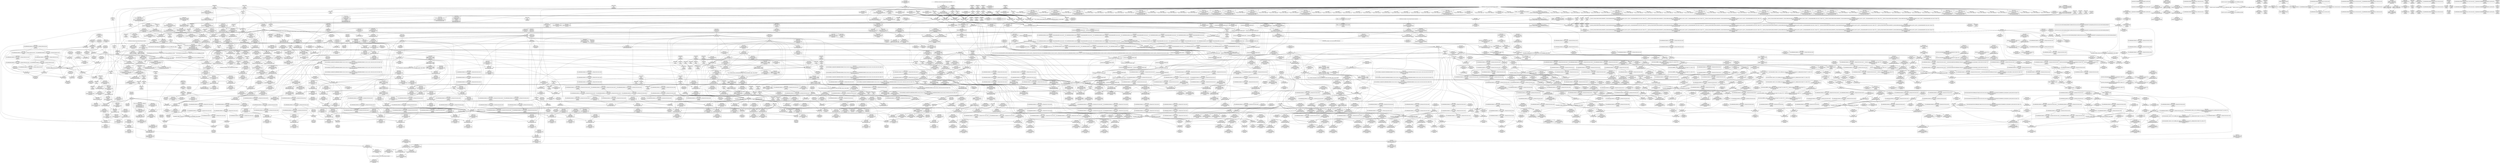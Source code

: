 digraph {
	CE0x5c2a4e0 [shape=record,shape=Mrecord,label="{CE0x5c2a4e0|80:_i32,_112:_i8*,_:_CRE_6,7_}"]
	CE0x5c9a3b0 [shape=record,shape=Mrecord,label="{CE0x5c9a3b0|current_sid:_tmp23|security/selinux/hooks.c,218}"]
	CE0x5d496f0 [shape=record,shape=Mrecord,label="{CE0x5d496f0|__preempt_count_add:_do.body|*SummSink*}"]
	CE0x5d0c7a0 [shape=record,shape=Mrecord,label="{CE0x5d0c7a0|rcu_lock_acquire:_tmp5|include/linux/rcupdate.h,418}"]
	CE0x5d10990 [shape=record,shape=Mrecord,label="{CE0x5d10990|__preempt_count_add:_tmp5|./arch/x86/include/asm/preempt.h,72|*SummSource*}"]
	CE0x5c6be20 [shape=record,shape=Mrecord,label="{CE0x5c6be20|avc_has_perm:_tsid|Function::avc_has_perm&Arg::tsid::}"]
	CE0x5d0a290 [shape=record,shape=Mrecord,label="{CE0x5d0a290|_ret_void,_!dbg_!27720|./arch/x86/include/asm/preempt.h,78|*SummSource*}"]
	CE0x5c931b0 [shape=record,shape=Mrecord,label="{CE0x5c931b0|current_sid:_if.end|*SummSink*}"]
	CE0x5cfcc90 [shape=record,shape=Mrecord,label="{CE0x5cfcc90|_call_void_asm_addl_$1,_%gs:$0_,_*m,ri,*m,_dirflag_,_fpsr_,_flags_(i32*___preempt_count,_i32_%val,_i32*___preempt_count)_#3,_!dbg_!27714,_!srcloc_!27717|./arch/x86/include/asm/preempt.h,72}"]
	CE0x5c8fc20 [shape=record,shape=Mrecord,label="{CE0x5c8fc20|current_sid:_tmp14|security/selinux/hooks.c,218|*SummSource*}"]
	CE0x5c5fae0 [shape=record,shape=Mrecord,label="{CE0x5c5fae0|avc_has_perm:_requested|Function::avc_has_perm&Arg::requested::|*SummSource*}"]
	CE0x5c99240 [shape=record,shape=Mrecord,label="{CE0x5c99240|current_sid:_tmp15|security/selinux/hooks.c,218}"]
	CE0x5be7bb0 [shape=record,shape=Mrecord,label="{CE0x5be7bb0|i64*_getelementptr_inbounds_(_18_x_i64_,_18_x_i64_*___llvm_gcov_ctr313,_i64_0,_i64_12)|*Constant*}"]
	CE0x5be4d00 [shape=record,shape=Mrecord,label="{CE0x5be4d00|get_current:_tmp4|./arch/x86/include/asm/current.h,14|*SummSink*}"]
	CE0x5c904e0 [shape=record,shape=Mrecord,label="{CE0x5c904e0|rcu_read_lock:_tmp5|include/linux/rcupdate.h,882|*SummSource*}"]
	CE0x5ca7d90 [shape=record,shape=Mrecord,label="{CE0x5ca7d90|rcu_read_unlock:_tmp13|include/linux/rcupdate.h,933|*SummSink*}"]
	CE0x5c96800 [shape=record,shape=Mrecord,label="{CE0x5c96800|rcu_read_unlock:_tmp2}"]
	CE0x5c94ed0 [shape=record,shape=Mrecord,label="{CE0x5c94ed0|i64*_getelementptr_inbounds_(_11_x_i64_,_11_x_i64_*___llvm_gcov_ctr127,_i64_0,_i64_1)|*Constant*}"]
	CE0x5c844f0 [shape=record,shape=Mrecord,label="{CE0x5c844f0|task_sid:_tmp22|security/selinux/hooks.c,208|*SummSink*}"]
	CE0x5ca5810 [shape=record,shape=Mrecord,label="{CE0x5ca5810|rcu_read_lock:_bb|*SummSource*}"]
	CE0x5ce2ec0 [shape=record,shape=Mrecord,label="{CE0x5ce2ec0|i64*_getelementptr_inbounds_(_11_x_i64_,_11_x_i64_*___llvm_gcov_ctr132,_i64_0,_i64_8)|*Constant*|*SummSink*}"]
	CE0x5ca38d0 [shape=record,shape=Mrecord,label="{CE0x5ca38d0|i64*_getelementptr_inbounds_(_11_x_i64_,_11_x_i64_*___llvm_gcov_ctr127,_i64_0,_i64_0)|*Constant*|*SummSource*}"]
	CE0x5c48b40 [shape=record,shape=Mrecord,label="{CE0x5c48b40|ipc_has_perm:_key|security/selinux/hooks.c,5134|*SummSource*}"]
	CE0x5c28500 [shape=record,shape=Mrecord,label="{CE0x5c28500|i64*_getelementptr_inbounds_(_18_x_i64_,_18_x_i64_*___llvm_gcov_ctr313,_i64_0,_i64_16)|*Constant*|*SummSink*}"]
	CE0x5c034f0 [shape=record,shape=Mrecord,label="{CE0x5c034f0|selinux_shm_shmctl:_tmp11|security/selinux/hooks.c,5359}"]
	CE0x5be1760 [shape=record,shape=Mrecord,label="{CE0x5be1760|__llvm_gcov_indirect_counter_increment:_pred|*SummSink*}"]
	CE0x5c897f0 [shape=record,shape=Mrecord,label="{CE0x5c897f0|task_sid:_tmp25|security/selinux/hooks.c,208|*SummSink*}"]
	CE0x5bfc110 [shape=record,shape=Mrecord,label="{CE0x5bfc110|__llvm_gcov_indirect_counter_increment:_counters|Function::__llvm_gcov_indirect_counter_increment&Arg::counters::|*SummSink*}"]
	CE0x5c38cc0 [shape=record,shape=Mrecord,label="{CE0x5c38cc0|__rcu_read_lock:_do.body|*SummSink*}"]
	CE0x5bd9310 [shape=record,shape=Mrecord,label="{CE0x5bd9310|i64_1|*Constant*|*SummSink*}"]
	CE0x5c02820 [shape=record,shape=Mrecord,label="{CE0x5c02820|i64**_getelementptr_inbounds_(_6_x_i64*_,_6_x_i64*_*___llvm_gcda_edge_table314,_i64_0,_i64_5)|*Constant*|*SummSink*}"]
	CE0x5c8d590 [shape=record,shape=Mrecord,label="{CE0x5c8d590|rcu_read_lock:_tmp2|*SummSource*}"]
	CE0x5c902a0 [shape=record,shape=Mrecord,label="{CE0x5c902a0|GLOBAL:___llvm_gcov_ctr127|Global_var:__llvm_gcov_ctr127|*SummSink*}"]
	CE0x5c82c50 [shape=record,shape=Mrecord,label="{CE0x5c82c50|rcu_read_unlock:_tmp19|include/linux/rcupdate.h,933}"]
	CE0x5c2a610 [shape=record,shape=Mrecord,label="{CE0x5c2a610|80:_i32,_112:_i8*,_:_CRE_7,8_}"]
	CE0x6eadbd0 [shape=record,shape=Mrecord,label="{CE0x6eadbd0|selinux_shm_shmctl:_return|*SummSource*}"]
	CE0x5bd9c70 [shape=record,shape=Mrecord,label="{CE0x5bd9c70|_call_void___llvm_gcov_indirect_counter_increment(i32*___llvm_gcov_global_state_pred315,_i64**_getelementptr_inbounds_(_6_x_i64*_,_6_x_i64*_*___llvm_gcda_edge_table314,_i64_0,_i64_3)),_!dbg_!27721|security/selinux/hooks.c,5352}"]
	CE0x5c2cf00 [shape=record,shape=Mrecord,label="{CE0x5c2cf00|COLLAPSED:_GCMRE___llvm_gcov_ctr294_internal_global_2_x_i64_zeroinitializer:_elem_0:default:}"]
	CE0x5c8d830 [shape=record,shape=Mrecord,label="{CE0x5c8d830|GLOBAL:___rcu_read_lock|*Constant*}"]
	CE0x5ca40a0 [shape=record,shape=Mrecord,label="{CE0x5ca40a0|__rcu_read_lock:_entry}"]
	CE0x5c6f310 [shape=record,shape=Mrecord,label="{CE0x5c6f310|i64_7|*Constant*}"]
	CE0x5c51970 [shape=record,shape=Mrecord,label="{CE0x5c51970|task_sid:_tmp7|security/selinux/hooks.c,208}"]
	CE0x5be6550 [shape=record,shape=Mrecord,label="{CE0x5be6550|i64*_getelementptr_inbounds_(_2_x_i64_,_2_x_i64_*___llvm_gcov_ctr98,_i64_0,_i64_1)|*Constant*|*SummSink*}"]
	CE0x5c51ee0 [shape=record,shape=Mrecord,label="{CE0x5c51ee0|current_sid:_call|security/selinux/hooks.c,218|*SummSink*}"]
	CE0x5c78330 [shape=record,shape=Mrecord,label="{CE0x5c78330|rcu_read_unlock:_do.body|*SummSink*}"]
	CE0x5ce2880 [shape=record,shape=Mrecord,label="{CE0x5ce2880|_call_void_lockdep_rcu_suspicious(i8*_getelementptr_inbounds_(_25_x_i8_,_25_x_i8_*_.str45,_i32_0,_i32_0),_i32_934,_i8*_getelementptr_inbounds_(_44_x_i8_,_44_x_i8_*_.str47,_i32_0,_i32_0))_#10,_!dbg_!27726|include/linux/rcupdate.h,933}"]
	CE0x5c2a1a0 [shape=record,shape=Mrecord,label="{CE0x5c2a1a0|80:_i32,_112:_i8*,_:_CRE_3,4_}"]
	CE0x5bfd630 [shape=record,shape=Mrecord,label="{CE0x5bfd630|task_has_system:_tsk|Function::task_has_system&Arg::tsk::}"]
	CE0x5be6d20 [shape=record,shape=Mrecord,label="{CE0x5be6d20|selinux_shm_shmctl:_sw.bb5|*SummSink*}"]
	CE0x5c4fc70 [shape=record,shape=Mrecord,label="{CE0x5c4fc70|i64*_getelementptr_inbounds_(_11_x_i64_,_11_x_i64_*___llvm_gcov_ctr125,_i64_0,_i64_8)|*Constant*}"]
	CE0x5c5ad10 [shape=record,shape=Mrecord,label="{CE0x5c5ad10|current_sid:_tmp5|security/selinux/hooks.c,218|*SummSink*}"]
	CE0x7909880 [shape=record,shape=Mrecord,label="{CE0x7909880|__llvm_gcov_indirect_counter_increment:_predecessor|Function::__llvm_gcov_indirect_counter_increment&Arg::predecessor::|*SummSink*}"]
	CE0x5c614d0 [shape=record,shape=Mrecord,label="{CE0x5c614d0|_call_void___rcu_read_lock()_#10,_!dbg_!27710|include/linux/rcupdate.h,879|*SummSink*}"]
	CE0x5c88c70 [shape=record,shape=Mrecord,label="{CE0x5c88c70|i64*_getelementptr_inbounds_(_4_x_i64_,_4_x_i64_*___llvm_gcov_ctr128,_i64_0,_i64_0)|*Constant*|*SummSink*}"]
	CE0x5c35090 [shape=record,shape=Mrecord,label="{CE0x5c35090|_ret_i32_%call2,_!dbg_!27728|security/selinux/hooks.c,5136|*SummSource*}"]
	CE0x5c88d60 [shape=record,shape=Mrecord,label="{CE0x5c88d60|task_sid:_tmp24|security/selinux/hooks.c,208|*SummSource*}"]
	CE0x5bf8450 [shape=record,shape=Mrecord,label="{CE0x5bf8450|i64*_getelementptr_inbounds_(_2_x_i64_,_2_x_i64_*___llvm_gcov_ctr159,_i64_0,_i64_1)|*Constant*}"]
	CE0x5be8510 [shape=record,shape=Mrecord,label="{CE0x5be8510|task_has_system:_perms|Function::task_has_system&Arg::perms::|*SummSource*}"]
	CE0x5ca3150 [shape=record,shape=Mrecord,label="{CE0x5ca3150|GLOBAL:___rcu_read_lock|*Constant*|*SummSink*}"]
	CE0x5c75e00 [shape=record,shape=Mrecord,label="{CE0x5c75e00|_ret_void,_!dbg_!27719|./arch/x86/include/asm/preempt.h,73|*SummSource*}"]
	CE0x5cdfa60 [shape=record,shape=Mrecord,label="{CE0x5cdfa60|i64*_getelementptr_inbounds_(_4_x_i64_,_4_x_i64_*___llvm_gcov_ctr128,_i64_0,_i64_3)|*Constant*}"]
	CE0x5ca6ec0 [shape=record,shape=Mrecord,label="{CE0x5ca6ec0|rcu_read_unlock:_bb|*SummSink*}"]
	CE0x5c3e600 [shape=record,shape=Mrecord,label="{CE0x5c3e600|rcu_read_unlock:_tmp20|include/linux/rcupdate.h,933|*SummSink*}"]
	CE0x5ca8660 [shape=record,shape=Mrecord,label="{CE0x5ca8660|rcu_read_lock:_tobool1|include/linux/rcupdate.h,882|*SummSink*}"]
	CE0x5be8230 [shape=record,shape=Mrecord,label="{CE0x5be8230|_ret_i32_%call1,_!dbg_!27716|security/selinux/hooks.c,1594}"]
	CE0x5c66f50 [shape=record,shape=Mrecord,label="{CE0x5c66f50|current_sid:_tmp1|*SummSource*}"]
	CE0x5bd6020 [shape=record,shape=Mrecord,label="{CE0x5bd6020|selinux_shm_shmctl:_sw.bb3|*SummSource*}"]
	CE0x5c0f010 [shape=record,shape=Mrecord,label="{CE0x5c0f010|i64*_getelementptr_inbounds_(_18_x_i64_,_18_x_i64_*___llvm_gcov_ctr313,_i64_0,_i64_12)|*Constant*|*SummSink*}"]
	CE0x5cfd930 [shape=record,shape=Mrecord,label="{CE0x5cfd930|rcu_lock_release:_tmp7|*SummSink*}"]
	CE0x5c93040 [shape=record,shape=Mrecord,label="{CE0x5c93040|current_sid:_if.end}"]
	CE0x5d127b0 [shape=record,shape=Mrecord,label="{CE0x5d127b0|i64_ptrtoint_(i8*_blockaddress(_rcu_lock_release,_%__here)_to_i64)|*Constant*|*SummSink*}"]
	CE0x5c453f0 [shape=record,shape=Mrecord,label="{CE0x5c453f0|0:_i16,_4:_i32,_:_CRE_4,8_|*MultipleSource*|security/selinux/hooks.c,5136|*LoadInst*|security/selinux/hooks.c,5131|security/selinux/hooks.c,5131}"]
	CE0x5c58910 [shape=record,shape=Mrecord,label="{CE0x5c58910|i32_0|*Constant*}"]
	CE0x5be24b0 [shape=record,shape=Mrecord,label="{CE0x5be24b0|i32_14|*Constant*|*SummSink*}"]
	CE0x5c66e40 [shape=record,shape=Mrecord,label="{CE0x5c66e40|current_sid:_tmp1}"]
	CE0x5c76370 [shape=record,shape=Mrecord,label="{CE0x5c76370|rcu_read_unlock:_tmp5|include/linux/rcupdate.h,933}"]
	CE0x5c02110 [shape=record,shape=Mrecord,label="{CE0x5c02110|_call_void_mcount()_#3}"]
	CE0x5c4e110 [shape=record,shape=Mrecord,label="{CE0x5c4e110|current_sid:_tmp8|security/selinux/hooks.c,218}"]
	CE0x5c35d50 [shape=record,shape=Mrecord,label="{CE0x5c35d50|i64*_getelementptr_inbounds_(_11_x_i64_,_11_x_i64_*___llvm_gcov_ctr127,_i64_0,_i64_9)|*Constant*|*SummSource*}"]
	CE0x5c81630 [shape=record,shape=Mrecord,label="{CE0x5c81630|rcu_lock_release:_map|Function::rcu_lock_release&Arg::map::}"]
	CE0x5c78d00 [shape=record,shape=Mrecord,label="{CE0x5c78d00|_call_void_mcount()_#3|*SummSource*}"]
	CE0x5c09da0 [shape=record,shape=Mrecord,label="{CE0x5c09da0|selinux_shm_shmctl:_tmp8|security/selinux/hooks.c,5356|*SummSink*}"]
	CE0x5c422c0 [shape=record,shape=Mrecord,label="{CE0x5c422c0|current_sid:_security|security/selinux/hooks.c,218|*SummSource*}"]
	CE0x5d0cc90 [shape=record,shape=Mrecord,label="{CE0x5d0cc90|_call_void_lock_acquire(%struct.lockdep_map*_%map,_i32_0,_i32_0,_i32_2,_i32_0,_%struct.lockdep_map*_null,_i64_ptrtoint_(i8*_blockaddress(_rcu_lock_acquire,_%__here)_to_i64))_#10,_!dbg_!27716|include/linux/rcupdate.h,418|*SummSource*}"]
	CE0x5ca8e00 [shape=record,shape=Mrecord,label="{CE0x5ca8e00|rcu_read_lock:_tmp6|include/linux/rcupdate.h,882}"]
	CE0x5c01130 [shape=record,shape=Mrecord,label="{CE0x5c01130|_call_void___llvm_gcov_indirect_counter_increment(i32*___llvm_gcov_global_state_pred315,_i64**_getelementptr_inbounds_(_6_x_i64*_,_6_x_i64*_*___llvm_gcda_edge_table314,_i64_0,_i64_5)),_!dbg_!27725|security/selinux/hooks.c,5359|*SummSink*}"]
	CE0x5bef520 [shape=record,shape=Mrecord,label="{CE0x5bef520|i64**_getelementptr_inbounds_(_6_x_i64*_,_6_x_i64*_*___llvm_gcda_edge_table314,_i64_0,_i64_0)|*Constant*|*SummSource*}"]
	CE0x5d22220 [shape=record,shape=Mrecord,label="{CE0x5d22220|__preempt_count_add:_tmp1|*SummSource*}"]
	CE0x5d3be40 [shape=record,shape=Mrecord,label="{CE0x5d3be40|__preempt_count_sub:_tmp4|./arch/x86/include/asm/preempt.h,77|*SummSink*}"]
	CE0x5c04970 [shape=record,shape=Mrecord,label="{CE0x5c04970|i32_77|*Constant*|*SummSink*}"]
	CE0x5c34a70 [shape=record,shape=Mrecord,label="{CE0x5c34a70|ipc_has_perm:_perms|Function::ipc_has_perm&Arg::perms::|*SummSource*}"]
	CE0x5cf35b0 [shape=record,shape=Mrecord,label="{CE0x5cf35b0|i64_1|*Constant*}"]
	CE0x5c42a00 [shape=record,shape=Mrecord,label="{CE0x5c42a00|current_sid:_tmp7|security/selinux/hooks.c,218}"]
	CE0x5c72b40 [shape=record,shape=Mrecord,label="{CE0x5c72b40|i8*_getelementptr_inbounds_(_42_x_i8_,_42_x_i8_*_.str46,_i32_0,_i32_0)|*Constant*|*SummSink*}"]
	CE0x5d20ee0 [shape=record,shape=Mrecord,label="{CE0x5d20ee0|__rcu_read_lock:_tmp2}"]
	CE0x5c3ef70 [shape=record,shape=Mrecord,label="{CE0x5c3ef70|rcu_read_unlock:_tmp21|include/linux/rcupdate.h,935|*SummSource*}"]
	CE0x5c49be0 [shape=record,shape=Mrecord,label="{CE0x5c49be0|ipc_has_perm:_call2|security/selinux/hooks.c,5136|*SummSink*}"]
	CE0x5bfc7a0 [shape=record,shape=Mrecord,label="{CE0x5bfc7a0|i32_1|*Constant*}"]
	CE0x5cfc5a0 [shape=record,shape=Mrecord,label="{CE0x5cfc5a0|_call_void_asm_sideeffect_,_memory_,_dirflag_,_fpsr_,_flags_()_#3,_!dbg_!27711,_!srcloc_!27714|include/linux/rcupdate.h,244|*SummSink*}"]
	CE0x5bd4620 [shape=record,shape=Mrecord,label="{CE0x5bd4620|selinux_shm_shmctl:_sw.bb}"]
	CE0x5ca5a70 [shape=record,shape=Mrecord,label="{CE0x5ca5a70|rcu_read_lock:_land.lhs.true2}"]
	CE0x5c566f0 [shape=record,shape=Mrecord,label="{CE0x5c566f0|i64*_getelementptr_inbounds_(_11_x_i64_,_11_x_i64_*___llvm_gcov_ctr125,_i64_0,_i64_1)|*Constant*|*SummSink*}"]
	CE0x5c43c70 [shape=record,shape=Mrecord,label="{CE0x5c43c70|ipc_has_perm:_tmp7|security/selinux/hooks.c,5136|*SummSink*}"]
	CE0x5c6d340 [shape=record,shape=Mrecord,label="{CE0x5c6d340|rcu_read_lock:_tmp10|include/linux/rcupdate.h,882|*SummSource*}"]
	CE0x5c94ac0 [shape=record,shape=Mrecord,label="{CE0x5c94ac0|current_sid:_tmp9|security/selinux/hooks.c,218|*SummSource*}"]
	CE0x5c3b750 [shape=record,shape=Mrecord,label="{CE0x5c3b750|i64*_getelementptr_inbounds_(_11_x_i64_,_11_x_i64_*___llvm_gcov_ctr132,_i64_0,_i64_1)|*Constant*|*SummSink*}"]
	CE0x5bdd760 [shape=record,shape=Mrecord,label="{CE0x5bdd760|selinux_shm_shmctl:_tmp1}"]
	CE0x5c285e0 [shape=record,shape=Mrecord,label="{CE0x5c285e0|selinux_shm_shmctl:_tmp14|security/selinux/hooks.c,5365|*SummSink*}"]
	CE0x5c36a00 [shape=record,shape=Mrecord,label="{CE0x5c36a00|rcu_read_lock:_tmp20|include/linux/rcupdate.h,882|*SummSource*}"]
	CE0x5ca7230 [shape=record,shape=Mrecord,label="{CE0x5ca7230|rcu_read_lock:_if.then}"]
	CE0x5c0b420 [shape=record,shape=Mrecord,label="{CE0x5c0b420|task_sid:_tmp20|security/selinux/hooks.c,208}"]
	CE0x5c67140 [shape=record,shape=Mrecord,label="{CE0x5c67140|rcu_read_lock:_entry}"]
	CE0x5c0dcf0 [shape=record,shape=Mrecord,label="{CE0x5c0dcf0|i64*_null|*Constant*}"]
	CE0x5c6c650 [shape=record,shape=Mrecord,label="{CE0x5c6c650|rcu_read_lock:_tobool1|include/linux/rcupdate.h,882|*SummSource*}"]
	CE0x5c721b0 [shape=record,shape=Mrecord,label="{CE0x5c721b0|i32_883|*Constant*|*SummSource*}"]
	CE0x5c61e40 [shape=record,shape=Mrecord,label="{CE0x5c61e40|task_sid:_do.body5|*SummSource*}"]
	CE0x5c29130 [shape=record,shape=Mrecord,label="{CE0x5c29130|80:_i32,_112:_i8*,_:_CRE_0,1_}"]
	CE0x5c9d5c0 [shape=record,shape=Mrecord,label="{CE0x5c9d5c0|i64*_getelementptr_inbounds_(_11_x_i64_,_11_x_i64_*___llvm_gcov_ctr125,_i64_0,_i64_10)|*Constant*|*SummSink*}"]
	CE0x5c5c290 [shape=record,shape=Mrecord,label="{CE0x5c5c290|current_sid:_land.lhs.true|*SummSink*}"]
	CE0x5c73e50 [shape=record,shape=Mrecord,label="{CE0x5c73e50|_call_void_lockdep_rcu_suspicious(i8*_getelementptr_inbounds_(_25_x_i8_,_25_x_i8_*_.str45,_i32_0,_i32_0),_i32_883,_i8*_getelementptr_inbounds_(_42_x_i8_,_42_x_i8_*_.str46,_i32_0,_i32_0))_#10,_!dbg_!27728|include/linux/rcupdate.h,882}"]
	CE0x5c5fd50 [shape=record,shape=Mrecord,label="{CE0x5c5fd50|_ret_i32_%retval.0,_!dbg_!27728|security/selinux/avc.c,775}"]
	CE0x5be71c0 [shape=record,shape=Mrecord,label="{CE0x5be71c0|__llvm_gcov_indirect_counter_increment:_tmp5}"]
	CE0x5c2ae60 [shape=record,shape=Mrecord,label="{CE0x5c2ae60|80:_i32,_112:_i8*,_:_CRE_14,15_}"]
	CE0x5c8ea50 [shape=record,shape=Mrecord,label="{CE0x5c8ea50|rcu_read_unlock:_tobool|include/linux/rcupdate.h,933|*SummSink*}"]
	CE0x5d06370 [shape=record,shape=Mrecord,label="{CE0x5d06370|_call_void_asm_addl_$1,_%gs:$0_,_*m,ri,*m,_dirflag_,_fpsr_,_flags_(i32*___preempt_count,_i32_%sub,_i32*___preempt_count)_#3,_!dbg_!27717,_!srcloc_!27718|./arch/x86/include/asm/preempt.h,77}"]
	CE0x5bd9750 [shape=record,shape=Mrecord,label="{CE0x5bd9750|__llvm_gcov_indirect_counter_increment:_tmp6|*SummSink*}"]
	CE0x5c70ac0 [shape=record,shape=Mrecord,label="{CE0x5c70ac0|i64*_getelementptr_inbounds_(_11_x_i64_,_11_x_i64_*___llvm_gcov_ctr127,_i64_0,_i64_8)|*Constant*}"]
	CE0x5c487b0 [shape=record,shape=Mrecord,label="{CE0x5c487b0|get_current:_tmp2|*SummSink*}"]
	CE0x5d13260 [shape=record,shape=Mrecord,label="{CE0x5d13260|__rcu_read_unlock:_do.end}"]
	CE0x5c048d0 [shape=record,shape=Mrecord,label="{CE0x5c048d0|rcu_lock_acquire:_map|Function::rcu_lock_acquire&Arg::map::|*SummSink*}"]
	CE0x5c541e0 [shape=record,shape=Mrecord,label="{CE0x5c541e0|GLOBAL:___llvm_gcov_ctr126|Global_var:__llvm_gcov_ctr126}"]
	CE0x5c84560 [shape=record,shape=Mrecord,label="{CE0x5c84560|i64*_getelementptr_inbounds_(_13_x_i64_,_13_x_i64_*___llvm_gcov_ctr126,_i64_0,_i64_11)|*Constant*}"]
	CE0x5cf4550 [shape=record,shape=Mrecord,label="{CE0x5cf4550|i64*_getelementptr_inbounds_(_4_x_i64_,_4_x_i64_*___llvm_gcov_ctr133,_i64_0,_i64_0)|*Constant*}"]
	CE0x5c67b80 [shape=record,shape=Mrecord,label="{CE0x5c67b80|task_sid:_tmp3|*SummSink*}"]
	CE0x5c50020 [shape=record,shape=Mrecord,label="{CE0x5c50020|i64_3|*Constant*}"]
	CE0x5bdfb30 [shape=record,shape=Mrecord,label="{CE0x5bdfb30|ipc_has_perm:_bb|*SummSource*}"]
	CE0x5c47790 [shape=record,shape=Mrecord,label="{CE0x5c47790|ipc_has_perm:_tmp2}"]
	CE0x5c087f0 [shape=record,shape=Mrecord,label="{CE0x5c087f0|i64*_getelementptr_inbounds_(_18_x_i64_,_18_x_i64_*___llvm_gcov_ctr313,_i64_0,_i64_11)|*Constant*|*SummSource*}"]
	CE0x5bfd6f0 [shape=record,shape=Mrecord,label="{CE0x5bfd6f0|task_has_system:_tsk|Function::task_has_system&Arg::tsk::|*SummSource*}"]
	CE0x5c93320 [shape=record,shape=Mrecord,label="{CE0x5c93320|current_sid:_do.body}"]
	CE0x5cf8bb0 [shape=record,shape=Mrecord,label="{CE0x5cf8bb0|i64*_getelementptr_inbounds_(_4_x_i64_,_4_x_i64_*___llvm_gcov_ctr133,_i64_0,_i64_2)|*Constant*|*SummSink*}"]
	CE0x5c056c0 [shape=record,shape=Mrecord,label="{CE0x5c056c0|task_sid:_tmp17|security/selinux/hooks.c,208|*SummSink*}"]
	CE0x5bf1e30 [shape=record,shape=Mrecord,label="{CE0x5bf1e30|__llvm_gcov_indirect_counter_increment:_tmp2|*SummSink*}"]
	CE0x5c8a820 [shape=record,shape=Mrecord,label="{CE0x5c8a820|task_sid:_tmp27|security/selinux/hooks.c,208|*SummSink*}"]
	CE0x5c760f0 [shape=record,shape=Mrecord,label="{CE0x5c760f0|__preempt_count_add:_entry|*SummSink*}"]
	CE0x5d01120 [shape=record,shape=Mrecord,label="{CE0x5d01120|i64*_getelementptr_inbounds_(_4_x_i64_,_4_x_i64_*___llvm_gcov_ctr135,_i64_0,_i64_1)|*Constant*|*SummSink*}"]
	CE0x5bdfdb0 [shape=record,shape=Mrecord,label="{CE0x5bdfdb0|i64*_getelementptr_inbounds_(_2_x_i64_,_2_x_i64_*___llvm_gcov_ctr294,_i64_0,_i64_0)|*Constant*|*SummSink*}"]
	CE0x5beb1a0 [shape=record,shape=Mrecord,label="{CE0x5beb1a0|__llvm_gcov_indirect_counter_increment:_tmp3|*SummSink*}"]
	CE0x5c486d0 [shape=record,shape=Mrecord,label="{CE0x5c486d0|get_current:_tmp2}"]
	CE0x5c57410 [shape=record,shape=Mrecord,label="{CE0x5c57410|rcu_read_lock:_tmp4|include/linux/rcupdate.h,882|*SummSink*}"]
	CE0x5c93800 [shape=record,shape=Mrecord,label="{CE0x5c93800|current_sid:_tmp8|security/selinux/hooks.c,218|*SummSource*}"]
	CE0x5bee570 [shape=record,shape=Mrecord,label="{CE0x5bee570|_call_void___llvm_gcov_indirect_counter_increment(i32*___llvm_gcov_global_state_pred315,_i64**_getelementptr_inbounds_(_6_x_i64*_,_6_x_i64*_*___llvm_gcda_edge_table314,_i64_0,_i64_4)),_!dbg_!27723|security/selinux/hooks.c,5356|*SummSink*}"]
	CE0x5cfce50 [shape=record,shape=Mrecord,label="{CE0x5cfce50|get_current:_tmp1}"]
	CE0x5c2c320 [shape=record,shape=Mrecord,label="{CE0x5c2c320|ipc_has_perm:_tmp4|*LoadInst*|security/selinux/hooks.c,5131|*SummSource*}"]
	CE0x5bf3130 [shape=record,shape=Mrecord,label="{CE0x5bf3130|selinux_shm_shmctl:_tmp|*SummSink*}"]
	CE0x5c29990 [shape=record,shape=Mrecord,label="{CE0x5c29990|selinux_shm_shmctl:_shm_perm|security/selinux/hooks.c,5365|*SummSink*}"]
	CE0x5c33ce0 [shape=record,shape=Mrecord,label="{CE0x5c33ce0|selinux_shm_shmctl:_retval.0}"]
	CE0x5c3f940 [shape=record,shape=Mrecord,label="{CE0x5c3f940|rcu_read_unlock:_tmp17|include/linux/rcupdate.h,933}"]
	CE0x5c6da20 [shape=record,shape=Mrecord,label="{CE0x5c6da20|rcu_read_lock:_tmp11|include/linux/rcupdate.h,882|*SummSink*}"]
	CE0x5c4c370 [shape=record,shape=Mrecord,label="{CE0x5c4c370|task_sid:_tmp7|security/selinux/hooks.c,208|*SummSink*}"]
	CE0x5c062e0 [shape=record,shape=Mrecord,label="{CE0x5c062e0|task_sid:_tmp10|security/selinux/hooks.c,208|*SummSource*}"]
	CE0x5c72140 [shape=record,shape=Mrecord,label="{CE0x5c72140|i32_883|*Constant*}"]
	CE0x5bd94c0 [shape=record,shape=Mrecord,label="{CE0x5bd94c0|get_current:_bb}"]
	CE0x5c7b8a0 [shape=record,shape=Mrecord,label="{CE0x5c7b8a0|__preempt_count_add:_tmp5|./arch/x86/include/asm/preempt.h,72}"]
	CE0x5c4af40 [shape=record,shape=Mrecord,label="{CE0x5c4af40|_call_void_mcount()_#3}"]
	CE0x5c742d0 [shape=record,shape=Mrecord,label="{CE0x5c742d0|_call_void_mcount()_#3|*SummSource*}"]
	CE0x5cab3d0 [shape=record,shape=Mrecord,label="{CE0x5cab3d0|rcu_read_lock:_tobool|include/linux/rcupdate.h,882}"]
	CE0x5c3a420 [shape=record,shape=Mrecord,label="{CE0x5c3a420|rcu_read_unlock:_tobool|include/linux/rcupdate.h,933|*SummSource*}"]
	CE0x5bd4f50 [shape=record,shape=Mrecord,label="{CE0x5bd4f50|selinux_shm_shmctl:_sw.bb2|*SummSink*}"]
	CE0x5bdb660 [shape=record,shape=Mrecord,label="{CE0x5bdb660|GLOBAL:___llvm_gcov_global_state_pred315|Global_var:__llvm_gcov_global_state_pred315}"]
	CE0x5c0b9e0 [shape=record,shape=Mrecord,label="{CE0x5c0b9e0|task_sid:_tmp21|security/selinux/hooks.c,208|*SummSource*}"]
	CE0x5d3dcc0 [shape=record,shape=Mrecord,label="{CE0x5d3dcc0|__preempt_count_add:_tmp1|*SummSink*}"]
	CE0x5be6450 [shape=record,shape=Mrecord,label="{CE0x5be6450|selinux_shm_shmctl:_return}"]
	CE0x5d16cf0 [shape=record,shape=Mrecord,label="{CE0x5d16cf0|i64*_getelementptr_inbounds_(_4_x_i64_,_4_x_i64_*___llvm_gcov_ctr135,_i64_0,_i64_0)|*Constant*|*SummSink*}"]
	CE0x5c65570 [shape=record,shape=Mrecord,label="{CE0x5c65570|current_sid:_tmp3|*SummSink*}"]
	CE0x5c3b830 [shape=record,shape=Mrecord,label="{CE0x5c3b830|rcu_read_unlock:_tmp1|*SummSource*}"]
	CE0x5ca8cc0 [shape=record,shape=Mrecord,label="{CE0x5ca8cc0|__rcu_read_lock:_tmp1|*SummSource*}"]
	CE0x5bf9d80 [shape=record,shape=Mrecord,label="{CE0x5bf9d80|GLOBAL:_get_current|*Constant*|*SummSink*}"]
	CE0x5ca5470 [shape=record,shape=Mrecord,label="{CE0x5ca5470|GLOBAL:_rcu_read_unlock.__warned|Global_var:rcu_read_unlock.__warned|*SummSink*}"]
	CE0x5d01a70 [shape=record,shape=Mrecord,label="{CE0x5d01a70|__preempt_count_add:_tmp|*SummSource*}"]
	CE0x5d299b0 [shape=record,shape=Mrecord,label="{CE0x5d299b0|__preempt_count_sub:_do.body|*SummSource*}"]
	CE0x5c75610 [shape=record,shape=Mrecord,label="{CE0x5c75610|i64*_getelementptr_inbounds_(_4_x_i64_,_4_x_i64_*___llvm_gcov_ctr130,_i64_0,_i64_1)|*Constant*|*SummSource*}"]
	CE0x5c50ef0 [shape=record,shape=Mrecord,label="{CE0x5c50ef0|_call_void_mcount()_#3|*SummSink*}"]
	CE0x5c64490 [shape=record,shape=Mrecord,label="{CE0x5c64490|_call_void_mcount()_#3|*SummSource*}"]
	CE0x5bede80 [shape=record,shape=Mrecord,label="{CE0x5bede80|selinux_shm_shmctl:_tmp7|security/selinux/hooks.c,5352}"]
	CE0x5c608d0 [shape=record,shape=Mrecord,label="{CE0x5c608d0|GLOBAL:_current_sid|*Constant*}"]
	CE0x5be3110 [shape=record,shape=Mrecord,label="{CE0x5be3110|__llvm_gcov_indirect_counter_increment:_entry|*SummSink*}"]
	CE0x5c88840 [shape=record,shape=Mrecord,label="{CE0x5c88840|i64*_getelementptr_inbounds_(_4_x_i64_,_4_x_i64_*___llvm_gcov_ctr128,_i64_0,_i64_0)|*Constant*}"]
	CE0x5c36b70 [shape=record,shape=Mrecord,label="{CE0x5c36b70|rcu_read_lock:_tmp20|include/linux/rcupdate.h,882|*SummSink*}"]
	CE0x5c8aab0 [shape=record,shape=Mrecord,label="{CE0x5c8aab0|task_sid:_call7|security/selinux/hooks.c,208}"]
	CE0x5c41b90 [shape=record,shape=Mrecord,label="{CE0x5c41b90|current_sid:_tmp21|security/selinux/hooks.c,218|*SummSink*}"]
	CE0x5c731f0 [shape=record,shape=Mrecord,label="{CE0x5c731f0|rcu_read_lock:_tmp17|include/linux/rcupdate.h,882|*SummSource*}"]
	CE0x5cf67a0 [shape=record,shape=Mrecord,label="{CE0x5cf67a0|__preempt_count_add:_tmp3|*SummSink*}"]
	CE0x5c93dc0 [shape=record,shape=Mrecord,label="{CE0x5c93dc0|i32_0|*Constant*}"]
	CE0x5c2b580 [shape=record,shape=Mrecord,label="{CE0x5c2b580|80:_i32,_112:_i8*,_:_CRE_20,21_}"]
	CE0x5c8ac10 [shape=record,shape=Mrecord,label="{CE0x5c8ac10|task_sid:_call7|security/selinux/hooks.c,208|*SummSource*}"]
	CE0x5bef200 [shape=record,shape=Mrecord,label="{CE0x5bef200|i64**_getelementptr_inbounds_(_6_x_i64*_,_6_x_i64*_*___llvm_gcda_edge_table314,_i64_0,_i64_0)|*Constant*}"]
	CE0x5d2b5a0 [shape=record,shape=Mrecord,label="{CE0x5d2b5a0|__preempt_count_add:_do.end|*SummSink*}"]
	CE0x5cfe520 [shape=record,shape=Mrecord,label="{CE0x5cfe520|void_(i32*,_i32,_i32*)*_asm_addl_$1,_%gs:$0_,_*m,ri,*m,_dirflag_,_fpsr_,_flags_}"]
	CE0x5c79930 [shape=record,shape=Mrecord,label="{CE0x5c79930|rcu_lock_acquire:_bb|*SummSource*}"]
	CE0x5c58ae0 [shape=record,shape=Mrecord,label="{CE0x5c58ae0|task_sid:_tmp9|security/selinux/hooks.c,208|*SummSource*}"]
	CE0x5c03160 [shape=record,shape=Mrecord,label="{CE0x5c03160|_call_void___llvm_gcov_indirect_counter_increment(i32*___llvm_gcov_global_state_pred315,_i64**_getelementptr_inbounds_(_6_x_i64*_,_6_x_i64*_*___llvm_gcda_edge_table314,_i64_0,_i64_0)),_!dbg_!27727|security/selinux/hooks.c,5362}"]
	CE0x5d0cc20 [shape=record,shape=Mrecord,label="{CE0x5d0cc20|GLOBAL:_lock_acquire|*Constant*}"]
	CE0x5d19fd0 [shape=record,shape=Mrecord,label="{CE0x5d19fd0|rcu_lock_release:_tmp3|*SummSource*}"]
	CE0x5be4dc0 [shape=record,shape=Mrecord,label="{CE0x5be4dc0|COLLAPSED:_GCMRE_current_task_external_global_%struct.task_struct*:_elem_0:default:}"]
	CE0x5c036a0 [shape=record,shape=Mrecord,label="{CE0x5c036a0|selinux_shm_shmctl:_tmp11|security/selinux/hooks.c,5359|*SummSource*}"]
	CE0x5d0bfc0 [shape=record,shape=Mrecord,label="{CE0x5d0bfc0|__rcu_read_unlock:_tmp1}"]
	CE0x5c5c3b0 [shape=record,shape=Mrecord,label="{CE0x5c5c3b0|_ret_i32_%tmp24,_!dbg_!27742|security/selinux/hooks.c,220}"]
	CE0x5c47300 [shape=record,shape=Mrecord,label="{CE0x5c47300|task_sid:_do.body}"]
	CE0x5c9bed0 [shape=record,shape=Mrecord,label="{CE0x5c9bed0|i64*_getelementptr_inbounds_(_11_x_i64_,_11_x_i64_*___llvm_gcov_ctr125,_i64_0,_i64_9)|*Constant*|*SummSource*}"]
	CE0x5bf5d80 [shape=record,shape=Mrecord,label="{CE0x5bf5d80|__llvm_gcov_indirect_counter_increment:_predecessor|Function::__llvm_gcov_indirect_counter_increment&Arg::predecessor::}"]
	CE0x5c663a0 [shape=record,shape=Mrecord,label="{CE0x5c663a0|_call_void_mcount()_#3|*SummSource*}"]
	CE0x5c45eb0 [shape=record,shape=Mrecord,label="{CE0x5c45eb0|cred_sid:_tmp2|*SummSource*}"]
	CE0x5c98c40 [shape=record,shape=Mrecord,label="{CE0x5c98c40|i32_218|*Constant*|*SummSource*}"]
	CE0x5c2b9b0 [shape=record,shape=Mrecord,label="{CE0x5c2b9b0|80:_i32,_112:_i8*,_:_CRE_30,31_}"]
	CE0x5d0dc80 [shape=record,shape=Mrecord,label="{CE0x5d0dc80|_call_void___preempt_count_add(i32_1)_#10,_!dbg_!27711|include/linux/rcupdate.h,239}"]
	CE0x5c99e50 [shape=record,shape=Mrecord,label="{CE0x5c99e50|current_sid:_tmp22|security/selinux/hooks.c,218}"]
	CE0x5d0e5f0 [shape=record,shape=Mrecord,label="{CE0x5d0e5f0|rcu_lock_acquire:_indirectgoto|*SummSink*}"]
	CE0x5d01da0 [shape=record,shape=Mrecord,label="{CE0x5d01da0|__rcu_read_unlock:_tmp6|include/linux/rcupdate.h,245|*SummSink*}"]
	CE0x5ca7390 [shape=record,shape=Mrecord,label="{CE0x5ca7390|rcu_read_lock:_if.then|*SummSink*}"]
	CE0x5c0ea60 [shape=record,shape=Mrecord,label="{CE0x5c0ea60|_ret_void,_!dbg_!27735|include/linux/rcupdate.h,884}"]
	CE0x5c02290 [shape=record,shape=Mrecord,label="{CE0x5c02290|_call_void_mcount()_#3|*SummSink*}"]
	CE0x5c33440 [shape=record,shape=Mrecord,label="{CE0x5c33440|i64*_getelementptr_inbounds_(_18_x_i64_,_18_x_i64_*___llvm_gcov_ctr313,_i64_0,_i64_17)|*Constant*}"]
	CE0x5c2c450 [shape=record,shape=Mrecord,label="{CE0x5c2c450|ipc_has_perm:_tmp4|*LoadInst*|security/selinux/hooks.c,5131|*SummSink*}"]
	CE0x5c649e0 [shape=record,shape=Mrecord,label="{CE0x5c649e0|task_sid:_call|security/selinux/hooks.c,208}"]
	CE0x5c09710 [shape=record,shape=Mrecord,label="{CE0x5c09710|i64**_getelementptr_inbounds_(_6_x_i64*_,_6_x_i64*_*___llvm_gcda_edge_table314,_i64_0,_i64_4)|*Constant*|*SummSource*}"]
	CE0x5c5e2f0 [shape=record,shape=Mrecord,label="{CE0x5c5e2f0|i32_3|*Constant*}"]
	CE0x5c54120 [shape=record,shape=Mrecord,label="{CE0x5c54120|task_sid:_tmp5|security/selinux/hooks.c,208|*SummSink*}"]
	CE0x5c8b270 [shape=record,shape=Mrecord,label="{CE0x5c8b270|GLOBAL:_cred_sid|*Constant*|*SummSink*}"]
	CE0x5cf2ae0 [shape=record,shape=Mrecord,label="{CE0x5cf2ae0|__rcu_read_unlock:_entry|*SummSource*}"]
	CE0x5bec990 [shape=record,shape=Mrecord,label="{CE0x5bec990|task_has_system:_entry|*SummSink*}"]
	CE0x5c7a050 [shape=record,shape=Mrecord,label="{CE0x5c7a050|rcu_read_unlock:_tmp11|include/linux/rcupdate.h,933|*SummSink*}"]
	CE0x5c3c250 [shape=record,shape=Mrecord,label="{CE0x5c3c250|rcu_read_unlock:_tmp6|include/linux/rcupdate.h,933}"]
	CE0x5cf3c00 [shape=record,shape=Mrecord,label="{CE0x5cf3c00|rcu_lock_acquire:_tmp4|include/linux/rcupdate.h,418|*SummSource*}"]
	CE0x5c3c380 [shape=record,shape=Mrecord,label="{CE0x5c3c380|rcu_lock_acquire:_tmp6|*SummSink*}"]
	CE0x5c5ece0 [shape=record,shape=Mrecord,label="{CE0x5c5ece0|i32_0|*Constant*}"]
	CE0x5be83a0 [shape=record,shape=Mrecord,label="{CE0x5be83a0|task_has_system:_perms|Function::task_has_system&Arg::perms::}"]
	CE0x5c56db0 [shape=record,shape=Mrecord,label="{CE0x5c56db0|i64_7|*Constant*|*SummSource*}"]
	CE0x5c052c0 [shape=record,shape=Mrecord,label="{CE0x5c052c0|task_sid:_tmp16|security/selinux/hooks.c,208|*SummSink*}"]
	CE0x5c8ee90 [shape=record,shape=Mrecord,label="{CE0x5c8ee90|current_sid:_tmp12|security/selinux/hooks.c,218|*SummSource*}"]
	CE0x5bef790 [shape=record,shape=Mrecord,label="{CE0x5bef790|selinux_shm_shmctl:_tmp12|security/selinux/hooks.c,5362}"]
	CE0x5c0c620 [shape=record,shape=Mrecord,label="{CE0x5c0c620|COLLAPSED:_GCMRE___llvm_gcov_ctr159_internal_global_2_x_i64_zeroinitializer:_elem_0:default:}"]
	CE0x5c063e0 [shape=record,shape=Mrecord,label="{CE0x5c063e0|task_sid:_tmp10|security/selinux/hooks.c,208|*SummSink*}"]
	CE0x5cf8890 [shape=record,shape=Mrecord,label="{CE0x5cf8890|i64*_getelementptr_inbounds_(_4_x_i64_,_4_x_i64_*___llvm_gcov_ctr133,_i64_0,_i64_2)|*Constant*|*SummSource*}"]
	CE0x5bf6910 [shape=record,shape=Mrecord,label="{CE0x5bf6910|i32_12|*Constant*|*SummSource*}"]
	CE0x5bff870 [shape=record,shape=Mrecord,label="{CE0x5bff870|task_sid:_land.lhs.true|*SummSource*}"]
	CE0x5c563d0 [shape=record,shape=Mrecord,label="{CE0x5c563d0|rcu_read_lock:_tmp3|*SummSource*}"]
	CE0x5c4d650 [shape=record,shape=Mrecord,label="{CE0x5c4d650|i64_4|*Constant*|*SummSource*}"]
	CE0x5c03f20 [shape=record,shape=Mrecord,label="{CE0x5c03f20|GLOBAL:_current_sid.__warned|Global_var:current_sid.__warned|*SummSource*}"]
	CE0x5bfc620 [shape=record,shape=Mrecord,label="{CE0x5bfc620|i32_11|*Constant*|*SummSource*}"]
	CE0x5c42740 [shape=record,shape=Mrecord,label="{CE0x5c42740|current_sid:_tmp6|security/selinux/hooks.c,218|*SummSource*}"]
	CE0x5be2410 [shape=record,shape=Mrecord,label="{CE0x5be2410|i32_14|*Constant*|*SummSource*}"]
	CE0x5c63ba0 [shape=record,shape=Mrecord,label="{CE0x5c63ba0|i64*_getelementptr_inbounds_(_11_x_i64_,_11_x_i64_*___llvm_gcov_ctr125,_i64_0,_i64_6)|*Constant*|*SummSink*}"]
	CE0x5be0550 [shape=record,shape=Mrecord,label="{CE0x5be0550|get_current:_tmp3|*SummSource*}"]
	CE0x5c2d9e0 [shape=record,shape=Mrecord,label="{CE0x5c2d9e0|80:_i32,_112:_i8*,_:_CRE_43,44_}"]
	CE0x5cac280 [shape=record,shape=Mrecord,label="{CE0x5cac280|GLOBAL:___preempt_count_sub|*Constant*|*SummSource*}"]
	CE0x5c315a0 [shape=record,shape=Mrecord,label="{CE0x5c315a0|80:_i32,_112:_i8*,_:_CRE_152,160_|*MultipleSource*|Function::selinux_shm_shmctl&Arg::shp::|security/selinux/hooks.c,5365}"]
	CE0x5c455d0 [shape=record,shape=Mrecord,label="{CE0x5c455d0|task_sid:_bb}"]
	CE0x5c53320 [shape=record,shape=Mrecord,label="{CE0x5c53320|i64_3|*Constant*|*SummSink*}"]
	CE0x5be41c0 [shape=record,shape=Mrecord,label="{CE0x5be41c0|selinux_shm_shmctl:_tmp|*SummSource*}"]
	CE0x5d14d80 [shape=record,shape=Mrecord,label="{CE0x5d14d80|i64*_getelementptr_inbounds_(_4_x_i64_,_4_x_i64_*___llvm_gcov_ctr134,_i64_0,_i64_2)|*Constant*}"]
	CE0x5c09cc0 [shape=record,shape=Mrecord,label="{CE0x5c09cc0|i64*_getelementptr_inbounds_(_18_x_i64_,_18_x_i64_*___llvm_gcov_ctr313,_i64_0,_i64_13)|*Constant*|*SummSink*}"]
	CE0x5c2d190 [shape=record,shape=Mrecord,label="{CE0x5c2d190|80:_i32,_112:_i8*,_:_CRE_36,37_}"]
	CE0x5c97750 [shape=record,shape=Mrecord,label="{CE0x5c97750|current_sid:_tmp16|security/selinux/hooks.c,218|*SummSink*}"]
	CE0x5c0f420 [shape=record,shape=Mrecord,label="{CE0x5c0f420|__llvm_gcov_indirect_counter_increment:_bb4}"]
	CE0x5bf1280 [shape=record,shape=Mrecord,label="{CE0x5bf1280|GLOBAL:_lockdep_rcu_suspicious|*Constant*}"]
	CE0x5c00560 [shape=record,shape=Mrecord,label="{CE0x5c00560|_call_void___llvm_gcov_indirect_counter_increment(i32*___llvm_gcov_global_state_pred315,_i64**_getelementptr_inbounds_(_6_x_i64*_,_6_x_i64*_*___llvm_gcda_edge_table314,_i64_0,_i64_2)),_!dbg_!27718|security/selinux/hooks.c,5349}"]
	CE0x5c4e3e0 [shape=record,shape=Mrecord,label="{CE0x5c4e3e0|i64*_getelementptr_inbounds_(_2_x_i64_,_2_x_i64_*___llvm_gcov_ctr294,_i64_0,_i64_1)|*Constant*|*SummSink*}"]
	CE0x5c75b60 [shape=record,shape=Mrecord,label="{CE0x5c75b60|rcu_read_unlock:_tmp|*SummSource*}"]
	CE0x5cddf30 [shape=record,shape=Mrecord,label="{CE0x5cddf30|rcu_read_unlock:_land.lhs.true2|*SummSink*}"]
	CE0x5be5d90 [shape=record,shape=Mrecord,label="{CE0x5be5d90|GLOBAL:_task_has_system|*Constant*|*SummSource*}"]
	CE0x5c83f20 [shape=record,shape=Mrecord,label="{CE0x5c83f20|i64*_getelementptr_inbounds_(_13_x_i64_,_13_x_i64_*___llvm_gcov_ctr126,_i64_0,_i64_9)|*Constant*}"]
	CE0x5d0e7f0 [shape=record,shape=Mrecord,label="{CE0x5d0e7f0|__rcu_read_lock:_tmp3|*SummSink*}"]
	CE0x5c800e0 [shape=record,shape=Mrecord,label="{CE0x5c800e0|rcu_read_unlock:_tmp22|include/linux/rcupdate.h,935|*SummSource*}"]
	CE0x5c5b190 [shape=record,shape=Mrecord,label="{CE0x5c5b190|cred_sid:_tmp1|*SummSource*}"]
	CE0x5c353c0 [shape=record,shape=Mrecord,label="{CE0x5c353c0|selinux_shm_shmctl:_tmp17|security/selinux/hooks.c,5367}"]
	CE0x5c39250 [shape=record,shape=Mrecord,label="{CE0x5c39250|rcu_read_unlock:_if.then|*SummSink*}"]
	CE0x5bf17e0 [shape=record,shape=Mrecord,label="{CE0x5bf17e0|i8*_getelementptr_inbounds_(_25_x_i8_,_25_x_i8_*_.str3,_i32_0,_i32_0)|*Constant*|*SummSink*}"]
	CE0x5d18ba0 [shape=record,shape=Mrecord,label="{CE0x5d18ba0|__preempt_count_sub:_entry|*SummSink*}"]
	CE0x5cfd0e0 [shape=record,shape=Mrecord,label="{CE0x5cfd0e0|i64*_getelementptr_inbounds_(_4_x_i64_,_4_x_i64_*___llvm_gcov_ctr133,_i64_0,_i64_3)|*Constant*|*SummSink*}"]
	CE0x5c99a20 [shape=record,shape=Mrecord,label="{CE0x5c99a20|i8*_getelementptr_inbounds_(_45_x_i8_,_45_x_i8_*_.str12,_i32_0,_i32_0)|*Constant*|*SummSink*}"]
	CE0x5bdf720 [shape=record,shape=Mrecord,label="{CE0x5bdf720|ipc_has_perm:_bb|*SummSink*}"]
	CE0x5bf79d0 [shape=record,shape=Mrecord,label="{CE0x5bf79d0|i64*_getelementptr_inbounds_(_2_x_i64_,_2_x_i64_*___llvm_gcov_ctr98,_i64_0,_i64_0)|*Constant*|*SummSink*}"]
	CE0x5bf2ac0 [shape=record,shape=Mrecord,label="{CE0x5bf2ac0|task_has_system:_bb}"]
	CE0x5d19520 [shape=record,shape=Mrecord,label="{CE0x5d19520|rcu_lock_release:___here|*SummSource*}"]
	CE0x5c7a580 [shape=record,shape=Mrecord,label="{CE0x5c7a580|__preempt_count_add:_bb|*SummSource*}"]
	CE0x5c43dd0 [shape=record,shape=Mrecord,label="{CE0x5c43dd0|ipc_has_perm:_sclass|security/selinux/hooks.c,5136}"]
	CE0x5c9deb0 [shape=record,shape=Mrecord,label="{CE0x5c9deb0|current_sid:_tmp20|security/selinux/hooks.c,218|*SummSink*}"]
	CE0x5bcf6b0 [shape=record,shape=Mrecord,label="{CE0x5bcf6b0|__llvm_gcov_indirect_counter_increment:_tmp}"]
	CE0x5beab60 [shape=record,shape=Mrecord,label="{CE0x5beab60|i8_1|*Constant*|*SummSource*}"]
	CE0x5c86c00 [shape=record,shape=Mrecord,label="{CE0x5c86c00|__preempt_count_add:_do.end|*SummSource*}"]
	CE0x5c951b0 [shape=record,shape=Mrecord,label="{CE0x5c951b0|current_sid:_tmp11|security/selinux/hooks.c,218|*SummSource*}"]
	CE0x5be5150 [shape=record,shape=Mrecord,label="{CE0x5be5150|GLOBAL:_task_has_system|*Constant*}"]
	CE0x5bea5a0 [shape=record,shape=Mrecord,label="{CE0x5bea5a0|task_sid:_tmp19|security/selinux/hooks.c,208}"]
	CE0x5c8ed10 [shape=record,shape=Mrecord,label="{CE0x5c8ed10|current_sid:_tmp12|security/selinux/hooks.c,218}"]
	CE0x5c4d2d0 [shape=record,shape=Mrecord,label="{CE0x5c4d2d0|_call_void_mcount()_#3|*SummSink*}"]
	CE0x5c64b60 [shape=record,shape=Mrecord,label="{CE0x5c64b60|_call_void_mcount()_#3|*SummSink*}"]
	CE0x5cfcdb0 [shape=record,shape=Mrecord,label="{CE0x5cfcdb0|rcu_lock_release:___here}"]
	CE0x5c0c5b0 [shape=record,shape=Mrecord,label="{CE0x5c0c5b0|task_has_system:_tmp}"]
	CE0x5c68490 [shape=record,shape=Mrecord,label="{CE0x5c68490|task_sid:_tobool4|security/selinux/hooks.c,208|*SummSink*}"]
	CE0x5c02890 [shape=record,shape=Mrecord,label="{CE0x5c02890|i64*_getelementptr_inbounds_(_18_x_i64_,_18_x_i64_*___llvm_gcov_ctr313,_i64_0,_i64_14)|*Constant*}"]
	CE0x5c552d0 [shape=record,shape=Mrecord,label="{CE0x5c552d0|task_sid:_do.end|*SummSink*}"]
	CE0x5c87370 [shape=record,shape=Mrecord,label="{CE0x5c87370|i64*_getelementptr_inbounds_(_4_x_i64_,_4_x_i64_*___llvm_gcov_ctr135,_i64_0,_i64_3)|*Constant*|*SummSink*}"]
	CE0x5c39000 [shape=record,shape=Mrecord,label="{CE0x5c39000|rcu_read_unlock:_if.then}"]
	CE0x5c510f0 [shape=record,shape=Mrecord,label="{CE0x5c510f0|cred_sid:_sid|security/selinux/hooks.c,197|*SummSink*}"]
	CE0x5c3b7c0 [shape=record,shape=Mrecord,label="{CE0x5c3b7c0|rcu_read_unlock:_tmp1}"]
	CE0x5c06b10 [shape=record,shape=Mrecord,label="{CE0x5c06b10|_call_void_rcu_read_lock()_#10,_!dbg_!27712|security/selinux/hooks.c,207|*SummSource*}"]
	CE0x5c3ef00 [shape=record,shape=Mrecord,label="{CE0x5c3ef00|i64*_getelementptr_inbounds_(_11_x_i64_,_11_x_i64_*___llvm_gcov_ctr132,_i64_0,_i64_10)|*Constant*|*SummSink*}"]
	CE0x5cdeac0 [shape=record,shape=Mrecord,label="{CE0x5cdeac0|__rcu_read_lock:_tmp7|include/linux/rcupdate.h,240|*SummSource*}"]
	CE0x5bfbf50 [shape=record,shape=Mrecord,label="{CE0x5bfbf50|GLOBAL:___llvm_gcov_indirect_counter_increment|*Constant*|*SummSink*}"]
	CE0x5c77bb0 [shape=record,shape=Mrecord,label="{CE0x5c77bb0|rcu_read_unlock:_bb}"]
	CE0x5c50930 [shape=record,shape=Mrecord,label="{CE0x5c50930|i64*_getelementptr_inbounds_(_13_x_i64_,_13_x_i64_*___llvm_gcov_ctr126,_i64_0,_i64_0)|*Constant*}"]
	CE0x5c2b1f0 [shape=record,shape=Mrecord,label="{CE0x5c2b1f0|80:_i32,_112:_i8*,_:_CRE_17,18_}"]
	CE0x5ca24b0 [shape=record,shape=Mrecord,label="{CE0x5ca24b0|current_sid:_tmp24|security/selinux/hooks.c,220|*SummSource*}"]
	CE0x5c79d40 [shape=record,shape=Mrecord,label="{CE0x5c79d40|rcu_read_unlock:_tmp12|include/linux/rcupdate.h,933}"]
	CE0x5c50d40 [shape=record,shape=Mrecord,label="{CE0x5c50d40|_call_void_mcount()_#3}"]
	CE0x5c02c30 [shape=record,shape=Mrecord,label="{CE0x5c02c30|i64*_getelementptr_inbounds_(_18_x_i64_,_18_x_i64_*___llvm_gcov_ctr313,_i64_0,_i64_14)|*Constant*|*SummSource*}"]
	CE0x5c90120 [shape=record,shape=Mrecord,label="{CE0x5c90120|GLOBAL:___llvm_gcov_ctr127|Global_var:__llvm_gcov_ctr127|*SummSource*}"]
	CE0x5c71ab0 [shape=record,shape=Mrecord,label="{CE0x5c71ab0|i8*_getelementptr_inbounds_(_25_x_i8_,_25_x_i8_*_.str45,_i32_0,_i32_0)|*Constant*|*SummSource*}"]
	CE0x5c55f00 [shape=record,shape=Mrecord,label="{CE0x5c55f00|task_sid:_tmp11|security/selinux/hooks.c,208|*SummSink*}"]
	CE0x5c4c8c0 [shape=record,shape=Mrecord,label="{CE0x5c4c8c0|i32_(i32,_i32,_i16,_i32,_%struct.common_audit_data*)*_bitcast_(i32_(i32,_i32,_i16,_i32,_%struct.common_audit_data.495*)*_avc_has_perm_to_i32_(i32,_i32,_i16,_i32,_%struct.common_audit_data*)*)|*Constant*|*SummSource*}"]
	CE0x5cf7d40 [shape=record,shape=Mrecord,label="{CE0x5cf7d40|GLOBAL:___preempt_count|Global_var:__preempt_count}"]
	CE0x5bd3cd0 [shape=record,shape=Mrecord,label="{CE0x5bd3cd0|_call_void___llvm_gcov_indirect_counter_increment(i32*___llvm_gcov_global_state_pred315,_i64**_getelementptr_inbounds_(_6_x_i64*_,_6_x_i64*_*___llvm_gcda_edge_table314,_i64_0,_i64_3)),_!dbg_!27721|security/selinux/hooks.c,5352|*SummSink*}"]
	CE0x5bf3e50 [shape=record,shape=Mrecord,label="{CE0x5bf3e50|selinux_shm_shmctl:_call|security/selinux/hooks.c,5346|*SummSink*}"]
	CE0x5d21750 [shape=record,shape=Mrecord,label="{CE0x5d21750|i64*_getelementptr_inbounds_(_4_x_i64_,_4_x_i64_*___llvm_gcov_ctr129,_i64_0,_i64_2)|*Constant*|*SummSink*}"]
	CE0x5c8b4f0 [shape=record,shape=Mrecord,label="{CE0x5c8b4f0|cred_sid:_entry|*SummSink*}"]
	CE0x5c5f970 [shape=record,shape=Mrecord,label="{CE0x5c5f970|avc_has_perm:_requested|Function::avc_has_perm&Arg::requested::}"]
	CE0x5c8f000 [shape=record,shape=Mrecord,label="{CE0x5c8f000|current_sid:_tmp12|security/selinux/hooks.c,218|*SummSink*}"]
	CE0x5c33710 [shape=record,shape=Mrecord,label="{CE0x5c33710|selinux_shm_shmctl:_tmp16|security/selinux/hooks.c,5367|*SummSink*}"]
	CE0x5d1e5a0 [shape=record,shape=Mrecord,label="{CE0x5d1e5a0|%struct.lockdep_map*_null|*Constant*}"]
	CE0x5c44c20 [shape=record,shape=Mrecord,label="{CE0x5c44c20|ipc_has_perm:_sid1|security/selinux/hooks.c,5136}"]
	CE0x5be6cb0 [shape=record,shape=Mrecord,label="{CE0x5be6cb0|selinux_shm_shmctl:_sw.bb5|*SummSource*}"]
	CE0x5c84100 [shape=record,shape=Mrecord,label="{CE0x5c84100|i64*_getelementptr_inbounds_(_13_x_i64_,_13_x_i64_*___llvm_gcov_ctr126,_i64_0,_i64_10)|*Constant*}"]
	CE0x5c876b0 [shape=record,shape=Mrecord,label="{CE0x5c876b0|_call_void_asm_sideeffect_,_memory_,_dirflag_,_fpsr_,_flags_()_#3,_!dbg_!27711,_!srcloc_!27714|include/linux/rcupdate.h,244}"]
	CE0x5c9a700 [shape=record,shape=Mrecord,label="{CE0x5c9a700|current_sid:_tmp23|security/selinux/hooks.c,218|*SummSink*}"]
	CE0x5c9c810 [shape=record,shape=Mrecord,label="{CE0x5c9c810|current_sid:_tmp19|security/selinux/hooks.c,218|*SummSource*}"]
	CE0x5c48e40 [shape=record,shape=Mrecord,label="{CE0x5c48e40|ipc_has_perm:_tmp6|*LoadInst*|security/selinux/hooks.c,5134}"]
	CE0x5d30640 [shape=record,shape=Mrecord,label="{CE0x5d30640|i64*_getelementptr_inbounds_(_4_x_i64_,_4_x_i64_*___llvm_gcov_ctr135,_i64_0,_i64_2)|*Constant*}"]
	CE0x5c4cb60 [shape=record,shape=Mrecord,label="{CE0x5c4cb60|avc_has_perm:_entry}"]
	CE0x5ca6a20 [shape=record,shape=Mrecord,label="{CE0x5ca6a20|rcu_read_lock:_do.body|*SummSink*}"]
	CE0x5bd3780 [shape=record,shape=Mrecord,label="{CE0x5bd3780|selinux_shm_shmctl:_tmp5|security/selinux/hooks.c,5349|*SummSource*}"]
	CE0x5ce3270 [shape=record,shape=Mrecord,label="{CE0x5ce3270|i32_934|*Constant*}"]
	CE0x5d11d70 [shape=record,shape=Mrecord,label="{CE0x5d11d70|GLOBAL:_lock_release|*Constant*|*SummSource*}"]
	CE0x5c6ba30 [shape=record,shape=Mrecord,label="{CE0x5c6ba30|avc_has_perm:_ssid|Function::avc_has_perm&Arg::ssid::|*SummSource*}"]
	CE0x5c71200 [shape=record,shape=Mrecord,label="{CE0x5c71200|_call_void_lockdep_rcu_suspicious(i8*_getelementptr_inbounds_(_25_x_i8_,_25_x_i8_*_.str45,_i32_0,_i32_0),_i32_883,_i8*_getelementptr_inbounds_(_42_x_i8_,_42_x_i8_*_.str46,_i32_0,_i32_0))_#10,_!dbg_!27728|include/linux/rcupdate.h,882|*SummSink*}"]
	CE0x5c530e0 [shape=record,shape=Mrecord,label="{CE0x5c530e0|GLOBAL:___llvm_gcov_ctr126|Global_var:__llvm_gcov_ctr126|*SummSink*}"]
	CE0x5c6d210 [shape=record,shape=Mrecord,label="{CE0x5c6d210|rcu_read_lock:_tmp10|include/linux/rcupdate.h,882}"]
	CE0x5c59be0 [shape=record,shape=Mrecord,label="{CE0x5c59be0|task_sid:_tmp|*SummSink*}"]
	CE0x5c32920 [shape=record,shape=Mrecord,label="{CE0x5c32920|selinux_shm_shmctl:_retval.0|*SummSource*}"]
	CE0x5c067c0 [shape=record,shape=Mrecord,label="{CE0x5c067c0|current_sid:_tmp1|*SummSink*}"]
	CE0x5c0b500 [shape=record,shape=Mrecord,label="{CE0x5c0b500|task_sid:_tmp20|security/selinux/hooks.c,208|*SummSink*}"]
	CE0x5c3ee50 [shape=record,shape=Mrecord,label="{CE0x5c3ee50|i64*_getelementptr_inbounds_(_11_x_i64_,_11_x_i64_*___llvm_gcov_ctr132,_i64_0,_i64_10)|*Constant*|*SummSource*}"]
	CE0x5c506e0 [shape=record,shape=Mrecord,label="{CE0x5c506e0|cred_sid:_tmp5|security/selinux/hooks.c,196}"]
	CE0x5ce0100 [shape=record,shape=Mrecord,label="{CE0x5ce0100|rcu_lock_acquire:_tmp3|*SummSink*}"]
	CE0x5d0b570 [shape=record,shape=Mrecord,label="{CE0x5d0b570|__preempt_count_sub:_tmp6|./arch/x86/include/asm/preempt.h,78|*SummSource*}"]
	CE0x5c32a30 [shape=record,shape=Mrecord,label="{CE0x5c32a30|selinux_shm_shmctl:_retval.0|*SummSink*}"]
	CE0x5cf2780 [shape=record,shape=Mrecord,label="{CE0x5cf2780|GLOBAL:___rcu_read_unlock|*Constant*|*SummSource*}"]
	CE0x5cf7fa0 [shape=record,shape=Mrecord,label="{CE0x5cf7fa0|_call_void_asm_addl_$1,_%gs:$0_,_*m,ri,*m,_dirflag_,_fpsr_,_flags_(i32*___preempt_count,_i32_%val,_i32*___preempt_count)_#3,_!dbg_!27714,_!srcloc_!27717|./arch/x86/include/asm/preempt.h,72|*SummSink*}"]
	CE0x5c28c20 [shape=record,shape=Mrecord,label="{CE0x5c28c20|selinux_shm_shmctl:_tmp15|security/selinux/hooks.c,5365}"]
	CE0x5bf7a80 [shape=record,shape=Mrecord,label="{CE0x5bf7a80|i64*_getelementptr_inbounds_(_2_x_i64_,_2_x_i64_*___llvm_gcov_ctr98,_i64_0,_i64_0)|*Constant*|*SummSource*}"]
	CE0x5cf2910 [shape=record,shape=Mrecord,label="{CE0x5cf2910|_ret_void,_!dbg_!27717|include/linux/rcupdate.h,245|*SummSink*}"]
	CE0x5bf7df0 [shape=record,shape=Mrecord,label="{CE0x5bf7df0|_ret_i32_%call7,_!dbg_!27749|security/selinux/hooks.c,210|*SummSink*}"]
	CE0x5c87c20 [shape=record,shape=Mrecord,label="{CE0x5c87c20|task_sid:_tmp18|security/selinux/hooks.c,208|*SummSink*}"]
	CE0x5be0450 [shape=record,shape=Mrecord,label="{CE0x5be0450|get_current:_tmp3}"]
	CE0x5c2ee10 [shape=record,shape=Mrecord,label="{CE0x5c2ee10|80:_i32,_112:_i8*,_:_CRE_60,61_}"]
	CE0x5c02fc0 [shape=record,shape=Mrecord,label="{CE0x5c02fc0|selinux_shm_shmctl:_tmp11|security/selinux/hooks.c,5359|*SummSink*}"]
	CE0x5caba90 [shape=record,shape=Mrecord,label="{CE0x5caba90|rcu_read_lock:_tobool|include/linux/rcupdate.h,882|*SummSink*}"]
	CE0x5d0fcc0 [shape=record,shape=Mrecord,label="{CE0x5d0fcc0|i64*_getelementptr_inbounds_(_4_x_i64_,_4_x_i64_*___llvm_gcov_ctr130,_i64_0,_i64_3)|*Constant*|*SummSink*}"]
	CE0x5c9d510 [shape=record,shape=Mrecord,label="{CE0x5c9d510|i64*_getelementptr_inbounds_(_11_x_i64_,_11_x_i64_*___llvm_gcov_ctr125,_i64_0,_i64_10)|*Constant*|*SummSource*}"]
	CE0x5be95b0 [shape=record,shape=Mrecord,label="{CE0x5be95b0|GLOBAL:_get_current|*Constant*}"]
	CE0x5d0a220 [shape=record,shape=Mrecord,label="{CE0x5d0a220|i64*_getelementptr_inbounds_(_4_x_i64_,_4_x_i64_*___llvm_gcov_ctr134,_i64_0,_i64_3)|*Constant*|*SummSource*}"]
	CE0x5bd48c0 [shape=record,shape=Mrecord,label="{CE0x5bd48c0|selinux_shm_shmctl:_return|*SummSink*}"]
	CE0x5d30fd0 [shape=record,shape=Mrecord,label="{CE0x5d30fd0|__rcu_read_unlock:_bb|*SummSource*}"]
	CE0x5bf0410 [shape=record,shape=Mrecord,label="{CE0x5bf0410|selinux_shm_shmctl:_tmp13|security/selinux/hooks.c,5362|*SummSource*}"]
	CE0x5c0d890 [shape=record,shape=Mrecord,label="{CE0x5c0d890|__llvm_gcov_indirect_counter_increment:_bb|*SummSource*}"]
	CE0x5c87170 [shape=record,shape=Mrecord,label="{CE0x5c87170|__rcu_read_unlock:_tmp1|*SummSink*}"]
	CE0x5c2ebb0 [shape=record,shape=Mrecord,label="{CE0x5c2ebb0|80:_i32,_112:_i8*,_:_CRE_58,59_}"]
	CE0x5c33810 [shape=record,shape=Mrecord,label="{CE0x5c33810|selinux_shm_shmctl:_tmp17|security/selinux/hooks.c,5367|*SummSink*}"]
	CE0x5c36670 [shape=record,shape=Mrecord,label="{CE0x5c36670|rcu_read_lock:_tmp21|include/linux/rcupdate.h,884|*SummSource*}"]
	CE0x5c53b90 [shape=record,shape=Mrecord,label="{CE0x5c53b90|task_sid:_tmp9|security/selinux/hooks.c,208|*SummSink*}"]
	CE0x5c2f8c0 [shape=record,shape=Mrecord,label="{CE0x5c2f8c0|80:_i32,_112:_i8*,_:_CRE_69,70_}"]
	CE0x5bdd5b0 [shape=record,shape=Mrecord,label="{CE0x5bdd5b0|selinux_shm_shmctl:_sw.bb3|*SummSink*}"]
	CE0x5bdf920 [shape=record,shape=Mrecord,label="{CE0x5bdf920|ipc_has_perm:_bb}"]
	CE0x5c739e0 [shape=record,shape=Mrecord,label="{CE0x5c739e0|rcu_read_lock:_tmp18|include/linux/rcupdate.h,882|*SummSink*}"]
	CE0x5c9a100 [shape=record,shape=Mrecord,label="{CE0x5c9a100|current_sid:_tmp22|security/selinux/hooks.c,218|*SummSink*}"]
	CE0x5ca7150 [shape=record,shape=Mrecord,label="{CE0x5ca7150|rcu_read_lock:_do.end|*SummSink*}"]
	CE0x5c46810 [shape=record,shape=Mrecord,label="{CE0x5c46810|GLOBAL:___llvm_gcov_ctr125|Global_var:__llvm_gcov_ctr125|*SummSource*}"]
	CE0x5d021b0 [shape=record,shape=Mrecord,label="{CE0x5d021b0|__rcu_read_unlock:_tmp7|include/linux/rcupdate.h,245}"]
	CE0x5d0ab80 [shape=record,shape=Mrecord,label="{CE0x5d0ab80|i64*_getelementptr_inbounds_(_4_x_i64_,_4_x_i64_*___llvm_gcov_ctr134,_i64_0,_i64_0)|*Constant*}"]
	CE0x5c2dd70 [shape=record,shape=Mrecord,label="{CE0x5c2dd70|80:_i32,_112:_i8*,_:_CRE_46,47_}"]
	CE0x5c75a80 [shape=record,shape=Mrecord,label="{CE0x5c75a80|rcu_read_unlock:_tmp}"]
	CE0x5c8c990 [shape=record,shape=Mrecord,label="{CE0x5c8c990|_ret_void,_!dbg_!27735|include/linux/rcupdate.h,938|*SummSink*}"]
	CE0x5c34640 [shape=record,shape=Mrecord,label="{CE0x5c34640|ipc_has_perm:_perms|Function::ipc_has_perm&Arg::perms::}"]
	CE0x5c8bf90 [shape=record,shape=Mrecord,label="{CE0x5c8bf90|_call_void_rcu_read_unlock()_#10,_!dbg_!27748|security/selinux/hooks.c,209}"]
	CE0x5bf7ef0 [shape=record,shape=Mrecord,label="{CE0x5bf7ef0|i32_(i32,_i32,_i16,_i32,_%struct.common_audit_data*)*_bitcast_(i32_(i32,_i32,_i16,_i32,_%struct.common_audit_data.495*)*_avc_has_perm_to_i32_(i32,_i32,_i16,_i32,_%struct.common_audit_data*)*)|*Constant*}"]
	CE0x5d13e70 [shape=record,shape=Mrecord,label="{CE0x5d13e70|rcu_lock_release:_tmp1}"]
	CE0x5bf1b30 [shape=record,shape=Mrecord,label="{CE0x5bf1b30|__llvm_gcov_indirect_counter_increment:_counter|*SummSource*}"]
	CE0x5ca72d0 [shape=record,shape=Mrecord,label="{CE0x5ca72d0|rcu_read_lock:_if.then|*SummSource*}"]
	CE0x5c50090 [shape=record,shape=Mrecord,label="{CE0x5c50090|i64_3|*Constant*|*SummSource*}"]
	CE0x5bfd190 [shape=record,shape=Mrecord,label="{CE0x5bfd190|_call_void_mcount()_#3}"]
	CE0x5c78e30 [shape=record,shape=Mrecord,label="{CE0x5c78e30|_call_void_mcount()_#3|*SummSink*}"]
	CE0x5d0f3b0 [shape=record,shape=Mrecord,label="{CE0x5d0f3b0|_call_void___preempt_count_sub(i32_1)_#10,_!dbg_!27715|include/linux/rcupdate.h,244|*SummSource*}"]
	CE0x5c91ff0 [shape=record,shape=Mrecord,label="{CE0x5c91ff0|current_sid:_do.end}"]
	CE0x5d0dc10 [shape=record,shape=Mrecord,label="{CE0x5d0dc10|GLOBAL:___preempt_count_add|*Constant*}"]
	CE0x5c9cfd0 [shape=record,shape=Mrecord,label="{CE0x5c9cfd0|current_sid:_tmp19|security/selinux/hooks.c,218}"]
	CE0x5ca7a60 [shape=record,shape=Mrecord,label="{CE0x5ca7a60|GLOBAL:_current_task|Global_var:current_task}"]
	CE0x5c50a30 [shape=record,shape=Mrecord,label="{CE0x5c50a30|i64*_getelementptr_inbounds_(_13_x_i64_,_13_x_i64_*___llvm_gcov_ctr126,_i64_0,_i64_0)|*Constant*|*SummSource*}"]
	CE0x5c01b90 [shape=record,shape=Mrecord,label="{CE0x5c01b90|task_has_system:_call|security/selinux/hooks.c,1592}"]
	CE0x5ce3410 [shape=record,shape=Mrecord,label="{CE0x5ce3410|rcu_read_unlock:_tmp18|include/linux/rcupdate.h,933|*SummSource*}"]
	CE0x5c80480 [shape=record,shape=Mrecord,label="{CE0x5c80480|GLOBAL:_rcu_lock_release|*Constant*}"]
	CE0x5c5b120 [shape=record,shape=Mrecord,label="{CE0x5c5b120|i64_2|*Constant*|*SummSink*}"]
	CE0x5c90040 [shape=record,shape=Mrecord,label="{CE0x5c90040|i1_true|*Constant*}"]
	CE0x5c6c8a0 [shape=record,shape=Mrecord,label="{CE0x5c6c8a0|rcu_read_lock:_tmp9|include/linux/rcupdate.h,882|*SummSource*}"]
	CE0x5be66d0 [shape=record,shape=Mrecord,label="{CE0x5be66d0|selinux_shm_shmctl:_bb|*SummSink*}"]
	CE0x5c9c060 [shape=record,shape=Mrecord,label="{CE0x5c9c060|i64*_getelementptr_inbounds_(_11_x_i64_,_11_x_i64_*___llvm_gcov_ctr125,_i64_0,_i64_9)|*Constant*|*SummSink*}"]
	CE0x5c0ece0 [shape=record,shape=Mrecord,label="{CE0x5c0ece0|__llvm_gcov_indirect_counter_increment:_bb4|*SummSource*}"]
	CE0x5c0e180 [shape=record,shape=Mrecord,label="{CE0x5c0e180|i64*_getelementptr_inbounds_(_2_x_i64_,_2_x_i64_*___llvm_gcov_ctr159,_i64_0,_i64_0)|*Constant*|*SummSource*}"]
	CE0x5d15f50 [shape=record,shape=Mrecord,label="{CE0x5d15f50|__preempt_count_sub:_tmp3|*SummSource*}"]
	CE0x5c04de0 [shape=record,shape=Mrecord,label="{CE0x5c04de0|current_sid:_tmp4|security/selinux/hooks.c,218|*SummSource*}"]
	CE0x5c8c5c0 [shape=record,shape=Mrecord,label="{CE0x5c8c5c0|GLOBAL:_rcu_read_unlock|*Constant*|*SummSource*}"]
	CE0x5c60330 [shape=record,shape=Mrecord,label="{CE0x5c60330|get_current:_tmp4|./arch/x86/include/asm/current.h,14}"]
	CE0x5c2bc10 [shape=record,shape=Mrecord,label="{CE0x5c2bc10|80:_i32,_112:_i8*,_:_CRE_32,33_}"]
	CE0x5c94f70 [shape=record,shape=Mrecord,label="{CE0x5c94f70|i64*_getelementptr_inbounds_(_11_x_i64_,_11_x_i64_*___llvm_gcov_ctr127,_i64_0,_i64_1)|*Constant*|*SummSource*}"]
	CE0x5c8fd90 [shape=record,shape=Mrecord,label="{CE0x5c8fd90|current_sid:_tmp14|security/selinux/hooks.c,218|*SummSink*}"]
	CE0x5c37150 [shape=record,shape=Mrecord,label="{CE0x5c37150|i64*_getelementptr_inbounds_(_11_x_i64_,_11_x_i64_*___llvm_gcov_ctr127,_i64_0,_i64_10)|*Constant*}"]
	CE0x5ce4050 [shape=record,shape=Mrecord,label="{CE0x5ce4050|i64*_getelementptr_inbounds_(_4_x_i64_,_4_x_i64_*___llvm_gcov_ctr130,_i64_0,_i64_2)|*Constant*}"]
	CE0x5c30cf0 [shape=record,shape=Mrecord,label="{CE0x5c30cf0|80:_i32,_112:_i8*,_:_CRE_112,120_|*MultipleSource*|Function::selinux_shm_shmctl&Arg::shp::|security/selinux/hooks.c,5365}"]
	CE0x5c67a40 [shape=record,shape=Mrecord,label="{CE0x5c67a40|task_sid:_tmp3}"]
	CE0x5c748a0 [shape=record,shape=Mrecord,label="{CE0x5c748a0|__preempt_count_sub:_sub|./arch/x86/include/asm/preempt.h,77|*SummSource*}"]
	CE0x5c54460 [shape=record,shape=Mrecord,label="{CE0x5c54460|GLOBAL:___llvm_gcov_ctr126|Global_var:__llvm_gcov_ctr126|*SummSource*}"]
	CE0x5c4c6f0 [shape=record,shape=Mrecord,label="{CE0x5c4c6f0|task_has_system:_call1|security/selinux/hooks.c,1594|*SummSource*}"]
	CE0x5c3f9b0 [shape=record,shape=Mrecord,label="{CE0x5c3f9b0|rcu_read_unlock:_tmp17|include/linux/rcupdate.h,933|*SummSource*}"]
	CE0x5c82630 [shape=record,shape=Mrecord,label="{CE0x5c82630|i64*_getelementptr_inbounds_(_11_x_i64_,_11_x_i64_*___llvm_gcov_ctr132,_i64_0,_i64_9)|*Constant*|*SummSink*}"]
	"CONST[source:0(mediator),value:2(dynamic)][purpose:{object}]"
	CE0x5ca51e0 [shape=record,shape=Mrecord,label="{CE0x5ca51e0|_call_void_rcu_lock_acquire(%struct.lockdep_map*_rcu_lock_map)_#10,_!dbg_!27711|include/linux/rcupdate.h,881}"]
	CE0x5bf93b0 [shape=record,shape=Mrecord,label="{CE0x5bf93b0|i32_0|*Constant*|*SummSink*}"]
	CE0x5c930d0 [shape=record,shape=Mrecord,label="{CE0x5c930d0|current_sid:_if.end|*SummSource*}"]
	CE0x5c5ef50 [shape=record,shape=Mrecord,label="{CE0x5c5ef50|ipc_has_perm:_security|security/selinux/hooks.c,5131|*SummSource*}"]
	CE0x5d14390 [shape=record,shape=Mrecord,label="{CE0x5d14390|rcu_lock_acquire:___here}"]
	CE0x5c577f0 [shape=record,shape=Mrecord,label="{CE0x5c577f0|GLOBAL:___llvm_gcov_ctr127|Global_var:__llvm_gcov_ctr127}"]
	CE0x5cfeb40 [shape=record,shape=Mrecord,label="{CE0x5cfeb40|_call_void_lock_acquire(%struct.lockdep_map*_%map,_i32_0,_i32_0,_i32_2,_i32_0,_%struct.lockdep_map*_null,_i64_ptrtoint_(i8*_blockaddress(_rcu_lock_acquire,_%__here)_to_i64))_#10,_!dbg_!27716|include/linux/rcupdate.h,418|*SummSink*}"]
	CE0x5c60530 [shape=record,shape=Mrecord,label="{CE0x5c60530|task_has_system:_bb|*SummSink*}"]
	CE0x5ca26c0 [shape=record,shape=Mrecord,label="{CE0x5ca26c0|current_sid:_tmp24|security/selinux/hooks.c,220|*SummSink*}"]
	CE0x5c57f00 [shape=record,shape=Mrecord,label="{CE0x5c57f00|cred_sid:_security|security/selinux/hooks.c,196}"]
	CE0x5c4e450 [shape=record,shape=Mrecord,label="{CE0x5c4e450|ipc_has_perm:_tmp1}"]
	CE0x5ca8340 [shape=record,shape=Mrecord,label="{CE0x5ca8340|rcu_read_unlock:_tmp14|include/linux/rcupdate.h,933|*SummSink*}"]
	CE0x5d094e0 [shape=record,shape=Mrecord,label="{CE0x5d094e0|_call_void_mcount()_#3|*SummSink*}"]
	CE0x5c752f0 [shape=record,shape=Mrecord,label="{CE0x5c752f0|rcu_read_unlock:_tmp5|include/linux/rcupdate.h,933|*SummSink*}"]
	CE0x5c810b0 [shape=record,shape=Mrecord,label="{CE0x5c810b0|GLOBAL:_rcu_lock_release|*Constant*|*SummSource*}"]
	CE0x5be6130 [shape=record,shape=Mrecord,label="{CE0x5be6130|get_current:_tmp1|*SummSource*}"]
	CE0x5ca3c20 [shape=record,shape=Mrecord,label="{CE0x5ca3c20|cred_sid:_tmp6|security/selinux/hooks.c,197|*SummSink*}"]
	CE0x5c87bb0 [shape=record,shape=Mrecord,label="{CE0x5c87bb0|task_sid:_tmp18|security/selinux/hooks.c,208|*SummSource*}"]
	CE0x77875e0 [shape=record,shape=Mrecord,label="{CE0x77875e0|i32_3|*Constant*|*SummSink*}"]
	CE0x5c2b880 [shape=record,shape=Mrecord,label="{CE0x5c2b880|80:_i32,_112:_i8*,_:_CRE_29,30_}"]
	CE0x5bf46f0 [shape=record,shape=Mrecord,label="{CE0x5bf46f0|80:_i32,_112:_i8*,_:_CRE_24,25_}"]
	CE0x5c5f5a0 [shape=record,shape=Mrecord,label="{CE0x5c5f5a0|avc_has_perm:_tclass|Function::avc_has_perm&Arg::tclass::|*SummSource*}"]
	CE0x5c2b0c0 [shape=record,shape=Mrecord,label="{CE0x5c2b0c0|80:_i32,_112:_i8*,_:_CRE_16,17_}"]
	CE0x5bd3db0 [shape=record,shape=Mrecord,label="{CE0x5bd3db0|selinux_shm_shmctl:_sw.bb3}"]
	CE0x5c499c0 [shape=record,shape=Mrecord,label="{CE0x5c499c0|ipc_has_perm:_call2|security/selinux/hooks.c,5136|*SummSource*}"]
	CE0x5c40680 [shape=record,shape=Mrecord,label="{CE0x5c40680|current_sid:_call4|security/selinux/hooks.c,218|*SummSource*}"]
	CE0x5c97b80 [shape=record,shape=Mrecord,label="{CE0x5c97b80|_call_void_lockdep_rcu_suspicious(i8*_getelementptr_inbounds_(_25_x_i8_,_25_x_i8_*_.str3,_i32_0,_i32_0),_i32_218,_i8*_getelementptr_inbounds_(_45_x_i8_,_45_x_i8_*_.str12,_i32_0,_i32_0))_#10,_!dbg_!27727|security/selinux/hooks.c,218}"]
	CE0x5c49f00 [shape=record,shape=Mrecord,label="{CE0x5c49f00|avc_has_perm:_ssid|Function::avc_has_perm&Arg::ssid::}"]
	CE0x5c93d50 [shape=record,shape=Mrecord,label="{CE0x5c93d50|rcu_read_lock:_call|include/linux/rcupdate.h,882|*SummSink*}"]
	CE0x5d118f0 [shape=record,shape=Mrecord,label="{CE0x5d118f0|_call_void_lock_release(%struct.lockdep_map*_%map,_i32_1,_i64_ptrtoint_(i8*_blockaddress(_rcu_lock_release,_%__here)_to_i64))_#10,_!dbg_!27716|include/linux/rcupdate.h,423|*SummSink*}"]
	CE0x5c64ed0 [shape=record,shape=Mrecord,label="{CE0x5c64ed0|i64_1|*Constant*}"]
	CE0x5cf85c0 [shape=record,shape=Mrecord,label="{CE0x5cf85c0|_call_void_mcount()_#3|*SummSink*}"]
	CE0x5c6f0c0 [shape=record,shape=Mrecord,label="{CE0x5c6f0c0|rcu_read_unlock:_tmp13|include/linux/rcupdate.h,933}"]
	CE0x5c31230 [shape=record,shape=Mrecord,label="{CE0x5c31230|80:_i32,_112:_i8*,_:_CRE_136,144_|*MultipleSource*|Function::selinux_shm_shmctl&Arg::shp::|security/selinux/hooks.c,5365}"]
	CE0x5c412b0 [shape=record,shape=Mrecord,label="{CE0x5c412b0|current_sid:_sid|security/selinux/hooks.c,220|*SummSink*}"]
	CE0x5d01c40 [shape=record,shape=Mrecord,label="{CE0x5d01c40|__rcu_read_unlock:_tmp6|include/linux/rcupdate.h,245|*SummSource*}"]
	CE0x5c09470 [shape=record,shape=Mrecord,label="{CE0x5c09470|i64**_getelementptr_inbounds_(_6_x_i64*_,_6_x_i64*_*___llvm_gcda_edge_table314,_i64_0,_i64_4)|*Constant*}"]
	CE0x5bf31a0 [shape=record,shape=Mrecord,label="{CE0x5bf31a0|i64_1|*Constant*|*SummSource*}"]
	CE0x5be1240 [shape=record,shape=Mrecord,label="{CE0x5be1240|i64**_getelementptr_inbounds_(_6_x_i64*_,_6_x_i64*_*___llvm_gcda_edge_table314,_i64_0,_i64_3)|*Constant*}"]
	CE0x5be94d0 [shape=record,shape=Mrecord,label="{CE0x5be94d0|selinux_shm_shmctl:_tmp2|security/selinux/hooks.c,5346|*SummSink*}"]
	CE0x5c0f270 [shape=record,shape=Mrecord,label="{CE0x5c0f270|selinux_shm_shmctl:_tmp7|security/selinux/hooks.c,5352|*SummSink*}"]
	CE0x5beca00 [shape=record,shape=Mrecord,label="{CE0x5beca00|task_has_system:_perms|Function::task_has_system&Arg::perms::|*SummSink*}"]
	CE0x5c50840 [shape=record,shape=Mrecord,label="{CE0x5c50840|task_sid:_land.lhs.true2|*SummSink*}"]
	CE0x5d09940 [shape=record,shape=Mrecord,label="{CE0x5d09940|__rcu_read_unlock:_tmp|*SummSource*}"]
	CE0x5c507d0 [shape=record,shape=Mrecord,label="{CE0x5c507d0|cred_sid:_tmp4|*LoadInst*|security/selinux/hooks.c,196|*SummSource*}"]
	CE0x5be6000 [shape=record,shape=Mrecord,label="{CE0x5be6000|i64*_getelementptr_inbounds_(_18_x_i64_,_18_x_i64_*___llvm_gcov_ctr313,_i64_0,_i64_0)|*Constant*|*SummSource*}"]
	CE0x5c83890 [shape=record,shape=Mrecord,label="{CE0x5c83890|i8*_getelementptr_inbounds_(_41_x_i8_,_41_x_i8_*_.str44,_i32_0,_i32_0)|*Constant*}"]
	CE0x5c0e9f0 [shape=record,shape=Mrecord,label="{CE0x5c0e9f0|i32_77|*Constant*}"]
	CE0x5c02dd0 [shape=record,shape=Mrecord,label="{CE0x5c02dd0|selinux_shm_shmctl:_tmp10|security/selinux/hooks.c,5359|*SummSource*}"]
	CE0x5c891c0 [shape=record,shape=Mrecord,label="{CE0x5c891c0|task_sid:_tmp26|security/selinux/hooks.c,208|*SummSource*}"]
	CE0x5c992b0 [shape=record,shape=Mrecord,label="{CE0x5c992b0|current_sid:_tmp15|security/selinux/hooks.c,218|*SummSource*}"]
	CE0x5c3ada0 [shape=record,shape=Mrecord,label="{CE0x5c3ada0|rcu_read_unlock:_if.end}"]
	CE0x5c28900 [shape=record,shape=Mrecord,label="{CE0x5c28900|selinux_shm_shmctl:_shm_perm|security/selinux/hooks.c,5365}"]
	CE0x5c90e30 [shape=record,shape=Mrecord,label="{CE0x5c90e30|rcu_read_unlock:_tmp3|*SummSource*}"]
	CE0x5c9b250 [shape=record,shape=Mrecord,label="{CE0x5c9b250|0:_i32,_4:_i32,_8:_i32,_12:_i32,_:_CMRE_4,8_|*MultipleSource*|security/selinux/hooks.c,218|security/selinux/hooks.c,218|security/selinux/hooks.c,220}"]
	CE0x5c66090 [shape=record,shape=Mrecord,label="{CE0x5c66090|cred_sid:_tmp3|*SummSink*}"]
	CE0x5c40c90 [shape=record,shape=Mrecord,label="{CE0x5c40c90|get_current:_entry}"]
	CE0x5bf07b0 [shape=record,shape=Mrecord,label="{CE0x5bf07b0|i32_512|*Constant*}"]
	CE0x5c2e820 [shape=record,shape=Mrecord,label="{CE0x5c2e820|80:_i32,_112:_i8*,_:_CRE_55,56_}"]
	CE0x5c705b0 [shape=record,shape=Mrecord,label="{CE0x5c705b0|rcu_read_lock:_tmp16|include/linux/rcupdate.h,882|*SummSource*}"]
	CE0x5ca5c90 [shape=record,shape=Mrecord,label="{CE0x5ca5c90|rcu_read_unlock:_tmp2|*SummSink*}"]
	CE0x5c3c600 [shape=record,shape=Mrecord,label="{CE0x5c3c600|i64*_getelementptr_inbounds_(_4_x_i64_,_4_x_i64_*___llvm_gcov_ctr133,_i64_0,_i64_0)|*Constant*|*SummSink*}"]
	CE0x5ca9da0 [shape=record,shape=Mrecord,label="{CE0x5ca9da0|rcu_lock_release:_tmp2|*SummSource*}"]
	CE0x5bf1610 [shape=record,shape=Mrecord,label="{CE0x5bf1610|i8*_getelementptr_inbounds_(_25_x_i8_,_25_x_i8_*_.str3,_i32_0,_i32_0)|*Constant*}"]
	CE0x5c81350 [shape=record,shape=Mrecord,label="{CE0x5c81350|_ret_void,_!dbg_!27717|include/linux/rcupdate.h,424|*SummSink*}"]
	CE0x5cfd770 [shape=record,shape=Mrecord,label="{CE0x5cfd770|rcu_lock_release:_tmp7}"]
	CE0x5bf6f40 [shape=record,shape=Mrecord,label="{CE0x5bf6f40|__llvm_gcov_indirect_counter_increment:_counters|Function::__llvm_gcov_indirect_counter_increment&Arg::counters::|*SummSource*}"]
	CE0x5c5aff0 [shape=record,shape=Mrecord,label="{CE0x5c5aff0|i64_2|*Constant*|*SummSource*}"]
	CE0x5bf1560 [shape=record,shape=Mrecord,label="{CE0x5bf1560|GLOBAL:_lockdep_rcu_suspicious|*Constant*|*SummSink*}"]
	CE0x5ca52a0 [shape=record,shape=Mrecord,label="{CE0x5ca52a0|_ret_void,_!dbg_!27717|include/linux/rcupdate.h,240}"]
	CE0x5c89150 [shape=record,shape=Mrecord,label="{CE0x5c89150|task_sid:_tmp24|security/selinux/hooks.c,208|*SummSink*}"]
	CE0x5c4a070 [shape=record,shape=Mrecord,label="{CE0x5c4a070|avc_has_perm:_tsid|Function::avc_has_perm&Arg::tsid::}"]
	CE0x5c8b6f0 [shape=record,shape=Mrecord,label="{CE0x5c8b6f0|cred_sid:_cred|Function::cred_sid&Arg::cred::}"]
	CE0x5c2e490 [shape=record,shape=Mrecord,label="{CE0x5c2e490|80:_i32,_112:_i8*,_:_CRE_52,53_}"]
	CE0x5c38da0 [shape=record,shape=Mrecord,label="{CE0x5c38da0|_call_void_mcount()_#3}"]
	CE0x5c6f9f0 [shape=record,shape=Mrecord,label="{CE0x5c6f9f0|rcu_read_lock:_tmp14|include/linux/rcupdate.h,882}"]
	CE0x5be18c0 [shape=record,shape=Mrecord,label="{CE0x5be18c0|__llvm_gcov_indirect_counter_increment:_pred}"]
	CE0x5bf3ff0 [shape=record,shape=Mrecord,label="{CE0x5bf3ff0|__llvm_gcov_indirect_counter_increment:_tmp1|*SummSink*}"]
	CE0x5d14270 [shape=record,shape=Mrecord,label="{CE0x5d14270|rcu_lock_acquire:_indirectgoto|*SummSource*}"]
	CE0x5c72f50 [shape=record,shape=Mrecord,label="{CE0x5c72f50|i64*_getelementptr_inbounds_(_11_x_i64_,_11_x_i64_*___llvm_gcov_ctr127,_i64_0,_i64_9)|*Constant*}"]
	CE0x5c29df0 [shape=record,shape=Mrecord,label="{CE0x5c29df0|80:_i32,_112:_i8*,_:_CRE_1,2_}"]
	CE0x5d2fe20 [shape=record,shape=Mrecord,label="{CE0x5d2fe20|__preempt_count_sub:_tmp1|*SummSink*}"]
	CE0x5c4d0d0 [shape=record,shape=Mrecord,label="{CE0x5c4d0d0|get_current:_tmp}"]
	CE0x798aa50 [shape=record,shape=Mrecord,label="{CE0x798aa50|_call_void_mcount()_#3}"]
	CE0x5bfb510 [shape=record,shape=Mrecord,label="{CE0x5bfb510|task_sid:_task|Function::task_sid&Arg::task::|*SummSink*}"]
	CE0x5d2e5f0 [shape=record,shape=Mrecord,label="{CE0x5d2e5f0|i64*_getelementptr_inbounds_(_4_x_i64_,_4_x_i64_*___llvm_gcov_ctr129,_i64_0,_i64_1)|*Constant*}"]
	CE0x5befbb0 [shape=record,shape=Mrecord,label="{CE0x5befbb0|selinux_shm_shmctl:_tmp12|security/selinux/hooks.c,5362|*SummSink*}"]
	CE0x5c89460 [shape=record,shape=Mrecord,label="{CE0x5c89460|task_sid:_tmp25|security/selinux/hooks.c,208|*SummSource*}"]
	CE0x5c2d780 [shape=record,shape=Mrecord,label="{CE0x5c2d780|80:_i32,_112:_i8*,_:_CRE_41,42_}"]
	CE0x5c2e360 [shape=record,shape=Mrecord,label="{CE0x5c2e360|80:_i32,_112:_i8*,_:_CRE_51,52_}"]
	CE0x5c95630 [shape=record,shape=Mrecord,label="{CE0x5c95630|i64*_getelementptr_inbounds_(_2_x_i64_,_2_x_i64_*___llvm_gcov_ctr131,_i64_0,_i64_0)|*Constant*|*SummSource*}"]
	CE0x5c35530 [shape=record,shape=Mrecord,label="{CE0x5c35530|selinux_shm_shmctl:_tmp17|security/selinux/hooks.c,5367|*SummSource*}"]
	CE0x5c42610 [shape=record,shape=Mrecord,label="{CE0x5c42610|get_current:_tmp4|./arch/x86/include/asm/current.h,14|*SummSource*}"]
	CE0x5cacff0 [shape=record,shape=Mrecord,label="{CE0x5cacff0|rcu_read_lock:_tmp8|include/linux/rcupdate.h,882}"]
	CE0x5d1a2e0 [shape=record,shape=Mrecord,label="{CE0x5d1a2e0|rcu_lock_acquire:_tmp}"]
	CE0x5d026b0 [shape=record,shape=Mrecord,label="{CE0x5d026b0|_ret_void,_!dbg_!27720|./arch/x86/include/asm/preempt.h,78|*SummSink*}"]
	CE0x5d3b330 [shape=record,shape=Mrecord,label="{CE0x5d3b330|i64*_getelementptr_inbounds_(_4_x_i64_,_4_x_i64_*___llvm_gcov_ctr129,_i64_0,_i64_2)|*Constant*|*SummSource*}"]
	CE0x5c8a490 [shape=record,shape=Mrecord,label="{CE0x5c8a490|task_sid:_tmp27|security/selinux/hooks.c,208|*SummSource*}"]
	CE0x5d3bd60 [shape=record,shape=Mrecord,label="{CE0x5d3bd60|__preempt_count_sub:_tmp4|./arch/x86/include/asm/preempt.h,77}"]
	CE0x5c53900 [shape=record,shape=Mrecord,label="{CE0x5c53900|task_sid:_tobool1|security/selinux/hooks.c,208|*SummSource*}"]
	CE0x5c2e100 [shape=record,shape=Mrecord,label="{CE0x5c2e100|80:_i32,_112:_i8*,_:_CRE_49,50_}"]
	CE0x5c8a2f0 [shape=record,shape=Mrecord,label="{CE0x5c8a2f0|task_sid:_tmp27|security/selinux/hooks.c,208}"]
	CE0x5c8ce60 [shape=record,shape=Mrecord,label="{CE0x5c8ce60|_ret_void,_!dbg_!27735|include/linux/rcupdate.h,938|*SummSource*}"]
	CE0x5ca4980 [shape=record,shape=Mrecord,label="{CE0x5ca4980|rcu_read_lock:_land.lhs.true}"]
	CE0x5c061d0 [shape=record,shape=Mrecord,label="{CE0x5c061d0|i64_5|*Constant*|*SummSink*}"]
	CE0x5c2f2d0 [shape=record,shape=Mrecord,label="{CE0x5c2f2d0|80:_i32,_112:_i8*,_:_CRE_64,65_}"]
	CE0x5bf69f0 [shape=record,shape=Mrecord,label="{CE0x5bf69f0|i32_12|*Constant*|*SummSink*}"]
	CE0x5d00d30 [shape=record,shape=Mrecord,label="{CE0x5d00d30|__rcu_read_lock:_tmp2|*SummSource*}"]
	CE0x5c40020 [shape=record,shape=Mrecord,label="{CE0x5c40020|task_sid:_tmp15|security/selinux/hooks.c,208|*SummSource*}"]
	CE0x5c6bcf0 [shape=record,shape=Mrecord,label="{CE0x5c6bcf0|i32_1|*Constant*}"]
	CE0x5c94940 [shape=record,shape=Mrecord,label="{CE0x5c94940|current_sid:_tmp9|security/selinux/hooks.c,218}"]
	CE0x5c374e0 [shape=record,shape=Mrecord,label="{CE0x5c374e0|i64*_getelementptr_inbounds_(_11_x_i64_,_11_x_i64_*___llvm_gcov_ctr127,_i64_0,_i64_10)|*Constant*|*SummSink*}"]
	CE0x5c64890 [shape=record,shape=Mrecord,label="{CE0x5c64890|task_sid:_tmp4|*LoadInst*|security/selinux/hooks.c,208|*SummSink*}"]
	CE0x5bd88a0 [shape=record,shape=Mrecord,label="{CE0x5bd88a0|i64*_getelementptr_inbounds_(_18_x_i64_,_18_x_i64_*___llvm_gcov_ctr313,_i64_0,_i64_11)|*Constant*}"]
	CE0x5c4b010 [shape=record,shape=Mrecord,label="{CE0x5c4b010|_call_void_mcount()_#3|*SummSource*}"]
	CE0x5d06500 [shape=record,shape=Mrecord,label="{CE0x5d06500|_call_void_asm_addl_$1,_%gs:$0_,_*m,ri,*m,_dirflag_,_fpsr_,_flags_(i32*___preempt_count,_i32_%sub,_i32*___preempt_count)_#3,_!dbg_!27717,_!srcloc_!27718|./arch/x86/include/asm/preempt.h,77|*SummSource*}"]
	CE0x5c78b90 [shape=record,shape=Mrecord,label="{CE0x5c78b90|rcu_read_unlock:_tmp7|include/linux/rcupdate.h,933|*SummSink*}"]
	CE0x5c9e1c0 [shape=record,shape=Mrecord,label="{CE0x5c9e1c0|current_sid:_call4|security/selinux/hooks.c,218}"]
	CE0x5c90dc0 [shape=record,shape=Mrecord,label="{CE0x5c90dc0|rcu_read_unlock:_tmp3}"]
	CE0x5c047a0 [shape=record,shape=Mrecord,label="{CE0x5c047a0|rcu_lock_acquire:_map|Function::rcu_lock_acquire&Arg::map::|*SummSource*}"]
	CE0x5c27c90 [shape=record,shape=Mrecord,label="{CE0x5c27c90|selinux_shm_shmctl:_perms.0|*SummSink*}"]
	CE0x5bef9a0 [shape=record,shape=Mrecord,label="{CE0x5bef9a0|i64*_getelementptr_inbounds_(_18_x_i64_,_18_x_i64_*___llvm_gcov_ctr313,_i64_0,_i64_15)|*Constant*|*SummSource*}"]
	CE0x5cf3e00 [shape=record,shape=Mrecord,label="{CE0x5cf3e00|rcu_lock_acquire:_tmp4|include/linux/rcupdate.h,418|*SummSink*}"]
	CE0x5c83060 [shape=record,shape=Mrecord,label="{CE0x5c83060|rcu_read_unlock:_tmp20|include/linux/rcupdate.h,933}"]
	CE0x5c47550 [shape=record,shape=Mrecord,label="{CE0x5c47550|i64*_getelementptr_inbounds_(_2_x_i64_,_2_x_i64_*___llvm_gcov_ctr294,_i64_0,_i64_1)|*Constant*|*SummSource*}"]
	CE0x5c47020 [shape=record,shape=Mrecord,label="{CE0x5c47020|GLOBAL:_rcu_lock_acquire|*Constant*|*SummSink*}"]
	CE0x5d03b50 [shape=record,shape=Mrecord,label="{CE0x5d03b50|i64*_getelementptr_inbounds_(_4_x_i64_,_4_x_i64_*___llvm_gcov_ctr134,_i64_0,_i64_3)|*Constant*|*SummSink*}"]
	CE0x5c07780 [shape=record,shape=Mrecord,label="{CE0x5c07780|task_sid:_tmp13|security/selinux/hooks.c,208|*SummSource*}"]
	CE0x5d0c270 [shape=record,shape=Mrecord,label="{CE0x5d0c270|void_(i32*,_i32,_i32*)*_asm_addl_$1,_%gs:$0_,_*m,ri,*m,_dirflag_,_fpsr_,_flags_|*SummSink*}"]
	CE0x5c8b760 [shape=record,shape=Mrecord,label="{CE0x5c8b760|cred_sid:_cred|Function::cred_sid&Arg::cred::|*SummSource*}"]
	CE0x5d0b120 [shape=record,shape=Mrecord,label="{CE0x5d0b120|__rcu_read_unlock:_do.end|*SummSource*}"]
	CE0x5d15060 [shape=record,shape=Mrecord,label="{CE0x5d15060|__rcu_read_unlock:_tmp3|*SummSink*}"]
	CE0x5c6fc90 [shape=record,shape=Mrecord,label="{CE0x5c6fc90|rcu_read_lock:_tmp14|include/linux/rcupdate.h,882|*SummSink*}"]
	CE0x5c6c910 [shape=record,shape=Mrecord,label="{CE0x5c6c910|i64_5|*Constant*}"]
	CE0x5bdf0c0 [shape=record,shape=Mrecord,label="{CE0x5bdf0c0|avc_has_perm:_auditdata|Function::avc_has_perm&Arg::auditdata::|*SummSource*}"]
	CE0x5c6baf0 [shape=record,shape=Mrecord,label="{CE0x5c6baf0|avc_has_perm:_ssid|Function::avc_has_perm&Arg::ssid::|*SummSink*}"]
	CE0x5c8e2e0 [shape=record,shape=Mrecord,label="{CE0x5c8e2e0|rcu_read_unlock:_tmp9|include/linux/rcupdate.h,933}"]
	CE0x5c90b20 [shape=record,shape=Mrecord,label="{CE0x5c90b20|rcu_lock_acquire:_tmp1|*SummSource*}"]
	CE0x5c6a9e0 [shape=record,shape=Mrecord,label="{CE0x5c6a9e0|i64_4|*Constant*}"]
	CE0x5cf75e0 [shape=record,shape=Mrecord,label="{CE0x5cf75e0|i64*_getelementptr_inbounds_(_4_x_i64_,_4_x_i64_*___llvm_gcov_ctr134,_i64_0,_i64_1)|*Constant*|*SummSource*}"]
	CE0x5c988d0 [shape=record,shape=Mrecord,label="{CE0x5c988d0|i32_218|*Constant*}"]
	CE0x5c597a0 [shape=record,shape=Mrecord,label="{CE0x5c597a0|current_sid:_tmp2|*SummSink*}"]
	CE0x5c34270 [shape=record,shape=Mrecord,label="{CE0x5c34270|GLOBAL:_ipc_has_perm|*Constant*|*SummSink*}"]
	CE0x5c55dd0 [shape=record,shape=Mrecord,label="{CE0x5c55dd0|task_sid:_tmp11|security/selinux/hooks.c,208|*SummSource*}"]
	CE0x5c70480 [shape=record,shape=Mrecord,label="{CE0x5c70480|rcu_read_lock:_tmp16|include/linux/rcupdate.h,882}"]
	CE0x5cfd320 [shape=record,shape=Mrecord,label="{CE0x5cfd320|rcu_lock_release:_tmp6|*SummSource*}"]
	CE0x5c8b140 [shape=record,shape=Mrecord,label="{CE0x5c8b140|GLOBAL:_cred_sid|*Constant*|*SummSource*}"]
	CE0x5c31ce0 [shape=record,shape=Mrecord,label="{CE0x5c31ce0|80:_i32,_112:_i8*,_:_CRE_176,184_|*MultipleSource*|Function::selinux_shm_shmctl&Arg::shp::|security/selinux/hooks.c,5365}"]
	CE0x5c8eb30 [shape=record,shape=Mrecord,label="{CE0x5c8eb30|rcu_read_unlock:_tmp4|include/linux/rcupdate.h,933|*SummSource*}"]
	CE0x5cdde20 [shape=record,shape=Mrecord,label="{CE0x5cdde20|rcu_read_unlock:_land.lhs.true2|*SummSource*}"]
	CE0x5c04ed0 [shape=record,shape=Mrecord,label="{CE0x5c04ed0|current_sid:_tmp4|security/selinux/hooks.c,218|*SummSink*}"]
	CE0x5c3a160 [shape=record,shape=Mrecord,label="{CE0x5c3a160|i64*_getelementptr_inbounds_(_4_x_i64_,_4_x_i64_*___llvm_gcov_ctr130,_i64_0,_i64_0)|*Constant*|*SummSink*}"]
	CE0x5c43590 [shape=record,shape=Mrecord,label="{CE0x5c43590|task_has_system:_bb|*SummSource*}"]
	CE0x5c2f530 [shape=record,shape=Mrecord,label="{CE0x5c2f530|80:_i32,_112:_i8*,_:_CRE_66,67_}"]
	CE0x5bf3c30 [shape=record,shape=Mrecord,label="{CE0x5bf3c30|get_current:_entry}"]
	CE0x5bf1fa0 [shape=record,shape=Mrecord,label="{CE0x5bf1fa0|selinux_shm_shmctl:_tmp4|security/selinux/hooks.c,5349|*SummSource*}"]
	CE0x5cfecb0 [shape=record,shape=Mrecord,label="{CE0x5cfecb0|i64*_getelementptr_inbounds_(_4_x_i64_,_4_x_i64_*___llvm_gcov_ctr130,_i64_0,_i64_3)|*Constant*}"]
	CE0x5c69450 [shape=record,shape=Mrecord,label="{CE0x5c69450|ipc_has_perm:_type|security/selinux/hooks.c,5133|*SummSource*}"]
	CE0x5c05920 [shape=record,shape=Mrecord,label="{CE0x5c05920|i64*_getelementptr_inbounds_(_13_x_i64_,_13_x_i64_*___llvm_gcov_ctr126,_i64_0,_i64_8)|*Constant*}"]
	CE0x5c61380 [shape=record,shape=Mrecord,label="{CE0x5c61380|_call_void___rcu_read_lock()_#10,_!dbg_!27710|include/linux/rcupdate.h,879|*SummSource*}"]
	CE0x5c63c10 [shape=record,shape=Mrecord,label="{CE0x5c63c10|i64_2|*Constant*}"]
	CE0x5c520a0 [shape=record,shape=Mrecord,label="{CE0x5c520a0|task_sid:_if.then}"]
	CE0x5cfb660 [shape=record,shape=Mrecord,label="{CE0x5cfb660|__preempt_count_sub:_bb}"]
	CE0x5c89030 [shape=record,shape=Mrecord,label="{CE0x5c89030|i64*_getelementptr_inbounds_(_13_x_i64_,_13_x_i64_*___llvm_gcov_ctr126,_i64_0,_i64_11)|*Constant*|*SummSource*}"]
	CE0x5be6240 [shape=record,shape=Mrecord,label="{CE0x5be6240|i32_1|*Constant*|*SummSink*}"]
	CE0x5c3d410 [shape=record,shape=Mrecord,label="{CE0x5c3d410|i8*_undef|*Constant*|*SummSource*}"]
	CE0x5d49570 [shape=record,shape=Mrecord,label="{CE0x5d49570|i64*_getelementptr_inbounds_(_4_x_i64_,_4_x_i64_*___llvm_gcov_ctr135,_i64_0,_i64_2)|*Constant*|*SummSink*}"]
	CE0x5c91360 [shape=record,shape=Mrecord,label="{CE0x5c91360|GLOBAL:___preempt_count_add|*Constant*|*SummSource*}"]
	CE0x5cf4680 [shape=record,shape=Mrecord,label="{CE0x5cf4680|__rcu_read_lock:_tmp|*SummSink*}"]
	CE0x5bf0820 [shape=record,shape=Mrecord,label="{CE0x5bf0820|i32_8|*Constant*|*SummSource*}"]
	CE0x5c88730 [shape=record,shape=Mrecord,label="{CE0x5c88730|__rcu_read_unlock:_tmp}"]
	CE0x5c8faa0 [shape=record,shape=Mrecord,label="{CE0x5c8faa0|current_sid:_tmp14|security/selinux/hooks.c,218}"]
	CE0x5cfe590 [shape=record,shape=Mrecord,label="{CE0x5cfe590|i32_0|*Constant*}"]
	CE0x5cf6b30 [shape=record,shape=Mrecord,label="{CE0x5cf6b30|_call_void_mcount()_#3}"]
	CE0x5be26d0 [shape=record,shape=Mrecord,label="{CE0x5be26d0|_ret_void|*SummSource*}"]
	CE0x5c069a0 [shape=record,shape=Mrecord,label="{CE0x5c069a0|i64*_getelementptr_inbounds_(_11_x_i64_,_11_x_i64_*___llvm_gcov_ctr125,_i64_0,_i64_1)|*Constant*}"]
	CE0x5c8c070 [shape=record,shape=Mrecord,label="{CE0x5c8c070|_call_void_rcu_read_unlock()_#10,_!dbg_!27748|security/selinux/hooks.c,209|*SummSource*}"]
	CE0x5ca5f20 [shape=record,shape=Mrecord,label="{CE0x5ca5f20|rcu_read_unlock:_call|include/linux/rcupdate.h,933}"]
	CE0x5c79620 [shape=record,shape=Mrecord,label="{CE0x5c79620|i64*_getelementptr_inbounds_(_4_x_i64_,_4_x_i64_*___llvm_gcov_ctr128,_i64_0,_i64_2)|*Constant*|*SummSink*}"]
	CE0x5be3660 [shape=record,shape=Mrecord,label="{CE0x5be3660|selinux_shm_shmctl:_sw.epilog}"]
	CE0x5c8db00 [shape=record,shape=Mrecord,label="{CE0x5c8db00|current_sid:_tmp13|security/selinux/hooks.c,218|*SummSource*}"]
	CE0x5d12310 [shape=record,shape=Mrecord,label="{CE0x5d12310|i64_ptrtoint_(i8*_blockaddress(_rcu_lock_release,_%__here)_to_i64)|*Constant*}"]
	CE0x5c8a170 [shape=record,shape=Mrecord,label="{CE0x5c8a170|_call_void_rcu_read_unlock()_#10,_!dbg_!27748|security/selinux/hooks.c,209|*SummSink*}"]
	CE0x5cf2a70 [shape=record,shape=Mrecord,label="{CE0x5cf2a70|__rcu_read_unlock:_entry}"]
	CE0x5c2ef40 [shape=record,shape=Mrecord,label="{CE0x5c2ef40|80:_i32,_112:_i8*,_:_CRE_61,62_}"]
	CE0x5bf0bc0 [shape=record,shape=Mrecord,label="{CE0x5bf0bc0|_call_void_lockdep_rcu_suspicious(i8*_getelementptr_inbounds_(_25_x_i8_,_25_x_i8_*_.str3,_i32_0,_i32_0),_i32_208,_i8*_getelementptr_inbounds_(_41_x_i8_,_41_x_i8_*_.str44,_i32_0,_i32_0))_#10,_!dbg_!27732|security/selinux/hooks.c,208}"]
	CE0x5be5530 [shape=record,shape=Mrecord,label="{CE0x5be5530|i32_0|*Constant*|*SummSource*}"]
	CE0x5bdea00 [shape=record,shape=Mrecord,label="{CE0x5bdea00|GLOBAL:_task_sid|*Constant*|*SummSink*}"]
	"CONST[source:2(external),value:2(dynamic)][purpose:{subject}]"
	CE0x5bff980 [shape=record,shape=Mrecord,label="{CE0x5bff980|task_sid:_land.lhs.true|*SummSink*}"]
	CE0x5d00da0 [shape=record,shape=Mrecord,label="{CE0x5d00da0|__rcu_read_lock:_tmp2|*SummSink*}"]
	CE0x5c2b750 [shape=record,shape=Mrecord,label="{CE0x5c2b750|80:_i32,_112:_i8*,_:_CRE_28,29_}"]
	CE0x5d0b7e0 [shape=record,shape=Mrecord,label="{CE0x5d0b7e0|i64*_getelementptr_inbounds_(_4_x_i64_,_4_x_i64_*___llvm_gcov_ctr129,_i64_0,_i64_3)|*Constant*|*SummSource*}"]
	CE0x5be4500 [shape=record,shape=Mrecord,label="{CE0x5be4500|selinux_shm_shmctl:_tmp}"]
	CE0x5d29ad0 [shape=record,shape=Mrecord,label="{CE0x5d29ad0|__preempt_count_sub:_tmp|*SummSource*}"]
	CE0x5bdf4e0 [shape=record,shape=Mrecord,label="{CE0x5bdf4e0|_ret_i32_%retval.0,_!dbg_!27728|security/selinux/avc.c,775|*SummSink*}"]
	CE0x5ca9820 [shape=record,shape=Mrecord,label="{CE0x5ca9820|GLOBAL:_rcu_read_lock.__warned|Global_var:rcu_read_lock.__warned}"]
	CE0x5c59560 [shape=record,shape=Mrecord,label="{CE0x5c59560|i64_0|*Constant*|*SummSource*}"]
	CE0x5c38460 [shape=record,shape=Mrecord,label="{CE0x5c38460|cred_sid:_bb|*SummSink*}"]
	CE0x5c823d0 [shape=record,shape=Mrecord,label="{CE0x5c823d0|i64*_getelementptr_inbounds_(_11_x_i64_,_11_x_i64_*___llvm_gcov_ctr132,_i64_0,_i64_9)|*Constant*}"]
	CE0x5c40150 [shape=record,shape=Mrecord,label="{CE0x5c40150|task_sid:_tmp15|security/selinux/hooks.c,208|*SummSink*}"]
	CE0x5c67880 [shape=record,shape=Mrecord,label="{CE0x5c67880|GLOBAL:_rcu_read_lock|*Constant*}"]
	CE0x5bfa6f0 [shape=record,shape=Mrecord,label="{CE0x5bfa6f0|selinux_shm_shmctl:_entry}"]
	CE0x5bef600 [shape=record,shape=Mrecord,label="{CE0x5bef600|i64*_getelementptr_inbounds_(_18_x_i64_,_18_x_i64_*___llvm_gcov_ctr313,_i64_0,_i64_15)|*Constant*}"]
	CE0x5c45e40 [shape=record,shape=Mrecord,label="{CE0x5c45e40|cred_sid:_tmp2}"]
	CE0x5d0c910 [shape=record,shape=Mrecord,label="{CE0x5d0c910|rcu_lock_acquire:_tmp5|include/linux/rcupdate.h,418|*SummSource*}"]
	CE0x5c40e00 [shape=record,shape=Mrecord,label="{CE0x5c40e00|i32_78|*Constant*}"]
	CE0x5c375c0 [shape=record,shape=Mrecord,label="{CE0x5c375c0|rcu_read_lock:_tmp22|include/linux/rcupdate.h,884|*SummSink*}"]
	CE0x5c955c0 [shape=record,shape=Mrecord,label="{CE0x5c955c0|i64*_getelementptr_inbounds_(_2_x_i64_,_2_x_i64_*___llvm_gcov_ctr131,_i64_0,_i64_0)|*Constant*}"]
	CE0x5c4da20 [shape=record,shape=Mrecord,label="{CE0x5c4da20|cred_sid:_tmp1}"]
	CE0x5c06130 [shape=record,shape=Mrecord,label="{CE0x5c06130|current_sid:_tobool1|security/selinux/hooks.c,218|*SummSink*}"]
	CE0x5c3ba40 [shape=record,shape=Mrecord,label="{CE0x5c3ba40|rcu_read_unlock:_tmp1|*SummSink*}"]
	CE0x5d157b0 [shape=record,shape=Mrecord,label="{CE0x5d157b0|i64*_getelementptr_inbounds_(_4_x_i64_,_4_x_i64_*___llvm_gcov_ctr135,_i64_0,_i64_0)|*Constant*}"]
	CE0x5c01de0 [shape=record,shape=Mrecord,label="{CE0x5c01de0|task_has_system:_tmp3|*SummSource*}"]
	CE0x5bf4820 [shape=record,shape=Mrecord,label="{CE0x5bf4820|80:_i32,_112:_i8*,_:_CRE_25,26_}"]
	CE0x5bf4360 [shape=record,shape=Mrecord,label="{CE0x5bf4360|80:_i32,_112:_i8*,_:_CRE_21,22_}"]
	CE0x5bfd440 [shape=record,shape=Mrecord,label="{CE0x5bfd440|_call_void_mcount()_#3|*SummSource*}"]
	CE0x5c6d8b0 [shape=record,shape=Mrecord,label="{CE0x5c6d8b0|rcu_read_lock:_tmp11|include/linux/rcupdate.h,882|*SummSource*}"]
	CE0x5bfb7b0 [shape=record,shape=Mrecord,label="{CE0x5bfb7b0|0:_i64*,_array:_GCR___llvm_gcda_edge_table314_internal_unnamed_addr_constant_6_x_i64*_i64*_getelementptr_inbounds_(_18_x_i64_,_18_x_i64_*___llvm_gcov_ctr313,_i64_0,_i64_1),_i64*_getelementptr_inbounds_(_18_x_i64_,_18_x_i64_*___llvm_gcov_ctr313,_i64_0,_i64_3),_i64*_getelementptr_inbounds_(_18_x_i64_,_18_x_i64_*___llvm_gcov_ctr313,_i64_0,_i64_5),_i64*_getelementptr_inbounds_(_18_x_i64_,_18_x_i64_*___llvm_gcov_ctr313,_i64_0,_i64_6),_i64*_getelementptr_inbounds_(_18_x_i64_,_18_x_i64_*___llvm_gcov_ctr313,_i64_0,_i64_8),_i64*_getelementptr_inbounds_(_18_x_i64_,_18_x_i64_*___llvm_gcov_ctr313,_i64_0,_i64_9)_:_elem_0::}"]
	CE0x5cf7270 [shape=record,shape=Mrecord,label="{CE0x5cf7270|__rcu_read_lock:_tmp5|include/linux/rcupdate.h,239|*SummSink*}"]
	CE0x5d31250 [shape=record,shape=Mrecord,label="{CE0x5d31250|_call_void_mcount()_#3|*SummSink*}"]
	CE0x5ca7710 [shape=record,shape=Mrecord,label="{CE0x5ca7710|rcu_read_unlock:_tobool|include/linux/rcupdate.h,933}"]
	CE0x5bfd230 [shape=record,shape=Mrecord,label="{CE0x5bfd230|_call_void_mcount()_#3|*SummSource*}"]
	CE0x5c81b30 [shape=record,shape=Mrecord,label="{CE0x5c81b30|_ret_void,_!dbg_!27717|include/linux/rcupdate.h,424}"]
	CE0x5c3d560 [shape=record,shape=Mrecord,label="{CE0x5c3d560|i8*_undef|*Constant*|*SummSink*}"]
	CE0x5c4fa30 [shape=record,shape=Mrecord,label="{CE0x5c4fa30|i1_true|*Constant*|*SummSink*}"]
	CE0x5cad9a0 [shape=record,shape=Mrecord,label="{CE0x5cad9a0|i64*_getelementptr_inbounds_(_11_x_i64_,_11_x_i64_*___llvm_gcov_ctr132,_i64_0,_i64_1)|*Constant*|*SummSource*}"]
	CE0x5d0bba0 [shape=record,shape=Mrecord,label="{CE0x5d0bba0|__preempt_count_sub:_tmp|*SummSink*}"]
	CE0x5d18d40 [shape=record,shape=Mrecord,label="{CE0x5d18d40|_ret_void,_!dbg_!27720|./arch/x86/include/asm/preempt.h,78}"]
	CE0x5bf5310 [shape=record,shape=Mrecord,label="{CE0x5bf5310|i64**_getelementptr_inbounds_(_6_x_i64*_,_6_x_i64*_*___llvm_gcda_edge_table314,_i64_0,_i64_2)|*Constant*|*SummSource*}"]
	CE0x5c42c40 [shape=record,shape=Mrecord,label="{CE0x5c42c40|%struct.task_struct*_(%struct.task_struct**)*_asm_movq_%gs:$_1:P_,$0_,_r,im,_dirflag_,_fpsr_,_flags_}"]
	CE0x5c48ff0 [shape=record,shape=Mrecord,label="{CE0x5c48ff0|ipc_has_perm:_tmp6|*LoadInst*|security/selinux/hooks.c,5134|*SummSink*}"]
	CE0x5d14a10 [shape=record,shape=Mrecord,label="{CE0x5d14a10|_call_void_mcount()_#3}"]
	CE0x5c79db0 [shape=record,shape=Mrecord,label="{CE0x5c79db0|rcu_read_unlock:_tmp11|include/linux/rcupdate.h,933}"]
	CE0x5c4d9b0 [shape=record,shape=Mrecord,label="{CE0x5c4d9b0|i64*_getelementptr_inbounds_(_2_x_i64_,_2_x_i64_*___llvm_gcov_ctr131,_i64_0,_i64_1)|*Constant*|*SummSink*}"]
	CE0x5c8a090 [shape=record,shape=Mrecord,label="{CE0x5c8a090|i64*_getelementptr_inbounds_(_13_x_i64_,_13_x_i64_*___llvm_gcov_ctr126,_i64_0,_i64_12)|*Constant*|*SummSink*}"]
	CE0x5c43b10 [shape=record,shape=Mrecord,label="{CE0x5c43b10|ipc_has_perm:_tmp7|security/selinux/hooks.c,5136|*SummSource*}"]
	CE0x5c389f0 [shape=record,shape=Mrecord,label="{CE0x5c389f0|GLOBAL:___llvm_gcov_ctr132|Global_var:__llvm_gcov_ctr132|*SummSink*}"]
	CE0x5c403e0 [shape=record,shape=Mrecord,label="{CE0x5c403e0|task_sid:_tmp16|security/selinux/hooks.c,208}"]
	CE0x5ca5b40 [shape=record,shape=Mrecord,label="{CE0x5ca5b40|rcu_read_lock:_land.lhs.true2|*SummSource*}"]
	CE0x5cde910 [shape=record,shape=Mrecord,label="{CE0x5cde910|__rcu_read_lock:_tmp7|include/linux/rcupdate.h,240}"]
	CE0x5d0ddb0 [shape=record,shape=Mrecord,label="{CE0x5d0ddb0|_call_void___preempt_count_add(i32_1)_#10,_!dbg_!27711|include/linux/rcupdate.h,239|*SummSource*}"]
	CE0x5c05590 [shape=record,shape=Mrecord,label="{CE0x5c05590|task_sid:_tmp17|security/selinux/hooks.c,208|*SummSource*}"]
	CE0x5c594d0 [shape=record,shape=Mrecord,label="{CE0x5c594d0|task_sid:_tobool|security/selinux/hooks.c,208|*SummSink*}"]
	CE0x5ca90a0 [shape=record,shape=Mrecord,label="{CE0x5ca90a0|rcu_read_lock:_tmp6|include/linux/rcupdate.h,882|*SummSink*}"]
	CE0x5be4610 [shape=record,shape=Mrecord,label="{CE0x5be4610|_ret_%struct.task_struct*_%tmp4,_!dbg_!27714|./arch/x86/include/asm/current.h,14}"]
	CE0x5cf9110 [shape=record,shape=Mrecord,label="{CE0x5cf9110|rcu_lock_release:_tmp4|include/linux/rcupdate.h,423|*SummSink*}"]
	CE0x5be7450 [shape=record,shape=Mrecord,label="{CE0x5be7450|__llvm_gcov_indirect_counter_increment:_tmp5|*SummSink*}"]
	CE0x5c35e50 [shape=record,shape=Mrecord,label="{CE0x5c35e50|i64*_getelementptr_inbounds_(_11_x_i64_,_11_x_i64_*___llvm_gcov_ctr127,_i64_0,_i64_9)|*Constant*|*SummSink*}"]
	CE0x5bd6340 [shape=record,shape=Mrecord,label="{CE0x5bd6340|__llvm_gcov_indirect_counter_increment:_entry}"]
	CE0x5c02e40 [shape=record,shape=Mrecord,label="{CE0x5c02e40|selinux_shm_shmctl:_tmp10|security/selinux/hooks.c,5359|*SummSink*}"]
	CE0x5d49900 [shape=record,shape=Mrecord,label="{CE0x5d49900|i64*_getelementptr_inbounds_(_4_x_i64_,_4_x_i64_*___llvm_gcov_ctr129,_i64_0,_i64_0)|*Constant*}"]
	CE0x5cde1e0 [shape=record,shape=Mrecord,label="{CE0x5cde1e0|_call_void___preempt_count_sub(i32_1)_#10,_!dbg_!27715|include/linux/rcupdate.h,244|*SummSink*}"]
	CE0x5ca6fd0 [shape=record,shape=Mrecord,label="{CE0x5ca6fd0|rcu_read_unlock:_do.end}"]
	CE0x5d13370 [shape=record,shape=Mrecord,label="{CE0x5d13370|__rcu_read_unlock:_tmp2}"]
	CE0x5c91e80 [shape=record,shape=Mrecord,label="{CE0x5c91e80|current_sid:_do.body|*SummSink*}"]
	CE0x5c49d80 [shape=record,shape=Mrecord,label="{CE0x5c49d80|avc_has_perm:_entry}"]
	CE0x5c69640 [shape=record,shape=Mrecord,label="{CE0x5c69640|ipc_has_perm:_key|security/selinux/hooks.c,5134}"]
	CE0x5bd4a30 [shape=record,shape=Mrecord,label="{CE0x5bd4a30|selinux_shm_shmctl:_sw.bb4|*SummSource*}"]
	CE0x5d1ead0 [shape=record,shape=Mrecord,label="{CE0x5d1ead0|%struct.lockdep_map*_null|*Constant*|*SummSink*}"]
	CE0x5c0ac60 [shape=record,shape=Mrecord,label="{CE0x5c0ac60|selinux_shm_shmctl:_tmp9|security/selinux/hooks.c,5356}"]
	CE0x5c4b8d0 [shape=record,shape=Mrecord,label="{CE0x5c4b8d0|task_has_system:_tmp1|*SummSink*}"]
	CE0x5c7aad0 [shape=record,shape=Mrecord,label="{CE0x5c7aad0|rcu_read_unlock:_tmp16|include/linux/rcupdate.h,933|*SummSink*}"]
	CE0x5d2d430 [shape=record,shape=Mrecord,label="{CE0x5d2d430|__preempt_count_sub:_do.end|*SummSource*}"]
	CE0x5be4570 [shape=record,shape=Mrecord,label="{CE0x5be4570|_ret_%struct.task_struct*_%tmp4,_!dbg_!27714|./arch/x86/include/asm/current.h,14|*SummSource*}"]
	CE0x5c30ec0 [shape=record,shape=Mrecord,label="{CE0x5c30ec0|80:_i32,_112:_i8*,_:_CRE_120,128_|*MultipleSource*|Function::selinux_shm_shmctl&Arg::shp::|security/selinux/hooks.c,5365}"]
	CE0x5c542c0 [shape=record,shape=Mrecord,label="{CE0x5c542c0|task_sid:_tmp8|security/selinux/hooks.c,208}"]
	CE0x5c0b490 [shape=record,shape=Mrecord,label="{CE0x5c0b490|task_sid:_tmp20|security/selinux/hooks.c,208|*SummSource*}"]
	CE0x5c52f40 [shape=record,shape=Mrecord,label="{CE0x5c52f40|i64*_getelementptr_inbounds_(_11_x_i64_,_11_x_i64_*___llvm_gcov_ctr125,_i64_0,_i64_0)|*Constant*|*SummSink*}"]
	CE0x5bf89e0 [shape=record,shape=Mrecord,label="{CE0x5bf89e0|task_has_system:_tmp2|*SummSink*}"]
	CE0x5c8c630 [shape=record,shape=Mrecord,label="{CE0x5c8c630|rcu_read_unlock:_entry|*SummSource*}"]
	CE0x5c398a0 [shape=record,shape=Mrecord,label="{CE0x5c398a0|i64*_getelementptr_inbounds_(_4_x_i64_,_4_x_i64_*___llvm_gcov_ctr128,_i64_0,_i64_3)|*Constant*|*SummSink*}"]
	CE0x5caa1c0 [shape=record,shape=Mrecord,label="{CE0x5caa1c0|rcu_read_lock:_call|include/linux/rcupdate.h,882}"]
	CE0x5c77250 [shape=record,shape=Mrecord,label="{CE0x5c77250|rcu_read_unlock:_tmp6|include/linux/rcupdate.h,933|*SummSource*}"]
	CE0x5d121e0 [shape=record,shape=Mrecord,label="{CE0x5d121e0|i32_1|*Constant*}"]
	CE0x5c08c70 [shape=record,shape=Mrecord,label="{CE0x5c08c70|i64*_getelementptr_inbounds_(_2_x_i64_,_2_x_i64_*___llvm_gcov_ctr98,_i64_0,_i64_1)|*Constant*}"]
	CE0x5c04620 [shape=record,shape=Mrecord,label="{CE0x5c04620|rcu_lock_acquire:_map|Function::rcu_lock_acquire&Arg::map::}"]
	CE0x5c559d0 [shape=record,shape=Mrecord,label="{CE0x5c559d0|current_sid:_tmp|*SummSource*}"]
	CE0x5c2a740 [shape=record,shape=Mrecord,label="{CE0x5c2a740|80:_i32,_112:_i8*,_:_CRE_8,9_}"]
	CE0x5c327f0 [shape=record,shape=Mrecord,label="{CE0x5c327f0|selinux_shm_shmctl:_call6|security/selinux/hooks.c,5365|*SummSource*}"]
	CE0x5c28400 [shape=record,shape=Mrecord,label="{CE0x5c28400|i64*_getelementptr_inbounds_(_18_x_i64_,_18_x_i64_*___llvm_gcov_ctr313,_i64_0,_i64_16)|*Constant*|*SummSource*}"]
	CE0x5c8ad40 [shape=record,shape=Mrecord,label="{CE0x5c8ad40|task_sid:_call7|security/selinux/hooks.c,208|*SummSink*}"]
	CE0x5cff7c0 [shape=record,shape=Mrecord,label="{CE0x5cff7c0|__rcu_read_lock:_tmp1|*SummSink*}"]
	CE0x5c49620 [shape=record,shape=Mrecord,label="{CE0x5c49620|ipc_has_perm:_tmp8|security/selinux/hooks.c,5136|*SummSink*}"]
	CE0x5bcf4d0 [shape=record,shape=Mrecord,label="{CE0x5bcf4d0|__llvm_gcov_indirect_counter_increment:_pred|*SummSource*}"]
	CE0x5c0e4a0 [shape=record,shape=Mrecord,label="{CE0x5c0e4a0|i64_1|*Constant*}"]
	CE0x5c078b0 [shape=record,shape=Mrecord,label="{CE0x5c078b0|task_sid:_tmp13|security/selinux/hooks.c,208|*SummSink*}"]
	CE0x5c89a80 [shape=record,shape=Mrecord,label="{CE0x5c89a80|task_sid:_tmp26|security/selinux/hooks.c,208}"]
	CE0x5c7ad70 [shape=record,shape=Mrecord,label="{CE0x5c7ad70|rcu_read_unlock:_tmp12|include/linux/rcupdate.h,933|*SummSink*}"]
	CE0x5c90ab0 [shape=record,shape=Mrecord,label="{CE0x5c90ab0|rcu_lock_acquire:_tmp1}"]
	CE0x5c05430 [shape=record,shape=Mrecord,label="{CE0x5c05430|task_sid:_tmp17|security/selinux/hooks.c,208}"]
	CE0x5be8cc0 [shape=record,shape=Mrecord,label="{CE0x5be8cc0|_call_void___llvm_gcov_indirect_counter_increment(i32*___llvm_gcov_global_state_pred315,_i64**_getelementptr_inbounds_(_6_x_i64*_,_6_x_i64*_*___llvm_gcda_edge_table314,_i64_0,_i64_2)),_!dbg_!27718|security/selinux/hooks.c,5349|*SummSink*}"]
	CE0x5c0e0b0 [shape=record,shape=Mrecord,label="{CE0x5c0e0b0|i64*_getelementptr_inbounds_(_2_x_i64_,_2_x_i64_*___llvm_gcov_ctr159,_i64_0,_i64_0)|*Constant*}"]
	CE0x5be62e0 [shape=record,shape=Mrecord,label="{CE0x5be62e0|i32_2|*Constant*|*SummSink*}"]
	CE0x5c381c0 [shape=record,shape=Mrecord,label="{CE0x5c381c0|cred_sid:_bb}"]
	CE0x5cfcb90 [shape=record,shape=Mrecord,label="{CE0x5cfcb90|GLOBAL:___preempt_count|Global_var:__preempt_count|*SummSource*}"]
	CE0x5d14ee0 [shape=record,shape=Mrecord,label="{CE0x5d14ee0|__rcu_read_unlock:_tmp3}"]
	CE0x5d018b0 [shape=record,shape=Mrecord,label="{CE0x5d018b0|i64*_getelementptr_inbounds_(_4_x_i64_,_4_x_i64_*___llvm_gcov_ctr135,_i64_0,_i64_3)|*Constant*|*SummSource*}"]
	CE0x5d02080 [shape=record,shape=Mrecord,label="{CE0x5d02080|__preempt_count_add:_bb}"]
	CE0x5bfd2d0 [shape=record,shape=Mrecord,label="{CE0x5bfd2d0|_call_void_mcount()_#3|*SummSink*}"]
	"CONST[source:0(mediator),value:0(static)][purpose:{operation}]"
	CE0x5c75fe0 [shape=record,shape=Mrecord,label="{CE0x5c75fe0|__preempt_count_add:_entry|*SummSource*}"]
	CE0x5cf28a0 [shape=record,shape=Mrecord,label="{CE0x5cf28a0|GLOBAL:___rcu_read_unlock|*Constant*|*SummSink*}"]
	CE0x5c32420 [shape=record,shape=Mrecord,label="{CE0x5c32420|GLOBAL:_ipc_has_perm|*Constant*}"]
	CE0x5d16040 [shape=record,shape=Mrecord,label="{CE0x5d16040|__preempt_count_sub:_tmp3|*SummSink*}"]
	CE0x5c29450 [shape=record,shape=Mrecord,label="{CE0x5c29450|selinux_shm_shmctl:_shp|Function::selinux_shm_shmctl&Arg::shp::|*SummSink*}"]
	CE0x5cabcb0 [shape=record,shape=Mrecord,label="{CE0x5cabcb0|rcu_read_lock:_call|include/linux/rcupdate.h,882|*SummSource*}"]
	CE0x5d3e680 [shape=record,shape=Mrecord,label="{CE0x5d3e680|__preempt_count_add:_tmp2|*SummSink*}"]
	CE0x5bdaf20 [shape=record,shape=Mrecord,label="{CE0x5bdaf20|rcu_read_unlock:_tmp15|include/linux/rcupdate.h,933|*SummSource*}"]
	CE0x5c84880 [shape=record,shape=Mrecord,label="{CE0x5c84880|task_sid:_tmp23|security/selinux/hooks.c,208|*SummSource*}"]
	CE0x5bd3b90 [shape=record,shape=Mrecord,label="{CE0x5bd3b90|_call_void___llvm_gcov_indirect_counter_increment(i32*___llvm_gcov_global_state_pred315,_i64**_getelementptr_inbounds_(_6_x_i64*_,_6_x_i64*_*___llvm_gcda_edge_table314,_i64_0,_i64_3)),_!dbg_!27721|security/selinux/hooks.c,5352|*SummSource*}"]
	CE0x5c74420 [shape=record,shape=Mrecord,label="{CE0x5c74420|_call_void_mcount()_#3|*SummSink*}"]
	CE0x5bea700 [shape=record,shape=Mrecord,label="{CE0x5bea700|task_sid:_tmp19|security/selinux/hooks.c,208|*SummSource*}"]
	CE0x5d11f40 [shape=record,shape=Mrecord,label="{CE0x5d11f40|GLOBAL:_lock_release|*Constant*|*SummSink*}"]
	CE0x5c999b0 [shape=record,shape=Mrecord,label="{CE0x5c999b0|i8*_getelementptr_inbounds_(_45_x_i8_,_45_x_i8_*_.str12,_i32_0,_i32_0)|*Constant*|*SummSource*}"]
	CE0x5be6e50 [shape=record,shape=Mrecord,label="{CE0x5be6e50|__llvm_gcov_indirect_counter_increment:_tmp3}"]
	CE0x5c81800 [shape=record,shape=Mrecord,label="{CE0x5c81800|rcu_lock_release:_map|Function::rcu_lock_release&Arg::map::|*SummSink*}"]
	CE0x5c05190 [shape=record,shape=Mrecord,label="{CE0x5c05190|task_sid:_tmp16|security/selinux/hooks.c,208|*SummSource*}"]
	CE0x5c52ab0 [shape=record,shape=Mrecord,label="{CE0x5c52ab0|task_sid:_tobool1|security/selinux/hooks.c,208}"]
	CE0x5c4bdb0 [shape=record,shape=Mrecord,label="{CE0x5c4bdb0|task_sid:_land.lhs.true2|*SummSource*}"]
	CE0x5c34c50 [shape=record,shape=Mrecord,label="{CE0x5c34c50|ipc_has_perm:_perms|Function::ipc_has_perm&Arg::perms::|*SummSink*}"]
	CE0x5be55a0 [shape=record,shape=Mrecord,label="{CE0x5be55a0|i32_0|*Constant*}"]
	CE0x5c99940 [shape=record,shape=Mrecord,label="{CE0x5c99940|i8*_getelementptr_inbounds_(_45_x_i8_,_45_x_i8_*_.str12,_i32_0,_i32_0)|*Constant*}"]
	CE0x5c94540 [shape=record,shape=Mrecord,label="{CE0x5c94540|COLLAPSED:_GCMRE___llvm_gcov_ctr131_internal_global_2_x_i64_zeroinitializer:_elem_0:default:}"]
	CE0x5cfc470 [shape=record,shape=Mrecord,label="{CE0x5cfc470|_call_void_asm_sideeffect_,_memory_,_dirflag_,_fpsr_,_flags_()_#3,_!dbg_!27711,_!srcloc_!27714|include/linux/rcupdate.h,244|*SummSource*}"]
	CE0x5befb40 [shape=record,shape=Mrecord,label="{CE0x5befb40|selinux_shm_shmctl:_tmp12|security/selinux/hooks.c,5362|*SummSource*}"]
	CE0x5c5c1c0 [shape=record,shape=Mrecord,label="{CE0x5c5c1c0|current_sid:_land.lhs.true|*SummSource*}"]
	CE0x5d03710 [shape=record,shape=Mrecord,label="{CE0x5d03710|__rcu_read_unlock:_do.end|*SummSink*}"]
	CE0x5c7a6b0 [shape=record,shape=Mrecord,label="{CE0x5c7a6b0|__preempt_count_add:_bb|*SummSink*}"]
	CE0x5c05f70 [shape=record,shape=Mrecord,label="{CE0x5c05f70|current_sid:_tobool1|security/selinux/hooks.c,218}"]
	CE0x5c2b620 [shape=record,shape=Mrecord,label="{CE0x5c2b620|80:_i32,_112:_i8*,_:_CRE_27,28_}"]
	CE0x5c5def0 [shape=record,shape=Mrecord,label="{CE0x5c5def0|i8_4|*Constant*}"]
	CE0x5c8c3f0 [shape=record,shape=Mrecord,label="{CE0x5c8c3f0|GLOBAL:_rcu_read_unlock|*Constant*|*SummSink*}"]
	CE0x5c84c10 [shape=record,shape=Mrecord,label="{CE0x5c84c10|task_sid:_tmp23|security/selinux/hooks.c,208|*SummSink*}"]
	CE0x5cabe50 [shape=record,shape=Mrecord,label="{CE0x5cabe50|rcu_lock_acquire:_tmp2}"]
	CE0x5bdadf0 [shape=record,shape=Mrecord,label="{CE0x5bdadf0|rcu_read_unlock:_tmp15|include/linux/rcupdate.h,933}"]
	CE0x5c5a650 [shape=record,shape=Mrecord,label="{CE0x5c5a650|task_sid:_call3|security/selinux/hooks.c,208|*SummSource*}"]
	CE0x5c2e5c0 [shape=record,shape=Mrecord,label="{CE0x5c2e5c0|80:_i32,_112:_i8*,_:_CRE_53,54_}"]
	CE0x5d0fc50 [shape=record,shape=Mrecord,label="{CE0x5d0fc50|rcu_lock_acquire:_tmp6}"]
	CE0x5c547f0 [shape=record,shape=Mrecord,label="{CE0x5c547f0|rcu_read_lock:_if.end|*SummSink*}"]
	CE0x5c44670 [shape=record,shape=Mrecord,label="{CE0x5c44670|ipc_has_perm:_ipc_id|security/selinux/hooks.c,5134}"]
	CE0x5bdb2d0 [shape=record,shape=Mrecord,label="{CE0x5bdb2d0|rcu_read_unlock:_tmp16|include/linux/rcupdate.h,933}"]
	CE0x5bd0f40 [shape=record,shape=Mrecord,label="{CE0x5bd0f40|selinux_shm_shmctl:_cmd|Function::selinux_shm_shmctl&Arg::cmd::|*SummSink*}"]
	CE0x5c58fa0 [shape=record,shape=Mrecord,label="{CE0x5c58fa0|rcu_read_lock:_tmp|*SummSource*}"]
	CE0x5c32250 [shape=record,shape=Mrecord,label="{CE0x5c32250|80:_i32,_112:_i8*,_:_CRE_200,208_|*MultipleSource*|Function::selinux_shm_shmctl&Arg::shp::|security/selinux/hooks.c,5365}"]
	CE0x5c5aba0 [shape=record,shape=Mrecord,label="{CE0x5c5aba0|current_sid:_tmp5|security/selinux/hooks.c,218|*SummSource*}"]
	CE0x5c3efe0 [shape=record,shape=Mrecord,label="{CE0x5c3efe0|rcu_read_unlock:_tmp21|include/linux/rcupdate.h,935|*SummSink*}"]
	CE0x5c994b0 [shape=record,shape=Mrecord,label="{CE0x5c994b0|i64_1|*Constant*}"]
	CE0x5c07380 [shape=record,shape=Mrecord,label="{CE0x5c07380|task_sid:_tmp12|security/selinux/hooks.c,208|*SummSource*}"]
	CE0x5c63dd0 [shape=record,shape=Mrecord,label="{CE0x5c63dd0|current_sid:_tmp4|security/selinux/hooks.c,218}"]
	CE0x5d0a5a0 [shape=record,shape=Mrecord,label="{CE0x5d0a5a0|GLOBAL:___preempt_count|Global_var:__preempt_count|*SummSink*}"]
	CE0x5c3f160 [shape=record,shape=Mrecord,label="{CE0x5c3f160|rcu_read_unlock:_tmp22|include/linux/rcupdate.h,935|*SummSink*}"]
	CE0x5c61310 [shape=record,shape=Mrecord,label="{CE0x5c61310|_call_void___rcu_read_lock()_#10,_!dbg_!27710|include/linux/rcupdate.h,879}"]
	CE0x5ca3d80 [shape=record,shape=Mrecord,label="{CE0x5ca3d80|rcu_read_unlock:_land.lhs.true|*SummSink*}"]
	CE0x5c843d0 [shape=record,shape=Mrecord,label="{CE0x5c843d0|i64*_getelementptr_inbounds_(_13_x_i64_,_13_x_i64_*___llvm_gcov_ctr126,_i64_0,_i64_10)|*Constant*|*SummSource*}"]
	CE0x5d09a50 [shape=record,shape=Mrecord,label="{CE0x5d09a50|__rcu_read_lock:_bb|*SummSink*}"]
	CE0x5c4b0e0 [shape=record,shape=Mrecord,label="{CE0x5c4b0e0|_call_void_mcount()_#3|*SummSink*}"]
	CE0x5c30580 [shape=record,shape=Mrecord,label="{CE0x5c30580|80:_i32,_112:_i8*,_:_CRE_92,96_|*MultipleSource*|Function::selinux_shm_shmctl&Arg::shp::|security/selinux/hooks.c,5365}"]
	CE0x5ce2c20 [shape=record,shape=Mrecord,label="{CE0x5ce2c20|i64*_getelementptr_inbounds_(_11_x_i64_,_11_x_i64_*___llvm_gcov_ctr132,_i64_0,_i64_8)|*Constant*|*SummSource*}"]
	CE0x5c30b20 [shape=record,shape=Mrecord,label="{CE0x5c30b20|80:_i32,_112:_i8*,_:_CRE_104,112_|*MultipleSource*|Function::selinux_shm_shmctl&Arg::shp::|security/selinux/hooks.c,5365}"]
	CE0x5c3b3b0 [shape=record,shape=Mrecord,label="{CE0x5c3b3b0|i64*_getelementptr_inbounds_(_4_x_i64_,_4_x_i64_*___llvm_gcov_ctr133,_i64_0,_i64_1)|*Constant*}"]
	CE0x5c2e6f0 [shape=record,shape=Mrecord,label="{CE0x5c2e6f0|80:_i32,_112:_i8*,_:_CRE_54,55_}"]
	CE0x5c2a870 [shape=record,shape=Mrecord,label="{CE0x5c2a870|80:_i32,_112:_i8*,_:_CRE_9,10_}"]
	CE0x5c07c90 [shape=record,shape=Mrecord,label="{CE0x5c07c90|_call_void___llvm_gcov_indirect_counter_increment(i32*___llvm_gcov_global_state_pred315,_i64**_getelementptr_inbounds_(_6_x_i64*_,_6_x_i64*_*___llvm_gcda_edge_table314,_i64_0,_i64_0)),_!dbg_!27727|security/selinux/hooks.c,5362|*SummSink*}"]
	CE0x5c00720 [shape=record,shape=Mrecord,label="{CE0x5c00720|_ret_i32_%call1,_!dbg_!27716|security/selinux/hooks.c,1594|*SummSink*}"]
	CE0x5c72a10 [shape=record,shape=Mrecord,label="{CE0x5c72a10|i8*_getelementptr_inbounds_(_42_x_i8_,_42_x_i8_*_.str46,_i32_0,_i32_0)|*Constant*}"]
	CE0x5c36880 [shape=record,shape=Mrecord,label="{CE0x5c36880|rcu_read_lock:_tmp20|include/linux/rcupdate.h,882}"]
	CE0x5bd9050 [shape=record,shape=Mrecord,label="{CE0x5bd9050|selinux_shm_shmctl:_entry|*SummSink*}"]
	CE0x5c336a0 [shape=record,shape=Mrecord,label="{CE0x5c336a0|selinux_shm_shmctl:_tmp16|security/selinux/hooks.c,5367|*SummSource*}"]
	CE0x5bddb80 [shape=record,shape=Mrecord,label="{CE0x5bddb80|selinux_shm_shmctl:_entry|*SummSource*}"]
	CE0x5d01190 [shape=record,shape=Mrecord,label="{CE0x5d01190|i64_1|*Constant*}"]
	CE0x5c27960 [shape=record,shape=Mrecord,label="{CE0x5c27960|i32_68|*Constant*|*SummSink*}"]
	CE0x5c99fc0 [shape=record,shape=Mrecord,label="{CE0x5c99fc0|current_sid:_tmp22|security/selinux/hooks.c,218|*SummSource*}"]
	CE0x5c30950 [shape=record,shape=Mrecord,label="{CE0x5c30950|80:_i32,_112:_i8*,_:_CRE_100,102_|*MultipleSource*|Function::selinux_shm_shmctl&Arg::shp::|security/selinux/hooks.c,5365}"]
	CE0x5c340f0 [shape=record,shape=Mrecord,label="{CE0x5c340f0|ipc_has_perm:_entry}"]
	CE0x5c5a9b0 [shape=record,shape=Mrecord,label="{CE0x5c5a9b0|GLOBAL:___llvm_gcov_ctr125|Global_var:__llvm_gcov_ctr125|*SummSink*}"]
	CE0x5c91730 [shape=record,shape=Mrecord,label="{CE0x5c91730|0:_i8,_:_GCMR_current_sid.__warned_internal_global_i8_0,_section_.data.unlikely_,_align_1:_elem_0:default:}"]
	CE0x5cf3b90 [shape=record,shape=Mrecord,label="{CE0x5cf3b90|rcu_lock_acquire:_tmp4|include/linux/rcupdate.h,418}"]
	CE0x5c59460 [shape=record,shape=Mrecord,label="{CE0x5c59460|i64_2|*Constant*}"]
	CE0x5c33630 [shape=record,shape=Mrecord,label="{CE0x5c33630|i64*_getelementptr_inbounds_(_18_x_i64_,_18_x_i64_*___llvm_gcov_ctr313,_i64_0,_i64_17)|*Constant*|*SummSink*}"]
	CE0x5c0b020 [shape=record,shape=Mrecord,label="{CE0x5c0b020|i64*_getelementptr_inbounds_(_13_x_i64_,_13_x_i64_*___llvm_gcov_ctr126,_i64_0,_i64_9)|*Constant*|*SummSink*}"]
	CE0x5d13450 [shape=record,shape=Mrecord,label="{CE0x5d13450|__rcu_read_unlock:_tmp2|*SummSink*}"]
	CE0x5c6f480 [shape=record,shape=Mrecord,label="{CE0x5c6f480|rcu_read_lock:_tmp13|include/linux/rcupdate.h,882}"]
	CE0x5d14660 [shape=record,shape=Mrecord,label="{CE0x5d14660|__rcu_read_lock:_tmp5|include/linux/rcupdate.h,239|*SummSource*}"]
	CE0x5d112d0 [shape=record,shape=Mrecord,label="{CE0x5d112d0|rcu_lock_release:_tmp5|include/linux/rcupdate.h,423}"]
	CE0x5c39e60 [shape=record,shape=Mrecord,label="{CE0x5c39e60|rcu_read_unlock:_tmp10|include/linux/rcupdate.h,933}"]
	CE0x5cac7e0 [shape=record,shape=Mrecord,label="{CE0x5cac7e0|__preempt_count_add:_val|Function::__preempt_count_add&Arg::val::}"]
	CE0x5c8d260 [shape=record,shape=Mrecord,label="{CE0x5c8d260|current_sid:_bb|*SummSink*}"]
	CE0x5d3b700 [shape=record,shape=Mrecord,label="{CE0x5d3b700|__preempt_count_sub:_tmp2}"]
	CE0x5d18470 [shape=record,shape=Mrecord,label="{CE0x5d18470|rcu_lock_release:_indirectgoto|*SummSink*}"]
	CE0x5c3cb90 [shape=record,shape=Mrecord,label="{CE0x5c3cb90|i8*_undef|*Constant*}"]
	CE0x5bfb230 [shape=record,shape=Mrecord,label="{CE0x5bfb230|task_sid:_entry|*SummSink*}"]
	CE0x5bf4950 [shape=record,shape=Mrecord,label="{CE0x5bf4950|80:_i32,_112:_i8*,_:_CRE_26,27_}"]
	CE0x5c2d2c0 [shape=record,shape=Mrecord,label="{CE0x5c2d2c0|80:_i32,_112:_i8*,_:_CRE_37,38_}"]
	CE0x5c90650 [shape=record,shape=Mrecord,label="{CE0x5c90650|rcu_read_lock:_tmp5|include/linux/rcupdate.h,882|*SummSink*}"]
	CE0x5c5ff10 [shape=record,shape=Mrecord,label="{CE0x5c5ff10|%struct.common_audit_data*_null|*Constant*|*SummSink*}"]
	CE0x5c382f0 [shape=record,shape=Mrecord,label="{CE0x5c382f0|cred_sid:_bb|*SummSource*}"]
	CE0x5c407f0 [shape=record,shape=Mrecord,label="{CE0x5c407f0|current_sid:_call4|security/selinux/hooks.c,218|*SummSink*}"]
	CE0x5c2e230 [shape=record,shape=Mrecord,label="{CE0x5c2e230|80:_i32,_112:_i8*,_:_CRE_50,51_}"]
	CE0x5bf5720 [shape=record,shape=Mrecord,label="{CE0x5bf5720|i32_13|*Constant*|*SummSource*}"]
	CE0x5c276b0 [shape=record,shape=Mrecord,label="{CE0x5c276b0|i32_512|*Constant*|*SummSink*}"]
	CE0x5c3c960 [shape=record,shape=Mrecord,label="{CE0x5c3c960|rcu_lock_acquire:_tmp7|*SummSink*}"]
	CE0x5c9a960 [shape=record,shape=Mrecord,label="{CE0x5c9a960|i32_1|*Constant*}"]
	CE0x5c8de00 [shape=record,shape=Mrecord,label="{CE0x5c8de00|i64*_getelementptr_inbounds_(_11_x_i64_,_11_x_i64_*___llvm_gcov_ctr125,_i64_0,_i64_8)|*Constant*|*SummSink*}"]
	CE0x5bf5640 [shape=record,shape=Mrecord,label="{CE0x5bf5640|_call_void_mcount()_#3|*SummSink*}"]
	CE0x5cfd390 [shape=record,shape=Mrecord,label="{CE0x5cfd390|rcu_lock_release:_tmp6|*SummSink*}"]
	CE0x5c7b0e0 [shape=record,shape=Mrecord,label="{CE0x5c7b0e0|rcu_read_unlock:_call3|include/linux/rcupdate.h,933}"]
	CE0x5c89fe0 [shape=record,shape=Mrecord,label="{CE0x5c89fe0|i64*_getelementptr_inbounds_(_13_x_i64_,_13_x_i64_*___llvm_gcov_ctr126,_i64_0,_i64_12)|*Constant*|*SummSource*}"]
	CE0x5c57340 [shape=record,shape=Mrecord,label="{CE0x5c57340|rcu_read_lock:_tmp4|include/linux/rcupdate.h,882|*SummSource*}"]
	CE0x5d03880 [shape=record,shape=Mrecord,label="{CE0x5d03880|__preempt_count_add:_tmp1}"]
	CE0x5cdf0a0 [shape=record,shape=Mrecord,label="{CE0x5cdf0a0|__rcu_read_lock:_tmp6|include/linux/rcupdate.h,240|*SummSource*}"]
	CE0x5d09fe0 [shape=record,shape=Mrecord,label="{CE0x5d09fe0|__preempt_count_sub:_val|Function::__preempt_count_sub&Arg::val::|*SummSource*}"]
	CE0x5c79ee0 [shape=record,shape=Mrecord,label="{CE0x5c79ee0|rcu_read_unlock:_tmp11|include/linux/rcupdate.h,933|*SummSource*}"]
	CE0x5c00be0 [shape=record,shape=Mrecord,label="{CE0x5c00be0|selinux_shm_shmctl:_tmp9|security/selinux/hooks.c,5356|*SummSource*}"]
	CE0x5c09b90 [shape=record,shape=Mrecord,label="{CE0x5c09b90|i64*_getelementptr_inbounds_(_18_x_i64_,_18_x_i64_*___llvm_gcov_ctr313,_i64_0,_i64_13)|*Constant*|*SummSource*}"]
	CE0x5d3e150 [shape=record,shape=Mrecord,label="{CE0x5d3e150|__preempt_count_add:_tmp7|./arch/x86/include/asm/preempt.h,73|*SummSource*}"]
	CE0x5c6cc00 [shape=record,shape=Mrecord,label="{CE0x5c6cc00|i64*_getelementptr_inbounds_(_11_x_i64_,_11_x_i64_*___llvm_gcov_ctr127,_i64_0,_i64_8)|*Constant*|*SummSink*}"]
	CE0x5c466e0 [shape=record,shape=Mrecord,label="{CE0x5c466e0|GLOBAL:___llvm_gcov_ctr125|Global_var:__llvm_gcov_ctr125}"]
	CE0x5bd8830 [shape=record,shape=Mrecord,label="{CE0x5bd8830|i64**_getelementptr_inbounds_(_6_x_i64*_,_6_x_i64*_*___llvm_gcda_edge_table314,_i64_0,_i64_2)|*Constant*|*SummSink*}"]
	CE0x5c38d30 [shape=record,shape=Mrecord,label="{CE0x5c38d30|__rcu_read_lock:_bb}"]
	CE0x5c03da0 [shape=record,shape=Mrecord,label="{CE0x5c03da0|GLOBAL:_current_sid.__warned|Global_var:current_sid.__warned}"]
	CE0x5bdfe20 [shape=record,shape=Mrecord,label="{CE0x5bdfe20|i64*_getelementptr_inbounds_(_2_x_i64_,_2_x_i64_*___llvm_gcov_ctr294,_i64_0,_i64_0)|*Constant*}"]
	CE0x5c50be0 [shape=record,shape=Mrecord,label="{CE0x5c50be0|task_sid:_tmp}"]
	CE0x5c3ab60 [shape=record,shape=Mrecord,label="{CE0x5c3ab60|rcu_read_unlock:_do.end|*SummSource*}"]
	CE0x5bde260 [shape=record,shape=Mrecord,label="{CE0x5bde260|GLOBAL:___llvm_gcov_global_state_pred315|Global_var:__llvm_gcov_global_state_pred315|*SummSource*}"]
	CE0x5cf32b0 [shape=record,shape=Mrecord,label="{CE0x5cf32b0|i64*_getelementptr_inbounds_(_2_x_i64_,_2_x_i64_*___llvm_gcov_ctr98,_i64_0,_i64_0)|*Constant*}"]
	CE0x5c4bab0 [shape=record,shape=Mrecord,label="{CE0x5c4bab0|task_sid:_if.end|*SummSource*}"]
	CE0x5befad0 [shape=record,shape=Mrecord,label="{CE0x5befad0|i64*_getelementptr_inbounds_(_18_x_i64_,_18_x_i64_*___llvm_gcov_ctr313,_i64_0,_i64_15)|*Constant*|*SummSink*}"]
	CE0x5cf4710 [shape=record,shape=Mrecord,label="{CE0x5cf4710|i64*_getelementptr_inbounds_(_4_x_i64_,_4_x_i64_*___llvm_gcov_ctr128,_i64_0,_i64_1)|*Constant*|*SummSink*}"]
	CE0x5c2d3f0 [shape=record,shape=Mrecord,label="{CE0x5c2d3f0|80:_i32,_112:_i8*,_:_CRE_38,39_}"]
	CE0x5c2d520 [shape=record,shape=Mrecord,label="{CE0x5c2d520|80:_i32,_112:_i8*,_:_CRE_39,40_}"]
	CE0x5c29fe0 [shape=record,shape=Mrecord,label="{CE0x5c29fe0|80:_i32,_112:_i8*,_:_CRE_2,3_}"]
	CE0x5c41da0 [shape=record,shape=Mrecord,label="{CE0x5c41da0|i32_22|*Constant*}"]
	CE0x5d14510 [shape=record,shape=Mrecord,label="{CE0x5d14510|__rcu_read_lock:_tmp5|include/linux/rcupdate.h,239}"]
	CE0x5ca6910 [shape=record,shape=Mrecord,label="{CE0x5ca6910|rcu_read_lock:_do.body|*SummSource*}"]
	CE0x5c62280 [shape=record,shape=Mrecord,label="{CE0x5c62280|current_sid:_entry|*SummSource*}"]
	CE0x5d03810 [shape=record,shape=Mrecord,label="{CE0x5d03810|i64_1|*Constant*}"]
	CE0x5c2f400 [shape=record,shape=Mrecord,label="{CE0x5c2f400|80:_i32,_112:_i8*,_:_CRE_65,66_}"]
	CE0x5c01d70 [shape=record,shape=Mrecord,label="{CE0x5c01d70|task_has_system:_tmp3}"]
	CE0x5c39130 [shape=record,shape=Mrecord,label="{CE0x5c39130|rcu_read_unlock:_if.then|*SummSource*}"]
	CE0x5bfb100 [shape=record,shape=Mrecord,label="{CE0x5bfb100|GLOBAL:_task_sid|*Constant*}"]
	CE0x5c30780 [shape=record,shape=Mrecord,label="{CE0x5c30780|80:_i32,_112:_i8*,_:_CRE_96,100_|*MultipleSource*|Function::selinux_shm_shmctl&Arg::shp::|security/selinux/hooks.c,5365}"]
	CE0x5c65460 [shape=record,shape=Mrecord,label="{CE0x5c65460|current_sid:_tmp3|*SummSource*}"]
	CE0x5c516e0 [shape=record,shape=Mrecord,label="{CE0x5c516e0|GLOBAL:_rcu_lock_map|Global_var:rcu_lock_map|*SummSource*}"]
	CE0x5c04ad0 [shape=record,shape=Mrecord,label="{CE0x5c04ad0|task_sid:_real_cred|security/selinux/hooks.c,208|*SummSource*}"]
	CE0x5bfb3d0 [shape=record,shape=Mrecord,label="{CE0x5bfb3d0|task_sid:_task|Function::task_sid&Arg::task::}"]
	CE0x5c599d0 [shape=record,shape=Mrecord,label="{CE0x5c599d0|current_sid:_call|security/selinux/hooks.c,218}"]
	CE0x5c751d0 [shape=record,shape=Mrecord,label="{CE0x5c751d0|rcu_read_unlock:_tmp4|include/linux/rcupdate.h,933|*SummSink*}"]
	CE0x5cf93c0 [shape=record,shape=Mrecord,label="{CE0x5cf93c0|_call_void_lock_release(%struct.lockdep_map*_%map,_i32_1,_i64_ptrtoint_(i8*_blockaddress(_rcu_lock_release,_%__here)_to_i64))_#10,_!dbg_!27716|include/linux/rcupdate.h,423}"]
	CE0x5c31770 [shape=record,shape=Mrecord,label="{CE0x5c31770|80:_i32,_112:_i8*,_:_CRE_160,168_|*MultipleSource*|Function::selinux_shm_shmctl&Arg::shp::|security/selinux/hooks.c,5365}"]
	CE0x5be7d40 [shape=record,shape=Mrecord,label="{CE0x5be7d40|selinux_shm_shmctl:_tmp6|security/selinux/hooks.c,5352}"]
	CE0x5c0c0c0 [shape=record,shape=Mrecord,label="{CE0x5c0c0c0|ipc_has_perm:_tmp3|*SummSource*}"]
	CE0x5c6dc60 [shape=record,shape=Mrecord,label="{CE0x5c6dc60|rcu_read_lock:_tmp12|include/linux/rcupdate.h,882}"]
	CE0x5d18a90 [shape=record,shape=Mrecord,label="{CE0x5d18a90|__preempt_count_sub:_entry|*SummSource*}"]
	CE0x5c61850 [shape=record,shape=Mrecord,label="{CE0x5c61850|ipc_has_perm:_ad|security/selinux/hooks.c, 5128|*SummSink*}"]
	CE0x5c52950 [shape=record,shape=Mrecord,label="{CE0x5c52950|0:_i8,_:_GCMR_task_sid.__warned_internal_global_i8_0,_section_.data.unlikely_,_align_1:_elem_0:default:}"]
	CE0x5c41550 [shape=record,shape=Mrecord,label="{CE0x5c41550|current_sid:_cred|security/selinux/hooks.c,218|*SummSink*}"]
	CE0x5bf4490 [shape=record,shape=Mrecord,label="{CE0x5bf4490|80:_i32,_112:_i8*,_:_CRE_22,23_}"]
	CE0x5c55960 [shape=record,shape=Mrecord,label="{CE0x5c55960|COLLAPSED:_GCMRE___llvm_gcov_ctr125_internal_global_11_x_i64_zeroinitializer:_elem_0:default:}"]
	CE0x5c3b650 [shape=record,shape=Mrecord,label="{CE0x5c3b650|rcu_lock_acquire:_tmp|*SummSource*}"]
	CE0x5c78170 [shape=record,shape=Mrecord,label="{CE0x5c78170|rcu_read_unlock:_do.body}"]
	CE0x5c9d6a0 [shape=record,shape=Mrecord,label="{CE0x5c9d6a0|i32_78|*Constant*|*SummSink*}"]
	CE0x5ca80a0 [shape=record,shape=Mrecord,label="{CE0x5ca80a0|rcu_read_unlock:_tmp14|include/linux/rcupdate.h,933}"]
	"CONST[source:0(mediator),value:2(dynamic)][purpose:{operation}]"
	CE0x5c57af0 [shape=record,shape=Mrecord,label="{CE0x5c57af0|task_sid:_tmp2}"]
	CE0x5c8bcf0 [shape=record,shape=Mrecord,label="{CE0x5c8bcf0|_ret_i32_%tmp6,_!dbg_!27716|security/selinux/hooks.c,197|*SummSink*}"]
	CE0x5bff7a0 [shape=record,shape=Mrecord,label="{CE0x5bff7a0|task_sid:_land.lhs.true}"]
	CE0x5c945b0 [shape=record,shape=Mrecord,label="{CE0x5c945b0|cred_sid:_tmp|*SummSource*}"]
	CE0x5c5b740 [shape=record,shape=Mrecord,label="{CE0x5c5b740|current_sid:_tmp7|security/selinux/hooks.c,218|*SummSink*}"]
	CE0x5ca4110 [shape=record,shape=Mrecord,label="{CE0x5ca4110|__rcu_read_lock:_entry|*SummSink*}"]
	CE0x5ce3990 [shape=record,shape=Mrecord,label="{CE0x5ce3990|_call_void_lockdep_rcu_suspicious(i8*_getelementptr_inbounds_(_25_x_i8_,_25_x_i8_*_.str45,_i32_0,_i32_0),_i32_934,_i8*_getelementptr_inbounds_(_44_x_i8_,_44_x_i8_*_.str47,_i32_0,_i32_0))_#10,_!dbg_!27726|include/linux/rcupdate.h,933|*SummSink*}"]
	CE0x5d01bd0 [shape=record,shape=Mrecord,label="{CE0x5d01bd0|__rcu_read_unlock:_tmp6|include/linux/rcupdate.h,245}"]
	CE0x5beb0c0 [shape=record,shape=Mrecord,label="{CE0x5beb0c0|i64*_null|*Constant*|*SummSink*}"]
	CE0x5bd62d0 [shape=record,shape=Mrecord,label="{CE0x5bd62d0|i64**_getelementptr_inbounds_(_6_x_i64*_,_6_x_i64*_*___llvm_gcda_edge_table314,_i64_0,_i64_1)|*Constant*|*SummSource*}"]
	CE0x5c027b0 [shape=record,shape=Mrecord,label="{CE0x5c027b0|i64**_getelementptr_inbounds_(_6_x_i64*_,_6_x_i64*_*___llvm_gcda_edge_table314,_i64_0,_i64_5)|*Constant*|*SummSource*}"]
	CE0x5c97cf0 [shape=record,shape=Mrecord,label="{CE0x5c97cf0|_call_void_lockdep_rcu_suspicious(i8*_getelementptr_inbounds_(_25_x_i8_,_25_x_i8_*_.str3,_i32_0,_i32_0),_i32_218,_i8*_getelementptr_inbounds_(_45_x_i8_,_45_x_i8_*_.str12,_i32_0,_i32_0))_#10,_!dbg_!27727|security/selinux/hooks.c,218|*SummSource*}"]
	CE0x5c34440 [shape=record,shape=Mrecord,label="{CE0x5c34440|ipc_has_perm:_entry|*SummSource*}"]
	CE0x5ca42e0 [shape=record,shape=Mrecord,label="{CE0x5ca42e0|_ret_void,_!dbg_!27717|include/linux/rcupdate.h,240|*SummSink*}"]
	CE0x5c3fec0 [shape=record,shape=Mrecord,label="{CE0x5c3fec0|task_sid:_tmp15|security/selinux/hooks.c,208}"]
	CE0x5cddd30 [shape=record,shape=Mrecord,label="{CE0x5cddd30|rcu_read_unlock:_land.lhs.true2}"]
	CE0x5cab780 [shape=record,shape=Mrecord,label="{CE0x5cab780|0:_i8,_:_GCMR_rcu_read_unlock.__warned_internal_global_i8_0,_section_.data.unlikely_,_align_1:_elem_0:default:}"]
	CE0x5d133e0 [shape=record,shape=Mrecord,label="{CE0x5d133e0|__rcu_read_unlock:_tmp2|*SummSource*}"]
	CE0x5c67ab0 [shape=record,shape=Mrecord,label="{CE0x5c67ab0|task_sid:_tmp3|*SummSource*}"]
	CE0x5c56100 [shape=record,shape=Mrecord,label="{CE0x5c56100|task_sid:_tmp12|security/selinux/hooks.c,208}"]
	CE0x5ca6130 [shape=record,shape=Mrecord,label="{CE0x5ca6130|_call_void_rcu_lock_acquire(%struct.lockdep_map*_rcu_lock_map)_#10,_!dbg_!27711|include/linux/rcupdate.h,881|*SummSource*}"]
	CE0x5d13ce0 [shape=record,shape=Mrecord,label="{CE0x5d13ce0|i32_0|*Constant*}"]
	CE0x5bedb20 [shape=record,shape=Mrecord,label="{CE0x5bedb20|_call_void___llvm_gcov_indirect_counter_increment(i32*___llvm_gcov_global_state_pred315,_i64**_getelementptr_inbounds_(_6_x_i64*_,_6_x_i64*_*___llvm_gcda_edge_table314,_i64_0,_i64_4)),_!dbg_!27723|security/selinux/hooks.c,5356}"]
	CE0x5cfd830 [shape=record,shape=Mrecord,label="{CE0x5cfd830|rcu_lock_release:_tmp7|*SummSource*}"]
	CE0x5cff050 [shape=record,shape=Mrecord,label="{CE0x5cff050|GLOBAL:_lock_acquire|*Constant*|*SummSource*}"]
	CE0x5d3e610 [shape=record,shape=Mrecord,label="{CE0x5d3e610|__preempt_count_add:_tmp2|*SummSource*}"]
	CE0x5c59350 [shape=record,shape=Mrecord,label="{CE0x5c59350|task_sid:_call|security/selinux/hooks.c,208|*SummSink*}"]
	CE0x5c37430 [shape=record,shape=Mrecord,label="{CE0x5c37430|i64*_getelementptr_inbounds_(_11_x_i64_,_11_x_i64_*___llvm_gcov_ctr127,_i64_0,_i64_10)|*Constant*|*SummSource*}"]
	CE0x5cfc8f0 [shape=record,shape=Mrecord,label="{CE0x5cfc8f0|void_(i32*,_i32,_i32*)*_asm_addl_$1,_%gs:$0_,_*m,ri,*m,_dirflag_,_fpsr_,_flags_}"]
	CE0x5c54eb0 [shape=record,shape=Mrecord,label="{CE0x5c54eb0|current_sid:_land.lhs.true2}"]
	CE0x5c0bfc0 [shape=record,shape=Mrecord,label="{CE0x5c0bfc0|ipc_has_perm:_tmp3}"]
	CE0x5c8da90 [shape=record,shape=Mrecord,label="{CE0x5c8da90|current_sid:_tmp13|security/selinux/hooks.c,218}"]
	CE0x5c997b0 [shape=record,shape=Mrecord,label="{CE0x5c997b0|rcu_read_lock:_tmp1|*SummSource*}"]
	CE0x5c059d0 [shape=record,shape=Mrecord,label="{CE0x5c059d0|rcu_read_lock:_tmp|*SummSink*}"]
	CE0x5c02a20 [shape=record,shape=Mrecord,label="{CE0x5c02a20|selinux_shm_shmctl:_tmp10|security/selinux/hooks.c,5359}"]
	CE0x5c2f1a0 [shape=record,shape=Mrecord,label="{CE0x5c2f1a0|80:_i32,_112:_i8*,_:_CRE_63,64_}"]
	CE0x5c0bce0 [shape=record,shape=Mrecord,label="{CE0x5c0bce0|task_sid:_tmp22|security/selinux/hooks.c,208}"]
	CE0x5c6e3d0 [shape=record,shape=Mrecord,label="{CE0x5c6e3d0|rcu_read_lock:_call3|include/linux/rcupdate.h,882|*SummSource*}"]
	CE0x5c6c0f0 [shape=record,shape=Mrecord,label="{CE0x5c6c0f0|avc_has_perm:_tsid|Function::avc_has_perm&Arg::tsid::|*SummSink*}"]
	CE0x5c46a40 [shape=record,shape=Mrecord,label="{CE0x5c46a40|_call_void_rcu_read_lock()_#10,_!dbg_!27712|security/selinux/hooks.c,207}"]
	CE0x5c3e300 [shape=record,shape=Mrecord,label="{CE0x5c3e300|i8*_getelementptr_inbounds_(_44_x_i8_,_44_x_i8_*_.str47,_i32_0,_i32_0)|*Constant*|*SummSource*}"]
	CE0x5cfe230 [shape=record,shape=Mrecord,label="{CE0x5cfe230|__preempt_count_sub:_tmp5|./arch/x86/include/asm/preempt.h,77|*SummSource*}"]
	CE0x5be5250 [shape=record,shape=Mrecord,label="{CE0x5be5250|selinux_shm_shmctl:_call1|security/selinux/hooks.c,5346|*SummSource*}"]
	CE0x5d1a190 [shape=record,shape=Mrecord,label="{CE0x5d1a190|i64*_getelementptr_inbounds_(_4_x_i64_,_4_x_i64_*___llvm_gcov_ctr130,_i64_0,_i64_0)|*Constant*|*SummSource*}"]
	CE0x5d2ab50 [shape=record,shape=Mrecord,label="{CE0x5d2ab50|__preempt_count_sub:_tmp7|./arch/x86/include/asm/preempt.h,78}"]
	CE0x5c84480 [shape=record,shape=Mrecord,label="{CE0x5c84480|i64*_getelementptr_inbounds_(_13_x_i64_,_13_x_i64_*___llvm_gcov_ctr126,_i64_0,_i64_10)|*Constant*|*SummSink*}"]
	CE0x5c01ea0 [shape=record,shape=Mrecord,label="{CE0x5c01ea0|task_has_system:_tmp3|*SummSink*}"]
	CE0x5c82440 [shape=record,shape=Mrecord,label="{CE0x5c82440|i64*_getelementptr_inbounds_(_11_x_i64_,_11_x_i64_*___llvm_gcov_ctr132,_i64_0,_i64_9)|*Constant*|*SummSource*}"]
	CE0x5bde920 [shape=record,shape=Mrecord,label="{CE0x5bde920|GLOBAL:_task_sid|*Constant*|*SummSource*}"]
	CE0x5c892c0 [shape=record,shape=Mrecord,label="{CE0x5c892c0|task_sid:_tmp25|security/selinux/hooks.c,208}"]
	CE0x5c06240 [shape=record,shape=Mrecord,label="{CE0x5c06240|task_sid:_tmp10|security/selinux/hooks.c,208}"]
	CE0x5cf9580 [shape=record,shape=Mrecord,label="{CE0x5cf9580|i64*_getelementptr_inbounds_(_4_x_i64_,_4_x_i64_*___llvm_gcov_ctr134,_i64_0,_i64_2)|*Constant*|*SummSource*}"]
	CE0x5bea830 [shape=record,shape=Mrecord,label="{CE0x5bea830|task_sid:_tmp19|security/selinux/hooks.c,208|*SummSink*}"]
	CE0x5cff350 [shape=record,shape=Mrecord,label="{CE0x5cff350|rcu_lock_release:_tmp|*SummSink*}"]
	CE0x5cfdb60 [shape=record,shape=Mrecord,label="{CE0x5cfdb60|i8*_undef|*Constant*}"]
	CE0x5c59fb0 [shape=record,shape=Mrecord,label="{CE0x5c59fb0|cred_sid:_security|security/selinux/hooks.c,196|*SummSource*}"]
	CE0x5c6afd0 [shape=record,shape=Mrecord,label="{CE0x5c6afd0|i64*_getelementptr_inbounds_(_2_x_i64_,_2_x_i64_*___llvm_gcov_ctr131,_i64_0,_i64_1)|*Constant*}"]
	CE0x5c54f80 [shape=record,shape=Mrecord,label="{CE0x5c54f80|current_sid:_land.lhs.true2|*SummSource*}"]
	CE0x5c27b80 [shape=record,shape=Mrecord,label="{CE0x5c27b80|selinux_shm_shmctl:_perms.0|*SummSource*}"]
	CE0x5bf5ec0 [shape=record,shape=Mrecord,label="{CE0x5bf5ec0|_call_void___llvm_gcov_indirect_counter_increment(i32*___llvm_gcov_global_state_pred315,_i64**_getelementptr_inbounds_(_6_x_i64*_,_6_x_i64*_*___llvm_gcda_edge_table314,_i64_0,_i64_1)),_!dbg_!27714|security/selinux/hooks.c,5346|*SummSink*}"]
	CE0x5c36440 [shape=record,shape=Mrecord,label="{CE0x5c36440|rcu_read_lock:_tmp19|include/linux/rcupdate.h,882}"]
	CE0x5cfd070 [shape=record,shape=Mrecord,label="{CE0x5cfd070|rcu_lock_release:_tmp6}"]
	CE0x5bf3de0 [shape=record,shape=Mrecord,label="{CE0x5bf3de0|selinux_shm_shmctl:_call|security/selinux/hooks.c,5346|*SummSource*}"]
	CE0x5c44d90 [shape=record,shape=Mrecord,label="{CE0x5c44d90|ipc_has_perm:_sid1|security/selinux/hooks.c,5136|*SummSource*}"]
	CE0x5cdf730 [shape=record,shape=Mrecord,label="{CE0x5cdf730|i64*_getelementptr_inbounds_(_11_x_i64_,_11_x_i64_*___llvm_gcov_ctr132,_i64_0,_i64_8)|*Constant*}"]
	CE0x5cdf470 [shape=record,shape=Mrecord,label="{CE0x5cdf470|rcu_read_unlock:_tobool1|include/linux/rcupdate.h,933|*SummSource*}"]
	CE0x5c8f430 [shape=record,shape=Mrecord,label="{CE0x5c8f430|cred_sid:_tmp5|security/selinux/hooks.c,196|*SummSink*}"]
	CE0x5c94b90 [shape=record,shape=Mrecord,label="{CE0x5c94b90|current_sid:_tmp9|security/selinux/hooks.c,218|*SummSink*}"]
	CE0x5c41ed0 [shape=record,shape=Mrecord,label="{CE0x5c41ed0|i32_22|*Constant*|*SummSource*}"]
	CE0x5c87830 [shape=record,shape=Mrecord,label="{CE0x5c87830|__rcu_read_unlock:_tmp5|include/linux/rcupdate.h,244}"]
	CE0x5be68c0 [shape=record,shape=Mrecord,label="{CE0x5be68c0|selinux_shm_shmctl:_bb}"]
	CE0x5be5860 [shape=record,shape=Mrecord,label="{CE0x5be5860|get_current:_tmp1|*SummSink*}"]
	CE0x5be5b40 [shape=record,shape=Mrecord,label="{CE0x5be5b40|selinux_shm_shmctl:_call1|security/selinux/hooks.c,5346|*SummSink*}"]
	CE0x5c64f40 [shape=record,shape=Mrecord,label="{CE0x5c64f40|task_sid:_tmp1}"]
	CE0x5d493f0 [shape=record,shape=Mrecord,label="{CE0x5d493f0|i64*_getelementptr_inbounds_(_4_x_i64_,_4_x_i64_*___llvm_gcov_ctr135,_i64_0,_i64_2)|*Constant*|*SummSource*}"]
	CE0x5c75030 [shape=record,shape=Mrecord,label="{CE0x5c75030|_ret_void,_!dbg_!27719|./arch/x86/include/asm/preempt.h,73|*SummSink*}"]
	CE0x5bfb170 [shape=record,shape=Mrecord,label="{CE0x5bfb170|task_sid:_entry|*SummSource*}"]
	CE0x5d30be0 [shape=record,shape=Mrecord,label="{CE0x5d30be0|__rcu_read_unlock:_bb}"]
	CE0x5bd1020 [shape=record,shape=Mrecord,label="{CE0x5bd1020|selinux_shm_shmctl:_cmd|Function::selinux_shm_shmctl&Arg::cmd::|*SummSource*}"]
	CE0x5bde720 [shape=record,shape=Mrecord,label="{CE0x5bde720|i64*_getelementptr_inbounds_(_18_x_i64_,_18_x_i64_*___llvm_gcov_ctr313,_i64_0,_i64_10)|*Constant*}"]
	CE0x5c903d0 [shape=record,shape=Mrecord,label="{CE0x5c903d0|rcu_read_lock:_tmp5|include/linux/rcupdate.h,882}"]
	CE0x5cfd590 [shape=record,shape=Mrecord,label="{CE0x5cfd590|__rcu_read_unlock:_do.body|*SummSink*}"]
	CE0x5c79aa0 [shape=record,shape=Mrecord,label="{CE0x5c79aa0|rcu_lock_acquire:_bb|*SummSink*}"]
	CE0x5be7ad0 [shape=record,shape=Mrecord,label="{CE0x5be7ad0|i64**_getelementptr_inbounds_(_6_x_i64*_,_6_x_i64*_*___llvm_gcda_edge_table314,_i64_0,_i64_3)|*Constant*|*SummSource*}"]
	CE0x5c0f080 [shape=record,shape=Mrecord,label="{CE0x5c0f080|selinux_shm_shmctl:_tmp6|security/selinux/hooks.c,5352|*SummSource*}"]
	CE0x5bdef00 [shape=record,shape=Mrecord,label="{CE0x5bdef00|avc_has_perm:_auditdata|Function::avc_has_perm&Arg::auditdata::|*SummSink*}"]
	CE0x5d10230 [shape=record,shape=Mrecord,label="{CE0x5d10230|__rcu_read_unlock:_tmp4|include/linux/rcupdate.h,244|*SummSource*}"]
	CE0x5ca7c20 [shape=record,shape=Mrecord,label="{CE0x5ca7c20|rcu_read_unlock:_tmp13|include/linux/rcupdate.h,933|*SummSource*}"]
	CE0x5c2dfd0 [shape=record,shape=Mrecord,label="{CE0x5c2dfd0|80:_i32,_112:_i8*,_:_CRE_48,49_}"]
	CE0x5c58bc0 [shape=record,shape=Mrecord,label="{CE0x5c58bc0|GLOBAL:_task_sid.__warned|Global_var:task_sid.__warned|*SummSink*}"]
	CE0x5cad930 [shape=record,shape=Mrecord,label="{CE0x5cad930|i64*_getelementptr_inbounds_(_11_x_i64_,_11_x_i64_*___llvm_gcov_ctr132,_i64_0,_i64_1)|*Constant*}"]
	CE0x5bedff0 [shape=record,shape=Mrecord,label="{CE0x5bedff0|selinux_shm_shmctl:_tmp7|security/selinux/hooks.c,5352|*SummSource*}"]
	CE0x5c37550 [shape=record,shape=Mrecord,label="{CE0x5c37550|rcu_read_lock:_tmp21|include/linux/rcupdate.h,884|*SummSink*}"]
	CE0x5bf2470 [shape=record,shape=Mrecord,label="{CE0x5bf2470|task_has_system:_call|security/selinux/hooks.c,1592|*SummSink*}"]
	CE0x5c2c2b0 [shape=record,shape=Mrecord,label="{CE0x5c2c2b0|ipc_has_perm:_tmp5|security/selinux/hooks.c,5131}"]
	CE0x5c4a750 [shape=record,shape=Mrecord,label="{CE0x5c4a750|avc_has_perm:_auditdata|Function::avc_has_perm&Arg::auditdata::}"]
	CE0x5c49540 [shape=record,shape=Mrecord,label="{CE0x5c49540|ipc_has_perm:_tmp8|security/selinux/hooks.c,5136|*SummSource*}"]
	CE0x5c9d2c0 [shape=record,shape=Mrecord,label="{CE0x5c9d2c0|i64*_getelementptr_inbounds_(_11_x_i64_,_11_x_i64_*___llvm_gcov_ctr125,_i64_0,_i64_10)|*Constant*}"]
	CE0x5c3dac0 [shape=record,shape=Mrecord,label="{CE0x5c3dac0|i32_934|*Constant*|*SummSource*}"]
	CE0x5c7ac00 [shape=record,shape=Mrecord,label="{CE0x5c7ac00|rcu_read_unlock:_tmp12|include/linux/rcupdate.h,933|*SummSource*}"]
	CE0x5c56e20 [shape=record,shape=Mrecord,label="{CE0x5c56e20|i64_7|*Constant*|*SummSink*}"]
	CE0x5d18600 [shape=record,shape=Mrecord,label="{CE0x5d18600|rcu_lock_release:_tmp3|*SummSink*}"]
	CE0x5c621a0 [shape=record,shape=Mrecord,label="{CE0x5c621a0|current_sid:_entry}"]
	CE0x5bf8970 [shape=record,shape=Mrecord,label="{CE0x5bf8970|task_has_system:_tmp2|*SummSource*}"]
	CE0x5cfb6d0 [shape=record,shape=Mrecord,label="{CE0x5cfb6d0|__preempt_count_sub:_do.end}"]
	CE0x5c58f30 [shape=record,shape=Mrecord,label="{CE0x5c58f30|COLLAPSED:_GCMRE___llvm_gcov_ctr127_internal_global_11_x_i64_zeroinitializer:_elem_0:default:}"]
	CE0x5c8cf60 [shape=record,shape=Mrecord,label="{CE0x5c8cf60|current_sid:_bb}"]
	CE0x5c93c10 [shape=record,shape=Mrecord,label="{CE0x5c93c10|_ret_void,_!dbg_!27717|include/linux/rcupdate.h,419|*SummSource*}"]
	CE0x5c5f430 [shape=record,shape=Mrecord,label="{CE0x5c5f430|i16_3|*Constant*|*SummSink*}"]
	CE0x5c40b10 [shape=record,shape=Mrecord,label="{CE0x5c40b10|GLOBAL:_get_current|*Constant*}"]
	CE0x5c82cc0 [shape=record,shape=Mrecord,label="{CE0x5c82cc0|rcu_read_unlock:_tmp19|include/linux/rcupdate.h,933|*SummSource*}"]
	CE0x5cac350 [shape=record,shape=Mrecord,label="{CE0x5cac350|__preempt_count_sub:_entry}"]
	CE0x5be9cf0 [shape=record,shape=Mrecord,label="{CE0x5be9cf0|%struct.task_struct*_(%struct.task_struct**)*_asm_movq_%gs:$_1:P_,$0_,_r,im,_dirflag_,_fpsr_,_flags_|*SummSource*}"]
	CE0x5c81ca0 [shape=record,shape=Mrecord,label="{CE0x5c81ca0|_ret_void,_!dbg_!27717|include/linux/rcupdate.h,424|*SummSource*}"]
	CE0x5c517f0 [shape=record,shape=Mrecord,label="{CE0x5c517f0|GLOBAL:_rcu_lock_map|Global_var:rcu_lock_map|*SummSink*}"]
	CE0x5ca32e0 [shape=record,shape=Mrecord,label="{CE0x5ca32e0|__rcu_read_lock:_entry|*SummSource*}"]
	CE0x5c358d0 [shape=record,shape=Mrecord,label="{CE0x5c358d0|__llvm_gcov_indirect_counter_increment:_bb}"]
	CE0x5d00910 [shape=record,shape=Mrecord,label="{CE0x5d00910|i64*_getelementptr_inbounds_(_4_x_i64_,_4_x_i64_*___llvm_gcov_ctr130,_i64_0,_i64_2)|*Constant*|*SummSink*}"]
	CE0x5d140c0 [shape=record,shape=Mrecord,label="{CE0x5d140c0|rcu_lock_release:_tmp1|*SummSource*}"]
	CE0x5bf6dc0 [shape=record,shape=Mrecord,label="{CE0x5bf6dc0|i64**_getelementptr_inbounds_(_6_x_i64*_,_6_x_i64*_*___llvm_gcda_edge_table314,_i64_0,_i64_1)|*Constant*}"]
	CE0x5ca93d0 [shape=record,shape=Mrecord,label="{CE0x5ca93d0|rcu_read_lock:_tmp7|include/linux/rcupdate.h,882|*SummSource*}"]
	CE0x5c58ec0 [shape=record,shape=Mrecord,label="{CE0x5c58ec0|rcu_read_lock:_tmp}"]
	CE0x5bdeb40 [shape=record,shape=Mrecord,label="{CE0x5bdeb40|task_sid:_entry}"]
	CE0x5c2ac00 [shape=record,shape=Mrecord,label="{CE0x5c2ac00|80:_i32,_112:_i8*,_:_CRE_12,13_}"]
	CE0x5ca3270 [shape=record,shape=Mrecord,label="{CE0x5ca3270|GLOBAL:___rcu_read_lock|*Constant*|*SummSource*}"]
	CE0x5c493c0 [shape=record,shape=Mrecord,label="{CE0x5c493c0|ipc_has_perm:_tmp8|security/selinux/hooks.c,5136}"]
	CE0x5c05a40 [shape=record,shape=Mrecord,label="{CE0x5c05a40|i64*_getelementptr_inbounds_(_11_x_i64_,_11_x_i64_*___llvm_gcov_ctr127,_i64_0,_i64_1)|*Constant*|*SummSink*}"]
	CE0x5ca8a70 [shape=record,shape=Mrecord,label="{CE0x5ca8a70|__rcu_read_lock:_do.end|*SummSource*}"]
	CE0x5bde400 [shape=record,shape=Mrecord,label="{CE0x5bde400|_ret_void|*SummSink*}"]
	CE0x5bebcf0 [shape=record,shape=Mrecord,label="{CE0x5bebcf0|selinux_shm_shmctl:_sw.epilog|*SummSource*}"]
	CE0x5c673d0 [shape=record,shape=Mrecord,label="{CE0x5c673d0|rcu_read_lock:_entry|*SummSource*}"]
	CE0x5c7a820 [shape=record,shape=Mrecord,label="{CE0x5c7a820|i64*_getelementptr_inbounds_(_4_x_i64_,_4_x_i64_*___llvm_gcov_ctr129,_i64_0,_i64_0)|*Constant*|*SummSink*}"]
	CE0x5d49840 [shape=record,shape=Mrecord,label="{CE0x5d49840|__preempt_count_sub:_tmp1|*SummSource*}"]
	CE0x5c98400 [shape=record,shape=Mrecord,label="{CE0x5c98400|GLOBAL:_lockdep_rcu_suspicious|*Constant*}"]
	CE0x5d18e60 [shape=record,shape=Mrecord,label="{CE0x5d18e60|rcu_lock_release:_bb}"]
	CE0x5c38e80 [shape=record,shape=Mrecord,label="{CE0x5c38e80|get_current:_tmp4|./arch/x86/include/asm/current.h,14}"]
	CE0x5c56d40 [shape=record,shape=Mrecord,label="{CE0x5c56d40|i64_7|*Constant*}"]
	CE0x5be65c0 [shape=record,shape=Mrecord,label="{CE0x5be65c0|get_current:_tmp1}"]
	CE0x5c846e0 [shape=record,shape=Mrecord,label="{CE0x5c846e0|task_sid:_tmp23|security/selinux/hooks.c,208}"]
	CE0x5be4490 [shape=record,shape=Mrecord,label="{CE0x5be4490|COLLAPSED:_GCMRE___llvm_gcov_ctr313_internal_global_18_x_i64_zeroinitializer:_elem_0:default:}"]
	CE0x5c81230 [shape=record,shape=Mrecord,label="{CE0x5c81230|rcu_lock_release:_entry}"]
	CE0x5c0cd70 [shape=record,shape=Mrecord,label="{CE0x5c0cd70|ipc_has_perm:_call|security/selinux/hooks.c,5129|*SummSink*}"]
	CE0x5ca86d0 [shape=record,shape=Mrecord,label="{CE0x5ca86d0|i64_2|*Constant*}"]
	CE0x5c696b0 [shape=record,shape=Mrecord,label="{CE0x5c696b0|0:_i8,_8:_i32,_24:_%struct.selinux_audit_data*,_:_SCMRE_0,1_|*MultipleSource*|security/selinux/hooks.c, 5128|security/selinux/hooks.c,5133|Function::avc_has_perm&Arg::auditdata::}"]
	CE0x5bcf720 [shape=record,shape=Mrecord,label="{CE0x5bcf720|i32_-1|*Constant*|*SummSource*}"]
	CE0x5d141a0 [shape=record,shape=Mrecord,label="{CE0x5d141a0|rcu_lock_acquire:_indirectgoto}"]
	CE0x5c58310 [shape=record,shape=Mrecord,label="{CE0x5c58310|task_sid:_tobool|security/selinux/hooks.c,208}"]
	CE0x5c49890 [shape=record,shape=Mrecord,label="{CE0x5c49890|ipc_has_perm:_call2|security/selinux/hooks.c,5136}"]
	CE0x5c31060 [shape=record,shape=Mrecord,label="{CE0x5c31060|80:_i32,_112:_i8*,_:_CRE_128,136_|*MultipleSource*|Function::selinux_shm_shmctl&Arg::shp::|security/selinux/hooks.c,5365}"]
	CE0x5bf84f0 [shape=record,shape=Mrecord,label="{CE0x5bf84f0|i64*_getelementptr_inbounds_(_2_x_i64_,_2_x_i64_*___llvm_gcov_ctr159,_i64_0,_i64_1)|*Constant*|*SummSource*}"]
	CE0x5be1650 [shape=record,shape=Mrecord,label="{CE0x5be1650|__llvm_gcov_indirect_counter_increment:_bb4|*SummSink*}"]
	CE0x5d0cf40 [shape=record,shape=Mrecord,label="{CE0x5d0cf40|__rcu_read_lock:_do.body|*SummSource*}"]
	CE0x5d228a0 [shape=record,shape=Mrecord,label="{CE0x5d228a0|i64*_getelementptr_inbounds_(_4_x_i64_,_4_x_i64_*___llvm_gcov_ctr135,_i64_0,_i64_3)|*Constant*}"]
	CE0x5c27a60 [shape=record,shape=Mrecord,label="{CE0x5c27a60|selinux_shm_shmctl:_perms.0}"]
	CE0x5ca3e80 [shape=record,shape=Mrecord,label="{CE0x5ca3e80|rcu_read_unlock:_land.lhs.true|*SummSource*}"]
	CE0x5c0d3d0 [shape=record,shape=Mrecord,label="{CE0x5c0d3d0|get_current:_tmp3|*SummSink*}"]
	CE0x5c364b0 [shape=record,shape=Mrecord,label="{CE0x5c364b0|rcu_read_lock:_tmp19|include/linux/rcupdate.h,882|*SummSource*}"]
	CE0x5bfc690 [shape=record,shape=Mrecord,label="{CE0x5bfc690|i32_3|*Constant*}"]
	CE0x5c42e20 [shape=record,shape=Mrecord,label="{CE0x5c42e20|task_sid:_tobool1|security/selinux/hooks.c,208|*SummSink*}"]
	CE0x5c1bab0 [shape=record,shape=Mrecord,label="{CE0x5c1bab0|__rcu_read_lock:_do.end|*SummSink*}"]
	CE0x5bde080 [shape=record,shape=Mrecord,label="{CE0x5bde080|get_current:_entry|*SummSink*}"]
	CE0x5ca71c0 [shape=record,shape=Mrecord,label="{CE0x5ca71c0|i64*_getelementptr_inbounds_(_11_x_i64_,_11_x_i64_*___llvm_gcov_ctr127,_i64_0,_i64_0)|*Constant*|*SummSink*}"]
	CE0x5c56330 [shape=record,shape=Mrecord,label="{CE0x5c56330|rcu_read_lock:_tmp3}"]
	CE0x5c8a100 [shape=record,shape=Mrecord,label="{CE0x5c8a100|task_sid:_tmp26|security/selinux/hooks.c,208|*SummSink*}"]
	CE0x5c97460 [shape=record,shape=Mrecord,label="{CE0x5c97460|current_sid:_tmp16|security/selinux/hooks.c,218}"]
	CE0x5c40eb0 [shape=record,shape=Mrecord,label="{CE0x5c40eb0|_ret_%struct.task_struct*_%tmp4,_!dbg_!27714|./arch/x86/include/asm/current.h,14}"]
	CE0x5c97a00 [shape=record,shape=Mrecord,label="{CE0x5c97a00|i8_1|*Constant*}"]
	CE0x5cfcee0 [shape=record,shape=Mrecord,label="{CE0x5cfcee0|i64*_getelementptr_inbounds_(_4_x_i64_,_4_x_i64_*___llvm_gcov_ctr133,_i64_0,_i64_3)|*Constant*|*SummSource*}"]
	CE0x5c3ac70 [shape=record,shape=Mrecord,label="{CE0x5c3ac70|rcu_read_unlock:_do.end|*SummSink*}"]
	CE0x5c87640 [shape=record,shape=Mrecord,label="{CE0x5c87640|__rcu_read_unlock:_tmp5|include/linux/rcupdate.h,244|*SummSink*}"]
	CE0x5c34160 [shape=record,shape=Mrecord,label="{CE0x5c34160|GLOBAL:_ipc_has_perm|*Constant*|*SummSource*}"]
	CE0x5c4c850 [shape=record,shape=Mrecord,label="{CE0x5c4c850|avc_has_perm:_entry|*SummSource*}"]
	CE0x5c6d730 [shape=record,shape=Mrecord,label="{CE0x5c6d730|rcu_read_lock:_tmp11|include/linux/rcupdate.h,882}"]
	CE0x5c5aa90 [shape=record,shape=Mrecord,label="{CE0x5c5aa90|current_sid:_tmp5|security/selinux/hooks.c,218}"]
	CE0x5d097f0 [shape=record,shape=Mrecord,label="{CE0x5d097f0|__rcu_read_lock:_bb|*SummSource*}"]
	CE0x5c47800 [shape=record,shape=Mrecord,label="{CE0x5c47800|ipc_has_perm:_tmp2|*SummSink*}"]
	CE0x5cac6d0 [shape=record,shape=Mrecord,label="{CE0x5cac6d0|_ret_void,_!dbg_!27719|./arch/x86/include/asm/preempt.h,73}"]
	CE0x5d0bad0 [shape=record,shape=Mrecord,label="{CE0x5d0bad0|__preempt_count_add:_do.body|*SummSource*}"]
	CE0x7909770 [shape=record,shape=Mrecord,label="{CE0x7909770|__llvm_gcov_indirect_counter_increment:_predecessor|Function::__llvm_gcov_indirect_counter_increment&Arg::predecessor::|*SummSource*}"]
	CE0x5cf45c0 [shape=record,shape=Mrecord,label="{CE0x5cf45c0|i64*_getelementptr_inbounds_(_4_x_i64_,_4_x_i64_*___llvm_gcov_ctr133,_i64_0,_i64_0)|*Constant*|*SummSource*}"]
	CE0x5c5e040 [shape=record,shape=Mrecord,label="{CE0x5c5e040|i8_4|*Constant*|*SummSource*}"]
	CE0x5c37d80 [shape=record,shape=Mrecord,label="{CE0x5c37d80|rcu_read_lock:_tmp22|include/linux/rcupdate.h,884|*SummSource*}"]
	CE0x5cfc710 [shape=record,shape=Mrecord,label="{CE0x5cfc710|_call_void___preempt_count_sub(i32_1)_#10,_!dbg_!27715|include/linux/rcupdate.h,244}"]
	CE0x5ce32e0 [shape=record,shape=Mrecord,label="{CE0x5ce32e0|rcu_read_unlock:_tmp18|include/linux/rcupdate.h,933}"]
	CE0x5c99320 [shape=record,shape=Mrecord,label="{CE0x5c99320|current_sid:_tmp15|security/selinux/hooks.c,218|*SummSink*}"]
	CE0x5c418e0 [shape=record,shape=Mrecord,label="{CE0x5c418e0|current_sid:_tmp21|security/selinux/hooks.c,218}"]
	CE0x5bf5df0 [shape=record,shape=Mrecord,label="{CE0x5bf5df0|_call_void___llvm_gcov_indirect_counter_increment(i32*___llvm_gcov_global_state_pred315,_i64**_getelementptr_inbounds_(_6_x_i64*_,_6_x_i64*_*___llvm_gcda_edge_table314,_i64_0,_i64_1)),_!dbg_!27714|security/selinux/hooks.c,5346|*SummSource*}"]
	CE0x5d02d30 [shape=record,shape=Mrecord,label="{CE0x5d02d30|__preempt_count_sub:_sub|./arch/x86/include/asm/preempt.h,77|*SummSink*}"]
	CE0x5c68200 [shape=record,shape=Mrecord,label="{CE0x5c68200|task_sid:_tobool4|security/selinux/hooks.c,208}"]
	CE0x5d06b90 [shape=record,shape=Mrecord,label="{CE0x5d06b90|__preempt_count_sub:_do.end|*SummSink*}"]
	CE0x5c07b50 [shape=record,shape=Mrecord,label="{CE0x5c07b50|_call_void___llvm_gcov_indirect_counter_increment(i32*___llvm_gcov_global_state_pred315,_i64**_getelementptr_inbounds_(_6_x_i64*_,_6_x_i64*_*___llvm_gcda_edge_table314,_i64_0,_i64_0)),_!dbg_!27727|security/selinux/hooks.c,5362|*SummSource*}"]
	CE0x5c0e390 [shape=record,shape=Mrecord,label="{CE0x5c0e390|__llvm_gcov_indirect_counter_increment:_counter|*SummSink*}"]
	CE0x5d11750 [shape=record,shape=Mrecord,label="{CE0x5d11750|GLOBAL:_lock_release|*Constant*}"]
	CE0x5c097f0 [shape=record,shape=Mrecord,label="{CE0x5c097f0|i64*_getelementptr_inbounds_(_18_x_i64_,_18_x_i64_*___llvm_gcov_ctr313,_i64_0,_i64_13)|*Constant*}"]
	CE0x5ca6030 [shape=record,shape=Mrecord,label="{CE0x5ca6030|_ret_void,_!dbg_!27717|include/linux/rcupdate.h,240|*SummSource*}"]
	CE0x5c36eb0 [shape=record,shape=Mrecord,label="{CE0x5c36eb0|rcu_read_lock:_tmp21|include/linux/rcupdate.h,884}"]
	CE0x5bd0fb0 [shape=record,shape=Mrecord,label="{CE0x5bd0fb0|selinux_shm_shmctl:_cmd|Function::selinux_shm_shmctl&Arg::cmd::}"]
	CE0x5c51880 [shape=record,shape=Mrecord,label="{CE0x5c51880|task_sid:_tmp6|security/selinux/hooks.c,208}"]
	CE0x5bfd800 [shape=record,shape=Mrecord,label="{CE0x5bfd800|task_has_system:_tsk|Function::task_has_system&Arg::tsk::|*SummSink*}"]
	CE0x5c504a0 [shape=record,shape=Mrecord,label="{CE0x5c504a0|cred_sid:_tmp4|*LoadInst*|security/selinux/hooks.c,196}"]
	CE0x5c73870 [shape=record,shape=Mrecord,label="{CE0x5c73870|rcu_read_lock:_tmp18|include/linux/rcupdate.h,882|*SummSource*}"]
	CE0x5ca9b90 [shape=record,shape=Mrecord,label="{CE0x5ca9b90|GLOBAL:_rcu_read_unlock.__warned|Global_var:rcu_read_unlock.__warned|*SummSource*}"]
	CE0x5c45560 [shape=record,shape=Mrecord,label="{CE0x5c45560|ipc_has_perm:_tmp7|security/selinux/hooks.c,5136}"]
	CE0x5c2ece0 [shape=record,shape=Mrecord,label="{CE0x5c2ece0|80:_i32,_112:_i8*,_:_CRE_59,60_}"]
	CE0x5d180c0 [shape=record,shape=Mrecord,label="{CE0x5d180c0|rcu_lock_acquire:___here|*SummSink*}"]
	CE0x5c890e0 [shape=record,shape=Mrecord,label="{CE0x5c890e0|i64*_getelementptr_inbounds_(_13_x_i64_,_13_x_i64_*___llvm_gcov_ctr126,_i64_0,_i64_11)|*Constant*|*SummSink*}"]
	CE0x5cf2410 [shape=record,shape=Mrecord,label="{CE0x5cf2410|_call_void___rcu_read_unlock()_#10,_!dbg_!27734|include/linux/rcupdate.h,937|*SummSink*}"]
	CE0x5c92800 [shape=record,shape=Mrecord,label="{CE0x5c92800|i64*_getelementptr_inbounds_(_11_x_i64_,_11_x_i64_*___llvm_gcov_ctr125,_i64_0,_i64_6)|*Constant*|*SummSource*}"]
	CE0x5d10370 [shape=record,shape=Mrecord,label="{CE0x5d10370|i64_1|*Constant*}"]
	CE0x5c5a780 [shape=record,shape=Mrecord,label="{CE0x5c5a780|task_sid:_call3|security/selinux/hooks.c,208|*SummSink*}"]
	CE0x5bd6440 [shape=record,shape=Mrecord,label="{CE0x5bd6440|__llvm_gcov_indirect_counter_increment:_entry|*SummSource*}"]
	CE0x5d08fe0 [shape=record,shape=Mrecord,label="{CE0x5d08fe0|i64*_getelementptr_inbounds_(_4_x_i64_,_4_x_i64_*___llvm_gcov_ctr135,_i64_0,_i64_1)|*Constant*}"]
	CE0x5c887a0 [shape=record,shape=Mrecord,label="{CE0x5c887a0|COLLAPSED:_GCMRE___llvm_gcov_ctr134_internal_global_4_x_i64_zeroinitializer:_elem_0:default:}"]
	CE0x5d03640 [shape=record,shape=Mrecord,label="{CE0x5d03640|_call_void_mcount()_#3|*SummSource*}"]
	CE0x5c87300 [shape=record,shape=Mrecord,label="{CE0x5c87300|GLOBAL:___preempt_count|Global_var:__preempt_count}"]
	CE0x5ca8f30 [shape=record,shape=Mrecord,label="{CE0x5ca8f30|rcu_read_lock:_tmp6|include/linux/rcupdate.h,882|*SummSource*}"]
	CE0x5c44150 [shape=record,shape=Mrecord,label="{CE0x5c44150|ipc_has_perm:_u|security/selinux/hooks.c,5134|*SummSource*}"]
	CE0x5c38e10 [shape=record,shape=Mrecord,label="{CE0x5c38e10|%struct.task_struct*_(%struct.task_struct**)*_asm_movq_%gs:$_1:P_,$0_,_r,im,_dirflag_,_fpsr_,_flags_}"]
	CE0x5c80e90 [shape=record,shape=Mrecord,label="{CE0x5c80e90|GLOBAL:_rcu_lock_release|*Constant*|*SummSink*}"]
	CE0x5c700d0 [shape=record,shape=Mrecord,label="{CE0x5c700d0|rcu_read_lock:_tmp15|include/linux/rcupdate.h,882|*SummSource*}"]
	CE0x5c66c50 [shape=record,shape=Mrecord,label="{CE0x5c66c50|i64_1|*Constant*}"]
	CE0x5c71dd0 [shape=record,shape=Mrecord,label="{CE0x5c71dd0|i8*_getelementptr_inbounds_(_25_x_i8_,_25_x_i8_*_.str45,_i32_0,_i32_0)|*Constant*|*SummSink*}"]
	CE0x5c926d0 [shape=record,shape=Mrecord,label="{CE0x5c926d0|i64*_getelementptr_inbounds_(_11_x_i64_,_11_x_i64_*___llvm_gcov_ctr125,_i64_0,_i64_6)|*Constant*}"]
	CE0x5c53070 [shape=record,shape=Mrecord,label="{CE0x5c53070|i64*_getelementptr_inbounds_(_11_x_i64_,_11_x_i64_*___llvm_gcov_ctr125,_i64_0,_i64_0)|*Constant*}"]
	CE0x5c2d8b0 [shape=record,shape=Mrecord,label="{CE0x5c2d8b0|80:_i32,_112:_i8*,_:_CRE_42,43_}"]
	CE0x5c6c4e0 [shape=record,shape=Mrecord,label="{CE0x5c6c4e0|rcu_read_lock:_tobool1|include/linux/rcupdate.h,882}"]
	CE0x5c088e0 [shape=record,shape=Mrecord,label="{CE0x5c088e0|selinux_shm_shmctl:_tmp5|security/selinux/hooks.c,5349|*SummSink*}"]
	CE0x5c4f8c0 [shape=record,shape=Mrecord,label="{CE0x5c4f8c0|i1_true|*Constant*|*SummSource*}"]
	CE0x5c9cbb0 [shape=record,shape=Mrecord,label="{CE0x5c9cbb0|current_sid:_tmp18|security/selinux/hooks.c,218|*SummSource*}"]
	CE0x5cabec0 [shape=record,shape=Mrecord,label="{CE0x5cabec0|rcu_lock_acquire:_tmp2|*SummSource*}"]
	CE0x5d0bf50 [shape=record,shape=Mrecord,label="{CE0x5d0bf50|i64*_getelementptr_inbounds_(_4_x_i64_,_4_x_i64_*___llvm_gcov_ctr134,_i64_0,_i64_1)|*Constant*|*SummSink*}"]
	CE0x5c42db0 [shape=record,shape=Mrecord,label="{CE0x5c42db0|i64_4|*Constant*}"]
	CE0x5bfb8c0 [shape=record,shape=Mrecord,label="{CE0x5bfb8c0|__llvm_gcov_indirect_counter_increment:_tmp1}"]
	CE0x5bf5790 [shape=record,shape=Mrecord,label="{CE0x5bf5790|i32_13|*Constant*|*SummSink*}"]
	CE0x5c653c0 [shape=record,shape=Mrecord,label="{CE0x5c653c0|current_sid:_tmp3}"]
	CE0x5ca2e20 [shape=record,shape=Mrecord,label="{CE0x5ca2e20|rcu_read_lock:_do.end}"]
	CE0x5c3eb80 [shape=record,shape=Mrecord,label="{CE0x5c3eb80|rcu_read_unlock:_tmp21|include/linux/rcupdate.h,935}"]
	CE0x5c4a500 [shape=record,shape=Mrecord,label="{CE0x5c4a500|avc_has_perm:_requested|Function::avc_has_perm&Arg::requested::}"]
	CE0x5c06bd0 [shape=record,shape=Mrecord,label="{CE0x5c06bd0|_call_void_rcu_read_lock()_#10,_!dbg_!27712|security/selinux/hooks.c,207|*SummSink*}"]
	CE0x5c67f00 [shape=record,shape=Mrecord,label="{CE0x5c67f00|current_sid:_tmp6|security/selinux/hooks.c,218}"]
	CE0x5bd9aa0 [shape=record,shape=Mrecord,label="{CE0x5bd9aa0|i64*_getelementptr_inbounds_(_2_x_i64_,_2_x_i64_*___llvm_gcov_ctr98,_i64_0,_i64_0)|*Constant*}"]
	CE0x5c6eb00 [shape=record,shape=Mrecord,label="{CE0x5c6eb00|rcu_read_unlock:_call3|include/linux/rcupdate.h,933|*SummSource*}"]
	CE0x5c2f790 [shape=record,shape=Mrecord,label="{CE0x5c2f790|80:_i32,_112:_i8*,_:_CRE_68,69_}"]
	CE0x5bf45c0 [shape=record,shape=Mrecord,label="{CE0x5bf45c0|80:_i32,_112:_i8*,_:_CRE_23,24_}"]
	CE0x5c50200 [shape=record,shape=Mrecord,label="{CE0x5c50200|task_sid:_tmp6|security/selinux/hooks.c,208|*SummSource*}"]
	CE0x5cf6690 [shape=record,shape=Mrecord,label="{CE0x5cf6690|__preempt_count_add:_tmp3|*SummSource*}"]
	CE0x5c32080 [shape=record,shape=Mrecord,label="{CE0x5c32080|80:_i32,_112:_i8*,_:_CRE_192,200_|*MultipleSource*|Function::selinux_shm_shmctl&Arg::shp::|security/selinux/hooks.c,5365}"]
	CE0x5c49110 [shape=record,shape=Mrecord,label="{CE0x5c49110|ipc_has_perm:_sclass|security/selinux/hooks.c,5136|*SummSource*}"]
	CE0x5c00ff0 [shape=record,shape=Mrecord,label="{CE0x5c00ff0|_call_void___llvm_gcov_indirect_counter_increment(i32*___llvm_gcov_global_state_pred315,_i64**_getelementptr_inbounds_(_6_x_i64*_,_6_x_i64*_*___llvm_gcda_edge_table314,_i64_0,_i64_5)),_!dbg_!27725|security/selinux/hooks.c,5359|*SummSource*}"]
	CE0x5ca5c20 [shape=record,shape=Mrecord,label="{CE0x5ca5c20|rcu_read_unlock:_tmp2|*SummSource*}"]
	CE0x5c56b80 [shape=record,shape=Mrecord,label="{CE0x5c56b80|i64_6|*Constant*|*SummSource*}"]
	CE0x5c2be70 [shape=record,shape=Mrecord,label="{CE0x5c2be70|80:_i32,_112:_i8*,_:_CRE_34,35_}"]
	CE0x5be1ae0 [shape=record,shape=Mrecord,label="{CE0x5be1ae0|selinux_shm_shmctl:_tmp2|security/selinux/hooks.c,5346}"]
	CE0x5c61f30 [shape=record,shape=Mrecord,label="{CE0x5c61f30|task_sid:_do.body5|*SummSink*}"]
	CE0x5c8c770 [shape=record,shape=Mrecord,label="{CE0x5c8c770|rcu_read_unlock:_entry}"]
	CE0x5d2b430 [shape=record,shape=Mrecord,label="{CE0x5d2b430|_call_void_mcount()_#3|*SummSource*}"]
	CE0x5bf53e0 [shape=record,shape=Mrecord,label="{CE0x5bf53e0|selinux_shm_shmctl:_sw.bb2}"]
	CE0x5ca9e10 [shape=record,shape=Mrecord,label="{CE0x5ca9e10|rcu_lock_release:_tmp2|*SummSink*}"]
	CE0x5bf6870 [shape=record,shape=Mrecord,label="{CE0x5bf6870|i32_12|*Constant*}"]
	CE0x5d22eb0 [shape=record,shape=Mrecord,label="{CE0x5d22eb0|i64*_getelementptr_inbounds_(_4_x_i64_,_4_x_i64_*___llvm_gcov_ctr129,_i64_0,_i64_3)|*Constant*}"]
	CE0x5be25d0 [shape=record,shape=Mrecord,label="{CE0x5be25d0|_ret_void}"]
	CE0x5c8eac0 [shape=record,shape=Mrecord,label="{CE0x5c8eac0|GLOBAL:___llvm_gcov_ctr132|Global_var:__llvm_gcov_ctr132}"]
	CE0x5c9c490 [shape=record,shape=Mrecord,label="{CE0x5c9c490|current_sid:_tmp17|security/selinux/hooks.c,218|*SummSource*}"]
	CE0x5bfb6c0 [shape=record,shape=Mrecord,label="{CE0x5bfb6c0|_ret_i32_%call7,_!dbg_!27749|security/selinux/hooks.c,210}"]
	CE0x5c28570 [shape=record,shape=Mrecord,label="{CE0x5c28570|selinux_shm_shmctl:_tmp14|security/selinux/hooks.c,5365|*SummSource*}"]
	CE0x5c34520 [shape=record,shape=Mrecord,label="{CE0x5c34520|ipc_has_perm:_entry|*SummSink*}"]
	CE0x5c94130 [shape=record,shape=Mrecord,label="{CE0x5c94130|current_sid:_if.then}"]
	CE0x5c94340 [shape=record,shape=Mrecord,label="{CE0x5c94340|current_sid:_if.then|*SummSink*}"]
	CE0x5c670d0 [shape=record,shape=Mrecord,label="{CE0x5c670d0|_ret_void,_!dbg_!27735|include/linux/rcupdate.h,884|*SummSink*}"]
	CE0x5c57060 [shape=record,shape=Mrecord,label="{CE0x5c57060|task_sid:_tmp14|security/selinux/hooks.c,208|*SummSink*}"]
	CE0x5ca4460 [shape=record,shape=Mrecord,label="{CE0x5ca4460|rcu_lock_acquire:_tmp1|*SummSink*}"]
	CE0x5d3e5a0 [shape=record,shape=Mrecord,label="{CE0x5d3e5a0|__preempt_count_add:_tmp2}"]
	CE0x5d14a80 [shape=record,shape=Mrecord,label="{CE0x5d14a80|_call_void_mcount()_#3|*SummSource*}"]
	CE0x5c0f510 [shape=record,shape=Mrecord,label="{CE0x5c0f510|__llvm_gcov_indirect_counter_increment:_exit}"]
	CE0x5c6ffa0 [shape=record,shape=Mrecord,label="{CE0x5c6ffa0|rcu_read_lock:_tmp15|include/linux/rcupdate.h,882}"]
	CE0x5c68c40 [shape=record,shape=Mrecord,label="{CE0x5c68c40|ipc_has_perm:_tmp5|security/selinux/hooks.c,5131|*SummSource*}"]
	CE0x5c06000 [shape=record,shape=Mrecord,label="{CE0x5c06000|current_sid:_tobool1|security/selinux/hooks.c,218|*SummSource*}"]
	CE0x5c83f90 [shape=record,shape=Mrecord,label="{CE0x5c83f90|i64*_getelementptr_inbounds_(_13_x_i64_,_13_x_i64_*___llvm_gcov_ctr126,_i64_0,_i64_9)|*Constant*|*SummSource*}"]
	CE0x5c8e370 [shape=record,shape=Mrecord,label="{CE0x5c8e370|rcu_read_unlock:_tobool1|include/linux/rcupdate.h,933}"]
	CE0x5be08a0 [shape=record,shape=Mrecord,label="{CE0x5be08a0|selinux_shm_shmctl:_sw.bb|*SummSink*}"]
	CE0x5cf7db0 [shape=record,shape=Mrecord,label="{CE0x5cf7db0|_call_void_asm_addl_$1,_%gs:$0_,_*m,ri,*m,_dirflag_,_fpsr_,_flags_(i32*___preempt_count,_i32_%val,_i32*___preempt_count)_#3,_!dbg_!27714,_!srcloc_!27717|./arch/x86/include/asm/preempt.h,72|*SummSource*}"]
	CE0x5c071b0 [shape=record,shape=Mrecord,label="{CE0x5c071b0|rcu_lock_acquire:_entry|*SummSink*}"]
	CE0x5d3b010 [shape=record,shape=Mrecord,label="{CE0x5d3b010|__preempt_count_add:_tmp7|./arch/x86/include/asm/preempt.h,73|*SummSink*}"]
	CE0x5c0ebb0 [shape=record,shape=Mrecord,label="{CE0x5c0ebb0|__llvm_gcov_indirect_counter_increment:_exit|*SummSource*}"]
	CE0x5c303b0 [shape=record,shape=Mrecord,label="{CE0x5c303b0|80:_i32,_112:_i8*,_:_CRE_88,92_|*MultipleSource*|Function::selinux_shm_shmctl&Arg::shp::|security/selinux/hooks.c,5365}"]
	CE0x5cf3190 [shape=record,shape=Mrecord,label="{CE0x5cf3190|_ret_void,_!dbg_!27717|include/linux/rcupdate.h,245|*SummSource*}"]
	CE0x5caa790 [shape=record,shape=Mrecord,label="{CE0x5caa790|__rcu_read_lock:_tmp|*SummSource*}"]
	CE0x5c0b6a0 [shape=record,shape=Mrecord,label="{CE0x5c0b6a0|task_sid:_tmp22|security/selinux/hooks.c,208|*SummSource*}"]
	CE0x5d19da0 [shape=record,shape=Mrecord,label="{CE0x5d19da0|i64*_getelementptr_inbounds_(_4_x_i64_,_4_x_i64_*___llvm_gcov_ctr133,_i64_0,_i64_2)|*Constant*}"]
	CE0x5c48dd0 [shape=record,shape=Mrecord,label="{CE0x5c48dd0|ipc_has_perm:_sid1|security/selinux/hooks.c,5136|*SummSink*}"]
	CE0x5c5edb0 [shape=record,shape=Mrecord,label="{CE0x5c5edb0|ipc_has_perm:_tmp4|*LoadInst*|security/selinux/hooks.c,5131}"]
	CE0x5d066c0 [shape=record,shape=Mrecord,label="{CE0x5d066c0|_call_void_asm_addl_$1,_%gs:$0_,_*m,ri,*m,_dirflag_,_fpsr_,_flags_(i32*___preempt_count,_i32_%sub,_i32*___preempt_count)_#3,_!dbg_!27717,_!srcloc_!27718|./arch/x86/include/asm/preempt.h,77|*SummSink*}"]
	CE0x5bf3980 [shape=record,shape=Mrecord,label="{CE0x5bf3980|selinux_shm_shmctl:_sw.default|*SummSource*}"]
	CE0x5caa310 [shape=record,shape=Mrecord,label="{CE0x5caa310|_ret_void,_!dbg_!27717|include/linux/rcupdate.h,419}"]
	"CONST[source:0(mediator),value:2(dynamic)][purpose:{subject}]"
	CE0x5c60c40 [shape=record,shape=Mrecord,label="{CE0x5c60c40|COLLAPSED:_GCMRE___llvm_gcov_ctr126_internal_global_13_x_i64_zeroinitializer:_elem_0:default:}"]
	CE0x5d0c120 [shape=record,shape=Mrecord,label="{CE0x5d0c120|void_(i32*,_i32,_i32*)*_asm_addl_$1,_%gs:$0_,_*m,ri,*m,_dirflag_,_fpsr_,_flags_|*SummSource*}"]
	CE0x5d1ec20 [shape=record,shape=Mrecord,label="{CE0x5d1ec20|i64_ptrtoint_(i8*_blockaddress(_rcu_lock_acquire,_%__here)_to_i64)|*Constant*}"]
	CE0x5d18f60 [shape=record,shape=Mrecord,label="{CE0x5d18f60|rcu_lock_release:_bb|*SummSource*}"]
	CE0x5c28d90 [shape=record,shape=Mrecord,label="{CE0x5c28d90|selinux_shm_shmctl:_tmp15|security/selinux/hooks.c,5365|*SummSource*}"]
	CE0x5d2e700 [shape=record,shape=Mrecord,label="{CE0x5d2e700|i64*_getelementptr_inbounds_(_4_x_i64_,_4_x_i64_*___llvm_gcov_ctr129,_i64_0,_i64_1)|*Constant*|*SummSource*}"]
	CE0x5cdf030 [shape=record,shape=Mrecord,label="{CE0x5cdf030|__rcu_read_lock:_tmp6|include/linux/rcupdate.h,240}"]
	CE0x5bf1ba0 [shape=record,shape=Mrecord,label="{CE0x5bf1ba0|__llvm_gcov_indirect_counter_increment:_tmp2}"]
	CE0x5c473d0 [shape=record,shape=Mrecord,label="{CE0x5c473d0|task_sid:_do.body|*SummSource*}"]
	CE0x5d09b50 [shape=record,shape=Mrecord,label="{CE0x5d09b50|i64*_getelementptr_inbounds_(_4_x_i64_,_4_x_i64_*___llvm_gcov_ctr134,_i64_0,_i64_0)|*Constant*|*SummSource*}"]
	CE0x5cded00 [shape=record,shape=Mrecord,label="{CE0x5cded00|rcu_read_unlock:_tmp10|include/linux/rcupdate.h,933|*SummSource*}"]
	CE0x5d3b1f0 [shape=record,shape=Mrecord,label="{CE0x5d3b1f0|__preempt_count_add:_tmp7|./arch/x86/include/asm/preempt.h,73}"]
	CE0x5c7a510 [shape=record,shape=Mrecord,label="{CE0x5c7a510|__preempt_count_add:_do.end}"]
	CE0x5c34a00 [shape=record,shape=Mrecord,label="{CE0x5c34a00|_ret_i32_%call2,_!dbg_!27728|security/selinux/hooks.c,5136}"]
	CE0x5c620f0 [shape=record,shape=Mrecord,label="{CE0x5c620f0|GLOBAL:_current_sid|*Constant*|*SummSink*}"]
	CE0x5d034f0 [shape=record,shape=Mrecord,label="{CE0x5d034f0|_call_void_mcount()_#3}"]
	CE0x5c8db70 [shape=record,shape=Mrecord,label="{CE0x5c8db70|current_sid:_tmp13|security/selinux/hooks.c,218|*SummSink*}"]
	CE0x5c0da50 [shape=record,shape=Mrecord,label="{CE0x5c0da50|__llvm_gcov_indirect_counter_increment:_bb|*SummSink*}"]
	CE0x5beac90 [shape=record,shape=Mrecord,label="{CE0x5beac90|i8_1|*Constant*|*SummSink*}"]
	CE0x5c3e4b0 [shape=record,shape=Mrecord,label="{CE0x5c3e4b0|rcu_read_unlock:_tmp20|include/linux/rcupdate.h,933|*SummSource*}"]
	CE0x5cf2f80 [shape=record,shape=Mrecord,label="{CE0x5cf2f80|get_current:_bb}"]
	CE0x5d01480 [shape=record,shape=Mrecord,label="{CE0x5d01480|i64*_getelementptr_inbounds_(_4_x_i64_,_4_x_i64_*___llvm_gcov_ctr129,_i64_0,_i64_2)|*Constant*}"]
	CE0x5c8d520 [shape=record,shape=Mrecord,label="{CE0x5c8d520|rcu_read_lock:_tmp2}"]
	CE0x5ca8440 [shape=record,shape=Mrecord,label="{CE0x5ca8440|rcu_read_lock:_tobool|include/linux/rcupdate.h,882|*SummSource*}"]
	CE0x5c70720 [shape=record,shape=Mrecord,label="{CE0x5c70720|rcu_read_lock:_tmp16|include/linux/rcupdate.h,882|*SummSink*}"]
	CE0x5c51a90 [shape=record,shape=Mrecord,label="{CE0x5c51a90|task_sid:_tmp5|security/selinux/hooks.c,208|*SummSource*}"]
	CE0x5c8e0a0 [shape=record,shape=Mrecord,label="{CE0x5c8e0a0|rcu_read_unlock:_tmp8|include/linux/rcupdate.h,933|*SummSink*}"]
	CE0x5cfc2a0 [shape=record,shape=Mrecord,label="{CE0x5cfc2a0|i64*_getelementptr_inbounds_(_4_x_i64_,_4_x_i64_*___llvm_gcov_ctr134,_i64_0,_i64_1)|*Constant*}"]
	CE0x5c68680 [shape=record,shape=Mrecord,label="{CE0x5c68680|i64_6|*Constant*}"]
	CE0x5cac210 [shape=record,shape=Mrecord,label="{CE0x5cac210|GLOBAL:___preempt_count_sub|*Constant*|*SummSink*}"]
	CE0x5d1e8e0 [shape=record,shape=Mrecord,label="{CE0x5d1e8e0|%struct.lockdep_map*_null|*Constant*|*SummSource*}"]
	CE0x5caa830 [shape=record,shape=Mrecord,label="{CE0x5caa830|get_current:_tmp3}"]
	CE0x5c47150 [shape=record,shape=Mrecord,label="{CE0x5c47150|task_sid:_do.end6|*SummSource*}"]
	CE0x5c94280 [shape=record,shape=Mrecord,label="{CE0x5c94280|current_sid:_if.then|*SummSource*}"]
	CE0x5bd8b00 [shape=record,shape=Mrecord,label="{CE0x5bd8b00|selinux_shm_shmctl:_sw.bb5}"]
	CE0x5c56e90 [shape=record,shape=Mrecord,label="{CE0x5c56e90|task_sid:_tmp14|security/selinux/hooks.c,208}"]
	CE0x5c584c0 [shape=record,shape=Mrecord,label="{CE0x5c584c0|task_sid:_call|security/selinux/hooks.c,208|*SummSource*}"]
	CE0x5c47d00 [shape=record,shape=Mrecord,label="{CE0x5c47d00|ipc_has_perm:_tmp1|*SummSink*}"]
	CE0x5c4fd30 [shape=record,shape=Mrecord,label="{CE0x5c4fd30|i64*_getelementptr_inbounds_(_11_x_i64_,_11_x_i64_*___llvm_gcov_ctr125,_i64_0,_i64_8)|*Constant*|*SummSource*}"]
	CE0x5c34dd0 [shape=record,shape=Mrecord,label="{CE0x5c34dd0|selinux_shm_shmctl:_tmp16|security/selinux/hooks.c,5367}"]
	CE0x5d12470 [shape=record,shape=Mrecord,label="{CE0x5d12470|i64_ptrtoint_(i8*_blockaddress(_rcu_lock_release,_%__here)_to_i64)|*Constant*|*SummSource*}"]
	CE0x5d2acd0 [shape=record,shape=Mrecord,label="{CE0x5d2acd0|__preempt_count_sub:_tmp7|./arch/x86/include/asm/preempt.h,78|*SummSource*}"]
	CE0x5c5f530 [shape=record,shape=Mrecord,label="{CE0x5c5f530|avc_has_perm:_tclass|Function::avc_has_perm&Arg::tclass::}"]
	CE0x5c07620 [shape=record,shape=Mrecord,label="{CE0x5c07620|task_sid:_tmp13|security/selinux/hooks.c,208}"]
	CE0x5c2cf70 [shape=record,shape=Mrecord,label="{CE0x5c2cf70|ipc_has_perm:_tmp|*SummSource*}"]
	CE0x5c9c500 [shape=record,shape=Mrecord,label="{CE0x5c9c500|current_sid:_tmp17|security/selinux/hooks.c,218|*SummSink*}"]
	CE0x5c5c420 [shape=record,shape=Mrecord,label="{CE0x5c5c420|_ret_i32_%tmp24,_!dbg_!27742|security/selinux/hooks.c,220|*SummSource*}"]
	CE0x5c48ed0 [shape=record,shape=Mrecord,label="{CE0x5c48ed0|ipc_has_perm:_tmp6|*LoadInst*|security/selinux/hooks.c,5134|*SummSource*}"]
	CE0x5ca8850 [shape=record,shape=Mrecord,label="{CE0x5ca8850|i64_3|*Constant*}"]
	CE0x5cf9730 [shape=record,shape=Mrecord,label="{CE0x5cf9730|i64*_getelementptr_inbounds_(_4_x_i64_,_4_x_i64_*___llvm_gcov_ctr134,_i64_0,_i64_2)|*Constant*|*SummSink*}"]
	CE0x5c08bd0 [shape=record,shape=Mrecord,label="{CE0x5c08bd0|selinux_shm_shmctl:_tmp5|security/selinux/hooks.c,5349}"]
	CE0x5ca6870 [shape=record,shape=Mrecord,label="{CE0x5ca6870|rcu_read_lock:_do.body}"]
	CE0x5c8e5c0 [shape=record,shape=Mrecord,label="{CE0x5c8e5c0|cred_sid:_tmp6|security/selinux/hooks.c,197}"]
	CE0x5c545f0 [shape=record,shape=Mrecord,label="{CE0x5c545f0|rcu_read_lock:_if.end}"]
	CE0x5c75160 [shape=record,shape=Mrecord,label="{CE0x5c75160|__preempt_count_add:_val|Function::__preempt_count_add&Arg::val::|*SummSink*}"]
	CE0x5c2c5f0 [shape=record,shape=Mrecord,label="{CE0x5c2c5f0|ipc_has_perm:_type|security/selinux/hooks.c,5133|*SummSink*}"]
	CE0x5be54c0 [shape=record,shape=Mrecord,label="{CE0x5be54c0|0:_i32,_:_GCMR___llvm_gcov_global_state_pred315_internal_unnamed_addr_global_i32_-1:_elem_0:default:}"]
	CE0x5ca3df0 [shape=record,shape=Mrecord,label="{CE0x5ca3df0|rcu_read_unlock:_land.lhs.true}"]
	CE0x5c41240 [shape=record,shape=Mrecord,label="{CE0x5c41240|current_sid:_cred|security/selinux/hooks.c,218}"]
	CE0x5bd0560 [shape=record,shape=Mrecord,label="{CE0x5bd0560|selinux_shm_shmctl:_tmp3|security/selinux/hooks.c,5346}"]
	CE0x5d0c5b0 [shape=record,shape=Mrecord,label="{CE0x5d0c5b0|rcu_lock_acquire:_tmp5|include/linux/rcupdate.h,418|*SummSink*}"]
	CE0x5bf78a0 [shape=record,shape=Mrecord,label="{CE0x5bf78a0|get_current:_bb|*SummSink*}"]
	CE0x5c6bf90 [shape=record,shape=Mrecord,label="{CE0x5c6bf90|avc_has_perm:_tsid|Function::avc_has_perm&Arg::tsid::|*SummSource*}"]
	CE0x5c339b0 [shape=record,shape=Mrecord,label="{CE0x5c339b0|_ret_i32_%retval.0,_!dbg_!27733|security/selinux/hooks.c,5367}"]
	CE0x5d31610 [shape=record,shape=Mrecord,label="{CE0x5d31610|__rcu_read_unlock:_tmp4|include/linux/rcupdate.h,244|*SummSink*}"]
	CE0x5ca4b50 [shape=record,shape=Mrecord,label="{CE0x5ca4b50|rcu_read_lock:_land.lhs.true|*SummSink*}"]
	CE0x5c56cb0 [shape=record,shape=Mrecord,label="{CE0x5c56cb0|i64_6|*Constant*|*SummSink*}"]
	CE0x5d019a0 [shape=record,shape=Mrecord,label="{CE0x5d019a0|__preempt_count_sub:_tmp6|./arch/x86/include/asm/preempt.h,78}"]
	CE0x5c55230 [shape=record,shape=Mrecord,label="{CE0x5c55230|task_sid:_do.end|*SummSource*}"]
	CE0x5be1c60 [shape=record,shape=Mrecord,label="{CE0x5be1c60|i64*_getelementptr_inbounds_(_18_x_i64_,_18_x_i64_*___llvm_gcov_ctr313,_i64_0,_i64_10)|*Constant*|*SummSink*}"]
	CE0x5ce42b0 [shape=record,shape=Mrecord,label="{CE0x5ce42b0|rcu_lock_acquire:_tmp3|*SummSource*}"]
	CE0x5c5c0f0 [shape=record,shape=Mrecord,label="{CE0x5c5c0f0|current_sid:_land.lhs.true}"]
	CE0x5d18850 [shape=record,shape=Mrecord,label="{CE0x5d18850|_call_void_mcount()_#3}"]
	CE0x5c0de50 [shape=record,shape=Mrecord,label="{CE0x5c0de50|__llvm_gcov_indirect_counter_increment:_counter}"]
	CE0x5d04130 [shape=record,shape=Mrecord,label="{CE0x5d04130|i64*_getelementptr_inbounds_(_4_x_i64_,_4_x_i64_*___llvm_gcov_ctr134,_i64_0,_i64_0)|*Constant*|*SummSink*}"]
	CE0x5bf1910 [shape=record,shape=Mrecord,label="{CE0x5bf1910|i32_208|*Constant*}"]
	CE0x5c596c0 [shape=record,shape=Mrecord,label="{CE0x5c596c0|current_sid:_tmp2}"]
	CE0x5d101c0 [shape=record,shape=Mrecord,label="{CE0x5d101c0|__rcu_read_unlock:_tmp4|include/linux/rcupdate.h,244}"]
	CE0x5c3ae60 [shape=record,shape=Mrecord,label="{CE0x5c3ae60|rcu_read_unlock:_if.end|*SummSource*}"]
	CE0x5c74fc0 [shape=record,shape=Mrecord,label="{CE0x5c74fc0|_call_void_asm_sideeffect_,_memory_,_dirflag_,_fpsr_,_flags_()_#3,_!dbg_!27714,_!srcloc_!27715|include/linux/rcupdate.h,239}"]
	CE0x5c35200 [shape=record,shape=Mrecord,label="{CE0x5c35200|_ret_i32_%call2,_!dbg_!27728|security/selinux/hooks.c,5136|*SummSink*}"]
	CE0x5cf3320 [shape=record,shape=Mrecord,label="{CE0x5cf3320|get_current:_tmp}"]
	CE0x5c4bbc0 [shape=record,shape=Mrecord,label="{CE0x5c4bbc0|task_sid:_if.end|*SummSink*}"]
	CE0x5d2dff0 [shape=record,shape=Mrecord,label="{CE0x5d2dff0|__preempt_count_sub:_tmp7|./arch/x86/include/asm/preempt.h,78|*SummSink*}"]
	CE0x5bdf300 [shape=record,shape=Mrecord,label="{CE0x5bdf300|_ret_i32_%retval.0,_!dbg_!27728|security/selinux/avc.c,775|*SummSource*}"]
	CE0x5c28240 [shape=record,shape=Mrecord,label="{CE0x5c28240|i64*_getelementptr_inbounds_(_18_x_i64_,_18_x_i64_*___llvm_gcov_ctr313,_i64_0,_i64_16)|*Constant*}"]
	CE0x5c54d70 [shape=record,shape=Mrecord,label="{CE0x5c54d70|current_sid:_do.end|*SummSink*}"]
	CE0x5c8b830 [shape=record,shape=Mrecord,label="{CE0x5c8b830|cred_sid:_cred|Function::cred_sid&Arg::cred::|*SummSink*}"]
	CE0x5c8d600 [shape=record,shape=Mrecord,label="{CE0x5c8d600|rcu_read_lock:_tmp2|*SummSink*}"]
	CE0x5c6ce40 [shape=record,shape=Mrecord,label="{CE0x5c6ce40|rcu_read_lock:_tmp9|include/linux/rcupdate.h,882|*SummSink*}"]
	CE0x5c7a410 [shape=record,shape=Mrecord,label="{CE0x5c7a410|__preempt_count_add:_do.body}"]
	CE0x5ca2340 [shape=record,shape=Mrecord,label="{CE0x5ca2340|current_sid:_tmp24|security/selinux/hooks.c,220}"]
	CE0x5c76a60 [shape=record,shape=Mrecord,label="{CE0x5c76a60|i64*_getelementptr_inbounds_(_11_x_i64_,_11_x_i64_*___llvm_gcov_ctr132,_i64_0,_i64_0)|*Constant*|*SummSink*}"]
	CE0x5c50310 [shape=record,shape=Mrecord,label="{CE0x5c50310|task_sid:_tmp5|security/selinux/hooks.c,208}"]
	CE0x5c2b450 [shape=record,shape=Mrecord,label="{CE0x5c2b450|80:_i32,_112:_i8*,_:_CRE_19,20_}"]
	CE0x5c44060 [shape=record,shape=Mrecord,label="{CE0x5c44060|ipc_has_perm:_u|security/selinux/hooks.c,5134}"]
	CE0x5c32620 [shape=record,shape=Mrecord,label="{CE0x5c32620|selinux_shm_shmctl:_call6|security/selinux/hooks.c,5365}"]
	CE0x5d3b7e0 [shape=record,shape=Mrecord,label="{CE0x5d3b7e0|__preempt_count_sub:_tmp2|*SummSink*}"]
	CE0x5c52d40 [shape=record,shape=Mrecord,label="{CE0x5c52d40|i64*_getelementptr_inbounds_(_11_x_i64_,_11_x_i64_*___llvm_gcov_ctr125,_i64_0,_i64_0)|*Constant*|*SummSource*}"]
	CE0x5bef590 [shape=record,shape=Mrecord,label="{CE0x5bef590|i64**_getelementptr_inbounds_(_6_x_i64*_,_6_x_i64*_*___llvm_gcda_edge_table314,_i64_0,_i64_0)|*Constant*|*SummSink*}"]
	CE0x5c41080 [shape=record,shape=Mrecord,label="{CE0x5c41080|i32_78|*Constant*|*SummSource*}"]
	CE0x5d0f0b0 [shape=record,shape=Mrecord,label="{CE0x5d0f0b0|__rcu_read_unlock:_tmp5|include/linux/rcupdate.h,244|*SummSource*}"]
	CE0x5befd30 [shape=record,shape=Mrecord,label="{CE0x5befd30|selinux_shm_shmctl:_tmp13|security/selinux/hooks.c,5362|*SummSink*}"]
	CE0x5c65c50 [shape=record,shape=Mrecord,label="{CE0x5c65c50|current_sid:_tmp10|security/selinux/hooks.c,218|*SummSink*}"]
	CE0x5c67760 [shape=record,shape=Mrecord,label="{CE0x5c67760|cred_sid:_tmp3}"]
	CE0x5c3bf70 [shape=record,shape=Mrecord,label="{CE0x5c3bf70|rcu_read_unlock:_tobool1|include/linux/rcupdate.h,933|*SummSink*}"]
	CE0x5c36520 [shape=record,shape=Mrecord,label="{CE0x5c36520|rcu_read_lock:_tmp19|include/linux/rcupdate.h,882|*SummSink*}"]
	CE0x5c74bd0 [shape=record,shape=Mrecord,label="{CE0x5c74bd0|rcu_read_unlock:_tmp10|include/linux/rcupdate.h,933|*SummSink*}"]
	CE0x5d18390 [shape=record,shape=Mrecord,label="{CE0x5d18390|rcu_lock_release:_indirectgoto|*SummSource*}"]
	CE0x5c912f0 [shape=record,shape=Mrecord,label="{CE0x5c912f0|GLOBAL:___preempt_count_add|*Constant*|*SummSink*}"]
	CE0x5c59730 [shape=record,shape=Mrecord,label="{CE0x5c59730|current_sid:_tmp2|*SummSource*}"]
	CE0x5bfc700 [shape=record,shape=Mrecord,label="{CE0x5bfc700|i32_11|*Constant*|*SummSink*}"]
	CE0x5c297b0 [shape=record,shape=Mrecord,label="{CE0x5c297b0|selinux_shm_shmctl:_shm_perm|security/selinux/hooks.c,5365|*SummSource*}"]
	CE0x5c31b10 [shape=record,shape=Mrecord,label="{CE0x5c31b10|80:_i32,_112:_i8*,_:_CRE_172,176_|*MultipleSource*|Function::selinux_shm_shmctl&Arg::shp::|security/selinux/hooks.c,5365}"]
	CE0x5c95080 [shape=record,shape=Mrecord,label="{CE0x5c95080|current_sid:_tmp11|security/selinux/hooks.c,218}"]
	CE0x5d0b900 [shape=record,shape=Mrecord,label="{CE0x5d0b900|i64*_getelementptr_inbounds_(_4_x_i64_,_4_x_i64_*___llvm_gcov_ctr129,_i64_0,_i64_3)|*Constant*|*SummSink*}"]
	CE0x5cfb850 [shape=record,shape=Mrecord,label="{CE0x5cfb850|__preempt_count_sub:_bb|*SummSource*}"]
	CE0x5cab5c0 [shape=record,shape=Mrecord,label="{CE0x5cab5c0|rcu_read_unlock:_tmp8|include/linux/rcupdate.h,933}"]
	CE0x5ca7630 [shape=record,shape=Mrecord,label="{CE0x5ca7630|rcu_read_unlock:_tmp4|include/linux/rcupdate.h,933}"]
	CE0x5bdb090 [shape=record,shape=Mrecord,label="{CE0x5bdb090|rcu_read_unlock:_tmp15|include/linux/rcupdate.h,933|*SummSink*}"]
	CE0x5c5c530 [shape=record,shape=Mrecord,label="{CE0x5c5c530|_ret_i32_%tmp24,_!dbg_!27742|security/selinux/hooks.c,220|*SummSink*}"]
	CE0x5d31140 [shape=record,shape=Mrecord,label="{CE0x5d31140|_call_void_mcount()_#3|*SummSource*}"]
	CE0x5bf2580 [shape=record,shape=Mrecord,label="{CE0x5bf2580|task_has_system:_call1|security/selinux/hooks.c,1594|*SummSink*}"]
	CE0x5be9e20 [shape=record,shape=Mrecord,label="{CE0x5be9e20|%struct.task_struct*_(%struct.task_struct**)*_asm_movq_%gs:$_1:P_,$0_,_r,im,_dirflag_,_fpsr_,_flags_|*SummSink*}"]
	CE0x5d061e0 [shape=record,shape=Mrecord,label="{CE0x5d061e0|__preempt_count_add:_tmp}"]
	CE0x5bd9620 [shape=record,shape=Mrecord,label="{CE0x5bd9620|__llvm_gcov_indirect_counter_increment:_tmp6}"]
	CE0x5be5ad0 [shape=record,shape=Mrecord,label="{CE0x5be5ad0|task_has_system:_entry}"]
	CE0x5bfb9f0 [shape=record,shape=Mrecord,label="{CE0x5bfb9f0|__llvm_gcov_indirect_counter_increment:_tmp1|*SummSource*}"]
	CE0x5c74a80 [shape=record,shape=Mrecord,label="{CE0x5c74a80|rcu_read_unlock:_tmp9|include/linux/rcupdate.h,933|*SummSink*}"]
	CE0x5cdf8b0 [shape=record,shape=Mrecord,label="{CE0x5cdf8b0|_call_void_asm_sideeffect_,_memory_,_dirflag_,_fpsr_,_flags_()_#3,_!dbg_!27714,_!srcloc_!27715|include/linux/rcupdate.h,239|*SummSink*}"]
	CE0x5d2a830 [shape=record,shape=Mrecord,label="{CE0x5d2a830|COLLAPSED:_GCMRE___llvm_gcov_ctr135_internal_global_4_x_i64_zeroinitializer:_elem_0:default:}"]
	CE0x5c3b470 [shape=record,shape=Mrecord,label="{CE0x5c3b470|i64*_getelementptr_inbounds_(_4_x_i64_,_4_x_i64_*___llvm_gcov_ctr133,_i64_0,_i64_1)|*Constant*|*SummSource*}"]
	CE0x5be1bf0 [shape=record,shape=Mrecord,label="{CE0x5be1bf0|i64*_getelementptr_inbounds_(_18_x_i64_,_18_x_i64_*___llvm_gcov_ctr313,_i64_0,_i64_10)|*Constant*|*SummSource*}"]
	CE0x5ca5900 [shape=record,shape=Mrecord,label="{CE0x5ca5900|rcu_read_lock:_bb|*SummSink*}"]
	CE0x5d14f50 [shape=record,shape=Mrecord,label="{CE0x5d14f50|__rcu_read_unlock:_tmp3|*SummSource*}"]
	CE0x5c58000 [shape=record,shape=Mrecord,label="{CE0x5c58000|cred_sid:_security|security/selinux/hooks.c,196|*SummSink*}"]
	CE0x5d19f10 [shape=record,shape=Mrecord,label="{CE0x5d19f10|rcu_lock_release:_tmp3}"]
	CE0x5c6f6b0 [shape=record,shape=Mrecord,label="{CE0x5c6f6b0|rcu_read_lock:_tmp13|include/linux/rcupdate.h,882|*SummSink*}"]
	CE0x5d11000 [shape=record,shape=Mrecord,label="{CE0x5d11000|rcu_lock_acquire:_tmp|*SummSink*}"]
	CE0x5c08660 [shape=record,shape=Mrecord,label="{CE0x5c08660|selinux_shm_shmctl:_tmp4|security/selinux/hooks.c,5349}"]
	CE0x5c60a50 [shape=record,shape=Mrecord,label="{CE0x5c60a50|GLOBAL:_current_sid|*Constant*|*SummSource*}"]
	"CONST[source:1(input),value:2(dynamic)][purpose:{operation}]"
	CE0x5c4c5c0 [shape=record,shape=Mrecord,label="{CE0x5c4c5c0|task_has_system:_call1|security/selinux/hooks.c,1594}"]
	CE0x5c4e350 [shape=record,shape=Mrecord,label="{CE0x5c4e350|ipc_has_perm:_tmp|*SummSink*}"]
	CE0x5d13ad0 [shape=record,shape=Mrecord,label="{CE0x5d13ad0|GLOBAL:_lock_acquire|*Constant*|*SummSink*}"]
	CE0x5c74de0 [shape=record,shape=Mrecord,label="{CE0x5c74de0|__preempt_count_add:_val|Function::__preempt_count_add&Arg::val::|*SummSource*}"]
	CE0x5d0d090 [shape=record,shape=Mrecord,label="{CE0x5d0d090|__rcu_read_unlock:_tmp|*SummSink*}"]
	CE0x5c45960 [shape=record,shape=Mrecord,label="{CE0x5c45960|task_sid:_tmp8|security/selinux/hooks.c,208|*SummSource*}"]
	CE0x5d1e440 [shape=record,shape=Mrecord,label="{CE0x5d1e440|i32_2|*Constant*}"]
	CE0x5c4c470 [shape=record,shape=Mrecord,label="{CE0x5c4c470|task_sid:_tmp9|security/selinux/hooks.c,208}"]
	CE0x5be6820 [shape=record,shape=Mrecord,label="{CE0x5be6820|get_current:_tmp|*SummSink*}"]
	CE0x5c42200 [shape=record,shape=Mrecord,label="{CE0x5c42200|current_sid:_security|security/selinux/hooks.c,218}"]
	CE0x5c5b310 [shape=record,shape=Mrecord,label="{CE0x5c5b310|cred_sid:_tmp1|*SummSink*}"]
	CE0x5bddf20 [shape=record,shape=Mrecord,label="{CE0x5bddf20|get_current:_entry|*SummSource*}"]
	CE0x5c8be50 [shape=record,shape=Mrecord,label="{CE0x5c8be50|GLOBAL:_rcu_read_unlock|*Constant*}"]
	CE0x5c291a0 [shape=record,shape=Mrecord,label="{CE0x5c291a0|selinux_shm_shmctl:_shp|Function::selinux_shm_shmctl&Arg::shp::}"]
	CE0x5bf3ca0 [shape=record,shape=Mrecord,label="{CE0x5bf3ca0|selinux_shm_shmctl:_call|security/selinux/hooks.c,5346}"]
	CE0x5bd0dc0 [shape=record,shape=Mrecord,label="{CE0x5bd0dc0|GLOBAL:_current_task|Global_var:current_task|*SummSource*}"]
	CE0x5c42b50 [shape=record,shape=Mrecord,label="{CE0x5c42b50|GLOBAL:_current_task|Global_var:current_task|*SummSink*}"]
	CE0x5c63670 [shape=record,shape=Mrecord,label="{CE0x5c63670|task_sid:_real_cred|security/selinux/hooks.c,208|*SummSink*}"]
	CE0x5c3f300 [shape=record,shape=Mrecord,label="{CE0x5c3f300|_call_void_rcu_lock_release(%struct.lockdep_map*_rcu_lock_map)_#10,_!dbg_!27733|include/linux/rcupdate.h,935}"]
	CE0x5c76e40 [shape=record,shape=Mrecord,label="{CE0x5c76e40|__preempt_count_add:_tmp4|./arch/x86/include/asm/preempt.h,72|*SummSink*}"]
	CE0x5c2a3b0 [shape=record,shape=Mrecord,label="{CE0x5c2a3b0|80:_i32,_112:_i8*,_:_CRE_5,6_}"]
	CE0x5c51e40 [shape=record,shape=Mrecord,label="{CE0x5c51e40|current_sid:_call|security/selinux/hooks.c,218|*SummSource*}"]
	CE0x5c07100 [shape=record,shape=Mrecord,label="{CE0x5c07100|rcu_lock_acquire:_entry}"]
	CE0x5c6ab10 [shape=record,shape=Mrecord,label="{CE0x5c6ab10|i64_5|*Constant*}"]
	CE0x5c03c50 [shape=record,shape=Mrecord,label="{CE0x5c03c50|get_current:_tmp2}"]
	CE0x5c78270 [shape=record,shape=Mrecord,label="{CE0x5c78270|rcu_read_unlock:_do.body|*SummSource*}"]
	CE0x5ca61a0 [shape=record,shape=Mrecord,label="{CE0x5ca61a0|_call_void_rcu_lock_acquire(%struct.lockdep_map*_rcu_lock_map)_#10,_!dbg_!27711|include/linux/rcupdate.h,881|*SummSink*}"]
	CE0x5ce0380 [shape=record,shape=Mrecord,label="{CE0x5ce0380|_call_void_mcount()_#3}"]
	CE0x5c8b410 [shape=record,shape=Mrecord,label="{CE0x5c8b410|cred_sid:_entry|*SummSource*}"]
	CE0x5c27350 [shape=record,shape=Mrecord,label="{CE0x5c27350|selinux_shm_shmctl:_tmp14|security/selinux/hooks.c,5365}"]
	CE0x5cf43c0 [shape=record,shape=Mrecord,label="{CE0x5cf43c0|rcu_lock_release:_bb|*SummSink*}"]
	CE0x5c8bbc0 [shape=record,shape=Mrecord,label="{CE0x5c8bbc0|_ret_i32_%tmp6,_!dbg_!27716|security/selinux/hooks.c,197|*SummSource*}"]
	CE0x5c73260 [shape=record,shape=Mrecord,label="{CE0x5c73260|rcu_read_lock:_tmp17|include/linux/rcupdate.h,882|*SummSink*}"]
	CE0x5c51060 [shape=record,shape=Mrecord,label="{CE0x5c51060|cred_sid:_sid|security/selinux/hooks.c,197|*SummSource*}"]
	CE0x5c2f660 [shape=record,shape=Mrecord,label="{CE0x5c2f660|80:_i32,_112:_i8*,_:_CRE_67,68_}"]
	CE0x5bea040 [shape=record,shape=Mrecord,label="{CE0x5bea040|i64*_getelementptr_inbounds_(_13_x_i64_,_13_x_i64_*___llvm_gcov_ctr126,_i64_0,_i64_8)|*Constant*|*SummSource*}"]
	CE0x5c5f2c0 [shape=record,shape=Mrecord,label="{CE0x5c5f2c0|i16_3|*Constant*|*SummSource*}"]
	CE0x5ca3800 [shape=record,shape=Mrecord,label="{CE0x5ca3800|i64*_getelementptr_inbounds_(_11_x_i64_,_11_x_i64_*___llvm_gcov_ctr127,_i64_0,_i64_0)|*Constant*}"]
	CE0x5c02d60 [shape=record,shape=Mrecord,label="{CE0x5c02d60|i64*_getelementptr_inbounds_(_18_x_i64_,_18_x_i64_*___llvm_gcov_ctr313,_i64_0,_i64_14)|*Constant*|*SummSink*}"]
	CE0x5c60f00 [shape=record,shape=Mrecord,label="{CE0x5c60f00|ipc_has_perm:_tmp2|*SummSource*}"]
	CE0x5d49a50 [shape=record,shape=Mrecord,label="{CE0x5d49a50|__preempt_count_sub:_tmp1}"]
	CE0x5c692b0 [shape=record,shape=Mrecord,label="{CE0x5c692b0|ipc_has_perm:_type|security/selinux/hooks.c,5133}"]
	CE0x5be6f10 [shape=record,shape=Mrecord,label="{CE0x5be6f10|__llvm_gcov_indirect_counter_increment:_tmp3|*SummSource*}"]
	CE0x5c0c3d0 [shape=record,shape=Mrecord,label="{CE0x5c0c3d0|COLLAPSED:_GCMRE___llvm_gcov_ctr98_internal_global_2_x_i64_zeroinitializer:_elem_0:default:}"]
	CE0x5cde370 [shape=record,shape=Mrecord,label="{CE0x5cde370|GLOBAL:___preempt_count_sub|*Constant*}"]
	CE0x5c5b610 [shape=record,shape=Mrecord,label="{CE0x5c5b610|current_sid:_tmp7|security/selinux/hooks.c,218|*SummSource*}"]
	CE0x5c2ad30 [shape=record,shape=Mrecord,label="{CE0x5c2ad30|80:_i32,_112:_i8*,_:_CRE_13,14_}"]
	CE0x5c2db10 [shape=record,shape=Mrecord,label="{CE0x5c2db10|80:_i32,_112:_i8*,_:_CRE_44,45_}"]
	CE0x5cdf7a0 [shape=record,shape=Mrecord,label="{CE0x5cdf7a0|rcu_read_unlock:_tmp9|include/linux/rcupdate.h,933|*SummSource*}"]
	CE0x7787540 [shape=record,shape=Mrecord,label="{CE0x7787540|i32_3|*Constant*|*SummSource*}"]
	CE0x5cf4050 [shape=record,shape=Mrecord,label="{CE0x5cf4050|__rcu_read_lock:_tmp3}"]
	CE0x5c458f0 [shape=record,shape=Mrecord,label="{CE0x5c458f0|task_sid:_tmp8|security/selinux/hooks.c,208|*SummSink*}"]
	CE0x5c58730 [shape=record,shape=Mrecord,label="{CE0x5c58730|current_sid:_tobool|security/selinux/hooks.c,218|*SummSink*}"]
	CE0x5c06f40 [shape=record,shape=Mrecord,label="{CE0x5c06f40|GLOBAL:_rcu_lock_acquire|*Constant*|*SummSource*}"]
	CE0x5c6e2a0 [shape=record,shape=Mrecord,label="{CE0x5c6e2a0|rcu_read_lock:_call3|include/linux/rcupdate.h,882}"]
	CE0x5c0ccd0 [shape=record,shape=Mrecord,label="{CE0x5c0ccd0|ipc_has_perm:_call|security/selinux/hooks.c,5129|*SummSource*}"]
	CE0x5c6c450 [shape=record,shape=Mrecord,label="{CE0x5c6c450|i64_4|*Constant*}"]
	CE0x5c5f670 [shape=record,shape=Mrecord,label="{CE0x5c5f670|avc_has_perm:_tclass|Function::avc_has_perm&Arg::tclass::|*SummSink*}"]
	CE0x5c61a30 [shape=record,shape=Mrecord,label="{CE0x5c61a30|i64*_getelementptr_inbounds_(_2_x_i64_,_2_x_i64_*___llvm_gcov_ctr294,_i64_0,_i64_1)|*Constant*}"]
	CE0x5c95e00 [shape=record,shape=Mrecord,label="{CE0x5c95e00|GLOBAL:_rcu_lock_acquire|*Constant*}"]
	CE0x5c57e60 [shape=record,shape=Mrecord,label="{CE0x5c57e60|i32_22|*Constant*}"]
	CE0x5bd8510 [shape=record,shape=Mrecord,label="{CE0x5bd8510|i64**_getelementptr_inbounds_(_6_x_i64*_,_6_x_i64*_*___llvm_gcda_edge_table314,_i64_0,_i64_2)|*Constant*}"]
	CE0x5c8afe0 [shape=record,shape=Mrecord,label="{CE0x5c8afe0|GLOBAL:_cred_sid|*Constant*}"]
	CE0x5c57b60 [shape=record,shape=Mrecord,label="{CE0x5c57b60|task_sid:_tmp2|*SummSource*}"]
	CE0x5c9d9c0 [shape=record,shape=Mrecord,label="{CE0x5c9d9c0|current_sid:_tmp20|security/selinux/hooks.c,218|*SummSource*}"]
	CE0x5c50600 [shape=record,shape=Mrecord,label="{CE0x5c50600|cred_sid:_tmp4|*LoadInst*|security/selinux/hooks.c,196|*SummSink*}"]
	CE0x5c27600 [shape=record,shape=Mrecord,label="{CE0x5c27600|i32_512|*Constant*|*SummSource*}"]
	CE0x5c73740 [shape=record,shape=Mrecord,label="{CE0x5c73740|rcu_read_lock:_tmp18|include/linux/rcupdate.h,882}"]
	CE0x5c67060 [shape=record,shape=Mrecord,label="{CE0x5c67060|GLOBAL:_rcu_read_lock|*Constant*|*SummSink*}"]
	CE0x5c3c7a0 [shape=record,shape=Mrecord,label="{CE0x5c3c7a0|rcu_lock_acquire:_tmp7}"]
	CE0x5c074b0 [shape=record,shape=Mrecord,label="{CE0x5c074b0|task_sid:_tmp12|security/selinux/hooks.c,208|*SummSink*}"]
	CE0x5c78a20 [shape=record,shape=Mrecord,label="{CE0x5c78a20|rcu_read_unlock:_tmp7|include/linux/rcupdate.h,933|*SummSource*}"]
	CE0x5cf2de0 [shape=record,shape=Mrecord,label="{CE0x5cf2de0|__rcu_read_unlock:_entry|*SummSink*}"]
	CE0x7787650 [shape=record,shape=Mrecord,label="{CE0x7787650|i32_1|*Constant*|*SummSource*}"]
	CE0x5d0b970 [shape=record,shape=Mrecord,label="{CE0x5d0b970|__preempt_count_add:_tmp6|./arch/x86/include/asm/preempt.h,73}"]
	CE0x5c9a530 [shape=record,shape=Mrecord,label="{CE0x5c9a530|current_sid:_tmp23|security/selinux/hooks.c,218|*SummSource*}"]
	CE0x5c74260 [shape=record,shape=Mrecord,label="{CE0x5c74260|_call_void_mcount()_#3}"]
	CE0x5c2af90 [shape=record,shape=Mrecord,label="{CE0x5c2af90|80:_i32,_112:_i8*,_:_CRE_15,16_}"]
	CE0x5d30d80 [shape=record,shape=Mrecord,label="{CE0x5d30d80|__preempt_count_add:_tmp|*SummSink*}"]
	CE0x5c56520 [shape=record,shape=Mrecord,label="{CE0x5c56520|rcu_read_lock:_tmp3|*SummSink*}"]
	CE0x5ca6580 [shape=record,shape=Mrecord,label="{CE0x5ca6580|__rcu_read_lock:_tmp4|include/linux/rcupdate.h,239|*SummSource*}"]
	CE0x5be9540 [shape=record,shape=Mrecord,label="{CE0x5be9540|selinux_shm_shmctl:_tmp3|security/selinux/hooks.c,5346|*SummSink*}"]
	CE0x5c42330 [shape=record,shape=Mrecord,label="{CE0x5c42330|current_sid:_security|security/selinux/hooks.c,218|*SummSink*}"]
	CE0x5c52160 [shape=record,shape=Mrecord,label="{CE0x5c52160|task_sid:_if.then|*SummSource*}"]
	CE0x5c447d0 [shape=record,shape=Mrecord,label="{CE0x5c447d0|ipc_has_perm:_ipc_id|security/selinux/hooks.c,5134|*SummSource*}"]
	CE0x5c3fbc0 [shape=record,shape=Mrecord,label="{CE0x5c3fbc0|rcu_read_unlock:_tmp17|include/linux/rcupdate.h,933|*SummSink*}"]
	CE0x5bff680 [shape=record,shape=Mrecord,label="{CE0x5bff680|task_sid:_do.body|*SummSink*}"]
	CE0x5d3aca0 [shape=record,shape=Mrecord,label="{CE0x5d3aca0|__preempt_count_add:_tmp6|./arch/x86/include/asm/preempt.h,73|*SummSink*}"]
	CE0x5bf1f30 [shape=record,shape=Mrecord,label="{CE0x5bf1f30|i64*_getelementptr_inbounds_(_18_x_i64_,_18_x_i64_*___llvm_gcov_ctr313,_i64_0,_i64_11)|*Constant*|*SummSink*}"]
	CE0x5c5f890 [shape=record,shape=Mrecord,label="{CE0x5c5f890|%struct.common_audit_data*_null|*Constant*}"]
	CE0x5c9bd00 [shape=record,shape=Mrecord,label="{CE0x5c9bd00|i64*_getelementptr_inbounds_(_11_x_i64_,_11_x_i64_*___llvm_gcov_ctr125,_i64_0,_i64_9)|*Constant*}"]
	CE0x5c62360 [shape=record,shape=Mrecord,label="{CE0x5c62360|current_sid:_entry|*SummSink*}"]
	CE0x5d06250 [shape=record,shape=Mrecord,label="{CE0x5d06250|COLLAPSED:_GCMRE___llvm_gcov_ctr129_internal_global_4_x_i64_zeroinitializer:_elem_0:default:}"]
	CE0x5d18050 [shape=record,shape=Mrecord,label="{CE0x5d18050|rcu_lock_acquire:___here|*SummSource*}"]
	CE0x5c73d20 [shape=record,shape=Mrecord,label="{CE0x5c73d20|i8_1|*Constant*}"]
	CE0x5bf1a40 [shape=record,shape=Mrecord,label="{CE0x5bf1a40|i32_208|*Constant*|*SummSource*}"]
	CE0x5bf16d0 [shape=record,shape=Mrecord,label="{CE0x5bf16d0|i8*_getelementptr_inbounds_(_25_x_i8_,_25_x_i8_*_.str3,_i32_0,_i32_0)|*Constant*|*SummSource*}"]
	CE0x5d117c0 [shape=record,shape=Mrecord,label="{CE0x5d117c0|_call_void_lock_release(%struct.lockdep_map*_%map,_i32_1,_i64_ptrtoint_(i8*_blockaddress(_rcu_lock_release,_%__here)_to_i64))_#10,_!dbg_!27716|include/linux/rcupdate.h,423|*SummSource*}"]
	CE0x5c73fc0 [shape=record,shape=Mrecord,label="{CE0x5c73fc0|_call_void_lockdep_rcu_suspicious(i8*_getelementptr_inbounds_(_25_x_i8_,_25_x_i8_*_.str45,_i32_0,_i32_0),_i32_883,_i8*_getelementptr_inbounds_(_42_x_i8_,_42_x_i8_*_.str46,_i32_0,_i32_0))_#10,_!dbg_!27728|include/linux/rcupdate.h,882|*SummSource*}"]
	CE0x5c2ce90 [shape=record,shape=Mrecord,label="{CE0x5c2ce90|ipc_has_perm:_tmp}"]
	CE0x5ca6510 [shape=record,shape=Mrecord,label="{CE0x5ca6510|__rcu_read_lock:_tmp4|include/linux/rcupdate.h,239}"]
	CE0x5c90a40 [shape=record,shape=Mrecord,label="{CE0x5c90a40|i64*_getelementptr_inbounds_(_4_x_i64_,_4_x_i64_*___llvm_gcov_ctr130,_i64_0,_i64_1)|*Constant*|*SummSink*}"]
	CE0x5c31940 [shape=record,shape=Mrecord,label="{CE0x5c31940|80:_i32,_112:_i8*,_:_CRE_168,172_|*MultipleSource*|Function::selinux_shm_shmctl&Arg::shp::|security/selinux/hooks.c,5365}"]
	CE0x5c6b990 [shape=record,shape=Mrecord,label="{CE0x5c6b990|avc_has_perm:_ssid|Function::avc_has_perm&Arg::ssid::}"]
	CE0x5c71830 [shape=record,shape=Mrecord,label="{CE0x5c71830|i8*_getelementptr_inbounds_(_25_x_i8_,_25_x_i8_*_.str45,_i32_0,_i32_0)|*Constant*}"]
	CE0x5c92060 [shape=record,shape=Mrecord,label="{CE0x5c92060|current_sid:_do.end|*SummSource*}"]
	CE0x5ce3580 [shape=record,shape=Mrecord,label="{CE0x5ce3580|rcu_read_unlock:_tmp18|include/linux/rcupdate.h,933|*SummSink*}"]
	CE0x5c4b600 [shape=record,shape=Mrecord,label="{CE0x5c4b600|i64*_getelementptr_inbounds_(_2_x_i64_,_2_x_i64_*___llvm_gcov_ctr159,_i64_0,_i64_1)|*Constant*|*SummSink*}"]
	CE0x5c48990 [shape=record,shape=Mrecord,label="{CE0x5c48990|ipc_has_perm:_key|security/selinux/hooks.c,5134|*SummSink*}"]
	CE0x5c87b40 [shape=record,shape=Mrecord,label="{CE0x5c87b40|task_sid:_tmp18|security/selinux/hooks.c,208}"]
	CE0x5c3bc80 [shape=record,shape=Mrecord,label="{CE0x5c3bc80|__rcu_read_lock:_tmp}"]
	CE0x5c4a250 [shape=record,shape=Mrecord,label="{CE0x5c4a250|avc_has_perm:_tclass|Function::avc_has_perm&Arg::tclass::}"]
	CE0x5beb3a0 [shape=record,shape=Mrecord,label="{CE0x5beb3a0|selinux_shm_shmctl:_sw.epilog|*SummSink*}"]
	CE0x5c09780 [shape=record,shape=Mrecord,label="{CE0x5c09780|i64**_getelementptr_inbounds_(_6_x_i64*_,_6_x_i64*_*___llvm_gcda_edge_table314,_i64_0,_i64_4)|*Constant*|*SummSink*}"]
	CE0x5bf6150 [shape=record,shape=Mrecord,label="{CE0x5bf6150|GLOBAL:___llvm_gcov_indirect_counter_increment|*Constant*}"]
	CE0x5c82e10 [shape=record,shape=Mrecord,label="{CE0x5c82e10|rcu_read_unlock:_tmp19|include/linux/rcupdate.h,933|*SummSink*}"]
	CE0x5c3ea10 [shape=record,shape=Mrecord,label="{CE0x5c3ea10|i64*_getelementptr_inbounds_(_11_x_i64_,_11_x_i64_*___llvm_gcov_ctr132,_i64_0,_i64_10)|*Constant*}"]
	CE0x5d3bdd0 [shape=record,shape=Mrecord,label="{CE0x5d3bdd0|__preempt_count_sub:_tmp4|./arch/x86/include/asm/preempt.h,77|*SummSource*}"]
	CE0x5d0a850 [shape=record,shape=Mrecord,label="{CE0x5d0a850|__rcu_read_unlock:_tmp1|*SummSource*}"]
	CE0x5be1cd0 [shape=record,shape=Mrecord,label="{CE0x5be1cd0|selinux_shm_shmctl:_tmp2|security/selinux/hooks.c,5346|*SummSource*}"]
	CE0x5bf6980 [shape=record,shape=Mrecord,label="{CE0x5bf6980|i32_11|*Constant*}"]
	CE0x5be8b90 [shape=record,shape=Mrecord,label="{CE0x5be8b90|_call_void___llvm_gcov_indirect_counter_increment(i32*___llvm_gcov_global_state_pred315,_i64**_getelementptr_inbounds_(_6_x_i64*_,_6_x_i64*_*___llvm_gcda_edge_table314,_i64_0,_i64_2)),_!dbg_!27718|security/selinux/hooks.c,5349|*SummSource*}"]
	CE0x5d0ff00 [shape=record,shape=Mrecord,label="{CE0x5d0ff00|rcu_lock_acquire:_tmp6|*SummSource*}"]
	CE0x5cfe0e0 [shape=record,shape=Mrecord,label="{CE0x5cfe0e0|__rcu_read_unlock:_do.body|*SummSource*}"]
	CE0x5cff9e0 [shape=record,shape=Mrecord,label="{CE0x5cff9e0|_call_void_mcount()_#3|*SummSink*}"]
	CE0x5c53e40 [shape=record,shape=Mrecord,label="{CE0x5c53e40|current_sid:_tobool|security/selinux/hooks.c,218}"]
	CE0x5bd4e90 [shape=record,shape=Mrecord,label="{CE0x5bd4e90|selinux_shm_shmctl:_sw.bb2|*SummSource*}"]
	CE0x5bdb5f0 [shape=record,shape=Mrecord,label="{CE0x5bdb5f0|selinux_shm_shmctl:_tmp1|*SummSink*}"]
	CE0x5c5b9b0 [shape=record,shape=Mrecord,label="{CE0x5c5b9b0|task_sid:_bb|*SummSink*}"]
	CE0x5c94d20 [shape=record,shape=Mrecord,label="{CE0x5c94d20|rcu_read_lock:_tmp1|*SummSink*}"]
	CE0x5bfa090 [shape=record,shape=Mrecord,label="{CE0x5bfa090|GLOBAL:___llvm_gcov_global_state_pred315|Global_var:__llvm_gcov_global_state_pred315|*SummSink*}"]
	CE0x5c27850 [shape=record,shape=Mrecord,label="{CE0x5c27850|i32_68|*Constant*|*SummSource*}"]
	CE0x5c770c0 [shape=record,shape=Mrecord,label="{CE0x5c770c0|__preempt_count_add:_tmp5|./arch/x86/include/asm/preempt.h,72|*SummSink*}"]
	CE0x5d13d90 [shape=record,shape=Mrecord,label="{CE0x5d13d90|i64*_getelementptr_inbounds_(_4_x_i64_,_4_x_i64_*___llvm_gcov_ctr133,_i64_0,_i64_1)|*Constant*|*SummSink*}"]
	CE0x5c471e0 [shape=record,shape=Mrecord,label="{CE0x5c471e0|task_sid:_do.end6|*SummSink*}"]
	CE0x5c0f0f0 [shape=record,shape=Mrecord,label="{CE0x5c0f0f0|selinux_shm_shmctl:_tmp6|security/selinux/hooks.c,5352|*SummSink*}"]
	CE0x5c60cb0 [shape=record,shape=Mrecord,label="{CE0x5c60cb0|task_sid:_tmp|*SummSource*}"]
	CE0x5d02320 [shape=record,shape=Mrecord,label="{CE0x5d02320|__rcu_read_unlock:_tmp7|include/linux/rcupdate.h,245|*SummSource*}"]
	CE0x5c75af0 [shape=record,shape=Mrecord,label="{CE0x5c75af0|COLLAPSED:_GCMRE___llvm_gcov_ctr132_internal_global_11_x_i64_zeroinitializer:_elem_0:default:}"]
	CE0x5c8cd50 [shape=record,shape=Mrecord,label="{CE0x5c8cd50|_ret_void,_!dbg_!27735|include/linux/rcupdate.h,938}"]
	CE0x5d0fb30 [shape=record,shape=Mrecord,label="{CE0x5d0fb30|i64*_getelementptr_inbounds_(_4_x_i64_,_4_x_i64_*___llvm_gcov_ctr130,_i64_0,_i64_3)|*Constant*|*SummSource*}"]
	CE0x5ca81d0 [shape=record,shape=Mrecord,label="{CE0x5ca81d0|rcu_read_unlock:_tmp14|include/linux/rcupdate.h,933|*SummSource*}"]
	CE0x5caa720 [shape=record,shape=Mrecord,label="{CE0x5caa720|COLLAPSED:_GCMRE___llvm_gcov_ctr128_internal_global_4_x_i64_zeroinitializer:_elem_0:default:}"]
	CE0x5c5e190 [shape=record,shape=Mrecord,label="{CE0x5c5e190|i8_4|*Constant*|*SummSink*}"]
	CE0x5c2a280 [shape=record,shape=Mrecord,label="{CE0x5c2a280|80:_i32,_112:_i8*,_:_CRE_4,5_}"]
	CE0x5d11a60 [shape=record,shape=Mrecord,label="{CE0x5d11a60|i64*_getelementptr_inbounds_(_4_x_i64_,_4_x_i64_*___llvm_gcov_ctr133,_i64_0,_i64_3)|*Constant*}"]
	CE0x5c553f0 [shape=record,shape=Mrecord,label="{CE0x5c553f0|task_sid:_do.end6}"]
	CE0x5c6b6a0 [shape=record,shape=Mrecord,label="{CE0x5c6b6a0|avc_has_perm:_requested|Function::avc_has_perm&Arg::requested::|*SummSink*}"]
	CE0x5c61790 [shape=record,shape=Mrecord,label="{CE0x5c61790|ipc_has_perm:_ad|security/selinux/hooks.c, 5128|*SummSource*}"]
	CE0x5c0ec70 [shape=record,shape=Mrecord,label="{CE0x5c0ec70|i32_-1|*Constant*}"]
	CE0x5bf2010 [shape=record,shape=Mrecord,label="{CE0x5bf2010|selinux_shm_shmctl:_tmp4|security/selinux/hooks.c,5349|*SummSink*}"]
	CE0x5d3ac30 [shape=record,shape=Mrecord,label="{CE0x5d3ac30|__preempt_count_add:_tmp6|./arch/x86/include/asm/preempt.h,73|*SummSource*}"]
	CE0x5d19640 [shape=record,shape=Mrecord,label="{CE0x5d19640|rcu_lock_release:___here|*SummSink*}"]
	CE0x5bf7cc0 [shape=record,shape=Mrecord,label="{CE0x5bf7cc0|_ret_i32_%call7,_!dbg_!27749|security/selinux/hooks.c,210|*SummSource*}"]
	CE0x5ca9d30 [shape=record,shape=Mrecord,label="{CE0x5ca9d30|rcu_lock_release:_tmp2}"]
	CE0x5d3b770 [shape=record,shape=Mrecord,label="{CE0x5d3b770|__preempt_count_sub:_tmp2|*SummSource*}"]
	CE0x5c34350 [shape=record,shape=Mrecord,label="{CE0x5c34350|ipc_has_perm:_ipc_perms|Function::ipc_has_perm&Arg::ipc_perms::|*SummSink*}"]
	CE0x5bdf050 [shape=record,shape=Mrecord,label="{CE0x5bdf050|avc_has_perm:_auditdata|Function::avc_has_perm&Arg::auditdata::}"]
	CE0x5c04cd0 [shape=record,shape=Mrecord,label="{CE0x5c04cd0|i32_77|*Constant*|*SummSource*}"]
	CE0x5c4c3e0 [shape=record,shape=Mrecord,label="{CE0x5c4c3e0|task_sid:_tmp7|security/selinux/hooks.c,208|*SummSource*}"]
	CE0x5c66330 [shape=record,shape=Mrecord,label="{CE0x5c66330|_call_void_mcount()_#3}"]
	CE0x5bf3ec0 [shape=record,shape=Mrecord,label="{CE0x5bf3ec0|i32_-1|*Constant*|*SummSink*}"]
	CE0x5c56f90 [shape=record,shape=Mrecord,label="{CE0x5c56f90|task_sid:_tmp14|security/selinux/hooks.c,208|*SummSource*}"]
	CE0x5ca6da0 [shape=record,shape=Mrecord,label="{CE0x5ca6da0|rcu_read_unlock:_bb|*SummSource*}"]
	CE0x5c9d630 [shape=record,shape=Mrecord,label="{CE0x5c9d630|current_sid:_tmp19|security/selinux/hooks.c,218|*SummSink*}"]
	CE0x5c2bd40 [shape=record,shape=Mrecord,label="{CE0x5c2bd40|80:_i32,_112:_i8*,_:_CRE_33,34_}"]
	CE0x5c98020 [shape=record,shape=Mrecord,label="{CE0x5c98020|_call_void_lockdep_rcu_suspicious(i8*_getelementptr_inbounds_(_25_x_i8_,_25_x_i8_*_.str3,_i32_0,_i32_0),_i32_218,_i8*_getelementptr_inbounds_(_45_x_i8_,_45_x_i8_*_.str12,_i32_0,_i32_0))_#10,_!dbg_!27727|security/selinux/hooks.c,218|*SummSink*}"]
	CE0x5c773c0 [shape=record,shape=Mrecord,label="{CE0x5c773c0|rcu_read_unlock:_tmp6|include/linux/rcupdate.h,933|*SummSink*}"]
	CE0x5ca4740 [shape=record,shape=Mrecord,label="{CE0x5ca4740|i64*_getelementptr_inbounds_(_4_x_i64_,_4_x_i64_*___llvm_gcov_ctr130,_i64_0,_i64_1)|*Constant*}"]
	CE0x5cac3c0 [shape=record,shape=Mrecord,label="{CE0x5cac3c0|__preempt_count_sub:_val|Function::__preempt_count_sub&Arg::val::|*SummSink*}"]
	CE0x5c5eee0 [shape=record,shape=Mrecord,label="{CE0x5c5eee0|ipc_has_perm:_security|security/selinux/hooks.c,5131|*SummSink*}"]
	CE0x5c54250 [shape=record,shape=Mrecord,label="{CE0x5c54250|i64_0|*Constant*|*SummSink*}"]
	CE0x5c3e290 [shape=record,shape=Mrecord,label="{CE0x5c3e290|i8*_getelementptr_inbounds_(_44_x_i8_,_44_x_i8_*_.str47,_i32_0,_i32_0)|*Constant*}"]
	CE0x5c38150 [shape=record,shape=Mrecord,label="{CE0x5c38150|i64*_getelementptr_inbounds_(_2_x_i64_,_2_x_i64_*___llvm_gcov_ctr131,_i64_0,_i64_0)|*Constant*|*SummSink*}"]
	CE0x5be6ad0 [shape=record,shape=Mrecord,label="{CE0x5be6ad0|selinux_shm_shmctl:_sw.bb4}"]
	CE0x5d0e750 [shape=record,shape=Mrecord,label="{CE0x5d0e750|i64*_getelementptr_inbounds_(_4_x_i64_,_4_x_i64_*___llvm_gcov_ctr130,_i64_0,_i64_0)|*Constant*}"]
	CE0x5ca65f0 [shape=record,shape=Mrecord,label="{CE0x5ca65f0|__rcu_read_lock:_tmp4|include/linux/rcupdate.h,239|*SummSink*}"]
	CE0x5be6380 [shape=record,shape=Mrecord,label="{CE0x5be6380|_call_void___llvm_gcov_indirect_counter_increment(i32*___llvm_gcov_global_state_pred315,_i64**_getelementptr_inbounds_(_6_x_i64*_,_6_x_i64*_*___llvm_gcda_edge_table314,_i64_0,_i64_1)),_!dbg_!27714|security/selinux/hooks.c,5346}"]
	CE0x5c2feb0 [shape=record,shape=Mrecord,label="{CE0x5c2feb0|80:_i32,_112:_i8*,_:_CRE_80,84_|*MultipleSource*|Function::selinux_shm_shmctl&Arg::shp::|security/selinux/hooks.c,5365}"]
	CE0x5be4fb0 [shape=record,shape=Mrecord,label="{CE0x5be4fb0|i32_14|*Constant*}"]
	CE0x5c04050 [shape=record,shape=Mrecord,label="{CE0x5c04050|GLOBAL:_current_sid.__warned|Global_var:current_sid.__warned|*SummSink*}"]
	CE0x5d2dce0 [shape=record,shape=Mrecord,label="{CE0x5d2dce0|__preempt_count_sub:_tmp6|./arch/x86/include/asm/preempt.h,78|*SummSink*}"]
	CE0x5c42850 [shape=record,shape=Mrecord,label="{CE0x5c42850|current_sid:_tmp6|security/selinux/hooks.c,218|*SummSink*}"]
	CE0x5c533c0 [shape=record,shape=Mrecord,label="{CE0x5c533c0|i64_0|*Constant*}"]
	CE0x5beaa00 [shape=record,shape=Mrecord,label="{CE0x5beaa00|i8_1|*Constant*}"]
	CE0x5c57bd0 [shape=record,shape=Mrecord,label="{CE0x5c57bd0|task_sid:_tmp2|*SummSink*}"]
	CE0x5c77b40 [shape=record,shape=Mrecord,label="{CE0x5c77b40|i64*_getelementptr_inbounds_(_11_x_i64_,_11_x_i64_*___llvm_gcov_ctr132,_i64_0,_i64_0)|*Constant*}"]
	CE0x5bfa250 [shape=record,shape=Mrecord,label="{CE0x5bfa250|selinux_shm_shmctl:_sw.default}"]
	CE0x5c5e970 [shape=record,shape=Mrecord,label="{CE0x5c5e970|i32_10|*Constant*}"]
	CE0x5c05dc0 [shape=record,shape=Mrecord,label="{CE0x5c05dc0|current_sid:_tmp8|security/selinux/hooks.c,218|*SummSink*}"]
	CE0x5c6ec70 [shape=record,shape=Mrecord,label="{CE0x5c6ec70|rcu_read_unlock:_call3|include/linux/rcupdate.h,933|*SummSink*}"]
	CE0x5c0c690 [shape=record,shape=Mrecord,label="{CE0x5c0c690|task_has_system:_tmp|*SummSource*}"]
	CE0x5c546e0 [shape=record,shape=Mrecord,label="{CE0x5c546e0|rcu_read_lock:_if.end|*SummSource*}"]
	CE0x5c4d170 [shape=record,shape=Mrecord,label="{CE0x5c4d170|_call_void_mcount()_#3}"]
	CE0x5c502a0 [shape=record,shape=Mrecord,label="{CE0x5c502a0|task_sid:_tmp6|security/selinux/hooks.c,208|*SummSink*}"]
	CE0x5c63cf0 [shape=record,shape=Mrecord,label="{CE0x5c63cf0|i64_3|*Constant*}"]
	CE0x5c64720 [shape=record,shape=Mrecord,label="{CE0x5c64720|task_sid:_tmp4|*LoadInst*|security/selinux/hooks.c,208|*SummSource*}"]
	CE0x5c3e3b0 [shape=record,shape=Mrecord,label="{CE0x5c3e3b0|i8*_getelementptr_inbounds_(_44_x_i8_,_44_x_i8_*_.str47,_i32_0,_i32_0)|*Constant*|*SummSink*}"]
	CE0x5d182d0 [shape=record,shape=Mrecord,label="{CE0x5d182d0|rcu_lock_release:_indirectgoto}"]
	CE0x5d1ed60 [shape=record,shape=Mrecord,label="{CE0x5d1ed60|i64_ptrtoint_(i8*_blockaddress(_rcu_lock_acquire,_%__here)_to_i64)|*Constant*|*SummSource*}"]
	CE0x5c3c860 [shape=record,shape=Mrecord,label="{CE0x5c3c860|rcu_lock_acquire:_tmp7|*SummSource*}"]
	CE0x5c4ce80 [shape=record,shape=Mrecord,label="{CE0x5c4ce80|avc_has_perm:_entry|*SummSink*}"]
	CE0x5c33580 [shape=record,shape=Mrecord,label="{CE0x5c33580|i64*_getelementptr_inbounds_(_18_x_i64_,_18_x_i64_*___llvm_gcov_ctr313,_i64_0,_i64_17)|*Constant*|*SummSource*}"]
	CE0x5c35c30 [shape=record,shape=Mrecord,label="{CE0x5c35c30|__llvm_gcov_indirect_counter_increment:_exit|*SummSink*}"]
	CE0x5c3b5e0 [shape=record,shape=Mrecord,label="{CE0x5c3b5e0|COLLAPSED:_GCMRE___llvm_gcov_ctr130_internal_global_4_x_i64_zeroinitializer:_elem_0:default:}"]
	CE0x5c005d0 [shape=record,shape=Mrecord,label="{CE0x5c005d0|_ret_i32_%call1,_!dbg_!27716|security/selinux/hooks.c,1594|*SummSource*}"]
	CE0x5c3a6e0 [shape=record,shape=Mrecord,label="{CE0x5c3a6e0|rcu_read_unlock:_call|include/linux/rcupdate.h,933|*SummSink*}"]
	CE0x5c47a50 [shape=record,shape=Mrecord,label="{CE0x5c47a50|i32_0|*Constant*}"]
	CE0x5c38880 [shape=record,shape=Mrecord,label="{CE0x5c38880|GLOBAL:___llvm_gcov_ctr132|Global_var:__llvm_gcov_ctr132|*SummSource*}"]
	CE0x5c93700 [shape=record,shape=Mrecord,label="{CE0x5c93700|cred_sid:_tmp|*SummSink*}"]
	CE0x5c804f0 [shape=record,shape=Mrecord,label="{CE0x5c804f0|_call_void_rcu_lock_release(%struct.lockdep_map*_rcu_lock_map)_#10,_!dbg_!27733|include/linux/rcupdate.h,935|*SummSource*}"]
	CE0x5d008a0 [shape=record,shape=Mrecord,label="{CE0x5d008a0|i64*_getelementptr_inbounds_(_4_x_i64_,_4_x_i64_*___llvm_gcov_ctr130,_i64_0,_i64_2)|*Constant*|*SummSource*}"]
	CE0x5c47af0 [shape=record,shape=Mrecord,label="{CE0x5c47af0|task_sid:_real_cred|security/selinux/hooks.c,208}"]
	CE0x5cdf110 [shape=record,shape=Mrecord,label="{CE0x5cdf110|__rcu_read_lock:_tmp6|include/linux/rcupdate.h,240|*SummSink*}"]
	CE0x5c61d70 [shape=record,shape=Mrecord,label="{CE0x5c61d70|task_sid:_do.body5}"]
	CE0x5bfbb60 [shape=record,shape=Mrecord,label="{CE0x5bfbb60|_call_void_asm_sideeffect_,_memory_,_dirflag_,_fpsr_,_flags_()_#3,_!dbg_!27714,_!srcloc_!27715|include/linux/rcupdate.h,239|*SummSource*}"]
	CE0x5c2ea80 [shape=record,shape=Mrecord,label="{CE0x5c2ea80|80:_i32,_112:_i8*,_:_CRE_57,58_}"]
	CE0x5c0c180 [shape=record,shape=Mrecord,label="{CE0x5c0c180|ipc_has_perm:_tmp3|*SummSink*}"]
	CE0x5c5ea40 [shape=record,shape=Mrecord,label="{CE0x5c5ea40|i32_10|*Constant*|*SummSource*}"]
	CE0x5d13e00 [shape=record,shape=Mrecord,label="{CE0x5d13e00|i64_1|*Constant*}"]
	CE0x5c2d650 [shape=record,shape=Mrecord,label="{CE0x5c2d650|80:_i32,_112:_i8*,_:_CRE_40,41_}"]
	CE0x5c70bf0 [shape=record,shape=Mrecord,label="{CE0x5c70bf0|i64*_getelementptr_inbounds_(_11_x_i64_,_11_x_i64_*___llvm_gcov_ctr127,_i64_0,_i64_8)|*Constant*|*SummSource*}"]
	CE0x5ca9a60 [shape=record,shape=Mrecord,label="{CE0x5ca9a60|GLOBAL:_rcu_read_unlock.__warned|Global_var:rcu_read_unlock.__warned}"]
	CE0x5bf23d0 [shape=record,shape=Mrecord,label="{CE0x5bf23d0|task_has_system:_call|security/selinux/hooks.c,1592|*SummSource*}"]
	CE0x5c73180 [shape=record,shape=Mrecord,label="{CE0x5c73180|rcu_read_lock:_tmp17|include/linux/rcupdate.h,882}"]
	CE0x5c92d60 [shape=record,shape=Mrecord,label="{CE0x5c92d60|rcu_read_unlock:_tmp|*SummSink*}"]
	CE0x5c53f10 [shape=record,shape=Mrecord,label="{CE0x5c53f10|current_sid:_tobool|security/selinux/hooks.c,218|*SummSource*}"]
	CE0x5d219c0 [shape=record,shape=Mrecord,label="{CE0x5d219c0|__preempt_count_add:_tmp4|./arch/x86/include/asm/preempt.h,72|*SummSource*}"]
	CE0x5c68360 [shape=record,shape=Mrecord,label="{CE0x5c68360|task_sid:_tobool4|security/selinux/hooks.c,208|*SummSource*}"]
	CE0x5c4d8c0 [shape=record,shape=Mrecord,label="{CE0x5c4d8c0|i64_5|*Constant*|*SummSource*}"]
	CE0x5c1ba20 [shape=record,shape=Mrecord,label="{CE0x5c1ba20|__rcu_read_lock:_do.end}"]
	CE0x5c346b0 [shape=record,shape=Mrecord,label="{CE0x5c346b0|ipc_has_perm:_ipc_perms|Function::ipc_has_perm&Arg::ipc_perms::}"]
	CE0x5c98650 [shape=record,shape=Mrecord,label="{CE0x5c98650|i8*_getelementptr_inbounds_(_25_x_i8_,_25_x_i8_*_.str3,_i32_0,_i32_0)|*Constant*}"]
	CE0x5c95320 [shape=record,shape=Mrecord,label="{CE0x5c95320|current_sid:_tmp11|security/selinux/hooks.c,218|*SummSink*}"]
	CE0x5befed0 [shape=record,shape=Mrecord,label="{CE0x5befed0|i32_8|*Constant*}"]
	CE0x5c576c0 [shape=record,shape=Mrecord,label="{CE0x5c576c0|i64_0|*Constant*}"]
	CE0x5c35a80 [shape=record,shape=Mrecord,label="{CE0x5c35a80|_ret_i32_%retval.0,_!dbg_!27733|security/selinux/hooks.c,5367|*SummSink*}"]
	CE0x5bf8900 [shape=record,shape=Mrecord,label="{CE0x5bf8900|task_has_system:_tmp2}"]
	CE0x5c06a40 [shape=record,shape=Mrecord,label="{CE0x5c06a40|i64*_getelementptr_inbounds_(_11_x_i64_,_11_x_i64_*___llvm_gcov_ctr125,_i64_0,_i64_1)|*Constant*|*SummSource*}"]
	CE0x5c99cd0 [shape=record,shape=Mrecord,label="{CE0x5c99cd0|COLLAPSED:_CMRE:_elem_0::|security/selinux/hooks.c,218}"]
	CE0x5c6c1d0 [shape=record,shape=Mrecord,label="{CE0x5c6c1d0|rcu_read_lock:_tmp8|include/linux/rcupdate.h,882|*SummSink*}"]
	CE0x5c2dea0 [shape=record,shape=Mrecord,label="{CE0x5c2dea0|80:_i32,_112:_i8*,_:_CRE_47,48_}"]
	CE0x5d11440 [shape=record,shape=Mrecord,label="{CE0x5d11440|rcu_lock_release:_tmp5|include/linux/rcupdate.h,423|*SummSource*}"]
	CE0x5c3de50 [shape=record,shape=Mrecord,label="{CE0x5c3de50|i32_934|*Constant*|*SummSink*}"]
	CE0x5c30150 [shape=record,shape=Mrecord,label="{CE0x5c30150|80:_i32,_112:_i8*,_:_CRE_84,88_|*MultipleSource*|Function::selinux_shm_shmctl&Arg::shp::|security/selinux/hooks.c,5365}"]
	CE0x5c0e810 [shape=record,shape=Mrecord,label="{CE0x5c0e810|rcu_read_lock:_entry|*SummSink*}"]
	CE0x5ca4840 [shape=record,shape=Mrecord,label="{CE0x5ca4840|rcu_read_lock:_land.lhs.true2|*SummSink*}"]
	CE0x5d15a10 [shape=record,shape=Mrecord,label="{CE0x5d15a10|i64*_getelementptr_inbounds_(_4_x_i64_,_4_x_i64_*___llvm_gcov_ctr135,_i64_0,_i64_0)|*Constant*|*SummSource*}"]
	CE0x5c52270 [shape=record,shape=Mrecord,label="{CE0x5c52270|task_sid:_if.then|*SummSink*}"]
	CE0x5c72330 [shape=record,shape=Mrecord,label="{CE0x5c72330|i32_883|*Constant*|*SummSink*}"]
	CE0x5be3990 [shape=record,shape=Mrecord,label="{CE0x5be3990|GLOBAL:___llvm_gcov_indirect_counter_increment|*Constant*|*SummSource*}"]
	CE0x5c9c0d0 [shape=record,shape=Mrecord,label="{CE0x5c9c0d0|current_sid:_tmp17|security/selinux/hooks.c,218}"]
	CE0x5c51620 [shape=record,shape=Mrecord,label="{CE0x5c51620|GLOBAL:_rcu_lock_map|Global_var:rcu_lock_map}"]
	CE0x5bd06d0 [shape=record,shape=Mrecord,label="{CE0x5bd06d0|selinux_shm_shmctl:_tmp3|security/selinux/hooks.c,5346|*SummSource*}"]
	CE0x5be4420 [shape=record,shape=Mrecord,label="{CE0x5be4420|i64*_getelementptr_inbounds_(_18_x_i64_,_18_x_i64_*___llvm_gcov_ctr313,_i64_0,_i64_0)|*Constant*|*SummSink*}"]
	CE0x5d31060 [shape=record,shape=Mrecord,label="{CE0x5d31060|__rcu_read_unlock:_bb|*SummSink*}"]
	CE0x5c61190 [shape=record,shape=Mrecord,label="{CE0x5c61190|ipc_has_perm:_call|security/selinux/hooks.c,5129}"]
	CE0x5bee430 [shape=record,shape=Mrecord,label="{CE0x5bee430|_call_void___llvm_gcov_indirect_counter_increment(i32*___llvm_gcov_global_state_pred315,_i64**_getelementptr_inbounds_(_6_x_i64*_,_6_x_i64*_*___llvm_gcda_edge_table314,_i64_0,_i64_4)),_!dbg_!27723|security/selinux/hooks.c,5356|*SummSource*}"]
	CE0x5c9b060 [shape=record,shape=Mrecord,label="{CE0x5c9b060|rcu_read_lock:_do.end|*SummSource*}"]
	CE0x5c61720 [shape=record,shape=Mrecord,label="{CE0x5c61720|ipc_has_perm:_ad|security/selinux/hooks.c, 5128}"]
	CE0x5caca60 [shape=record,shape=Mrecord,label="{CE0x5caca60|GLOBAL:_rcu_read_lock.__warned|Global_var:rcu_read_lock.__warned|*SummSource*}"]
	CE0x5bf9c70 [shape=record,shape=Mrecord,label="{CE0x5bf9c70|GLOBAL:_get_current|*Constant*|*SummSource*}"]
	CE0x5c76b30 [shape=record,shape=Mrecord,label="{CE0x5c76b30|i64*_getelementptr_inbounds_(_11_x_i64_,_11_x_i64_*___llvm_gcov_ctr132,_i64_0,_i64_0)|*Constant*|*SummSource*}"]
	CE0x5c03930 [shape=record,shape=Mrecord,label="{CE0x5c03930|i64*_getelementptr_inbounds_(_4_x_i64_,_4_x_i64_*___llvm_gcov_ctr128,_i64_0,_i64_2)|*Constant*|*SummSource*}"]
	CE0x5c2fd80 [shape=record,shape=Mrecord,label="{CE0x5c2fd80|80:_i32,_112:_i8*,_:_CRE_76,80_|*MultipleSource*|Function::selinux_shm_shmctl&Arg::shp::|security/selinux/hooks.c,5365}"]
	CE0x5c788f0 [shape=record,shape=Mrecord,label="{CE0x5c788f0|rcu_read_unlock:_tmp7|include/linux/rcupdate.h,933}"]
	CE0x5c975e0 [shape=record,shape=Mrecord,label="{CE0x5c975e0|current_sid:_tmp16|security/selinux/hooks.c,218|*SummSource*}"]
	CE0x5c4b670 [shape=record,shape=Mrecord,label="{CE0x5c4b670|task_has_system:_tmp1}"]
	CE0x5c46560 [shape=record,shape=Mrecord,label="{CE0x5c46560|i64_0|*Constant*}"]
	CE0x5c537f0 [shape=record,shape=Mrecord,label="{CE0x5c537f0|cred_sid:_tmp5|security/selinux/hooks.c,196|*SummSource*}"]
	CE0x5c63e90 [shape=record,shape=Mrecord,label="{CE0x5c63e90|i64*_getelementptr_inbounds_(_13_x_i64_,_13_x_i64_*___llvm_gcov_ctr126,_i64_0,_i64_1)|*Constant*|*SummSink*}"]
	CE0x5c816f0 [shape=record,shape=Mrecord,label="{CE0x5c816f0|rcu_lock_release:_map|Function::rcu_lock_release&Arg::map::|*SummSource*}"]
	CE0x5c31400 [shape=record,shape=Mrecord,label="{CE0x5c31400|80:_i32,_112:_i8*,_:_CRE_144,152_|*MultipleSource*|Function::selinux_shm_shmctl&Arg::shp::|security/selinux/hooks.c,5365}"]
	CE0x5c58b50 [shape=record,shape=Mrecord,label="{CE0x5c58b50|GLOBAL:_task_sid.__warned|Global_var:task_sid.__warned|*SummSource*}"]
	CE0x5d01230 [shape=record,shape=Mrecord,label="{CE0x5d01230|i64*_getelementptr_inbounds_(_4_x_i64_,_4_x_i64_*___llvm_gcov_ctr129,_i64_0,_i64_0)|*Constant*|*SummSource*}"]
	CE0x5c81de0 [shape=record,shape=Mrecord,label="{CE0x5c81de0|_call_void___rcu_read_unlock()_#10,_!dbg_!27734|include/linux/rcupdate.h,937}"]
	CE0x5d21a70 [shape=record,shape=Mrecord,label="{CE0x5d21a70|i64*_getelementptr_inbounds_(_4_x_i64_,_4_x_i64_*___llvm_gcov_ctr135,_i64_0,_i64_1)|*Constant*|*SummSource*}"]
	CE0x5c41a60 [shape=record,shape=Mrecord,label="{CE0x5c41a60|current_sid:_tmp21|security/selinux/hooks.c,218|*SummSource*}"]
	CE0x5d21950 [shape=record,shape=Mrecord,label="{CE0x5d21950|__preempt_count_add:_tmp4|./arch/x86/include/asm/preempt.h,72}"]
	CE0x5c378e0 [shape=record,shape=Mrecord,label="{CE0x5c378e0|rcu_read_lock:_tmp22|include/linux/rcupdate.h,884}"]
	CE0x5c55090 [shape=record,shape=Mrecord,label="{CE0x5c55090|current_sid:_land.lhs.true2|*SummSink*}"]
	CE0x5c81a40 [shape=record,shape=Mrecord,label="{CE0x5c81a40|GLOBAL:___rcu_read_unlock|*Constant*}"]
	CE0x5c2a9a0 [shape=record,shape=Mrecord,label="{CE0x5c2a9a0|80:_i32,_112:_i8*,_:_CRE_10,11_}"]
	CE0x5cfdd70 [shape=record,shape=Mrecord,label="{CE0x5cfdd70|__rcu_read_unlock:_do.body}"]
	CE0x5c3a1d0 [shape=record,shape=Mrecord,label="{CE0x5c3a1d0|rcu_lock_acquire:_bb}"]
	CE0x5c2fc50 [shape=record,shape=Mrecord,label="{CE0x5c2fc50|80:_i32,_112:_i8*,_:_CRE_72,73_|*MultipleSource*|Function::selinux_shm_shmctl&Arg::shp::|security/selinux/hooks.c,5365}"]
	CE0x5d09ea0 [shape=record,shape=Mrecord,label="{CE0x5d09ea0|__preempt_count_sub:_val|Function::__preempt_count_sub&Arg::val::}"]
	CE0x5c07220 [shape=record,shape=Mrecord,label="{CE0x5c07220|_ret_void,_!dbg_!27717|include/linux/rcupdate.h,419|*SummSink*}"]
	CE0x5c8e810 [shape=record,shape=Mrecord,label="{CE0x5c8e810|cred_sid:_tmp6|security/selinux/hooks.c,197|*SummSource*}"]
	CE0x5ca9250 [shape=record,shape=Mrecord,label="{CE0x5ca9250|rcu_read_lock:_tmp7|include/linux/rcupdate.h,882}"]
	CE0x5c924a0 [shape=record,shape=Mrecord,label="{CE0x5c924a0|__rcu_read_lock:_do.body}"]
	CE0x5cde460 [shape=record,shape=Mrecord,label="{CE0x5cde460|rcu_read_unlock:_tmp8|include/linux/rcupdate.h,933|*SummSource*}"]
	CE0x5c9d820 [shape=record,shape=Mrecord,label="{CE0x5c9d820|current_sid:_tmp20|security/selinux/hooks.c,218}"]
	CE0x5be42d0 [shape=record,shape=Mrecord,label="{CE0x5be42d0|i64_1|*Constant*}"]
	CE0x5beaf60 [shape=record,shape=Mrecord,label="{CE0x5beaf60|i64*_null|*Constant*|*SummSource*}"]
	CE0x5c56680 [shape=record,shape=Mrecord,label="{CE0x5c56680|current_sid:_tmp|*SummSink*}"]
	CE0x5c6dd90 [shape=record,shape=Mrecord,label="{CE0x5c6dd90|rcu_read_lock:_tmp12|include/linux/rcupdate.h,882|*SummSource*}"]
	CE0x5ca9540 [shape=record,shape=Mrecord,label="{CE0x5ca9540|rcu_read_lock:_tmp7|include/linux/rcupdate.h,882|*SummSink*}"]
	CE0x5cf3080 [shape=record,shape=Mrecord,label="{CE0x5cf3080|_ret_void,_!dbg_!27717|include/linux/rcupdate.h,245}"]
	CE0x5c62780 [shape=record,shape=Mrecord,label="{CE0x5c62780|task_has_system:_tmp|*SummSink*}"]
	CE0x5cad240 [shape=record,shape=Mrecord,label="{CE0x5cad240|0:_i8,_:_GCMR_rcu_read_lock.__warned_internal_global_i8_0,_section_.data.unlikely_,_align_1:_elem_0:default:}"]
	CE0x5c76750 [shape=record,shape=Mrecord,label="{CE0x5c76750|i64*_getelementptr_inbounds_(_4_x_i64_,_4_x_i64_*___llvm_gcov_ctr128,_i64_0,_i64_3)|*Constant*|*SummSource*}"]
	CE0x5c9ad70 [shape=record,shape=Mrecord,label="{CE0x5c9ad70|current_sid:_sid|security/selinux/hooks.c,220|*SummSource*}"]
	CE0x5c59d70 [shape=record,shape=Mrecord,label="{CE0x5c59d70|task_sid:_tmp1|*SummSource*}"]
	CE0x5c3bed0 [shape=record,shape=Mrecord,label="{CE0x5c3bed0|i64*_getelementptr_inbounds_(_2_x_i64_,_2_x_i64_*___llvm_gcov_ctr98,_i64_0,_i64_1)|*Constant*}"]
	CE0x5c2dc40 [shape=record,shape=Mrecord,label="{CE0x5c2dc40|80:_i32,_112:_i8*,_:_CRE_45,46_}"]
	CE0x5bf7140 [shape=record,shape=Mrecord,label="{CE0x5bf7140|i64**_getelementptr_inbounds_(_6_x_i64*_,_6_x_i64*_*___llvm_gcda_edge_table314,_i64_0,_i64_1)|*Constant*|*SummSink*}"]
	CE0x5c27780 [shape=record,shape=Mrecord,label="{CE0x5c27780|i32_68|*Constant*}"]
	CE0x5ce3860 [shape=record,shape=Mrecord,label="{CE0x5ce3860|_call_void_lockdep_rcu_suspicious(i8*_getelementptr_inbounds_(_25_x_i8_,_25_x_i8_*_.str45,_i32_0,_i32_0),_i32_934,_i8*_getelementptr_inbounds_(_44_x_i8_,_44_x_i8_*_.str47,_i32_0,_i32_0))_#10,_!dbg_!27726|include/linux/rcupdate.h,933|*SummSource*}"]
	CE0x5bf0ca0 [shape=record,shape=Mrecord,label="{CE0x5bf0ca0|_call_void_lockdep_rcu_suspicious(i8*_getelementptr_inbounds_(_25_x_i8_,_25_x_i8_*_.str3,_i32_0,_i32_0),_i32_208,_i8*_getelementptr_inbounds_(_41_x_i8_,_41_x_i8_*_.str44,_i32_0,_i32_0))_#10,_!dbg_!27732|security/selinux/hooks.c,208|*SummSink*}"]
	CE0x5cfba10 [shape=record,shape=Mrecord,label="{CE0x5cfba10|__preempt_count_sub:_bb|*SummSink*}"]
	CE0x5c81e50 [shape=record,shape=Mrecord,label="{CE0x5c81e50|_call_void___rcu_read_unlock()_#10,_!dbg_!27734|include/linux/rcupdate.h,937|*SummSource*}"]
	CE0x5c6d4b0 [shape=record,shape=Mrecord,label="{CE0x5c6d4b0|rcu_read_lock:_tmp10|include/linux/rcupdate.h,882|*SummSink*}"]
	CE0x5c29b70 [shape=record,shape=Mrecord,label="{CE0x5c29b70|selinux_shm_shmctl:_call6|security/selinux/hooks.c,5365|*SummSink*}"]
	CE0x5c50de0 [shape=record,shape=Mrecord,label="{CE0x5c50de0|_call_void_mcount()_#3|*SummSource*}"]
	CE0x5cfbb50 [shape=record,shape=Mrecord,label="{CE0x5cfbb50|__preempt_count_sub:_do.body|*SummSink*}"]
	CE0x5d19900 [shape=record,shape=Mrecord,label="{CE0x5d19900|__preempt_count_sub:_tmp5|./arch/x86/include/asm/preempt.h,77}"]
	CE0x5c6b040 [shape=record,shape=Mrecord,label="{CE0x5c6b040|i64*_getelementptr_inbounds_(_2_x_i64_,_2_x_i64_*___llvm_gcov_ctr131,_i64_0,_i64_1)|*Constant*|*SummSource*}"]
	CE0x5cf4170 [shape=record,shape=Mrecord,label="{CE0x5cf4170|__rcu_read_lock:_tmp3|*SummSource*}"]
	CE0x5c4d780 [shape=record,shape=Mrecord,label="{CE0x5c4d780|i64_4|*Constant*|*SummSink*}"]
	CE0x5c8b340 [shape=record,shape=Mrecord,label="{CE0x5c8b340|cred_sid:_entry}"]
	CE0x5c462d0 [shape=record,shape=Mrecord,label="{CE0x5c462d0|GLOBAL:_rcu_read_lock|*Constant*|*SummSource*}"]
	CE0x5c50430 [shape=record,shape=Mrecord,label="{CE0x5c50430|i32_1|*Constant*}"]
	CE0x5cf8e90 [shape=record,shape=Mrecord,label="{CE0x5cf8e90|rcu_lock_release:_tmp4|include/linux/rcupdate.h,423|*SummSource*}"]
	CE0x5bdff20 [shape=record,shape=Mrecord,label="{CE0x5bdff20|i64*_getelementptr_inbounds_(_2_x_i64_,_2_x_i64_*___llvm_gcov_ctr294,_i64_0,_i64_0)|*Constant*|*SummSource*}"]
	CE0x5c65b20 [shape=record,shape=Mrecord,label="{CE0x5c65b20|current_sid:_tmp10|security/selinux/hooks.c,218|*SummSource*}"]
	CE0x5bf41e0 [shape=record,shape=Mrecord,label="{CE0x5bf41e0|__llvm_gcov_indirect_counter_increment:_tmp|*SummSink*}"]
	CE0x5bf1d00 [shape=record,shape=Mrecord,label="{CE0x5bf1d00|__llvm_gcov_indirect_counter_increment:_tmp2|*SummSource*}"]
	CE0x5be4f40 [shape=record,shape=Mrecord,label="{CE0x5be4f40|i32_2|*Constant*|*SummSource*}"]
	CE0x5c677d0 [shape=record,shape=Mrecord,label="{CE0x5c677d0|cred_sid:_tmp3|*SummSource*}"]
	CE0x5c48740 [shape=record,shape=Mrecord,label="{CE0x5c48740|get_current:_tmp2|*SummSource*}"]
	CE0x5bf0260 [shape=record,shape=Mrecord,label="{CE0x5bf0260|selinux_shm_shmctl:_tmp13|security/selinux/hooks.c,5362}"]
	CE0x5d30f60 [shape=record,shape=Mrecord,label="{CE0x5d30f60|i64*_getelementptr_inbounds_(_4_x_i64_,_4_x_i64_*___llvm_gcov_ctr129,_i64_0,_i64_1)|*Constant*|*SummSink*}"]
	CE0x5c6e9d0 [shape=record,shape=Mrecord,label="{CE0x5c6e9d0|i64_6|*Constant*}"]
	CE0x5d0c620 [shape=record,shape=Mrecord,label="{CE0x5d0c620|_call_void_lock_acquire(%struct.lockdep_map*_%map,_i32_0,_i32_0,_i32_2,_i32_0,_%struct.lockdep_map*_null,_i64_ptrtoint_(i8*_blockaddress(_rcu_lock_acquire,_%__here)_to_i64))_#10,_!dbg_!27716|include/linux/rcupdate.h,418}"]
	CE0x5c2f070 [shape=record,shape=Mrecord,label="{CE0x5c2f070|80:_i32,_112:_i8*,_:_CRE_62,63_}"]
	CE0x5c42eb0 [shape=record,shape=Mrecord,label="{CE0x5c42eb0|i64*_getelementptr_inbounds_(_13_x_i64_,_13_x_i64_*___llvm_gcov_ctr126,_i64_0,_i64_8)|*Constant*|*SummSink*}"]
	CE0x5c55160 [shape=record,shape=Mrecord,label="{CE0x5c55160|task_sid:_do.end}"]
	CE0x5be5f20 [shape=record,shape=Mrecord,label="{CE0x5be5f20|i64*_getelementptr_inbounds_(_18_x_i64_,_18_x_i64_*___llvm_gcov_ctr313,_i64_0,_i64_0)|*Constant*}"]
	CE0x5c2b320 [shape=record,shape=Mrecord,label="{CE0x5c2b320|80:_i32,_112:_i8*,_:_CRE_18,19_}"]
	CE0x5c09980 [shape=record,shape=Mrecord,label="{CE0x5c09980|selinux_shm_shmctl:_tmp8|security/selinux/hooks.c,5356}"]
	CE0x5c2bfa0 [shape=record,shape=Mrecord,label="{CE0x5c2bfa0|80:_i32,_112:_i8*,_:_CRE_35,36_}"]
	CE0x5c5ba20 [shape=record,shape=Mrecord,label="{CE0x5c5ba20|i64*_getelementptr_inbounds_(_13_x_i64_,_13_x_i64_*___llvm_gcov_ctr126,_i64_0,_i64_0)|*Constant*|*SummSink*}"]
	CE0x5c0e040 [shape=record,shape=Mrecord,label="{CE0x5c0e040|i64*_getelementptr_inbounds_(_2_x_i64_,_2_x_i64_*___llvm_gcov_ctr159,_i64_0,_i64_0)|*Constant*|*SummSink*}"]
	CE0x5c31eb0 [shape=record,shape=Mrecord,label="{CE0x5c31eb0|80:_i32,_112:_i8*,_:_CRE_184,192_|*MultipleSource*|Function::selinux_shm_shmctl&Arg::shp::|security/selinux/hooks.c,5365}"]
	CE0x5c6f5e0 [shape=record,shape=Mrecord,label="{CE0x5c6f5e0|rcu_read_lock:_tmp13|include/linux/rcupdate.h,882|*SummSource*}"]
	CE0x5c459f0 [shape=record,shape=Mrecord,label="{CE0x5c459f0|GLOBAL:_task_sid.__warned|Global_var:task_sid.__warned}"]
	CE0x5c9cd20 [shape=record,shape=Mrecord,label="{CE0x5c9cd20|current_sid:_tmp18|security/selinux/hooks.c,218|*SummSink*}"]
	CE0x5bf39f0 [shape=record,shape=Mrecord,label="{CE0x5bf39f0|selinux_shm_shmctl:_sw.default|*SummSink*}"]
	CE0x5c89d10 [shape=record,shape=Mrecord,label="{CE0x5c89d10|i64*_getelementptr_inbounds_(_13_x_i64_,_13_x_i64_*___llvm_gcov_ctr126,_i64_0,_i64_12)|*Constant*}"]
	CE0x5c42070 [shape=record,shape=Mrecord,label="{CE0x5c42070|i32_22|*Constant*|*SummSink*}"]
	CE0x5cad420 [shape=record,shape=Mrecord,label="{CE0x5cad420|rcu_read_lock:_tmp8|include/linux/rcupdate.h,882|*SummSource*}"]
	CE0x5c8f540 [shape=record,shape=Mrecord,label="{CE0x5c8f540|cred_sid:_sid|security/selinux/hooks.c,197}"]
	CE0x5be5970 [shape=record,shape=Mrecord,label="{CE0x5be5970|selinux_shm_shmctl:_call1|security/selinux/hooks.c,5346}"]
	CE0x5c523e0 [shape=record,shape=Mrecord,label="{CE0x5c523e0|task_sid:_if.end}"]
	CE0x5c347c0 [shape=record,shape=Mrecord,label="{CE0x5c347c0|ipc_has_perm:_ipc_perms|Function::ipc_has_perm&Arg::ipc_perms::|*SummSource*}"]
	CE0x5c0a8d0 [shape=record,shape=Mrecord,label="{CE0x5c0a8d0|_call_void___llvm_gcov_indirect_counter_increment(i32*___llvm_gcov_global_state_pred315,_i64**_getelementptr_inbounds_(_6_x_i64*_,_6_x_i64*_*___llvm_gcda_edge_table314,_i64_0,_i64_5)),_!dbg_!27725|security/selinux/hooks.c,5359}"]
	CE0x5d10790 [shape=record,shape=Mrecord,label="{CE0x5d10790|COLLAPSED:_GCMRE___llvm_gcov_ctr133_internal_global_4_x_i64_zeroinitializer:_elem_0:default:}"]
	CE0x5cdf200 [shape=record,shape=Mrecord,label="{CE0x5cdf200|__rcu_read_lock:_tmp7|include/linux/rcupdate.h,240|*SummSink*}"]
	CE0x5ca4a70 [shape=record,shape=Mrecord,label="{CE0x5ca4a70|rcu_read_lock:_land.lhs.true|*SummSource*}"]
	CE0x5bf4120 [shape=record,shape=Mrecord,label="{CE0x5bf4120|__llvm_gcov_indirect_counter_increment:_tmp|*SummSource*}"]
	CE0x5c5fdc0 [shape=record,shape=Mrecord,label="{CE0x5c5fdc0|%struct.common_audit_data*_null|*Constant*|*SummSource*}"]
	CE0x5d10720 [shape=record,shape=Mrecord,label="{CE0x5d10720|rcu_lock_release:_tmp}"]
	CE0x5c8c7e0 [shape=record,shape=Mrecord,label="{CE0x5c8c7e0|rcu_read_unlock:_entry|*SummSink*}"]
	CE0x5bf3210 [shape=record,shape=Mrecord,label="{CE0x5bf3210|selinux_shm_shmctl:_tmp1|*SummSource*}"]
	CE0x5cacbd0 [shape=record,shape=Mrecord,label="{CE0x5cacbd0|GLOBAL:_rcu_read_lock.__warned|Global_var:rcu_read_lock.__warned|*SummSink*}"]
	CE0x5c9ca30 [shape=record,shape=Mrecord,label="{CE0x5c9ca30|current_sid:_tmp18|security/selinux/hooks.c,218}"]
	CE0x5c0ef40 [shape=record,shape=Mrecord,label="{CE0x5c0ef40|i64*_getelementptr_inbounds_(_18_x_i64_,_18_x_i64_*___llvm_gcov_ctr313,_i64_0,_i64_12)|*Constant*|*SummSource*}"]
	CE0x5bf56b0 [shape=record,shape=Mrecord,label="{CE0x5bf56b0|i32_13|*Constant*}"]
	CE0x5bdb400 [shape=record,shape=Mrecord,label="{CE0x5bdb400|rcu_read_unlock:_tmp16|include/linux/rcupdate.h,933|*SummSource*}"]
	CE0x5c3b270 [shape=record,shape=Mrecord,label="{CE0x5c3b270|rcu_lock_release:_tmp1|*SummSink*}"]
	CE0x5d00e10 [shape=record,shape=Mrecord,label="{CE0x5d00e10|i64*_getelementptr_inbounds_(_4_x_i64_,_4_x_i64_*___llvm_gcov_ctr128,_i64_0,_i64_2)|*Constant*}"]
	CE0x5c2bae0 [shape=record,shape=Mrecord,label="{CE0x5c2bae0|80:_i32,_112:_i8*,_:_CRE_31,32_}"]
	CE0x5c0ce80 [shape=record,shape=Mrecord,label="{CE0x5c0ce80|ipc_has_perm:_security|security/selinux/hooks.c,5131}"]
	CE0x5c44310 [shape=record,shape=Mrecord,label="{CE0x5c44310|ipc_has_perm:_u|security/selinux/hooks.c,5134|*SummSink*}"]
	CE0x5c2f9f0 [shape=record,shape=Mrecord,label="{CE0x5c2f9f0|80:_i32,_112:_i8*,_:_CRE_70,71_}"]
	CE0x5be7150 [shape=record,shape=Mrecord,label="{CE0x5be7150|__llvm_gcov_indirect_counter_increment:_tmp6|*SummSource*}"]
	CE0x5bd0d30 [shape=record,shape=Mrecord,label="{CE0x5bd0d30|GLOBAL:_current_task|Global_var:current_task}"]
	CE0x5bfb440 [shape=record,shape=Mrecord,label="{CE0x5bfb440|task_sid:_task|Function::task_sid&Arg::task::|*SummSource*}"]
	CE0x5c0bb10 [shape=record,shape=Mrecord,label="{CE0x5c0bb10|task_sid:_tmp21|security/selinux/hooks.c,208|*SummSink*}"]
	CE0x5c643f0 [shape=record,shape=Mrecord,label="{CE0x5c643f0|_call_void_mcount()_#3}"]
	CE0x5be5cd0 [shape=record,shape=Mrecord,label="{CE0x5be5cd0|GLOBAL:_task_has_system|*Constant*|*SummSink*}"]
	CE0x5c41480 [shape=record,shape=Mrecord,label="{CE0x5c41480|current_sid:_cred|security/selinux/hooks.c,218|*SummSource*}"]
	CE0x5c8cfd0 [shape=record,shape=Mrecord,label="{CE0x5c8cfd0|current_sid:_bb|*SummSource*}"]
	CE0x5c90f40 [shape=record,shape=Mrecord,label="{CE0x5c90f40|rcu_read_unlock:_tmp3|*SummSink*}"]
	CE0x5c3a670 [shape=record,shape=Mrecord,label="{CE0x5c3a670|rcu_read_unlock:_call|include/linux/rcupdate.h,933|*SummSource*}"]
	CE0x5c80790 [shape=record,shape=Mrecord,label="{CE0x5c80790|rcu_lock_release:_entry|*SummSource*}"]
	CE0x5c0a730 [shape=record,shape=Mrecord,label="{CE0x5c0a730|selinux_shm_shmctl:_tmp9|security/selinux/hooks.c,5356|*SummSink*}"]
	CE0x5c6fb20 [shape=record,shape=Mrecord,label="{CE0x5c6fb20|rcu_read_lock:_tmp14|include/linux/rcupdate.h,882|*SummSource*}"]
	CE0x5cfb5f0 [shape=record,shape=Mrecord,label="{CE0x5cfb5f0|__preempt_count_sub:_do.body}"]
	CE0x5c84ea0 [shape=record,shape=Mrecord,label="{CE0x5c84ea0|task_sid:_tmp24|security/selinux/hooks.c,208}"]
	CE0x5be5790 [shape=record,shape=Mrecord,label="{CE0x5be5790|selinux_shm_shmctl:_sw.bb4|*SummSink*}"]
	CE0x5c715e0 [shape=record,shape=Mrecord,label="{CE0x5c715e0|GLOBAL:_lockdep_rcu_suspicious|*Constant*}"]
	CE0x5c68ec0 [shape=record,shape=Mrecord,label="{CE0x5c68ec0|ipc_has_perm:_tmp5|security/selinux/hooks.c,5131|*SummSink*}"]
	CE0x5c63960 [shape=record,shape=Mrecord,label="{CE0x5c63960|task_sid:_tmp4|*LoadInst*|security/selinux/hooks.c,208}"]
	CE0x5c812e0 [shape=record,shape=Mrecord,label="{CE0x5c812e0|rcu_lock_release:_entry|*SummSink*}"]
	CE0x5c8d340 [shape=record,shape=Mrecord,label="{CE0x5c8d340|current_sid:_tmp}"]
	CE0x5ce41f0 [shape=record,shape=Mrecord,label="{CE0x5ce41f0|rcu_lock_acquire:_tmp3}"]
	CE0x5c0c440 [shape=record,shape=Mrecord,label="{CE0x5c0c440|get_current:_tmp|*SummSource*}"]
	CE0x5bfee60 [shape=record,shape=Mrecord,label="{CE0x5bfee60|i64*_getelementptr_inbounds_(_2_x_i64_,_2_x_i64_*___llvm_gcov_ctr98,_i64_0,_i64_1)|*Constant*|*SummSource*}"]
	CE0x5c76480 [shape=record,shape=Mrecord,label="{CE0x5c76480|rcu_read_unlock:_tmp5|include/linux/rcupdate.h,933|*SummSource*}"]
	CE0x5c491f0 [shape=record,shape=Mrecord,label="{CE0x5c491f0|ipc_has_perm:_sclass|security/selinux/hooks.c,5136|*SummSink*}"]
	CE0x5c28760 [shape=record,shape=Mrecord,label="{CE0x5c28760|selinux_shm_shmctl:_tmp15|security/selinux/hooks.c,5365|*SummSink*}"]
	CE0x5c3bd70 [shape=record,shape=Mrecord,label="{CE0x5c3bd70|i64*_getelementptr_inbounds_(_4_x_i64_,_4_x_i64_*___llvm_gcov_ctr128,_i64_0,_i64_1)|*Constant*}"]
	CE0x5cddc30 [shape=record,shape=Mrecord,label="{CE0x5cddc30|rcu_read_unlock:_if.end|*SummSink*}"]
	CE0x5c4b6e0 [shape=record,shape=Mrecord,label="{CE0x5c4b6e0|task_has_system:_tmp1|*SummSource*}"]
	CE0x5c041c0 [shape=record,shape=Mrecord,label="{CE0x5c041c0|i64*_getelementptr_inbounds_(_13_x_i64_,_13_x_i64_*___llvm_gcov_ctr126,_i64_0,_i64_1)|*Constant*|*SummSource*}"]
	CE0x5c996a0 [shape=record,shape=Mrecord,label="{CE0x5c996a0|rcu_read_lock:_tmp1}"]
	CE0x5c4e4c0 [shape=record,shape=Mrecord,label="{CE0x5c4e4c0|ipc_has_perm:_tmp1|*SummSource*}"]
	CE0x5c97280 [shape=record,shape=Mrecord,label="{CE0x5c97280|i32_218|*Constant*|*SummSink*}"]
	CE0x5c914c0 [shape=record,shape=Mrecord,label="{CE0x5c914c0|__preempt_count_add:_entry}"]
	CE0x5c65f10 [shape=record,shape=Mrecord,label="{CE0x5c65f10|task_sid:_bb|*SummSource*}"]
	CE0x5cffee0 [shape=record,shape=Mrecord,label="{CE0x5cffee0|i64*_getelementptr_inbounds_(_4_x_i64_,_4_x_i64_*___llvm_gcov_ctr128,_i64_0,_i64_0)|*Constant*|*SummSource*}"]
	CE0x5c2e950 [shape=record,shape=Mrecord,label="{CE0x5c2e950|80:_i32,_112:_i8*,_:_CRE_56,57_}"]
	CE0x5c656f0 [shape=record,shape=Mrecord,label="{CE0x5c656f0|_ret_void,_!dbg_!27735|include/linux/rcupdate.h,884|*SummSource*}"]
	CE0x5c6df00 [shape=record,shape=Mrecord,label="{CE0x5c6df00|rcu_read_lock:_tmp12|include/linux/rcupdate.h,882|*SummSink*}"]
	CE0x5c8ba60 [shape=record,shape=Mrecord,label="{CE0x5c8ba60|_ret_i32_%tmp6,_!dbg_!27716|security/selinux/hooks.c,197}"]
	CE0x5cf9350 [shape=record,shape=Mrecord,label="{CE0x5cf9350|rcu_lock_release:_tmp5|include/linux/rcupdate.h,423|*SummSink*}"]
	CE0x5d0f4e0 [shape=record,shape=Mrecord,label="{CE0x5d0f4e0|i64_ptrtoint_(i8*_blockaddress(_rcu_lock_acquire,_%__here)_to_i64)|*Constant*|*SummSink*}"]
	CE0x5bd46f0 [shape=record,shape=Mrecord,label="{CE0x5bd46f0|selinux_shm_shmctl:_sw.bb|*SummSource*}"]
	CE0x5cf8e20 [shape=record,shape=Mrecord,label="{CE0x5cf8e20|rcu_lock_release:_tmp4|include/linux/rcupdate.h,423}"]
	CE0x5c5eb70 [shape=record,shape=Mrecord,label="{CE0x5c5eb70|i32_10|*Constant*|*SummSink*}"]
	CE0x5be7b40 [shape=record,shape=Mrecord,label="{CE0x5be7b40|i64**_getelementptr_inbounds_(_6_x_i64*_,_6_x_i64*_*___llvm_gcda_edge_table314,_i64_0,_i64_3)|*Constant*|*SummSink*}"]
	CE0x5c452c0 [shape=record,shape=Mrecord,label="{CE0x5c452c0|0:_i16,_4:_i32,_:_CRE_0,2_|*MultipleSource*|security/selinux/hooks.c,5136|*LoadInst*|security/selinux/hooks.c,5131|security/selinux/hooks.c,5131}"]
	CE0x5c2aad0 [shape=record,shape=Mrecord,label="{CE0x5c2aad0|80:_i32,_112:_i8*,_:_CRE_11,12_}"]
	CE0x5bf14d0 [shape=record,shape=Mrecord,label="{CE0x5bf14d0|GLOBAL:_lockdep_rcu_suspicious|*Constant*|*SummSource*}"]
	CE0x5c4d850 [shape=record,shape=Mrecord,label="{CE0x5c4d850|i64_5|*Constant*}"]
	CE0x5c47c30 [shape=record,shape=Mrecord,label="{CE0x5c47c30|task_sid:_tobool|security/selinux/hooks.c,208|*SummSource*}"]
	CE0x5c04150 [shape=record,shape=Mrecord,label="{CE0x5c04150|i64*_getelementptr_inbounds_(_13_x_i64_,_13_x_i64_*___llvm_gcov_ctr126,_i64_0,_i64_1)|*Constant*}"]
	CE0x5d224f0 [shape=record,shape=Mrecord,label="{CE0x5d224f0|_call_void_mcount()_#3|*SummSink*}"]
	CE0x5bec7d0 [shape=record,shape=Mrecord,label="{CE0x5bec7d0|task_has_system:_entry|*SummSource*}"]
	CE0x5c746f0 [shape=record,shape=Mrecord,label="{CE0x5c746f0|__preempt_count_sub:_sub|./arch/x86/include/asm/preempt.h,77}"]
	CE0x5c4c9f0 [shape=record,shape=Mrecord,label="{CE0x5c4c9f0|i32_(i32,_i32,_i16,_i32,_%struct.common_audit_data*)*_bitcast_(i32_(i32,_i32,_i16,_i32,_%struct.common_audit_data.495*)*_avc_has_perm_to_i32_(i32,_i32,_i16,_i32,_%struct.common_audit_data*)*)|*Constant*|*SummSink*}"]
	CE0x5c44900 [shape=record,shape=Mrecord,label="{CE0x5c44900|ipc_has_perm:_ipc_id|security/selinux/hooks.c,5134|*SummSink*}"]
	CE0x5c02180 [shape=record,shape=Mrecord,label="{CE0x5c02180|_call_void_mcount()_#3|*SummSource*}"]
	CE0x5c6e540 [shape=record,shape=Mrecord,label="{CE0x5c6e540|rcu_read_lock:_call3|include/linux/rcupdate.h,882|*SummSink*}"]
	CE0x5c4d1e0 [shape=record,shape=Mrecord,label="{CE0x5c4d1e0|_call_void_mcount()_#3|*SummSource*}"]
	CE0x5c83390 [shape=record,shape=Mrecord,label="{CE0x5c83390|i32_208|*Constant*|*SummSink*}"]
	CE0x5c83320 [shape=record,shape=Mrecord,label="{CE0x5c83320|i8*_getelementptr_inbounds_(_41_x_i8_,_41_x_i8_*_.str44,_i32_0,_i32_0)|*Constant*|*SummSource*}"]
	CE0x5c72ad0 [shape=record,shape=Mrecord,label="{CE0x5c72ad0|i8*_getelementptr_inbounds_(_42_x_i8_,_42_x_i8_*_.str46,_i32_0,_i32_0)|*Constant*|*SummSource*}"]
	CE0x5be4720 [shape=record,shape=Mrecord,label="{CE0x5be4720|_ret_%struct.task_struct*_%tmp4,_!dbg_!27714|./arch/x86/include/asm/current.h,14|*SummSink*}"]
	CE0x5c5a4f0 [shape=record,shape=Mrecord,label="{CE0x5c5a4f0|task_sid:_call3|security/selinux/hooks.c,208}"]
	CE0x5c95b30 [shape=record,shape=Mrecord,label="{CE0x5c95b30|current_sid:_tmp10|security/selinux/hooks.c,218}"]
	CE0x79099b0 [shape=record,shape=Mrecord,label="{CE0x79099b0|__llvm_gcov_indirect_counter_increment:_counters|Function::__llvm_gcov_indirect_counter_increment&Arg::counters::}"]
	CE0x5c3f640 [shape=record,shape=Mrecord,label="{CE0x5c3f640|rcu_read_unlock:_tmp22|include/linux/rcupdate.h,935}"]
	CE0x5c9ac80 [shape=record,shape=Mrecord,label="{CE0x5c9ac80|current_sid:_sid|security/selinux/hooks.c,220}"]
	CE0x5d10800 [shape=record,shape=Mrecord,label="{CE0x5d10800|rcu_lock_release:_tmp|*SummSource*}"]
	CE0x5d02010 [shape=record,shape=Mrecord,label="{CE0x5d02010|__rcu_read_unlock:_tmp7|include/linux/rcupdate.h,245|*SummSink*}"]
	CE0x5d0d3c0 [shape=record,shape=Mrecord,label="{CE0x5d0d3c0|_call_void___preempt_count_add(i32_1)_#10,_!dbg_!27711|include/linux/rcupdate.h,239|*SummSink*}"]
	CE0x5c95d20 [shape=record,shape=Mrecord,label="{CE0x5c95d20|rcu_lock_acquire:_entry|*SummSource*}"]
	CE0x5be6660 [shape=record,shape=Mrecord,label="{CE0x5be6660|selinux_shm_shmctl:_bb|*SummSource*}"]
	CE0x5c4bce0 [shape=record,shape=Mrecord,label="{CE0x5c4bce0|task_sid:_land.lhs.true2}"]
	CE0x77876c0 [shape=record,shape=Mrecord,label="{CE0x77876c0|i32_2|*Constant*}"]
	CE0x5c640d0 [shape=record,shape=Mrecord,label="{CE0x5c640d0|task_sid:_tmp1|*SummSink*}"]
	CE0x5be7320 [shape=record,shape=Mrecord,label="{CE0x5be7320|__llvm_gcov_indirect_counter_increment:_tmp5|*SummSource*}"]
	CE0x5c292e0 [shape=record,shape=Mrecord,label="{CE0x5c292e0|selinux_shm_shmctl:_shp|Function::selinux_shm_shmctl&Arg::shp::|*SummSource*}"]
	CE0x5cac5c0 [shape=record,shape=Mrecord,label="{CE0x5cac5c0|i32_1|*Constant*}"]
	CE0x5c2fb20 [shape=record,shape=Mrecord,label="{CE0x5c2fb20|80:_i32,_112:_i8*,_:_CRE_71,72_}"]
	CE0x5c09d30 [shape=record,shape=Mrecord,label="{CE0x5c09d30|selinux_shm_shmctl:_tmp8|security/selinux/hooks.c,5356|*SummSource*}"]
	CE0x5d2a7c0 [shape=record,shape=Mrecord,label="{CE0x5d2a7c0|__preempt_count_sub:_tmp}"]
	CE0x5cabf30 [shape=record,shape=Mrecord,label="{CE0x5cabf30|rcu_lock_acquire:_tmp2|*SummSink*}"]
	CE0x5d103e0 [shape=record,shape=Mrecord,label="{CE0x5d103e0|__rcu_read_lock:_tmp1}"]
	CE0x5c70240 [shape=record,shape=Mrecord,label="{CE0x5c70240|rcu_read_lock:_tmp15|include/linux/rcupdate.h,882|*SummSink*}"]
	CE0x5c91d70 [shape=record,shape=Mrecord,label="{CE0x5c91d70|current_sid:_do.body|*SummSource*}"]
	CE0x5c645e0 [shape=record,shape=Mrecord,label="{CE0x5c645e0|_call_void_mcount()_#3|*SummSink*}"]
	CE0x5c4a380 [shape=record,shape=Mrecord,label="{CE0x5c4a380|_ret_i32_%retval.0,_!dbg_!27728|security/selinux/avc.c,775}"]
	CE0x5d02810 [shape=record,shape=Mrecord,label="{CE0x5d02810|i64*_getelementptr_inbounds_(_4_x_i64_,_4_x_i64_*___llvm_gcov_ctr134,_i64_0,_i64_3)|*Constant*}"]
	CE0x5c06690 [shape=record,shape=Mrecord,label="{CE0x5c06690|task_sid:_tmp11|security/selinux/hooks.c,208}"]
	CE0x5c80620 [shape=record,shape=Mrecord,label="{CE0x5c80620|_call_void_rcu_lock_release(%struct.lockdep_map*_rcu_lock_map)_#10,_!dbg_!27733|include/linux/rcupdate.h,935|*SummSink*}"]
	CE0x5c02460 [shape=record,shape=Mrecord,label="{CE0x5c02460|i64**_getelementptr_inbounds_(_6_x_i64*_,_6_x_i64*_*___llvm_gcda_edge_table314,_i64_0,_i64_5)|*Constant*}"]
	CE0x5d3bfa0 [shape=record,shape=Mrecord,label="{CE0x5d3bfa0|__preempt_count_sub:_tmp5|./arch/x86/include/asm/preempt.h,77|*SummSink*}"]
	CE0x5d18910 [shape=record,shape=Mrecord,label="{CE0x5d18910|_call_void_mcount()_#3|*SummSource*}"]
	CE0x5ca6b50 [shape=record,shape=Mrecord,label="{CE0x5ca6b50|rcu_read_lock:_bb}"]
	CE0x5d01540 [shape=record,shape=Mrecord,label="{CE0x5d01540|__preempt_count_add:_tmp3}"]
	CE0x5d30730 [shape=record,shape=Mrecord,label="{CE0x5d30730|__preempt_count_sub:_tmp3}"]
	"CONST[source:1(input),value:2(dynamic)][purpose:{object}]"
	CE0x5c57150 [shape=record,shape=Mrecord,label="{CE0x5c57150|rcu_read_lock:_tmp4|include/linux/rcupdate.h,882}"]
	CE0x5d2b360 [shape=record,shape=Mrecord,label="{CE0x5d2b360|_call_void_mcount()_#3}"]
	CE0x5c3bde0 [shape=record,shape=Mrecord,label="{CE0x5c3bde0|i64*_getelementptr_inbounds_(_4_x_i64_,_4_x_i64_*___llvm_gcov_ctr128,_i64_0,_i64_1)|*Constant*|*SummSource*}"]
	CE0x5c0b880 [shape=record,shape=Mrecord,label="{CE0x5c0b880|task_sid:_tmp21|security/selinux/hooks.c,208}"]
	CE0x5bf0960 [shape=record,shape=Mrecord,label="{CE0x5bf0960|i32_8|*Constant*|*SummSink*}"]
	CE0x5c6ca90 [shape=record,shape=Mrecord,label="{CE0x5c6ca90|rcu_read_lock:_tmp9|include/linux/rcupdate.h,882}"]
	CE0x5c35940 [shape=record,shape=Mrecord,label="{CE0x5c35940|_ret_i32_%retval.0,_!dbg_!27733|security/selinux/hooks.c,5367|*SummSource*}"]
	CE0x5c5f160 [shape=record,shape=Mrecord,label="{CE0x5c5f160|i16_3|*Constant*}"]
	CE0x5c45f20 [shape=record,shape=Mrecord,label="{CE0x5c45f20|cred_sid:_tmp2|*SummSink*}"]
	CE0x5bd9b10 [shape=record,shape=Mrecord,label="{CE0x5bd9b10|get_current:_bb|*SummSource*}"]
	CE0x5bf0c30 [shape=record,shape=Mrecord,label="{CE0x5bf0c30|_call_void_lockdep_rcu_suspicious(i8*_getelementptr_inbounds_(_25_x_i8_,_25_x_i8_*_.str3,_i32_0,_i32_0),_i32_208,_i8*_getelementptr_inbounds_(_41_x_i8_,_41_x_i8_*_.str44,_i32_0,_i32_0))_#10,_!dbg_!27732|security/selinux/hooks.c,208|*SummSource*}"]
	CE0x5c944d0 [shape=record,shape=Mrecord,label="{CE0x5c944d0|cred_sid:_tmp}"]
	CE0x5c83a80 [shape=record,shape=Mrecord,label="{CE0x5c83a80|i8*_getelementptr_inbounds_(_41_x_i8_,_41_x_i8_*_.str44,_i32_0,_i32_0)|*Constant*|*SummSink*}"]
	CE0x5c06240 -> CE0x5c06690
	CE0x5bf3c30 -> CE0x5bd94c0
	CE0x5c63c10 -> CE0x5c5b120
	CE0x5c95080 -> CE0x5c8ed10
	CE0x5ca8850 -> CE0x5c53320
	CE0x5ca40a0 -> CE0x5c1ba20
	CE0x77876c0 -> CE0x5c27a60
	CE0x5d3b770 -> CE0x5d3b700
	CE0x5c94130 -> CE0x5c91730
	CE0x5d01190 -> CE0x5d30730
	CE0x5cddd30 -> CE0x5c75af0
	CE0x5c05920 -> CE0x5c60c40
	CE0x5c6e2a0 -> CE0x5c6e540
	CE0x5c9d820 -> CE0x5c9deb0
	CE0x5cf2f80 -> CE0x5be4dc0
	CE0x5c51970 -> CE0x5c4c370
	CE0x5bfbb60 -> CE0x5c74fc0
	CE0x5c994b0 -> CE0x5c73740
	"CONST[source:1(input),value:2(dynamic)][purpose:{object}]" -> CE0x5c2ea80
	CE0x5bdf920 -> CE0x5c0ce80
	"CONST[source:1(input),value:2(dynamic)][purpose:{object}]" -> CE0x5c2dea0
	CE0x5bff7a0 -> CE0x5c56100
	CE0x5c58f30 -> CE0x5c36440
	CE0x5c08660 -> CE0x5bf2010
	CE0x5c788f0 -> CE0x5c75af0
	CE0x5d2e5f0 -> CE0x5d3e5a0
	CE0x5c78170 -> CE0x5c788f0
	CE0x5bcf6b0 -> CE0x5bf41e0
	CE0x5c914c0 -> CE0x5c760f0
	CE0x5c84ea0 -> CE0x5c89150
	"CONST[source:1(input),value:2(dynamic)][purpose:{object}]" -> CE0x5c2f2d0
	CE0x5c81630 -> CE0x5c81800
	CE0x5c3bde0 -> CE0x5c3bd70
	CE0x5c887a0 -> CE0x5d101c0
	CE0x5bfd440 -> CE0x798aa50
	CE0x5bddf20 -> CE0x5bf3c30
	"CONST[source:1(input),value:2(dynamic)][purpose:{object}]" -> CE0x5c315a0
	CE0x5c56330 -> CE0x5c56520
	CE0x5bdeb40 -> CE0x5c523e0
	CE0x5bfc690 -> CE0x5be6ad0
	CE0x5bfb440 -> CE0x5bfb3d0
	CE0x5c55960 -> CE0x5c9c0d0
	CE0x5bf3980 -> CE0x5bfa250
	CE0x5c50020 -> CE0x5c50310
	CE0x5c6d730 -> CE0x5c6dc60
	CE0x5bf6980 -> CE0x5bf53e0
	CE0x5c0dcf0 -> CE0x5be6e50
	CE0x5c6d340 -> CE0x5c6d210
	CE0x5c4af40 -> CE0x5c4b0e0
	CE0x5c3b3b0 -> CE0x5d10790
	CE0x5cfb5f0 -> CE0x5d06370
	CE0x5c39000 -> CE0x5ce2880
	CE0x5c02890 -> CE0x5c02a20
	CE0x5c37430 -> CE0x5c37150
	CE0x5bdf920 -> CE0x5c49d80
	CE0x5ca6b50 -> CE0x5c643f0
	CE0x5c0a8d0 -> CE0x5c01130
	CE0x5ca86d0 -> CE0x5c5b120
	CE0x5bdf920 -> CE0x5c69640
	CE0x5c5aa90 -> CE0x5c5ad10
	CE0x5c994b0 -> CE0x5c788f0
	CE0x5c42a00 -> CE0x5c55960
	CE0x5c61a30 -> CE0x5c2cf00
	CE0x5c6e9d0 -> CE0x5c6f480
	"CONST[source:1(input),value:2(dynamic)][purpose:{object}]" -> CE0x5c29df0
	CE0x5d18d40 -> CE0x5cfc710
	CE0x5bf56b0 -> CE0x5bf53e0
	CE0x5ca3e80 -> CE0x5ca3df0
	CE0x5c6a9e0 -> CE0x5c94940
	CE0x5c994b0 -> CE0x5c996a0
	CE0x5ca9250 -> CE0x5ca9540
	CE0x5c38d30 -> CE0x5cf4050
	CE0x5c64ed0 -> CE0x5bd9310
	CE0x5bff7a0 -> CE0x5c52ab0
	CE0x5c58310 -> CE0x5c594d0
	CE0x5c8faa0 -> CE0x5c8fd90
	CE0x5d13370 -> CE0x5d14ee0
	CE0x5c76370 -> CE0x5c3c250
	CE0x5c9d2c0 -> CE0x5c9cfd0
	CE0x5ca5f20 -> CE0x5ca7710
	"CONST[source:1(input),value:2(dynamic)][purpose:{object}]" -> CE0x5c31ce0
	CE0x5ca6da0 -> CE0x5c77bb0
	CE0x5bd8b00 -> CE0x5be4490
	CE0x5ca5f20 -> CE0x5c3a6e0
	CE0x5c53e40 -> CE0x5c58730
	CE0x5d3b700 -> CE0x5d30730
	CE0x5c340f0 -> CE0x5c2ce90
	CE0x5bf7ef0 -> CE0x5c4cb60
	CE0x5c90dc0 -> CE0x5c90f40
	CE0x5c50930 -> CE0x5c60c40
	CE0x5c0c0c0 -> CE0x5c0bfc0
	CE0x5c59d70 -> CE0x5c64f40
	CE0x5c346b0 -> CE0x5c69640
	CE0x5d01540 -> CE0x5d06250
	CE0x5bd6340 -> CE0x5c358d0
	CE0x5c576c0 -> CE0x5c903d0
	CE0x7787650 -> CE0x5c6bcf0
	CE0x5c67ab0 -> CE0x5c67a40
	CE0x5c84880 -> CE0x5c846e0
	CE0x5c67760 -> CE0x5c66090
	CE0x5c788f0 -> CE0x5c78b90
	CE0x5c800e0 -> CE0x5c3f640
	CE0x5c47300 -> CE0x5c58310
	CE0x5c54eb0 -> CE0x5c94130
	CE0x5be0550 -> CE0x5be0450
	CE0x5c951b0 -> CE0x5c95080
	CE0x5bde720 -> CE0x5be1ae0
	CE0x5c9bd00 -> CE0x5c55960
	CE0x5be6450 -> CE0x5c33ce0
	CE0x5bf2ac0 -> CE0x5c01b90
	CE0x5c8d340 -> CE0x5c56680
	CE0x5be4dc0 -> CE0x5c99e50
	CE0x5c38e10 -> CE0x5be4dc0
	CE0x5c924a0 -> CE0x5c914c0
	CE0x5c340f0 -> CE0x5bdf920
	"CONST[source:1(input),value:2(dynamic)][purpose:{object}]" -> CE0x5c2e5c0
	CE0x5ca40a0 -> CE0x5ca4110
	CE0x5c8eac0 -> CE0x5ca80a0
	CE0x5c653c0 -> CE0x5c55960
	CE0x5c43dd0 -> CE0x5c493c0
	CE0x5cabec0 -> CE0x5cabe50
	CE0x5c81a40 -> CE0x5cf2a70
	CE0x5c72f50 -> CE0x5c35e50
	"CONST[source:1(input),value:2(dynamic)][purpose:{object}]" -> CE0x5c2b750
	CE0x5be7150 -> CE0x5bd9620
	CE0x5c3b5e0 -> CE0x5d0fc50
	CE0x5c61a30 -> CE0x5c4e3e0
	CE0x5c4e450 -> CE0x5c2cf00
	CE0x5c77b40 -> CE0x5c75af0
	CE0x5d2b360 -> CE0x5d094e0
	CE0x5be55a0 -> CE0x5bd4620
	CE0x5c924a0 -> CE0x5caa720
	CE0x5be4dc0 -> CE0x5c418e0
	CE0x5d182d0 -> CE0x5d18470
	CE0x5c459f0 -> CE0x5c52950
	CE0x5c45eb0 -> CE0x5c45e40
	CE0x7909770 -> CE0x5bf5d80
	CE0x5c4d1e0 -> CE0x5c4d170
	CE0x5bdf0c0 -> CE0x5bdf050
	CE0x5c8eb30 -> CE0x5ca7630
	CE0x5d0cf40 -> CE0x5c924a0
	CE0x5cfe590 -> CE0x5c746f0
	CE0x5c05f70 -> CE0x5c94130
	CE0x5ca9a60 -> CE0x5cab780
	CE0x5c0de50 -> CE0x5be71c0
	CE0x5c28400 -> CE0x5c28240
	CE0x5cabe50 -> CE0x5cabf30
	CE0x5c38e10 -> CE0x5be9e20
	CE0x5c347c0 -> CE0x5c346b0
	CE0x5be6ad0 -> CE0x5bedb20
	CE0x5c7a410 -> CE0x5c7b8a0
	CE0x5c6e9d0 -> CE0x5c6f0c0
	CE0x5ce2c20 -> CE0x5cdf730
	CE0x5c77250 -> CE0x5c3c250
	CE0x5ca9d30 -> CE0x5ca9e10
	CE0x5c89d10 -> CE0x5c60c40
	CE0x5cfecb0 -> CE0x5c3b5e0
	CE0x5c0de50 -> CE0x5be6e50
	CE0x5c63dd0 -> CE0x5c04ed0
	CE0x5d3b1f0 -> CE0x5d3b010
	CE0x5c60c40 -> CE0x5c0bce0
	CE0x5d0dc10 -> CE0x5c912f0
	CE0x5c81230 -> CE0x5c812e0
	CE0x5c621a0 -> CE0x5c93320
	CE0x5c93dc0 -> CE0x5c8f540
	CE0x5d1a2e0 -> CE0x5d11000
	CE0x5c353c0 -> CE0x5be4490
	CE0x5c944d0 -> CE0x5c4da20
	CE0x5be68c0 -> CE0x5be54c0
	CE0x5c09710 -> CE0x5c09470
	CE0x5c6c4e0 -> CE0x5c6ca90
	CE0x5d0e750 -> CE0x5d1a2e0
	CE0x5cfce50 -> CE0x5be5860
	CE0x5c36eb0 -> CE0x5c378e0
	CE0x5c6f9f0 -> CE0x5c6ffa0
	"CONST[source:1(input),value:2(dynamic)][purpose:{object}]" -> CE0x5c2f9f0
	CE0x5c097f0 -> CE0x5c09980
	CE0x5be8510 -> CE0x5be83a0
	CE0x5c40680 -> CE0x5c9e1c0
	CE0x5c58f30 -> CE0x5c36eb0
	CE0x5c6eb00 -> CE0x5c7b0e0
	CE0x5bd3db0 -> CE0x5bd9c70
	CE0x5bfd230 -> CE0x5c38da0
	CE0x5c38e80 -> CE0x5be4d00
	CE0x5c59460 -> CE0x5c50310
	CE0x5c3bc80 -> CE0x5cf4680
	CE0x5d02810 -> CE0x5d03b50
	CE0x5cad240 -> CE0x5cacff0
	CE0x5c994b0 -> CE0x5bdb2d0
	CE0x5c673d0 -> CE0x5c67140
	CE0x5cab3d0 -> CE0x5ca5a70
	CE0x5bfc690 -> CE0x5bf53e0
	CE0x5c93320 -> CE0x5c5aa90
	CE0x5d18850 -> CE0x5cf85c0
	CE0x5d0a220 -> CE0x5d02810
	CE0x5d14ee0 -> CE0x5c887a0
	CE0x5bd9c70 -> CE0x5bd3cd0
	CE0x5bd4620 -> CE0x5be1ae0
	CE0x5cdde20 -> CE0x5cddd30
	CE0x5be68c0 -> CE0x798aa50
	CE0x5d13260 -> CE0x5c887a0
	CE0x5c06690 -> CE0x5c56100
	CE0x5c994b0 -> CE0x5ce32e0
	CE0x5c8b6f0 -> CE0x5c8b830
	CE0x5caca60 -> CE0x5ca9820
	CE0x5c60a50 -> CE0x5c608d0
	CE0x5c6c450 -> CE0x5c8e2e0
	CE0x5c80480 -> CE0x5c80e90
	CE0x5c53900 -> CE0x5c52ab0
	CE0x5d02810 -> CE0x5d01bd0
	CE0x5c4a380 -> CE0x5bdf4e0
	CE0x5c914c0 -> CE0x5d061e0
	CE0x5c621a0 -> CE0x5c54eb0
	CE0x5d06250 -> CE0x5d0b970
	CE0x5c4da20 -> CE0x5c94540
	CE0x5c38e10 -> CE0x5c38e80
	CE0x5c36440 -> CE0x5c36520
	CE0x5c2cf00 -> CE0x5c47790
	CE0x5c34dd0 -> CE0x5c33710
	CE0x5c94940 -> CE0x5c95b30
	CE0x5c09b90 -> CE0x5c097f0
	CE0x5c4a250 -> CE0x5c5f670
	CE0x5c005d0 -> CE0x5be8230
	CE0x5c3f940 -> CE0x5ce32e0
	CE0x5bcf720 -> CE0x5c0ec70
	CE0x5c994b0 -> CE0x5c70480
	CE0x5ca4980 -> CE0x5c6dc60
	"CONST[source:1(input),value:2(dynamic)][purpose:{object}]" -> CE0x5c32080
	CE0x5cffee0 -> CE0x5c88840
	CE0x5c3bd70 -> CE0x5caa720
	CE0x5c914c0 -> CE0x5d06250
	CE0x5c95b30 -> CE0x5c55960
	CE0x5c67140 -> CE0x5ca6b50
	CE0x5bd1020 -> CE0x5bd0fb0
	CE0x5d0dc10 -> CE0x5c914c0
	CE0x5c577f0 -> CE0x5c6f9f0
	CE0x5ca6fd0 -> CE0x5c81de0
	CE0x5c036a0 -> CE0x5c034f0
	CE0x5cac350 -> CE0x5cfb660
	CE0x5c73180 -> CE0x5c73260
	CE0x5c576c0 -> CE0x5c6d210
	CE0x5c5c3b0 -> CE0x5c61190
	CE0x5c41ed0 -> CE0x5c41da0
	CE0x5bd9620 -> CE0x5bd9750
	CE0x5c6afd0 -> CE0x5c4d9b0
	CE0x5be25d0 -> CE0x5c0a8d0
	CE0x5c67140 -> CE0x5ca6870
	CE0x5c994b0 -> CE0x5ca9250
	CE0x5cf2f80 -> CE0x5caa830
	CE0x5cfdd70 -> CE0x5d101c0
	"CONST[source:1(input),value:2(dynamic)][purpose:{object}]" -> CE0x5c2e6f0
	CE0x5c47790 -> CE0x5c47800
	CE0x5d3e5a0 -> CE0x5d3e680
	CE0x5c4d8c0 -> CE0x5c6c910
	CE0x5c58310 -> CE0x5c50310
	CE0x5c73740 -> CE0x5c739e0
	CE0x5c51060 -> CE0x5c8f540
	CE0x5cfb5f0 -> CE0x5d3bd60
	CE0x5c887a0 -> CE0x5c88730
	CE0x5be6450 -> CE0x5c34dd0
	CE0x5c4c470 -> CE0x5c53b90
	CE0x5cddd30 -> CE0x5bdadf0
	CE0x5d10370 -> CE0x5d14510
	CE0x5c64ed0 -> CE0x5c07620
	CE0x5c52d40 -> CE0x5c53070
	CE0x5cf3190 -> CE0x5cf3080
	CE0x5d01190 -> CE0x5d2ab50
	CE0x5bd94c0 -> CE0x5be4dc0
	"CONST[source:1(input),value:2(dynamic)][purpose:{object}]" -> CE0x5c2a4e0
	CE0x5c69640 -> CE0x5c48e40
	CE0x5bfa6f0 -> CE0x5bd4620
	CE0x5c3ada0 -> CE0x5c82c50
	CE0x5d02080 -> CE0x5d06250
	CE0x5ca4980 -> CE0x5c6d730
	CE0x5c5f5a0 -> CE0x5c5f530
	CE0x5c8b410 -> CE0x5c8b340
	CE0x5c327f0 -> CE0x5c32620
	CE0x5c692b0 -> CE0x5c2c5f0
	CE0x5c57af0 -> CE0x5c67a40
	CE0x5c6dd90 -> CE0x5c6dc60
	CE0x5c44060 -> CE0x5c44670
	CE0x5c8b340 -> CE0x5c944d0
	CE0x5c3a1d0 -> CE0x5cabe50
	CE0x5cfcee0 -> CE0x5d11a60
	CE0x5be5d90 -> CE0x5be5150
	CE0x5c5c0f0 -> CE0x5c94940
	CE0x5c39000 -> CE0x5c39250
	CE0x5bd9b10 -> CE0x5bd94c0
	CE0x5c5edb0 -> CE0x5c2c2b0
	CE0x5c533c0 -> CE0x5c54250
	CE0x5c846e0 -> CE0x5c60c40
	CE0x5bf3210 -> CE0x5bdd760
	CE0x5bfee60 -> CE0x5c08c70
	CE0x5c06690 -> CE0x5c60c40
	CE0x5be65c0 -> CE0x5c0c3d0
	CE0x5c36880 -> CE0x5c58f30
	CE0x5c9cbb0 -> CE0x5c9ca30
	CE0x5c381c0 -> CE0x5c8ba60
	CE0x5d141a0 -> CE0x5c3c7a0
	CE0x5ca4980 -> CE0x5ca4b50
	CE0x5bff7a0 -> CE0x5c4bce0
	CE0x5c892c0 -> CE0x5c60c40
	CE0x5bdb400 -> CE0x5bdb2d0
	CE0x5c2c2b0 -> CE0x5c43dd0
	CE0x5c0b9e0 -> CE0x5c0b880
	CE0x5be25d0 -> CE0x5bde400
	CE0x5c8faa0 -> CE0x5c55960
	CE0x5c7a410 -> CE0x5d21950
	CE0x5c3e290 -> CE0x5c3e3b0
	CE0x5c553f0 -> CE0x5c8bf90
	CE0x5d02080 -> CE0x5c7a6b0
	CE0x5bfd6f0 -> CE0x5bfd630
	CE0x5c358d0 -> CE0x5c0da50
	"CONST[source:1(input),value:2(dynamic)][purpose:{object}]" -> CE0x5c2ac00
	CE0x5be4500 -> CE0x5bf3130
	CE0x5ca3df0 -> CE0x5ca3d80
	CE0x5c0bce0 -> CE0x5c846e0
	CE0x5c53070 -> CE0x5c52f40
	CE0x5c41da0 -> CE0x5c42200
	CE0x5bf6150 -> CE0x5bd6340
	CE0x5c47a50 -> CE0x5c47af0
	CE0x5c46810 -> CE0x5c466e0
	CE0x5c40c90 -> CE0x5cf3320
	CE0x5c0f420 -> CE0x5be1650
	CE0x5ca8850 -> CE0x5ca7630
	CE0x5cdf730 -> CE0x5c3f940
	CE0x5bf8450 -> CE0x5c4b600
	CE0x5c2c2b0 -> CE0x5c44c20
	CE0x5bd4620 -> CE0x5bd6340
	CE0x5d09940 -> CE0x5c88730
	CE0x5c358d0 -> CE0x5be6e50
	CE0x5c58b50 -> CE0x5c459f0
	CE0x5c57340 -> CE0x5c57150
	CE0x5bd8510 -> CE0x79099b0
	CE0x5c92060 -> CE0x5c91ff0
	CE0x5c0ce80 -> CE0x5c5edb0
	CE0x5be6e50 -> CE0x5beb1a0
	CE0x5c3a1d0 -> CE0x5c3b5e0
	CE0x5c1ba20 -> CE0x5cde910
	"CONST[source:0(mediator),value:2(dynamic)][purpose:{operation}]" -> CE0x5c34a70
	CE0x5c78170 -> CE0x5ca5f20
	CE0x5d03810 -> CE0x5d03880
	CE0x5d182d0 -> CE0x5cfd070
	CE0x5c0b420 -> CE0x5c0b880
	CE0x5c381c0 -> CE0x5c506e0
	CE0x5c60c40 -> CE0x5c89a80
	CE0x5c996a0 -> CE0x5c94d20
	CE0x5c700d0 -> CE0x5c6ffa0
	CE0x5be6ad0 -> CE0x5be4490
	CE0x5bef200 -> CE0x79099b0
	CE0x5c88840 -> CE0x5c88c70
	CE0x5c455d0 -> CE0x5c67140
	CE0x5c3ee50 -> CE0x5c3ea10
	CE0x5cf2a70 -> CE0x5d0bfc0
	CE0x5c76370 -> CE0x5c75af0
	CE0x5d1a190 -> CE0x5d0e750
	CE0x5be5530 -> CE0x5c58910
	CE0x5cdf0a0 -> CE0x5cdf030
	CE0x5c3c7a0 -> CE0x5c3c960
	CE0x5be4490 -> CE0x5c09980
	CE0x5c0c3d0 -> CE0x5cf3320
	CE0x5c5def0 -> CE0x5c5e190
	CE0x5d06250 -> CE0x5d21950
	CE0x5c47790 -> CE0x5c0bfc0
	CE0x5c8a2f0 -> CE0x5c60c40
	CE0x5c5c0f0 -> CE0x5c54eb0
	CE0x5bf6980 -> CE0x5be3660
	CE0x5bdeb40 -> CE0x5c520a0
	CE0x5c340f0 -> CE0x5c2cf00
	CE0x5c455d0 -> CE0x5c60c40
	CE0x5c621a0 -> CE0x5c93040
	CE0x5c66e40 -> CE0x5c55960
	CE0x5be4610 -> CE0x5bf3ca0
	CE0x5c83f20 -> CE0x5c0b420
	CE0x5c84560 -> CE0x5c84ea0
	CE0x5c57f00 -> CE0x5c58000
	CE0x5d19fd0 -> CE0x5d19f10
	CE0x5bfee60 -> CE0x5c3bed0
	CE0x5d1e8e0 -> CE0x5d1e5a0
	CE0x5d101c0 -> CE0x5d31610
	CE0x5c621a0 -> CE0x5c66e40
	CE0x5c1ba20 -> CE0x5caa720
	CE0x5bd4620 -> CE0x5bd0560
	CE0x5cfce50 -> CE0x5c0c3d0
	CE0x5bff7a0 -> CE0x5c520a0
	CE0x5c33440 -> CE0x5c33630
	CE0x5c520a0 -> CE0x5c87b40
	CE0x5c96800 -> CE0x5c90dc0
	CE0x5c68c40 -> CE0x5c2c2b0
	CE0x5c28d90 -> CE0x5c28c20
	CE0x5bdeb40 -> CE0x5c47300
	CE0x5c06000 -> CE0x5c05f70
	CE0x5c8ce60 -> CE0x5c8cd50
	CE0x5bdf300 -> CE0x5c4a380
	CE0x5d06250 -> CE0x5d061e0
	CE0x5d0e750 -> CE0x5c3a160
	CE0x5be5f20 -> CE0x5be4490
	CE0x5c4a070 -> CE0x5c6c0f0
	CE0x5c4d0d0 -> CE0x5be65c0
	CE0x5c91360 -> CE0x5d0dc10
	CE0x5c914c0 -> CE0x5d03880
	CE0x5c8eac0 -> CE0x5c39e60
	CE0x5cfdb60 -> CE0x5c3d560
	CE0x5c47300 -> CE0x5c4bce0
	"CONST[source:1(input),value:2(dynamic)][purpose:{object}]" -> CE0x5bf4360
	CE0x5d18d40 -> CE0x5d026b0
	CE0x5c7b0e0 -> CE0x5c6f0c0
	CE0x5c3c250 -> CE0x5c788f0
	CE0x5c07100 -> CE0x5c90ab0
	CE0x5c67a40 -> CE0x5c60c40
	CE0x5c81e50 -> CE0x5c81de0
	CE0x5c4bce0 -> CE0x5c56e90
	CE0x5caa720 -> CE0x5c3bc80
	CE0x5ca8cc0 -> CE0x5d103e0
	CE0x5bf5720 -> CE0x5bf56b0
	"CONST[source:1(input),value:2(dynamic)][purpose:{object}]" -> CE0x5c29130
	CE0x5c91ff0 -> CE0x5c41240
	CE0x5d1ec20 -> CE0x5d0f4e0
	CE0x5c66c50 -> CE0x5c66e40
	CE0x5be3660 -> CE0x5c28900
	CE0x5c03c50 -> CE0x5caa830
	CE0x5c34a00 -> CE0x5c35200
	CE0x5c553f0 -> CE0x5c8aab0
	CE0x5cf2f80 -> CE0x5c0c3d0
	CE0x5cfcdb0 -> CE0x5d10790
	CE0x5d13e00 -> CE0x5d112d0
	CE0x5cfe230 -> CE0x5d19900
	CE0x5c924a0 -> CE0x5d0dc80
	CE0x5d2b430 -> CE0x5d2b360
	CE0x5ca6fd0 -> CE0x5c81230
	CE0x5c90040 -> CE0x5c94130
	CE0x5bdadf0 -> CE0x5bdb2d0
	CE0x5c553f0 -> CE0x5bfb6c0
	CE0x5c0f420 -> CE0x5bd9620
	CE0x5beab60 -> CE0x5c97a00
	CE0x5c6f0c0 -> CE0x5ca7d90
	CE0x5ca4740 -> CE0x5c3b5e0
	CE0x5c027b0 -> CE0x5c02460
	CE0x5c0c440 -> CE0x5cf3320
	CE0x5c49110 -> CE0x5c43dd0
	CE0x5bf3de0 -> CE0x5bf3ca0
	CE0x5d0fc50 -> CE0x5c3c380
	CE0x5c358d0 -> CE0x5c0f420
	CE0x5cf3c00 -> CE0x5cf3b90
	CE0x5beaa00 -> CE0x5c52950
	CE0x5be25d0 -> CE0x5bedb20
	CE0x5c36440 -> CE0x5c36880
	CE0x5befb40 -> CE0x5bef790
	CE0x5ca40a0 -> CE0x5d103e0
	CE0x5c8f540 -> CE0x5c510f0
	CE0x5cfdd70 -> CE0x5c87830
	CE0x5c04cd0 -> CE0x5c0e9f0
	CE0x5c90120 -> CE0x5c577f0
	CE0x5c576c0 -> CE0x5c39e60
	CE0x5c924a0 -> CE0x5c74fc0
	CE0x5d112d0 -> CE0x5d10790
	CE0x5ca81d0 -> CE0x5ca80a0
	CE0x5cddd30 -> CE0x5c7b0e0
	CE0x5c930d0 -> CE0x5c93040
	"CONST[source:1(input),value:2(dynamic)][purpose:{object}]" -> CE0x5bf46f0
	CE0x5c52950 -> CE0x5c4c470
	CE0x5c553f0 -> CE0x5c8b340
	CE0x5be3660 -> CE0x5be4490
	CE0x5c89a80 -> CE0x5c8a100
	CE0x5c5aff0 -> CE0x5c63c10
	CE0x5cf2f80 -> CE0x5bf78a0
	CE0x5c6f310 -> CE0x5c56e20
	CE0x5c61190 -> CE0x5c49f00
	CE0x5c346b0 -> CE0x5c0ce80
	CE0x5c94ac0 -> CE0x5c94940
	"CONST[source:1(input),value:2(dynamic)][purpose:{object}]" -> CE0x5c31b10
	CE0x5c82cc0 -> CE0x5c82c50
	CE0x5c91ff0 -> CE0x5c55960
	CE0x5bf6980 -> CE0x5be6ad0
	CE0x5c846e0 -> CE0x5c84c10
	"CONST[source:1(input),value:2(dynamic)][purpose:{object}]" -> CE0x5c30580
	CE0x5d13e00 -> CE0x5d13e70
	CE0x5c36880 -> CE0x5c36b70
	CE0x5c93dc0 -> CE0x5c57f00
	CE0x5ce32e0 -> CE0x5ce3580
	CE0x5c6b990 -> CE0x5c6baf0
	CE0x5d2a830 -> CE0x5d019a0
	CE0x5bf56b0 -> CE0x5bfa250
	CE0x5bf6870 -> CE0x5bd4620
	CE0x5c35d50 -> CE0x5c72f50
	CE0x5c34a70 -> CE0x5c34640
	CE0x5c6c910 -> CE0x5c6ca90
	CE0x5bef600 -> CE0x5befad0
	CE0x5bf84f0 -> CE0x5bf8450
	CE0x5c955c0 -> CE0x5c944d0
	CE0x5c545f0 -> CE0x5c58f30
	CE0x5c81230 -> CE0x5d10720
	CE0x77876c0 -> CE0x5bd8b00
	CE0x5cf2ae0 -> CE0x5cf2a70
	CE0x5c75af0 -> CE0x5c3f940
	CE0x5d10370 -> CE0x5bd9310
	CE0x5ca5a70 -> CE0x5ca4840
	CE0x5ce32e0 -> CE0x5c75af0
	CE0x5bd0fb0 -> CE0x5bd4620
	CE0x79099b0 -> CE0x5bf1ba0
	CE0x5c89d10 -> CE0x5c89a80
	CE0x5c64f40 -> CE0x5c640d0
	CE0x5c06b10 -> CE0x5c46a40
	CE0x5d14660 -> CE0x5d14510
	CE0x5d0bad0 -> CE0x5c7a410
	CE0x5bdf920 -> CE0x5c43dd0
	CE0x5c60c40 -> CE0x5c50be0
	CE0x5cf4550 -> CE0x5d10720
	CE0x5cac350 -> CE0x5d18ba0
	CE0x5d01480 -> CE0x5d06250
	CE0x5c87830 -> CE0x5c87640
	CE0x5bfb100 -> CE0x5bdeb40
	CE0x5be68c0 -> CE0x5be66d0
	CE0x5bd6340 -> CE0x5be3110
	CE0x5c0f420 -> CE0x5be4490
	CE0x5c59560 -> CE0x5c533c0
	CE0x5ca4980 -> CE0x5c58f30
	CE0x5c8bbc0 -> CE0x5c8ba60
	CE0x5c5f160 -> CE0x5c5f530
	"CONST[source:1(input),value:2(dynamic)][purpose:{object}]" -> CE0x5c2f400
	CE0x5c35940 -> CE0x5c339b0
	CE0x5cde910 -> CE0x5caa720
	CE0x5c93dc0 -> CE0x5ca7710
	CE0x5ca3df0 -> CE0x5c8e370
	CE0x5c38e80 -> CE0x5c40eb0
	CE0x5c32920 -> CE0x5c33ce0
	"CONST[source:1(input),value:2(dynamic)][purpose:{object}]" -> CE0x5c2b880
	CE0x5c0c620 -> CE0x5c0c5b0
	CE0x5d0b970 -> CE0x5d3aca0
	CE0x5c91ff0 -> CE0x5c9e1c0
	CE0x5c8c770 -> CE0x5c3ada0
	"CONST[source:1(input),value:2(dynamic)][purpose:{object}]" -> CE0x5bf4950
	CE0x5bdf920 -> CE0x5c45560
	CE0x5c297b0 -> CE0x5c28900
	CE0x5c9bd00 -> CE0x5c9c0d0
	CE0x5c57e60 -> CE0x5c57f00
	CE0x5c5f430 -> "CONST[source:0(mediator),value:2(dynamic)][purpose:{object}]"
	CE0x5c4fd30 -> CE0x5c4fc70
	CE0x5d141a0 -> CE0x5d0fc50
	"CONST[source:2(external),value:2(dynamic)][purpose:{subject}]" -> CE0x5bd0dc0
	CE0x5c9ad70 -> CE0x5c9ac80
	CE0x5d13e00 -> CE0x5d0bfc0
	CE0x5c47a50 -> CE0x5bf93b0
	CE0x5d12470 -> CE0x5d12310
	CE0x5c05f70 -> CE0x5c94940
	CE0x5c914c0 -> CE0x5d02080
	CE0x5c8cf60 -> CE0x5c55960
	CE0x5c41ed0 -> CE0x5c57e60
	CE0x5ca2e20 -> CE0x5c36eb0
	CE0x5c520a0 -> CE0x5bea5a0
	CE0x5c57150 -> CE0x5c903d0
	CE0x5ca6fd0 -> CE0x5c75af0
	CE0x5d157b0 -> CE0x5d2a830
	CE0x5c73180 -> CE0x5c73740
	CE0x5c82c50 -> CE0x5c82e10
	CE0x5c062e0 -> CE0x5c06240
	CE0x5c4e4c0 -> CE0x5c4e450
	CE0x5be3990 -> CE0x5bf6150
	CE0x5d14270 -> CE0x5d141a0
	CE0x5c3fec0 -> CE0x5c40150
	CE0x5c4c6f0 -> CE0x5c4c5c0
	CE0x5c2c320 -> CE0x5c5edb0
	CE0x5c67760 -> CE0x5c94540
	CE0x5c91ff0 -> CE0x5ca2340
	CE0x5c91ff0 -> CE0x5c40c90
	CE0x5c576c0 -> CE0x5c76370
	CE0x5c3bd70 -> CE0x5cf4710
	CE0x5c4d850 -> CE0x5c061d0
	CE0x5c994b0 -> CE0x5c36880
	CE0x5c58fa0 -> CE0x5c58ec0
	CE0x5ca6910 -> CE0x5ca6870
	CE0x5ce0380 -> CE0x5c78e30
	CE0x5c3c7a0 -> CE0x5c3b5e0
	CE0x5ca9250 -> CE0x5c58f30
	CE0x7787540 -> CE0x5c5e2f0
	CE0x5c99240 -> CE0x5c99320
	CE0x5bd9aa0 -> CE0x5c0c3d0
	CE0x5c656f0 -> CE0x5c0ea60
	CE0x5bf16d0 -> CE0x5c98650
	CE0x5bd8510 -> CE0x5bd8830
	CE0x5bfa6f0 -> CE0x5bd3db0
	CE0x5bdf920 -> CE0x5c493c0
	CE0x5c87bb0 -> CE0x5c87b40
	CE0x5c42a00 -> CE0x5c5b740
	CE0x5ca7710 -> CE0x5c39000
	CE0x5ca40a0 -> CE0x5caa720
	CE0x5c50020 -> CE0x5c53320
	CE0x5d22eb0 -> CE0x5d0b970
	CE0x5c78170 -> CE0x5ca7630
	CE0x5c5b610 -> CE0x5c42a00
	CE0x5c91d70 -> CE0x5c93320
	CE0x5c91ff0 -> CE0x5c418e0
	CE0x5c340f0 -> CE0x5c4e450
	CE0x5cf4550 -> CE0x5d10790
	CE0x5ca7710 -> CE0x5ca7630
	CE0x5c0b880 -> CE0x5c0bb10
	CE0x5ca6870 -> CE0x5ca6a20
	CE0x5cf2a70 -> CE0x5d30be0
	CE0x5bfa6f0 -> CE0x5be4490
	CE0x5d02810 -> CE0x5c887a0
	CE0x5c54f80 -> CE0x5c54eb0
	CE0x5c4c8c0 -> CE0x5bf7ef0
	CE0x5bfc7a0 -> CE0x5be6ad0
	CE0x5c0c620 -> CE0x5bf8900
	CE0x5bef600 -> CE0x5be4490
	CE0x5c3a1d0 -> CE0x5ce41f0
	CE0x5bd4620 -> CE0x5be4490
	CE0x5c40b10 -> CE0x5c40c90
	CE0x5be3660 -> CE0x5c32620
	CE0x5cab3d0 -> CE0x5caba90
	CE0x5ca5c20 -> CE0x5c96800
	CE0x5c0e4a0 -> CE0x5bd9310
	CE0x5c66c50 -> CE0x5bd9310
	CE0x5bfa250 -> CE0x5be4490
	CE0x5c955c0 -> CE0x5c94540
	"CONST[source:1(input),value:2(dynamic)][purpose:{object}]" -> CE0x5c2b450
	CE0x5be4dc0 -> CE0x5c63960
	CE0x5d10790 -> CE0x5ca9d30
	CE0x5c8c630 -> CE0x5c8c770
	"CONST[source:1(input),value:2(dynamic)][purpose:{object}]" -> CE0x5c2dd70
	CE0x5c6afd0 -> CE0x5c45e40
	"CONST[source:1(input),value:2(dynamic)][purpose:{object}]" -> CE0x5c292e0
	CE0x5c8c770 -> CE0x5c8c7e0
	CE0x5c975e0 -> CE0x5c97460
	CE0x5c40c90 -> CE0x5cf2f80
	CE0x5c843d0 -> CE0x5c84100
	CE0x5d0ab80 -> CE0x5c88730
	CE0x5c57f00 -> CE0x5c504a0
	CE0x5bfc7a0 -> CE0x5bd8b00
	CE0x5cf35b0 -> CE0x5bd9310
	CE0x5c3f640 -> CE0x5c75af0
	CE0x5be55a0 -> CE0x5c28900
	CE0x5bf31a0 -> CE0x5cf35b0
	CE0x5bf3ca0 -> CE0x5bfd630
	"CONST[source:2(external),value:2(dynamic)][purpose:{subject}]" -> CE0x5be4dc0
	CE0x5c6dc60 -> CE0x5c6df00
	CE0x5cdfa60 -> CE0x5cdf030
	CE0x5be55a0 -> CE0x5be54c0
	CE0x5c5c0f0 -> CE0x5c4e110
	CE0x5c6c8a0 -> CE0x5c6ca90
	CE0x5d182d0 -> CE0x5cfd770
	CE0x5ca7230 -> CE0x5ca7390
	CE0x5c51620 -> CE0x5c517f0
	CE0x5c70ac0 -> CE0x5c73180
	CE0x5be26d0 -> CE0x5be25d0
	CE0x5c92800 -> CE0x5c926d0
	CE0x5d097f0 -> CE0x5c38d30
	CE0x5cac350 -> CE0x5d2a7c0
	CE0x5c924a0 -> CE0x5c38cc0
	CE0x5c577f0 -> CE0x5c903d0
	CE0x5d2a830 -> CE0x5d3b700
	CE0x5c06a40 -> CE0x5c069a0
	"CONST[source:1(input),value:2(dynamic)][purpose:{object}]" -> CE0x5c29fe0
	CE0x5c50d40 -> CE0x5c50ef0
	CE0x5c48b40 -> CE0x5c69640
	CE0x5c58f30 -> CE0x5c8d520
	CE0x5c7ac00 -> CE0x5c79d40
	CE0x5c381c0 -> CE0x5c57f00
	CE0x5c39e60 -> CE0x5c79db0
	CE0x5bd0fb0 -> CE0x5bfa250
	CE0x5be4fb0 -> CE0x5be3660
	CE0x5c643f0 -> CE0x5c645e0
	CE0x5d13370 -> CE0x5d13450
	CE0x5cfc2a0 -> CE0x5d0bf50
	CE0x5d30640 -> CE0x5d3bd60
	CE0x5d061e0 -> CE0x5d03880
	CE0x5c79db0 -> CE0x5c79d40
	CE0x5bd94c0 -> CE0x5be4610
	CE0x5c996a0 -> CE0x5c58f30
	CE0x5d0ab80 -> CE0x5d04130
	CE0x5bf53e0 -> CE0x5c08660
	CE0x5c35090 -> CE0x5c34a00
	CE0x5cf8890 -> CE0x5d19da0
	CE0x5c40e00 -> CE0x5c9d6a0
	CE0x5d0bfc0 -> CE0x5c87170
	CE0x5c6f5e0 -> CE0x5c6f480
	CE0x5ca52a0 -> CE0x5c61310
	CE0x5c47150 -> CE0x5c553f0
	CE0x5ca9a60 -> CE0x5cab5c0
	CE0x5d0fb30 -> CE0x5cfecb0
	"CONST[source:1(input),value:2(dynamic)][purpose:{object}]" -> CE0x5c452c0
	CE0x5c55160 -> CE0x5c846e0
	CE0x5c05f70 -> CE0x5c54eb0
	CE0x5c49f00 -> CE0x5c6baf0
	CE0x5c903d0 -> CE0x5c58f30
	CE0x5c44c20 -> CE0x5c45560
	CE0x5be5f20 -> CE0x5be4500
	CE0x5ca9a60 -> CE0x5ca5470
	CE0x5be4f40 -> CE0x5d1e440
	CE0x5c358d0 -> CE0x5c0de50
	CE0x5ca3df0 -> CE0x5c75af0
	CE0x5d30be0 -> CE0x5d13370
	CE0x5c3f300 -> CE0x5c80620
	CE0x5d30be0 -> CE0x5d31060
	CE0x5be5ad0 -> CE0x5c0c620
	CE0x5bdf920 -> CE0x5c4d170
	"CONST[source:1(input),value:2(dynamic)][purpose:{operation}]" -> CE0x5bd1020
	CE0x5cad930 -> CE0x5c96800
	CE0x5c56330 -> CE0x5c58f30
	CE0x5bcf4d0 -> CE0x5be18c0
	CE0x5c621a0 -> CE0x5c55960
	CE0x5d140c0 -> CE0x5d13e70
	CE0x5ca6870 -> CE0x5c58f30
	CE0x5cfb6d0 -> CE0x5d2a830
	CE0x5c8cf60 -> CE0x5c50d40
	CE0x5d0ab80 -> CE0x5c887a0
	CE0x5c034f0 -> CE0x5c02fc0
	CE0x5c88730 -> CE0x5d0bfc0
	CE0x5cacff0 -> CE0x5c6c1d0
	CE0x5c58ec0 -> CE0x5c059d0
	CE0x5c55960 -> CE0x5c95080
	CE0x5bef790 -> CE0x5befbb0
	CE0x5d10720 -> CE0x5d13e70
	CE0x5c50310 -> CE0x5c54120
	CE0x5c447d0 -> CE0x5c44670
	CE0x5bfa6f0 -> CE0x5bf53e0
	CE0x5c77bb0 -> CE0x5c96800
	CE0x5c88840 -> CE0x5c3bc80
	"CONST[source:1(input),value:2(dynamic)][purpose:{object}]" -> CE0x5c2d2c0
	CE0x5be1cd0 -> CE0x5be1ae0
	CE0x5c9e1c0 -> CE0x5c407f0
	CE0x5c55960 -> CE0x5c596c0
	CE0x5c9ca30 -> CE0x5c9cd20
	CE0x5bf8450 -> CE0x5c0c620
	CE0x5c67140 -> CE0x5c545f0
	CE0x5c74fc0 -> CE0x5cdf8b0
	CE0x5c8e5c0 -> CE0x5ca3c20
	CE0x5bddb80 -> CE0x5bfa6f0
	CE0x5c0ce80 -> CE0x5c5eee0
	CE0x5d06250 -> CE0x5d3e5a0
	CE0x5d21950 -> CE0x5c7b8a0
	CE0x5c8b760 -> CE0x5c8b6f0
	CE0x5c40c90 -> CE0x5c0c3d0
	CE0x5c66330 -> CE0x5c64b60
	CE0x5c40eb0 -> CE0x5be4720
	CE0x5c6fb20 -> CE0x5c6f9f0
	CE0x5be5530 -> CE0x5be55a0
	CE0x5c72f50 -> CE0x5c36440
	CE0x5c5f530 -> CE0x5c5f670
	CE0x5d2ab50 -> CE0x5d2a830
	CE0x5c64ed0 -> CE0x5c64f40
	CE0x5c72a10 -> CE0x5c72b40
	CE0x5bdfe20 -> CE0x5c2ce90
	CE0x5bf2ac0 -> CE0x5c4c5c0
	CE0x5c0ec70 -> CE0x5bcf6b0
	CE0x5bfd190 -> CE0x5bfd2d0
	CE0x5be68c0 -> CE0x5bd3db0
	CE0x5c0e0b0 -> CE0x5c0e040
	CE0x5c0c690 -> CE0x5c0c5b0
	CE0x5c97460 -> CE0x5c55960
	CE0x5ca7a60 -> CE0x5c42b50
	CE0x5c926d0 -> CE0x5c63ba0
	CE0x5cac5c0 -> CE0x5cac7e0
	CE0x5bfa250 -> CE0x5c03160
	CE0x5bff7a0 -> CE0x5c07620
	"CONST[source:1(input),value:2(dynamic)][purpose:{object}]" -> CE0x5c2b0c0
	CE0x5c51e40 -> CE0x5c599d0
	CE0x5be1ae0 -> CE0x5be94d0
	CE0x5c504a0 -> CE0x5c50600
	CE0x7787650 -> CE0x5c50430
	CE0x5d03810 -> CE0x5d01540
	CE0x5c54eb0 -> CE0x5c55090
	CE0x5c00ff0 -> CE0x5c0a8d0
	CE0x5cfb660 -> CE0x5cfba10
	CE0x5bdf920 -> CE0x5c692b0
	CE0x5be42d0 -> CE0x5c353c0
	CE0x5c6d730 -> CE0x5c6da20
	CE0x5d30be0 -> CE0x5cf6b30
	CE0x5bfa6f0 -> CE0x5bd9050
	CE0x5cfb6d0 -> CE0x5d2ab50
	"CONST[source:1(input),value:2(dynamic)][purpose:{object}]" -> CE0x5c2be70
	CE0x5cad930 -> CE0x5c75af0
	CE0x5c76480 -> CE0x5c76370
	CE0x5c42200 -> CE0x5c42330
	CE0x5cfdd70 -> CE0x5c876b0
	CE0x5c45960 -> CE0x5c542c0
	CE0x5c6ca90 -> CE0x5c6d210
	CE0x5d08fe0 -> CE0x5d3b700
	CE0x5d14f50 -> CE0x5d14ee0
	CE0x5c04150 -> CE0x5c57af0
	CE0x5d18e60 -> CE0x5d10790
	CE0x5c7a510 -> CE0x5d2b5a0
	CE0x5c61d70 -> CE0x5c60c40
	"CONST[source:1(input),value:2(dynamic)][purpose:{object}]" -> CE0x5c2a280
	CE0x5bf1d00 -> CE0x5bf1ba0
	CE0x5c02460 -> CE0x79099b0
	CE0x5c58910 -> CE0x5c42200
	CE0x5c8afe0 -> CE0x5c8b270
	CE0x5d3b700 -> CE0x5d3b7e0
	CE0x5bdeb40 -> CE0x5c55160
	CE0x5ca2e20 -> CE0x5ca7150
	CE0x5c577f0 -> CE0x5c902a0
	CE0x5d061e0 -> CE0x5d30d80
	CE0x5d11440 -> CE0x5d112d0
	CE0x5c47300 -> CE0x5c50310
	CE0x5c03da0 -> CE0x5c91730
	CE0x5c66c50 -> CE0x5c9d820
	"CONST[source:1(input),value:2(dynamic)][purpose:{object}]" -> CE0x5c2ee10
	CE0x5c50be0 -> CE0x5c59be0
	CE0x5c79d40 -> CE0x5c75af0
	CE0x5c58f30 -> CE0x5c6ffa0
	CE0x5bdf920 -> CE0x5c2c2b0
	CE0x5ca8e00 -> CE0x5ca9250
	CE0x5bd0fb0 -> CE0x5bf53e0
	CE0x5bdf920 -> CE0x5c44670
	CE0x5c67140 -> CE0x5ca4980
	CE0x5ca8a70 -> CE0x5c1ba20
	CE0x5d10790 -> CE0x5cf8e20
	CE0x5d19da0 -> CE0x5cf8bb0
	CE0x5bede80 -> CE0x5be4490
	CE0x77876c0 -> CE0x5bd4620
	CE0x5ca6030 -> CE0x5ca52a0
	CE0x5c94130 -> CE0x5c97b80
	CE0x5c887a0 -> CE0x5d13370
	CE0x5c4a750 -> CE0x5bdef00
	CE0x5c03da0 -> CE0x5c4e110
	CE0x5ca2340 -> CE0x5ca26c0
	CE0x5be8230 -> CE0x5be5970
	CE0x5c99e50 -> CE0x5c9a100
	CE0x5c533c0 -> CE0x5c06690
	CE0x5c493c0 -> CE0x5c49620
	CE0x5c0e9f0 -> CE0x5c47af0
	CE0x5c047a0 -> CE0x5c04620
	CE0x5c56b80 -> CE0x5c68680
	CE0x5bdeb40 -> CE0x5bfb230
	CE0x5c59560 -> CE0x5c576c0
	CE0x5caa790 -> CE0x5c3bc80
	CE0x5c4a380 -> CE0x5c49890
	CE0x5d0e750 -> CE0x5c3b5e0
	CE0x5c292e0 -> CE0x5c291a0
	CE0x5be1ae0 -> CE0x5bd0560
	CE0x5c71ab0 -> CE0x5c71830
	CE0x5ca4980 -> CE0x5c6c4e0
	CE0x5c74de0 -> CE0x5cac7e0
	CE0x5cfb5f0 -> CE0x5d19900
	"CONST[source:1(input),value:2(dynamic)][purpose:{object}]" -> CE0x5c2d520
	CE0x5c364b0 -> CE0x5c36440
	CE0x5c5c0f0 -> CE0x5c8ed10
	CE0x5bd4e90 -> CE0x5bf53e0
	CE0x5bdfe20 -> CE0x5c2cf00
	CE0x5c50930 -> CE0x5c50be0
	CE0x5c653c0 -> CE0x5c65570
	CE0x5c291a0 -> CE0x5c29450
	"CONST[source:1(input),value:2(dynamic)][purpose:{object}]" -> CE0x5c2a870
	CE0x5be1240 -> CE0x5be7b40
	CE0x5be6000 -> CE0x5be5f20
	CE0x5d29ad0 -> CE0x5d2a7c0
	"CONST[source:1(input),value:2(dynamic)][purpose:{object}]" -> CE0x5bf4490
	CE0x5c3b3b0 -> CE0x5d13d90
	CE0x5c5e970 -> CE0x5c5eb70
	CE0x5c32620 -> CE0x5c33ce0
	CE0x5d10230 -> CE0x5d101c0
	CE0x5d18e60 -> CE0x5d19f10
	CE0x5c79db0 -> CE0x5c7a050
	CE0x5ca72d0 -> CE0x5ca7230
	CE0x5c8cfd0 -> CE0x5c8cf60
	CE0x5ce3410 -> CE0x5ce32e0
	CE0x5c8cf60 -> CE0x5c8d260
	CE0x5d12310 -> CE0x5d127b0
	CE0x5c8c770 -> CE0x5c75a80
	CE0x5be5150 -> CE0x5be5ad0
	"CONST[source:1(input),value:2(dynamic)][purpose:{object}]" -> CE0x5c2fc50
	CE0x5ca6b50 -> CE0x5c61310
	CE0x5bf3ca0 -> CE0x5bf3e50
	CE0x5c0de50 -> CE0x5c0e390
	CE0x5c69640 -> CE0x5c48990
	CE0x5c994b0 -> CE0x5c3f640
	CE0x5c596c0 -> CE0x5c653c0
	CE0x5c4c850 -> CE0x5c4cb60
	"CONST[source:1(input),value:2(dynamic)][purpose:{object}]" -> CE0x5c2aad0
	CE0x5bf23d0 -> CE0x5c01b90
	CE0x5bf31a0 -> CE0x5d10370
	CE0x5ca6870 -> CE0x5ca9250
	CE0x5cfd770 -> CE0x5d10790
	CE0x5cdf030 -> CE0x5cde910
	CE0x5c67140 -> CE0x5c58f30
	CE0x5c6d210 -> CE0x5c58f30
	CE0x5d0b970 -> CE0x5d3b1f0
	CE0x5be4610 -> CE0x5be4720
	CE0x5c5c0f0 -> CE0x5c95b30
	CE0x5d15f50 -> CE0x5d30730
	CE0x5ca6b50 -> CE0x5ca40a0
	CE0x5c54eb0 -> CE0x5c8da90
	"CONST[source:1(input),value:2(dynamic)][purpose:{object}]" -> CE0x5c453f0
	CE0x5be55a0 -> CE0x5bf93b0
	CE0x5c378e0 -> CE0x5c58f30
	CE0x5c68200 -> CE0x5c56e90
	CE0x5ca7230 -> CE0x5c73e50
	CE0x5c0b6a0 -> CE0x5c0bce0
	CE0x5c78170 -> CE0x5c78330
	CE0x5bf07b0 -> CE0x5c27a60
	CE0x5caa1c0 -> CE0x5c93d50
	"CONST[source:1(input),value:2(dynamic)][purpose:{object}]" -> CE0x5c2af90
	CE0x5c3fec0 -> CE0x5c403e0
	CE0x5bf2ac0 -> CE0x5bf8900
	CE0x5bf2ac0 -> CE0x5bdeb40
	CE0x5bd0d30 -> CE0x5be4dc0
	CE0x5c8cf60 -> CE0x5c653c0
	CE0x5cacff0 -> CE0x5c6c4e0
	CE0x5c2feb0 -> CE0x5c48e40
	CE0x5c75e00 -> CE0x5cac6d0
	CE0x5bdeb40 -> CE0x5c553f0
	CE0x5d10790 -> CE0x5d10720
	CE0x5ca8e00 -> CE0x5ca90a0
	CE0x5c346b0 -> CE0x5c34350
	CE0x5be7bb0 -> CE0x5be4490
	CE0x7787650 -> CE0x5bfc7a0
	CE0x5bf6dc0 -> CE0x5bf7140
	CE0x5c5aba0 -> CE0x5c5aa90
	CE0x5d10370 -> CE0x5d0c7a0
	CE0x5c84ea0 -> CE0x5c892c0
	CE0x5bff7a0 -> CE0x5bff980
	CE0x5c36eb0 -> CE0x5c37550
	CE0x5c1ba20 -> CE0x5cdf030
	CE0x5c5e2f0 -> CE0x77875e0
	CE0x5c955c0 -> CE0x5c38150
	CE0x5c89a80 -> CE0x5c8a2f0
	CE0x5bf7a80 -> CE0x5bd9aa0
	CE0x5c0bfc0 -> CE0x5c2cf00
	CE0x5c27a60 -> CE0x5c34640
	CE0x5c01b90 -> CE0x5c6b990
	CE0x5d22eb0 -> CE0x5d06250
	CE0x5bf0260 -> CE0x5befd30
	CE0x5c59fb0 -> CE0x5c57f00
	CE0x5bf14d0 -> CE0x5bf1280
	CE0x5befed0 -> CE0x5bf0960
	CE0x5c340f0 -> CE0x5c34520
	CE0x5c95080 -> CE0x5c95320
	CE0x5ca7c20 -> CE0x5c6f0c0
	CE0x5d03880 -> CE0x5d3dcc0
	CE0x5be55a0 -> CE0x5bd8b00
	CE0x5c0ec70 -> CE0x5bf3ec0
	CE0x5be5530 -> CE0x5d13ce0
	"CONST[source:1(input),value:2(dynamic)][purpose:{object}]" -> CE0x5c2feb0
	CE0x5c88730 -> CE0x5d0d090
	CE0x5be25d0 -> CE0x5bd9c70
	CE0x5c599d0 -> CE0x5c51ee0
	CE0x5c90e30 -> CE0x5c90dc0
	CE0x5c07620 -> CE0x5c60c40
	CE0x5c94130 -> CE0x5c55960
	CE0x5bef600 -> CE0x5bef790
	CE0x5c8ee90 -> CE0x5c8ed10
	CE0x5c07100 -> CE0x5d1a2e0
	"CONST[source:1(input),value:2(dynamic)][purpose:{object}]" -> CE0x5c2f1a0
	CE0x5c63cf0 -> CE0x5c63dd0
	CE0x5c63dd0 -> CE0x5c5aa90
	CE0x5c06f40 -> CE0x5c95e00
	CE0x5c76750 -> CE0x5cdfa60
	CE0x5c56100 -> CE0x5c074b0
	CE0x5c8eac0 -> CE0x5c76370
	CE0x5c4bce0 -> CE0x5c50840
	CE0x5bd0fb0 -> CE0x5bd8b00
	CE0x5bf1910 -> CE0x5c83390
	CE0x6eadbd0 -> CE0x5be6450
	CE0x5bd4620 -> CE0x5be08a0
	CE0x5c8d340 -> CE0x5c66e40
	CE0x5bdf920 -> CE0x5c44060
	"CONST[source:1(input),value:2(dynamic)][purpose:{object}]" -> CE0x5c303b0
	CE0x5c57e60 -> CE0x5c42070
	CE0x5c97b80 -> CE0x5c98020
	CE0x5c93040 -> CE0x5c9ca30
	CE0x5be7320 -> CE0x5be71c0
	CE0x5c02110 -> CE0x5c02290
	CE0x5be6130 -> CE0x5be65c0
	CE0x5c40e00 -> CE0x5c41240
	CE0x5c0b420 -> CE0x5c0b500
	CE0x5d0c7a0 -> CE0x5c3b5e0
	CE0x5caa310 -> CE0x5ca51e0
	CE0x5d0c120 -> CE0x5cfc8f0
	CE0x5be4490 -> CE0x5be7d40
	CE0x5be7bb0 -> CE0x5be7d40
	CE0x5c67880 -> CE0x5c67060
	CE0x5c541e0 -> CE0x5c06690
	CE0x5c53e40 -> CE0x5c63dd0
	CE0x5d19da0 -> CE0x5d10790
	CE0x5ca7630 -> CE0x5c76370
	CE0x5c599d0 -> CE0x5c53e40
	CE0x5c58f30 -> CE0x5c58ec0
	"CONST[source:1(input),value:2(dynamic)][purpose:{object}]" -> CE0x5c2f070
	CE0x5bf16d0 -> CE0x5bf1610
	CE0x5c93320 -> CE0x5c63dd0
	CE0x5c40b10 -> CE0x5bf9d80
	CE0x5c58910 -> CE0x5c41240
	CE0x5bf6870 -> CE0x5be3660
	CE0x5bee430 -> CE0x5bedb20
	CE0x5bd4620 -> CE0x5be6380
	CE0x5be3660 -> CE0x5c27a60
	CE0x5c60c40 -> CE0x5c56100
	CE0x5c60c40 -> CE0x5c403e0
	CE0x5be42d0 -> CE0x5bede80
	CE0x5c41080 -> CE0x5c40e00
	CE0x5c5f890 -> CE0x5bdf050
	CE0x5d0fc50 -> CE0x5c3c7a0
	CE0x5be4fb0 -> CE0x5bfa250
	CE0x5c041c0 -> CE0x5c04150
	CE0x5c3f940 -> CE0x5c3fbc0
	CE0x5c455d0 -> CE0x5c63960
	CE0x5c4bce0 -> CE0x5c60c40
	CE0x5bdf920 -> CE0x5c49890
	CE0x5c42c40 -> CE0x5be9e20
	CE0x5cfb660 -> CE0x5d2a830
	CE0x5c5ece0 -> CE0x5c0ce80
	CE0x5d30be0 -> CE0x5d14ee0
	CE0x5be4fb0 -> CE0x5bd3db0
	CE0x5bdd760 -> CE0x5be4490
	CE0x5c452c0 -> CE0x5c493c0
	CE0x5ce2880 -> CE0x5ce3990
	CE0x5c6afd0 -> CE0x5c94540
	CE0x5c91ff0 -> CE0x5c9a3b0
	CE0x5c6bcf0 -> CE0x5c61720
	CE0x5c6f480 -> CE0x5c6f9f0
	CE0x5cac350 -> CE0x5cfb6d0
	CE0x5c8d590 -> CE0x5c8d520
	CE0x5bf6150 -> CE0x5bfbf50
	CE0x5c576c0 -> CE0x5c54250
	CE0x5c541e0 -> CE0x5c530e0
	CE0x5c69450 -> CE0x5c692b0
	CE0x5c455d0 -> CE0x5c67a40
	CE0x5bf53e0 -> CE0x5c00560
	CE0x5cf2f80 -> CE0x5c03c50
	CE0x5d157b0 -> CE0x5d16cf0
	CE0x5bf14d0 -> CE0x5c715e0
	CE0x5bf56b0 -> CE0x5be6ad0
	CE0x5c507d0 -> CE0x5c504a0
	CE0x5c0cd70 -> "CONST[source:0(mediator),value:2(dynamic)][purpose:{subject}]"
	CE0x5c0e0b0 -> CE0x5c0c5b0
	CE0x5c7a410 -> CE0x5d06250
	CE0x5d02320 -> CE0x5d021b0
	CE0x5ca3df0 -> CE0x5c39e60
	CE0x5be5530 -> CE0x5c47a50
	CE0x5c09980 -> CE0x5c09da0
	CE0x5c51970 -> CE0x5c542c0
	CE0x5c03c50 -> CE0x5c487b0
	CE0x5c55dd0 -> CE0x5c06690
	CE0x5c3ae60 -> CE0x5c3ada0
	CE0x5ca6870 -> CE0x5ca7230
	CE0x5d14390 -> CE0x5cf3b90
	CE0x5be4490 -> CE0x5c02a20
	CE0x5c38d30 -> CE0x5d09a50
	CE0x5d0ddb0 -> CE0x5d0dc80
	CE0x5c291a0 -> CE0x5c28900
	CE0x5c93320 -> CE0x5c53e40
	"CONST[source:1(input),value:2(dynamic)][purpose:{object}]" -> CE0x5c2ebb0
	CE0x5cf3080 -> CE0x5cf2910
	CE0x5d2a830 -> CE0x5d3bd60
	CE0x5be54c0 -> CE0x5be18c0
	CE0x5caa720 -> CE0x5ca6510
	CE0x5c381c0 -> CE0x5c45e40
	CE0x5c48740 -> CE0x5c486d0
	CE0x5be4f40 -> CE0x77876c0
	CE0x5be71c0 -> CE0x5be7450
	CE0x5bff7a0 -> CE0x5c06690
	CE0x5c43590 -> CE0x5bf2ac0
	CE0x5c91ff0 -> CE0x5c54d70
	CE0x5ca7710 -> CE0x5cddd30
	CE0x5c63cf0 -> CE0x5c53320
	CE0x5ca3df0 -> CE0x5c79d40
	CE0x5d10800 -> CE0x5d10720
	CE0x5cdeac0 -> CE0x5cde910
	CE0x5c381c0 -> CE0x5c8f540
	CE0x5c41240 -> CE0x5c41550
	CE0x5bdeb40 -> CE0x5c4bce0
	CE0x5c621a0 -> CE0x5c94130
	CE0x5c5ece0 -> CE0x5c44060
	CE0x5d133e0 -> CE0x5d13370
	CE0x5c358d0 -> CE0x5bfb8c0
	CE0x5c07780 -> CE0x5c07620
	CE0x5bf2470 -> "CONST[source:0(mediator),value:2(dynamic)][purpose:{subject}]"
	CE0x5c914c0 -> CE0x5c7a410
	CE0x5cf7d40 -> CE0x5d0a5a0
	CE0x5bf56b0 -> CE0x5bd3db0
	CE0x5cab3d0 -> CE0x5ca7230
	"CONST[source:1(input),value:2(dynamic)][purpose:{object}]" -> CE0x5c2d8b0
	CE0x5bfc620 -> CE0x5bf6980
	CE0x5c7a410 -> CE0x5cfcc90
	CE0x5d10790 -> CE0x5cfd070
	"CONST[source:1(input),value:2(dynamic)][purpose:{object}]" -> CE0x5c2e490
	CE0x5ca9da0 -> CE0x5ca9d30
	CE0x5bf31a0 -> CE0x5c0e4a0
	CE0x5c94540 -> CE0x5c45e40
	CE0x5cfd070 -> CE0x5cfd390
	CE0x5ca8f30 -> CE0x5ca8e00
	CE0x5c97a00 -> CE0x5beac90
	CE0x5d0ff00 -> CE0x5d0fc50
	CE0x5cabe50 -> CE0x5ce41f0
	CE0x5c04ad0 -> CE0x5c47af0
	CE0x5c89030 -> CE0x5c84560
	CE0x5c27780 -> CE0x5c27960
	CE0x5c381c0 -> CE0x5c66330
	CE0x5d10370 -> CE0x5c3c7a0
	CE0x5d2a7c0 -> CE0x5d0bba0
	"CONST[source:1(input),value:2(dynamic)][purpose:{object}]" -> CE0x5c31060
	CE0x79099b0 -> CE0x5bfc110
	CE0x5c823d0 -> CE0x5c75af0
	CE0x5c816f0 -> CE0x5c81630
	CE0x5ca4740 -> CE0x5cabe50
	CE0x5c07100 -> CE0x5c3b5e0
	CE0x5c77bb0 -> CE0x5c75af0
	CE0x5c541e0 -> CE0x5c51880
	CE0x5bd94c0 -> CE0x5bfd190
	CE0x5c563d0 -> CE0x5c56330
	CE0x5bfc7a0 -> CE0x5be83a0
	CE0x5c455d0 -> CE0x5c5b9b0
	CE0x5c93320 -> CE0x5c54eb0
	CE0x5ca6b50 -> CE0x5c58f30
	CE0x5d02080 -> CE0x5d01540
	CE0x77876c0 -> CE0x5be6ad0
	CE0x5c93320 -> CE0x5c42a00
	CE0x5bdff20 -> CE0x5bdfe20
	CE0x5c924a0 -> CE0x5ca6510
	CE0x5bf56b0 -> CE0x5be3660
	CE0x5c07100 -> CE0x5d141a0
	CE0x5c5aff0 -> CE0x5c59460
	CE0x5c77b40 -> CE0x5c76a60
	CE0x5d02080 -> CE0x5d3e5a0
	CE0x5ca7710 -> CE0x5c8ea50
	CE0x5c08bd0 -> CE0x5c088e0
	CE0x5c34dd0 -> CE0x5c353c0
	CE0x5bfb8c0 -> CE0x5bf1ba0
	CE0x5c98400 -> CE0x5bf1560
	CE0x5c53070 -> CE0x5c55960
	CE0x5c99940 -> CE0x5c99a20
	CE0x5c4b670 -> CE0x5c4b8d0
	CE0x5c069a0 -> CE0x5c55960
	CE0x5c07b50 -> CE0x5c03160
	CE0x5c378e0 -> CE0x5c375c0
	CE0x5c677d0 -> CE0x5c67760
	CE0x5d18390 -> CE0x5d182d0
	CE0x5c5ea40 -> CE0x5c5e970
	CE0x5d157b0 -> CE0x5d2a7c0
	CE0x5d3e610 -> CE0x5d3e5a0
	CE0x5c65460 -> CE0x5c653c0
	CE0x5c37150 -> CE0x5c58f30
	CE0x5c48e40 -> CE0x5c48ff0
	CE0x5c75af0 -> CE0x5c3eb80
	CE0x5c64ed0 -> CE0x5bea5a0
	CE0x5d19f10 -> CE0x5d10790
	CE0x5c61720 -> CE0x5c692b0
	CE0x5be5f20 -> CE0x5be4420
	CE0x5c4bce0 -> CE0x5c68200
	CE0x5bf5310 -> CE0x5bd8510
	CE0x5c58f30 -> CE0x5c73180
	CE0x5d14390 -> CE0x5d0c7a0
	CE0x5c6f0c0 -> CE0x5ca80a0
	CE0x5bf56b0 -> CE0x5bf5790
	CE0x5c2c2b0 -> CE0x5c68ec0
	CE0x5c823d0 -> CE0x5c82c50
	CE0x5c3a1d0 -> CE0x5ce0380
	CE0x5cac350 -> CE0x5cfb5f0
	CE0x5ca5810 -> CE0x5ca6b50
	"CONST[source:1(input),value:2(dynamic)][purpose:{object}]" -> CE0x5c2d650
	CE0x5bfd630 -> CE0x5bfd800
	CE0x5c49890 -> CE0x5c49be0
	CE0x5c553f0 -> CE0x5c8c770
	CE0x5c0f080 -> CE0x5be7d40
	CE0x5c38da0 -> CE0x5bfd2d0
	CE0x5d3e150 -> CE0x5d3b1f0
	CE0x5be42d0 -> CE0x5c034f0
	CE0x5bd0560 -> CE0x5be9540
	CE0x5d103e0 -> CE0x5cff7c0
	CE0x5bec7d0 -> CE0x5be5ad0
	CE0x5be55a0 -> CE0x5bf53e0
	CE0x5ce4050 -> CE0x5c3b5e0
	CE0x5bd9620 -> CE0x5be4490
	CE0x5c03930 -> CE0x5d00e10
	CE0x5c8c770 -> CE0x5c3b7c0
	CE0x5c5fd50 -> CE0x5c4c5c0
	CE0x5bf6870 -> CE0x5bf53e0
	CE0x5ca40a0 -> CE0x5c38d30
	CE0x5bd4620 -> CE0x5bf3ca0
	CE0x5be83a0 -> CE0x5c5f970
	CE0x5bf0c30 -> CE0x5bf0bc0
	CE0x5c55160 -> CE0x5c552d0
	CE0x5c50430 -> CE0x5c8f540
	"CONST[source:1(input),value:2(dynamic)][purpose:{object}]" -> CE0x5c2fd80
	CE0x5c51a90 -> CE0x5c50310
	CE0x5c59730 -> CE0x5c596c0
	CE0x5d14510 -> CE0x5caa720
	CE0x5c6e3d0 -> CE0x5c6e2a0
	CE0x5cf35b0 -> CE0x5cfce50
	CE0x5c70ac0 -> CE0x5c58f30
	CE0x5bfb170 -> CE0x5bdeb40
	CE0x5ca8850 -> CE0x5c57150
	"CONST[source:1(input),value:2(dynamic)][purpose:{object}]" -> CE0x5c30780
	CE0x5c77b40 -> CE0x5c75a80
	CE0x5ce41f0 -> CE0x5ce0100
	CE0x5c73d20 -> CE0x5cab780
	"CONST[source:1(input),value:2(dynamic)][purpose:{object}]" -> CE0x5c2ae60
	CE0x5cfc710 -> CE0x5cde1e0
	CE0x5d14390 -> CE0x5c3b5e0
	CE0x5c422c0 -> CE0x5c42200
	CE0x5c64720 -> CE0x5c63960
	CE0x5c49890 -> CE0x5c34a00
	CE0x5c2ce90 -> CE0x5c4e350
	CE0x5d01a70 -> CE0x5d061e0
	CE0x5d30be0 -> CE0x5c887a0
	CE0x5ca86d0 -> CE0x5ca7630
	CE0x5be6f10 -> CE0x5be6e50
	CE0x5cf8e20 -> CE0x5d112d0
	CE0x5c28900 -> CE0x5c29990
	CE0x5ce3860 -> CE0x5ce2880
	CE0x5bf1ba0 -> CE0x5c0de50
	CE0x5cf2a70 -> CE0x5cfdd70
	CE0x5c8b340 -> CE0x5c4da20
	CE0x5c6ffa0 -> CE0x5c70240
	CE0x5c6f9f0 -> CE0x5c58f30
	CE0x5d00e10 -> CE0x5ca6510
	CE0x5bdeb40 -> CE0x5c64f40
	CE0x5bdb660 -> CE0x5be54c0
	CE0x5bd3db0 -> CE0x5bdd5b0
	CE0x5c6e9d0 -> CE0x5c56cb0
	CE0x5d18e60 -> CE0x5d18850
	CE0x5cfdd70 -> CE0x5cfc710
	CE0x5c0e4a0 -> CE0x5c4b670
	CE0x5c37150 -> CE0x5c374e0
	CE0x5c9ca30 -> CE0x5c55960
	CE0x5c90ab0 -> CE0x5c3b5e0
	CE0x5bf6980 -> CE0x5bd4620
	CE0x5c340f0 -> CE0x5c61720
	CE0x5c97460 -> CE0x5c97750
	CE0x5cfcdb0 -> CE0x5cf93c0
	CE0x5c78170 -> CE0x5ca3df0
	CE0x5c3c860 -> CE0x5c3c7a0
	CE0x5bf7ef0 -> CE0x5c49d80
	CE0x5cf8e20 -> CE0x5cf9110
	CE0x5bfa250 -> CE0x5bd6340
	CE0x5c097f0 -> CE0x5c09cc0
	CE0x5be6450 -> CE0x5c339b0
	CE0x5c9c0d0 -> CE0x5c9c500
	CE0x5cfb5f0 -> CE0x5c746f0
	CE0x5c68360 -> CE0x5c68200
	CE0x5be4490 -> CE0x5be4500
	CE0x5cf3080 -> CE0x5c81de0
	CE0x5be42d0 -> CE0x5bd0560
	CE0x5c8afe0 -> CE0x5c8b340
	CE0x5c74260 -> CE0x5c74420
	CE0x5c4bce0 -> CE0x5c403e0
	CE0x5c67140 -> CE0x5c58ec0
	CE0x5bf3c30 -> CE0x5c4d0d0
	CE0x5c8c770 -> CE0x5ca6fd0
	CE0x5be1240 -> CE0x79099b0
	CE0x5be4490 -> CE0x5be1ae0
	CE0x5ca3800 -> CE0x5c58ec0
	CE0x5c55160 -> CE0x5c60c40
	CE0x5c77bb0 -> CE0x5ca6ec0
	CE0x5c84100 -> CE0x5c0bce0
	"CONST[source:1(input),value:2(dynamic)][purpose:{object}]" -> CE0x5c2ece0
	CE0x5d112d0 -> CE0x5cf9350
	CE0x5cfe520 -> CE0x5d0c270
	CE0x5c65f10 -> CE0x5c455d0
	CE0x5cfdd70 -> CE0x5cac350
	CE0x5c4c470 -> CE0x5c52ab0
	CE0x5c9d510 -> CE0x5c9d2c0
	CE0x5c3eb80 -> CE0x5c3efe0
	CE0x5c358d0 -> CE0x5bf1ba0
	CE0x5c0ccd0 -> CE0x5c61190
	CE0x5be7ad0 -> CE0x5be1240
	"CONST[source:1(input),value:2(dynamic)][purpose:{object}]" -> CE0x5c2d780
	CE0x5c91730 -> CE0x5c4e110
	CE0x5c51880 -> CE0x5c60c40
	CE0x5cfc8f0 -> CE0x5d0c270
	CE0x5bfb3d0 -> CE0x5c47af0
	CE0x5c73d20 -> CE0x5beac90
	CE0x5bf0bc0 -> CE0x5bf0ca0
	CE0x5bf6870 -> CE0x5be6ad0
	"CONST[source:1(input),value:2(dynamic)][purpose:{object}]" -> CE0x5c2b580
	CE0x5c576c0 -> CE0x5c6f9f0
	CE0x5c47300 -> CE0x5c60c40
	CE0x5c01b90 -> CE0x5bf2470
	CE0x5d14510 -> CE0x5cf7270
	CE0x5be95b0 -> CE0x5bf3c30
	CE0x5ca6870 -> CE0x5cab3d0
	CE0x5be4490 -> CE0x5c34dd0
	CE0x5c61790 -> CE0x5c61720
	CE0x5d01bd0 -> CE0x5d01da0
	CE0x5ca6870 -> CE0x5c57150
	CE0x5c50090 -> CE0x5c50020
	CE0x5be18c0 -> CE0x5bcf6b0
	CE0x5d30fd0 -> CE0x5d30be0
	CE0x5c58310 -> CE0x5c520a0
	CE0x5c42740 -> CE0x5c67f00
	CE0x5c55960 -> CE0x5c99240
	CE0x5d2e5f0 -> CE0x5d30f60
	CE0x5c3ea10 -> CE0x5c75af0
	CE0x5c77bb0 -> CE0x5c74260
	CE0x5d19da0 -> CE0x5cf8e20
	CE0x5c56100 -> CE0x5c07620
	CE0x5c3bed0 -> CE0x5c03c50
	CE0x5d13ce0 -> CE0x5bf93b0
	CE0x5c9a3b0 -> CE0x5c9ac80
	CE0x5c41a60 -> CE0x5c418e0
	CE0x5c47300 -> CE0x5c51970
	CE0x5c66c50 -> CE0x5c42a00
	CE0x5bfc7a0 -> CE0x5bfa250
	CE0x5c01d70 -> CE0x5c01ea0
	CE0x5cf2a70 -> CE0x5d13260
	CE0x5c9d2c0 -> CE0x5c9d5c0
	CE0x5c53e40 -> CE0x5c94130
	CE0x5bd6340 -> CE0x5c0f420
	CE0x5c8aab0 -> CE0x5bfb6c0
	CE0x5c98c40 -> CE0x5c988d0
	CE0x5c81230 -> CE0x5d10790
	CE0x5d182d0 -> CE0x5d10790
	CE0x5c66c50 -> CE0x5c8faa0
	CE0x5c8e370 -> CE0x5cddd30
	CE0x5c58910 -> CE0x5c9ac80
	CE0x5c42db0 -> CE0x5c4d780
	CE0x5c35530 -> CE0x5c353c0
	CE0x5ca51e0 -> CE0x5ca61a0
	CE0x5c51880 -> CE0x5c502a0
	CE0x5c4f8c0 -> CE0x5c90040
	CE0x5c8c5c0 -> CE0x5c8be50
	CE0x5c6ba30 -> CE0x5c6b990
	CE0x5c3a670 -> CE0x5ca5f20
	CE0x5c6ffa0 -> CE0x5c70480
	CE0x5d10370 -> CE0x5ce41f0
	CE0x5be68c0 -> CE0x5bfa250
	CE0x5ca52a0 -> CE0x5ca42e0
	CE0x5be5ad0 -> CE0x5c0c5b0
	CE0x5bea040 -> CE0x5c05920
	CE0x5d18f60 -> CE0x5d18e60
	CE0x5d49a50 -> CE0x5d2fe20
	CE0x5c994b0 -> CE0x5c79d40
	CE0x5c42c40 -> CE0x5c60330
	CE0x5bdeb40 -> CE0x5bff7a0
	CE0x5c93040 -> CE0x5c931b0
	CE0x5bf6980 -> CE0x5bd8b00
	CE0x5bd0fb0 -> CE0x5bd0f40
	CE0x5d01230 -> CE0x5d49900
	CE0x5c8cf60 -> CE0x5c596c0
	CE0x5c3cb90 -> CE0x5c3d560
	CE0x5cf2a70 -> CE0x5c887a0
	CE0x5be6ad0 -> CE0x5c0ac60
	CE0x5c42610 -> CE0x5c60330
	CE0x5c03da0 -> CE0x5c04050
	CE0x5ce3270 -> CE0x5c3de50
	CE0x5d0cc90 -> CE0x5d0c620
	CE0x5c8d830 -> CE0x5ca3150
	CE0x5bf6870 -> CE0x5bfa250
	CE0x5c7b8a0 -> CE0x5c770c0
	CE0x5c67140 -> CE0x5ca7230
	CE0x5c67f00 -> CE0x5c42850
	CE0x5d09b50 -> CE0x5d0ab80
	CE0x5d08fe0 -> CE0x5d01120
	CE0x5be6380 -> CE0x5bf5ec0
	CE0x5c523e0 -> CE0x5c0b880
	CE0x5c83f20 -> CE0x5c0b020
	CE0x5c56e90 -> CE0x5c3fec0
	CE0x5bd4620 -> CE0x5bf3c30
	CE0x5d10720 -> CE0x5cff350
	CE0x5c30cf0 -> CE0x5c5edb0
	"CONST[source:1(input),value:2(dynamic)][purpose:{object}]" -> CE0x5c2e230
	CE0x5d13e70 -> CE0x5c3b270
	"CONST[source:1(input),value:2(dynamic)][purpose:{object}]" -> CE0x5c2f8c0
	CE0x5bf5d80 -> CE0x7909880
	CE0x5be25d0 -> CE0x5be6380
	CE0x5d2acd0 -> CE0x5d2ab50
	CE0x5c994b0 -> CE0x5c90dc0
	CE0x5c34160 -> CE0x5c32420
	CE0x5c52ab0 -> CE0x5c06240
	CE0x5c37150 -> CE0x5c36eb0
	CE0x5c78270 -> CE0x5c78170
	CE0x5d22eb0 -> CE0x5d0b900
	CE0x5bf5d80 -> CE0x5be18c0
	CE0x5bf6870 -> CE0x5bd8b00
	CE0x5c3b650 -> CE0x5d1a2e0
	CE0x5c96800 -> CE0x5ca5c90
	CE0x5c8c770 -> CE0x5c78170
	CE0x5cfecb0 -> CE0x5d0fcc0
	CE0x5d18050 -> CE0x5d14390
	CE0x5d49900 -> CE0x5d061e0
	CE0x5c87b40 -> CE0x5c87c20
	CE0x5c47300 -> CE0x5c542c0
	CE0x5be55a0 -> CE0x5bd3db0
	CE0x5c38d30 -> CE0x5caa720
	CE0x5c3ab60 -> CE0x5ca6fd0
	CE0x5c621a0 -> CE0x5c8d340
	CE0x5c4bab0 -> CE0x5c523e0
	CE0x5c56b80 -> CE0x5c6e9d0
	CE0x5c997b0 -> CE0x5c996a0
	CE0x5d02080 -> CE0x5d034f0
	CE0x5c914c0 -> CE0x5c7a510
	CE0x5c545f0 -> CE0x5c36880
	CE0x5bf6f40 -> CE0x79099b0
	CE0x5c3bed0 -> CE0x5be6550
	CE0x5c66f50 -> CE0x5c66e40
	CE0x5c73e50 -> CE0x5c71200
	CE0x5bf9c70 -> CE0x5c40b10
	CE0x5c8d830 -> CE0x5ca40a0
	CE0x5ca5a70 -> CE0x5c70480
	CE0x5c59460 -> CE0x5c5b120
	CE0x5cfecb0 -> CE0x5d0fc50
	CE0x5c5c0f0 -> CE0x5c55960
	CE0x5c75af0 -> CE0x5c96800
	CE0x5caa310 -> CE0x5c07220
	CE0x5caa720 -> CE0x5cdf030
	CE0x5be5ad0 -> CE0x5bf2ac0
	CE0x5ca4980 -> CE0x5c6ca90
	CE0x5cac350 -> CE0x5d2a830
	CE0x5c60c40 -> CE0x5c87b40
	CE0x5c4d850 -> CE0x5c06240
	CE0x5c6c450 -> CE0x5c6ca90
	CE0x5c8ac10 -> CE0x5c8aab0
	CE0x5c992b0 -> CE0x5c99240
	CE0x5c93320 -> CE0x5c5c0f0
	CE0x5d03640 -> CE0x5d034f0
	CE0x5c63960 -> CE0x5c64890
	CE0x5be68c0 -> CE0x5bd8b00
	CE0x5c3b7c0 -> CE0x5c75af0
	"CONST[source:1(input),value:2(dynamic)][purpose:{object}]" -> CE0x5c2a3b0
	CE0x5be42d0 -> CE0x5bd9310
	CE0x5c649e0 -> CE0x5c59350
	CE0x5c60f00 -> CE0x5c47790
	CE0x5d121e0 -> CE0x5be6240
	"CONST[source:1(input),value:2(dynamic)][purpose:{object}]" -> CE0x5c2f530
	CE0x5c94540 -> CE0x5c944d0
	CE0x5ca6870 -> CE0x5ca8e00
	CE0x5d20ee0 -> CE0x5d00da0
	CE0x5c67880 -> CE0x5c67140
	CE0x5d14ee0 -> CE0x5d15060
	"CONST[source:1(input),value:2(dynamic)][purpose:{object}]" -> CE0x5c2a9a0
	CE0x5bf2ac0 -> CE0x5c01d70
	CE0x5c553f0 -> CE0x5c8a2f0
	CE0x5c3b470 -> CE0x5c3b3b0
	CE0x5c715e0 -> CE0x5bf1560
	CE0x5d2ab50 -> CE0x5d2dff0
	CE0x5cad9a0 -> CE0x5cad930
	CE0x5bd8b00 -> CE0x5c02a20
	CE0x5d019a0 -> CE0x5d2dce0
	CE0x5c3e300 -> CE0x5c3e290
	"CONST[source:1(input),value:2(dynamic)][purpose:{object}]" -> CE0x5c30cf0
	CE0x5be6240 -> "CONST[source:0(mediator),value:2(dynamic)][purpose:{object}]"
	CE0x5c6a9e0 -> CE0x5c4d780
	CE0x5bcf6b0 -> CE0x5c0f420
	CE0x5c61d70 -> CE0x5c84ea0
	CE0x5c8b140 -> CE0x5c8afe0
	CE0x5c8e5c0 -> CE0x5c8ba60
	CE0x5ca7710 -> CE0x5ca3df0
	"CONST[source:1(input),value:2(dynamic)][purpose:{object}]" -> CE0x5c32250
	CE0x5c6bcf0 -> CE0x5c44c20
	CE0x5c5fae0 -> CE0x5c5f970
	CE0x5c8e370 -> CE0x5c8e2e0
	CE0x5c65b20 -> CE0x5c95b30
	CE0x5d00d30 -> CE0x5d20ee0
	CE0x5d034f0 -> CE0x5d224f0
	CE0x5c0e0b0 -> CE0x5c0c620
	CE0x5c95d20 -> CE0x5c07100
	CE0x5c80790 -> CE0x5c81230
	CE0x5c91ff0 -> CE0x5c5c3b0
	CE0x5c50de0 -> CE0x5c50d40
	CE0x5c93c10 -> CE0x5caa310
	CE0x5ca3df0 -> CE0x5c8e2e0
	CE0x5c60330 -> CE0x5be4d00
	CE0x5d2e5f0 -> CE0x5d06250
	CE0x5c64ed0 -> CE0x5c0b880
	CE0x5c3ada0 -> CE0x5c75af0
	CE0x5c02890 -> CE0x5be4490
	CE0x5c0e4a0 -> CE0x5c4e450
	CE0x5c83f90 -> CE0x5c83f20
	CE0x5c5f970 -> CE0x5c6b6a0
	"CONST[source:1(input),value:2(dynamic)][purpose:{object}]" -> CE0x5c2bae0
	"CONST[source:1(input),value:2(dynamic)][purpose:{object}]" -> CE0x5c30ec0
	CE0x5cf32b0 -> CE0x5c0c3d0
	CE0x5cf3320 -> CE0x5be6820
	CE0x5be41c0 -> CE0x5be4500
	CE0x5bd88a0 -> CE0x5bf1f30
	CE0x5c50090 -> CE0x5ca8850
	CE0x5c546e0 -> CE0x5c545f0
	CE0x5bde720 -> CE0x5be4490
	CE0x5c08bd0 -> CE0x5be4490
	CE0x5c58310 -> CE0x5bff7a0
	CE0x5be3660 -> CE0x5beb3a0
	"CONST[source:1(input),value:2(dynamic)][purpose:{object}]" -> CE0x5c30150
	CE0x5ca93d0 -> CE0x5ca9250
	CE0x5be4490 -> CE0x5bef790
	CE0x5c0bce0 -> CE0x5c844f0
	CE0x5ca40a0 -> CE0x5c3bc80
	CE0x5be4490 -> CE0x5be71c0
	CE0x5c76370 -> CE0x5c752f0
	CE0x5cdf730 -> CE0x5c75af0
	CE0x5cab5c0 -> CE0x5c8e0a0
	CE0x5c5c420 -> CE0x5c5c3b0
	CE0x5d10370 -> CE0x5c90ab0
	CE0x5c804f0 -> CE0x5c3f300
	CE0x5d09ea0 -> CE0x5cac3c0
	CE0x5c541e0 -> CE0x5c3fec0
	CE0x5caa830 -> CE0x5c0d3d0
	CE0x5d49900 -> CE0x5c7a820
	CE0x5c81b30 -> CE0x5c81350
	CE0x5d14a80 -> CE0x5d14a10
	CE0x7787650 -> CE0x5d121e0
	CE0x5bdeb40 -> CE0x5c50be0
	CE0x5c9a960 -> CE0x5be6240
	CE0x5cf45c0 -> CE0x5cf4550
	CE0x5be2410 -> CE0x5be4fb0
	CE0x5c56d40 -> CE0x5c56e20
	CE0x5c78170 -> CE0x5c75af0
	CE0x5ca3800 -> CE0x5c58f30
	"CONST[source:1(input),value:2(dynamic)][purpose:{object}]" -> CE0x5c2bd40
	CE0x5c50200 -> CE0x5c51880
	CE0x5ca6870 -> CE0x5ca5a70
	CE0x5c903d0 -> CE0x5ca8e00
	CE0x5c93dc0 -> CE0x5bf93b0
	CE0x5c455d0 -> CE0x5c47af0
	CE0x5c40c90 -> CE0x5cfce50
	CE0x5bdeb40 -> CE0x5c455d0
	CE0x5d3bd60 -> CE0x5d19900
	CE0x5ca4740 -> CE0x5c90a40
	CE0x5bfb3d0 -> CE0x5bfb510
	CE0x5d15a10 -> CE0x5d157b0
	CE0x5be7d40 -> CE0x5c0f0f0
	CE0x5bd88a0 -> CE0x5be4490
	CE0x5c57b60 -> CE0x5c57af0
	CE0x5c57af0 -> CE0x5c57bd0
	CE0x5c51620 -> CE0x5c04620
	"CONST[source:1(input),value:2(dynamic)][purpose:{object}]" -> CE0x5c31230
	CE0x5bdd760 -> CE0x5bdb5f0
	CE0x5c64ed0 -> CE0x5c542c0
	CE0x5c8d520 -> CE0x5c56330
	CE0x5c7a410 -> CE0x5d496f0
	CE0x5c621a0 -> CE0x5c62360
	CE0x5c596c0 -> CE0x5c597a0
	CE0x5be7bb0 -> CE0x5c0f010
	CE0x5ca9820 -> CE0x5cacff0
	CE0x5c8ed10 -> CE0x5c55960
	CE0x5c78170 -> CE0x5ca7710
	CE0x5c49d80 -> CE0x5c4ce80
	CE0x5c4c850 -> CE0x5c49d80
	CE0x5c2ce90 -> CE0x5c4e450
	CE0x5cf2f80 -> CE0x5c38e80
	CE0x5d2a830 -> CE0x5d2a7c0
	CE0x5c887a0 -> CE0x5d01bd0
	CE0x5c94130 -> CE0x5c94340
	CE0x5ca7230 -> CE0x5cad240
	CE0x5bf31a0 -> CE0x5d13e00
	CE0x5c1ba20 -> CE0x5c1bab0
	CE0x5d228a0 -> CE0x5c87370
	CE0x5c84100 -> CE0x5c60c40
	CE0x5c78170 -> CE0x5c76370
	CE0x5c55960 -> CE0x5c9cfd0
	CE0x5be4fb0 -> CE0x5bf53e0
	CE0x5c87300 -> CE0x5d0a5a0
	CE0x5c8e810 -> CE0x5c8e5c0
	CE0x5c44150 -> CE0x5c44060
	CE0x5d13e00 -> CE0x5cfd770
	CE0x5ca6b50 -> CE0x5c8d520
	CE0x5c53e40 -> CE0x5c54eb0
	CE0x5c473d0 -> CE0x5c47300
	CE0x5c49620 -> "CONST[source:0(mediator),value:2(dynamic)][purpose:{object}]"
	CE0x5c2cf70 -> CE0x5c2ce90
	CE0x5bf3c30 -> CE0x5bde080
	CE0x5c39130 -> CE0x5c39000
	CE0x5ca5a70 -> CE0x5c6ffa0
	CE0x5ca6fd0 -> CE0x5c3f300
	CE0x5c47300 -> CE0x5c520a0
	CE0x5c93320 -> CE0x5c67f00
	CE0x5d141a0 -> CE0x5d0e5f0
	CE0x5c0ebb0 -> CE0x5c0f510
	CE0x5c5fdc0 -> CE0x5c5f890
	CE0x5ca80a0 -> CE0x5ca8340
	CE0x5bfa6f0 -> CE0x5bfa250
	CE0x5be4fb0 -> CE0x5bd8b00
	CE0x5d141a0 -> CE0x5c3b5e0
	CE0x5ca5b40 -> CE0x5ca5a70
	CE0x5bf31a0 -> CE0x5c64ed0
	CE0x5c46560 -> CE0x5c5aa90
	CE0x5bf7ef0 -> CE0x5c4c9f0
	CE0x5beab60 -> CE0x5c73d20
	CE0x5c44670 -> CE0x5c44900
	CE0x5cdf730 -> CE0x5ce2ec0
	CE0x5bdf920 -> CE0x5c2cf00
	CE0x5c5f5a0 -> CE0x5c4a250
	CE0x5cfb660 -> CE0x5d30730
	CE0x5c67a40 -> CE0x5c67b80
	"CONST[source:1(input),value:2(dynamic)][purpose:{object}]" -> CE0x5c31770
	CE0x5ca24b0 -> CE0x5ca2340
	CE0x5d021b0 -> CE0x5c887a0
	CE0x5ca6b50 -> CE0x5ca51e0
	CE0x5cfb660 -> CE0x5d2b360
	CE0x5c93320 -> CE0x5c94130
	CE0x5d14390 -> CE0x5d180c0
	CE0x5bf14d0 -> CE0x5c98400
	CE0x5c5f890 -> CE0x5c5ff10
	CE0x5c45e40 -> CE0x5c67760
	CE0x5c9c0d0 -> CE0x5c9ca30
	CE0x5c33440 -> CE0x5c34dd0
	CE0x5c02180 -> CE0x5c02110
	CE0x5cf6690 -> CE0x5d01540
	CE0x5c8c770 -> CE0x5c75af0
	CE0x5c493c0 -> CE0x5c4a250
	CE0x5ce4050 -> CE0x5cf3b90
	CE0x5c4bce0 -> CE0x5c3fec0
	CE0x5c66c50 -> CE0x5c8ed10
	CE0x5c506e0 -> CE0x5c8f430
	CE0x5c27a60 -> CE0x5c27c90
	CE0x5ca6b50 -> CE0x5c07100
	CE0x5c6bf90 -> CE0x5c4a070
	CE0x77876c0 -> CE0x5bfa250
	CE0x5bd6340 -> CE0x5c0f510
	"CONST[source:1(input),value:2(dynamic)][purpose:{object}]" -> CE0x5c2dc40
	CE0x5c944d0 -> CE0x5c93700
	CE0x5c08660 -> CE0x5c08bd0
	CE0x5bff7a0 -> CE0x5c06240
	CE0x5c59560 -> CE0x5c46560
	CE0x5ca86d0 -> CE0x5c57150
	CE0x5cfb660 -> CE0x5d3b700
	CE0x5c08c70 -> CE0x5be6550
	CE0x5c8b340 -> CE0x5c8b4f0
	CE0x5c705b0 -> CE0x5c70480
	CE0x5d30640 -> CE0x5d49570
	CE0x5c3bd70 -> CE0x5d20ee0
	CE0x5c3f640 -> CE0x5c3f160
	CE0x5c81b30 -> CE0x5c3f300
	CE0x5bd8b00 -> CE0x5c0a8d0
	CE0x5be0450 -> CE0x5c0d3d0
	CE0x5c5e970 -> CE0x5c0ce80
	CE0x5cf35b0 -> CE0x5caa830
	CE0x5befed0 -> CE0x5c27a60
	CE0x5cf6b30 -> CE0x5d31250
	"CONST[source:1(input),value:2(dynamic)][purpose:{object}]" -> CE0x5c2db10
	CE0x5c9cfd0 -> CE0x5c9d630
	CE0x5d10370 -> CE0x5cde910
	CE0x5c8cd50 -> CE0x5c8c990
	CE0x5bfa6f0 -> CE0x5be6ad0
	CE0x5c9c810 -> CE0x5c9cfd0
	CE0x5ca4980 -> CE0x5cacff0
	CE0x5c72f50 -> CE0x5c58f30
	CE0x5c45e40 -> CE0x5c45f20
	CE0x5c382f0 -> CE0x5c381c0
	CE0x5c663a0 -> CE0x5c66330
	CE0x5c6dc60 -> CE0x5c58f30
	CE0x5bdadf0 -> CE0x5bdb090
	CE0x5d30730 -> CE0x5d16040
	CE0x5c60c40 -> CE0x5c0b420
	CE0x5c45560 -> CE0x5c43c70
	CE0x5c52ab0 -> CE0x5c4bce0
	CE0x5c4cb60 -> CE0x5c4ce80
	CE0x5d10370 -> CE0x5d103e0
	CE0x5c42610 -> CE0x5c38e80
	CE0x5c84100 -> CE0x5c84480
	CE0x5c621a0 -> CE0x5c91ff0
	CE0x5c533c0 -> CE0x5c3fec0
	CE0x5c47c30 -> CE0x5c58310
	CE0x5c86c00 -> CE0x5c7a510
	"CONST[source:1(input),value:2(dynamic)][purpose:{object}]" -> CE0x5c2ef40
	CE0x5c0c5b0 -> CE0x5c4b670
	CE0x5d493f0 -> CE0x5d30640
	CE0x5c520a0 -> CE0x5c52950
	CE0x5ca5a70 -> CE0x5c6f480
	CE0x5d06500 -> CE0x5d06370
	CE0x5c09470 -> CE0x5c09780
	CE0x5ca7a60 -> CE0x5be4dc0
	CE0x5bdfb30 -> CE0x5bdf920
	CE0x5c73740 -> CE0x5c58f30
	CE0x5c6e2a0 -> CE0x5ca7230
	CE0x5ce42b0 -> CE0x5ce41f0
	CE0x5be4490 -> CE0x5c08660
	CE0x5cac280 -> CE0x5cde370
	CE0x5c3bed0 -> CE0x5c0c3d0
	CE0x5c06240 -> CE0x5c063e0
	CE0x5c6bcf0 -> CE0x5be6240
	CE0x5c3b5e0 -> CE0x5cf3b90
	CE0x5c537f0 -> CE0x5c506e0
	CE0x5bfa250 -> CE0x5bf0260
	CE0x5c3b7c0 -> CE0x5c3ba40
	CE0x5c78170 -> CE0x5c3c250
	"CONST[source:1(input),value:2(dynamic)][purpose:{object}]" -> CE0x5c2f660
	CE0x5cf2a70 -> CE0x5c88730
	CE0x5c34640 -> CE0x5c4a500
	CE0x5bfb100 -> CE0x5bdea00
	CE0x5be6e50 -> CE0x5c0f420
	CE0x5bd0dc0 -> CE0x5ca7a60
	CE0x5d018b0 -> CE0x5d228a0
	CE0x5c91ff0 -> CE0x5c9d820
	CE0x5d00e10 -> CE0x5caa720
	CE0x5cab5c0 -> CE0x5c8e370
	CE0x5c68680 -> CE0x5c56cb0
	CE0x5c9bd00 -> CE0x5c9c060
	CE0x5c68200 -> CE0x5c520a0
	CE0x5d3b330 -> CE0x5d01480
	CE0x5c9b250 -> CE0x5ca2340
	CE0x5c8be50 -> CE0x5c8c770
	CE0x5c4fc70 -> CE0x5c8de00
	CE0x5cfcb90 -> CE0x5cf7d40
	CE0x5c55960 -> CE0x5c8d340
	CE0x5c4e450 -> CE0x5c47d00
	CE0x5bd94c0 -> CE0x5c60330
	CE0x5c721b0 -> CE0x5c72140
	CE0x5c926d0 -> CE0x5c55960
	CE0x5c8be50 -> CE0x5c8c3f0
	CE0x5c8b340 -> CE0x5c381c0
	CE0x5c83060 -> CE0x5c75af0
	CE0x5c6bcf0 -> CE0x5c6be20
	CE0x5ca3df0 -> CE0x5c79db0
	CE0x5cf2780 -> CE0x5c81a40
	CE0x5cfcdb0 -> CE0x5d112d0
	CE0x5d2a7c0 -> CE0x5d49a50
	CE0x5c5f2c0 -> CE0x5c5f160
	CE0x5bd4a30 -> CE0x5be6ad0
	CE0x5c04620 -> CE0x5c048d0
	CE0x5c79d40 -> CE0x5c7ad70
	CE0x5c89460 -> CE0x5c892c0
	CE0x5bff7a0 -> CE0x5c60c40
	CE0x5bfd630 -> CE0x5bfb3d0
	CE0x5c48ed0 -> CE0x5c48e40
	CE0x5c47300 -> CE0x5bff680
	CE0x5c608d0 -> CE0x5c621a0
	CE0x5bf8900 -> CE0x5bf89e0
	CE0x5c466e0 -> CE0x5c5a9b0
	CE0x5ca3df0 -> CE0x5cddd30
	CE0x5c38d30 -> CE0x5d20ee0
	CE0x5c46560 -> CE0x5c95b30
	CE0x5be4dc0 -> CE0x5c38e80
	CE0x5beaa00 -> CE0x5beac90
	CE0x5be5150 -> CE0x5be5cd0
	CE0x5bdf920 -> CE0x5c44c20
	CE0x5c5f160 -> CE0x5c5f430
	CE0x5c44060 -> CE0x5c44310
	CE0x5bf6980 -> CE0x5bfa250
	CE0x5bf31a0 -> CE0x5be42d0
	CE0x5c0d890 -> CE0x5c358d0
	CE0x5c61e40 -> CE0x5c61d70
	CE0x5c3ea10 -> CE0x5c3eb80
	CE0x5d11750 -> CE0x5d11f40
	CE0x5be8230 -> CE0x5c00720
	CE0x5c9b250 -> CE0x5c8e5c0
	CE0x5bd3b90 -> CE0x5bd9c70
	CE0x5c72ad0 -> CE0x5c72a10
	CE0x5d01480 -> CE0x5d21750
	CE0x5cac6d0 -> CE0x5c75030
	CE0x5d22220 -> CE0x5d03880
	CE0x5c07620 -> CE0x5c078b0
	CE0x5c6f310 -> CE0x5c6f480
	CE0x5d14390 -> CE0x5d0c620
	CE0x5c64ed0 -> CE0x5c8a2f0
	CE0x5d03880 -> CE0x5d06250
	CE0x5c6ba30 -> CE0x5c49f00
	CE0x5cf2f80 -> CE0x5c38da0
	CE0x5c43b10 -> CE0x5c45560
	CE0x5cf7db0 -> CE0x5cfcc90
	CE0x5c3eb80 -> CE0x5c3f640
	CE0x5c54eb0 -> CE0x5c8faa0
	CE0x5ca38d0 -> CE0x5ca3800
	CE0x5cfb6d0 -> CE0x5d019a0
	CE0x5d31140 -> CE0x5cf6b30
	CE0x5be6450 -> CE0x5be4490
	CE0x5c8b6f0 -> CE0x5c57f00
	CE0x5c81230 -> CE0x5cfcdb0
	CE0x5c98650 -> CE0x5bf17e0
	CE0x5c81de0 -> CE0x5cf2410
	CE0x5c381c0 -> CE0x5c8e5c0
	CE0x5c5c0f0 -> CE0x5c94130
	CE0x5c0e4a0 -> CE0x5bd9620
	CE0x5c4d650 -> CE0x5c6c450
	CE0x5c553f0 -> CE0x5c471e0
	CE0x5d1e440 -> CE0x5be62e0
	CE0x5c52ab0 -> CE0x5c520a0
	CE0x5c81230 -> CE0x5d13e70
	CE0x5c945b0 -> CE0x5c944d0
	CE0x5c44670 -> CE0x5c696b0
	CE0x5bf3c30 -> CE0x5be65c0
	CE0x5be3660 -> CE0x5c27350
	CE0x5c27350 -> CE0x5c285e0
	CE0x5cfc2a0 -> CE0x5c887a0
	CE0x5c54460 -> CE0x5c541e0
	CE0x5bde920 -> CE0x5bfb100
	"CONST[source:1(input),value:2(dynamic)][purpose:{object}]" -> CE0x5c2b9b0
	CE0x5bdf920 -> CE0x5c621a0
	CE0x5be4490 -> CE0x5c27350
	CE0x5c6d210 -> CE0x5c6d4b0
	CE0x5bdeb40 -> CE0x5c60c40
	CE0x5c84560 -> CE0x5c890e0
	"CONST[source:1(input),value:2(dynamic)][purpose:{object}]" -> CE0x5c30b20
	CE0x5c61a30 -> CE0x5c47790
	CE0x5d01190 -> CE0x5d19900
	CE0x5c455d0 -> CE0x5c46a40
	CE0x5c28c20 -> CE0x5be4490
	CE0x5c56e90 -> CE0x5c57060
	CE0x5be42d0 -> CE0x5c0ac60
	CE0x5cde370 -> CE0x5cac210
	CE0x5ca3df0 -> CE0x5cab5c0
	CE0x5bfa6f0 -> CE0x5be6450
	CE0x5c05430 -> CE0x5c056c0
	CE0x5d0c620 -> CE0x5cfeb40
	CE0x5d10990 -> CE0x5c7b8a0
	CE0x5c93040 -> CE0x5c9c0d0
	"CONST[source:1(input),value:2(dynamic)][purpose:{object}]" -> CE0x5c2e950
	CE0x5cde460 -> CE0x5cab5c0
	CE0x5bf31a0 -> CE0x5d01190
	CE0x5bd6020 -> CE0x5bd3db0
	CE0x5bdb660 -> CE0x5bfa090
	CE0x5d101c0 -> CE0x5c87830
	CE0x5c3a1d0 -> CE0x5c79aa0
	CE0x5c53f10 -> CE0x5c53e40
	CE0x5d19900 -> CE0x5d3bfa0
	"CONST[source:1(input),value:2(dynamic)][purpose:{object}]" -> CE0x5c2b320
	CE0x5c94ed0 -> CE0x5c05a40
	CE0x5c3e4b0 -> CE0x5c83060
	CE0x5c5c1c0 -> CE0x5c5c0f0
	CE0x5c43dd0 -> CE0x5c491f0
	CE0x5c4fc70 -> CE0x5c55960
	CE0x5be25d0 -> CE0x5c03160
	CE0x5c47550 -> CE0x5c61a30
	CE0x5cfb5f0 -> CE0x5cfbb50
	CE0x5c8c770 -> CE0x5c77bb0
	CE0x5c73d20 -> CE0x5cad240
	CE0x5d1ed60 -> CE0x5d1ec20
	CE0x5c5edb0 -> CE0x5c2c450
	"CONST[source:1(input),value:2(dynamic)][purpose:{object}]" -> CE0x5c2e360
	CE0x5bfc7a0 -> CE0x5be3660
	CE0x5c8da90 -> CE0x5c8db70
	CE0x5cfdd70 -> CE0x5cfd590
	CE0x5bd88a0 -> CE0x5c08660
	CE0x5c6c910 -> CE0x5c061d0
	CE0x5d121e0 -> CE0x5d09ea0
	CE0x5c47300 -> CE0x5bff7a0
	CE0x5ca8440 -> CE0x5cab3d0
	CE0x5c78a20 -> CE0x5c788f0
	CE0x5c6f9f0 -> CE0x5c6fc90
	CE0x5c70480 -> CE0x5c58f30
	CE0x5c466e0 -> CE0x5c95b30
	CE0x5bfb6c0 -> CE0x5c01b90
	CE0x5bf1ba0 -> CE0x5bf1e30
	CE0x5c9e1c0 -> CE0x5c41240
	CE0x5d228a0 -> CE0x5d019a0
	CE0x5c39000 -> CE0x5cab780
	CE0x5c93320 -> CE0x5c55960
	CE0x5c47a50 -> CE0x5c68200
	CE0x5be5530 -> CE0x5c93dc0
	CE0x5c51620 -> CE0x5c81630
	CE0x5c506e0 -> CE0x5c8f540
	CE0x5bea5a0 -> CE0x5c60c40
	CE0x5c892c0 -> CE0x5c897f0
	CE0x5c99fc0 -> CE0x5c99e50
	CE0x5bf1fa0 -> CE0x5c08660
	CE0x5c0bfc0 -> CE0x5c0c180
	CE0x5c5a4f0 -> CE0x5c68200
	CE0x5c99cd0 -> CE0x5c99e50
	CE0x5c47300 -> CE0x5c51880
	CE0x5bd06d0 -> CE0x5bd0560
	CE0x5ca2340 -> CE0x5c5c3b0
	CE0x5c8ed10 -> CE0x5c8f000
	CE0x5c04150 -> CE0x5c63e90
	CE0x5d03810 -> CE0x5bd9310
	CE0x5d01480 -> CE0x5d21950
	CE0x5bd3db0 -> CE0x5be4490
	CE0x5bd8b00 -> CE0x5c034f0
	CE0x5c43c70 -> "CONST[source:0(mediator),value:2(dynamic)][purpose:{object}]"
	CE0x5c06690 -> CE0x5c55f00
	CE0x5cf4050 -> CE0x5caa720
	CE0x5c8aab0 -> CE0x5c8ad40
	CE0x5bfa250 -> CE0x5bef790
	CE0x5c39e60 -> CE0x5c74bd0
	CE0x5c6c4e0 -> CE0x5ca5a70
	CE0x5c81a40 -> CE0x5cf28a0
	CE0x5be6ad0 -> CE0x5c09980
	CE0x5c88840 -> CE0x5caa720
	CE0x5cddd30 -> CE0x5c39000
	"CONST[source:1(input),value:2(dynamic)][purpose:{object}]" -> CE0x5c2bfa0
	CE0x5be5ad0 -> CE0x5c4b670
	CE0x5ca7230 -> CE0x5c58f30
	"CONST[source:1(input),value:2(dynamic)][purpose:{object}]" -> CE0x5c2b1f0
	CE0x5c4a500 -> CE0x5c6b6a0
	CE0x5c8a2f0 -> CE0x5c8a820
	CE0x5c39000 -> CE0x5c3f940
	CE0x5bd94c0 -> CE0x5be0450
	CE0x5bef790 -> CE0x5bf0260
	CE0x5d06370 -> CE0x5d066c0
	CE0x5ca6fd0 -> CE0x5c3ac70
	CE0x5c94130 -> CE0x5c97460
	CE0x5c55960 -> CE0x5c8da90
	CE0x5be4fb0 -> CE0x5be24b0
	CE0x5d13e00 -> CE0x5d19f10
	CE0x5c78d00 -> CE0x5ce0380
	CE0x5c52160 -> CE0x5c520a0
	CE0x5d0a290 -> CE0x5d18d40
	CE0x5bfc690 -> CE0x5be3660
	CE0x5c28240 -> CE0x5c28500
	CE0x5be4570 -> CE0x5c40eb0
	CE0x5be6cb0 -> CE0x5bd8b00
	CE0x5c00560 -> CE0x5be8cc0
	CE0x5be5530 -> CE0x5c5ece0
	CE0x5c6d210 -> CE0x5c6d730
	CE0x5c4bce0 -> CE0x5c520a0
	CE0x5be7d40 -> CE0x5bede80
	CE0x5d21a70 -> CE0x5d08fe0
	CE0x5c8eac0 -> CE0x5c389f0
	CE0x5c0ef40 -> CE0x5be7bb0
	CE0x5c02dd0 -> CE0x5c02a20
	CE0x5be65c0 -> CE0x5be5860
	CE0x5c8c770 -> CE0x5cddd30
	"CONST[source:1(input),value:2(dynamic)][purpose:{object}]" -> CE0x5c2a610
	CE0x5c4d8c0 -> CE0x5c6ab10
	CE0x5c73fc0 -> CE0x5c73e50
	CE0x5d299b0 -> CE0x5cfb5f0
	CE0x5c6bf90 -> CE0x5c6be20
	CE0x5be55a0 -> CE0x5c33ce0
	CE0x5c5fd50 -> CE0x5bdf4e0
	CE0x5d3b1f0 -> CE0x5d06250
	CE0x5bf2ac0 -> CE0x5c4cb60
	CE0x5be0450 -> CE0x5c0c3d0
	CE0x5c381c0 -> CE0x5c67760
	CE0x5c68680 -> CE0x5c56e90
	CE0x5c5ece0 -> CE0x5bf93b0
	CE0x5c91ff0 -> CE0x5c9cfd0
	CE0x5c3a420 -> CE0x5ca7710
	CE0x5c576c0 -> CE0x5ca80a0
	CE0x5bdb660 -> CE0x5bf5d80
	CE0x5c3c250 -> CE0x5c773c0
	CE0x5d219c0 -> CE0x5d21950
	CE0x5be42d0 -> CE0x5bdd760
	CE0x5c64ed0 -> CE0x5c846e0
	CE0x5ca7630 -> CE0x5c751d0
	CE0x5ca80a0 -> CE0x5c75af0
	CE0x5bef520 -> CE0x5bef200
	CE0x5bdf920 -> CE0x5c48e40
	CE0x5cde370 -> CE0x5cac350
	CE0x5ca6fd0 -> CE0x5c3eb80
	CE0x5cf3b90 -> CE0x5d0c7a0
	CE0x5c50be0 -> CE0x5c64f40
	CE0x5c75a80 -> CE0x5c3b7c0
	CE0x5c523e0 -> CE0x5c0b420
	CE0x5c66c50 -> CE0x5c97460
	CE0x5c64ed0 -> CE0x5c67a40
	CE0x5bf53e0 -> CE0x5be4490
	CE0x5c459f0 -> CE0x5c58bc0
	CE0x5c523e0 -> CE0x5c60c40
	"CONST[source:1(input),value:2(dynamic)][purpose:{object}]" -> CE0x5c2a1a0
	CE0x5c52ab0 -> CE0x5c42e20
	CE0x5c466e0 -> CE0x5c5aa90
	CE0x5c3b5e0 -> CE0x5d1a2e0
	CE0x5ca6510 -> CE0x5ca65f0
	CE0x5bf9c70 -> CE0x5be95b0
	CE0x5c3ada0 -> CE0x5c83060
	CE0x5bd94c0 -> CE0x5bf78a0
	CE0x5c05430 -> CE0x5c60c40
	CE0x5c4d8c0 -> CE0x5c4d850
	CE0x5be25d0 -> CE0x5c00560
	CE0x5cfc470 -> CE0x5c876b0
	"CONST[source:1(input),value:2(dynamic)][purpose:{object}]" -> CE0x5c2bc10
	CE0x5c5e040 -> CE0x5c5def0
	CE0x5c90dc0 -> CE0x5c75af0
	CE0x5c7b0e0 -> CE0x5c6ec70
	CE0x5bd6340 -> CE0x5be18c0
	CE0x5bdf920 -> CE0x5c5edb0
	CE0x5bf8450 -> CE0x5bf8900
	CE0x5c0e9f0 -> CE0x5c04970
	CE0x5c04150 -> CE0x5c60c40
	CE0x5c6c910 -> CE0x5c8e2e0
	CE0x5cddd30 -> CE0x5ca80a0
	CE0x5bd9aa0 -> CE0x5c4d0d0
	CE0x798aa50 -> CE0x5bf5640
	CE0x5c82440 -> CE0x5c823d0
	CE0x5c2cf00 -> CE0x5c2ce90
	CE0x5be3660 -> CE0x5c340f0
	CE0x5c5ef50 -> CE0x5c0ce80
	CE0x5bf6dc0 -> CE0x79099b0
	CE0x5cddd30 -> CE0x5bdb2d0
	CE0x5c3b3b0 -> CE0x5ca9d30
	CE0x5cac350 -> CE0x5d49a50
	CE0x5be68c0 -> CE0x5be6ad0
	CE0x5c54eb0 -> CE0x5c55960
	CE0x5bd62d0 -> CE0x5bf6dc0
	CE0x5c8c770 -> CE0x5ca3df0
	CE0x5bfa250 -> CE0x5bf39f0
	CE0x5c3ea10 -> CE0x5c3ef00
	CE0x5bddf20 -> CE0x5c40c90
	CE0x5c32420 -> CE0x5c340f0
	CE0x5c61310 -> CE0x5c614d0
	CE0x5c4c5c0 -> CE0x5be8230
	CE0x5c27850 -> CE0x5c27780
	CE0x5bf6980 -> CE0x5bd3db0
	CE0x5ce41f0 -> CE0x5c3b5e0
	CE0x5c05590 -> CE0x5c05430
	CE0x5c545f0 -> CE0x5c547f0
	CE0x5c67f00 -> CE0x5c42a00
	CE0x5c459f0 -> CE0x5c4c470
	CE0x5c94ed0 -> CE0x5c8d520
	CE0x5ca7a60 -> CE0x5c38e80
	CE0x5bd6340 -> CE0x5bcf6b0
	"CONST[source:1(input),value:2(dynamic)][purpose:{object}]" -> CE0x5bf4820
	CE0x5c01d70 -> CE0x5c0c620
	CE0x5c904e0 -> CE0x5c903d0
	CE0x5c73870 -> CE0x5c73740
	CE0x5c99240 -> CE0x5c97460
	CE0x5c94ed0 -> CE0x5c58f30
	CE0x5c4bdb0 -> CE0x5c4bce0
	CE0x5c0c3d0 -> CE0x5c486d0
	CE0x5d09ea0 -> CE0x5c746f0
	CE0x5c455d0 -> CE0x5c4af40
	"CONST[source:1(input),value:2(dynamic)][purpose:{object}]" -> CE0x5c2f790
	CE0x5be42d0 -> CE0x5c08bd0
	CE0x5bf7cc0 -> CE0x5bfb6c0
	CE0x5c91ff0 -> CE0x5c99e50
	CE0x5c93320 -> CE0x5c599d0
	CE0x5be18c0 -> CE0x5bfb8c0
	CE0x5be6ad0 -> CE0x5bd6340
	CE0x5d2d430 -> CE0x5cfb6d0
	CE0x5be6ad0 -> CE0x5be5790
	CE0x5c28240 -> CE0x5c27350
	CE0x5c6be20 -> CE0x5c6c0f0
	CE0x5c8ba60 -> CE0x5c8bcf0
	CE0x5d18e60 -> CE0x5cf43c0
	CE0x5cf93c0 -> CE0x5d118f0
	CE0x5c4d170 -> CE0x5c4d2d0
	CE0x5c994b0 -> CE0x5bd9310
	CE0x5cf4170 -> CE0x5cf4050
	CE0x5c8e370 -> CE0x5c39000
	CE0x5c60c40 -> CE0x5c57af0
	CE0x5c542c0 -> CE0x5c60c40
	CE0x5cded00 -> CE0x5c39e60
	CE0x5bef9a0 -> CE0x5bef600
	CE0x5c79ee0 -> CE0x5c79db0
	CE0x5bebcf0 -> CE0x5be3660
	CE0x5c6bcf0 -> CE0x5c44060
	CE0x5c3f9b0 -> CE0x5c3f940
	CE0x5c61d70 -> CE0x5c892c0
	CE0x5d13260 -> CE0x5d021b0
	CE0x5c8da90 -> CE0x5c8faa0
	CE0x5cf8e90 -> CE0x5cf8e20
	CE0x5bf6870 -> CE0x5bf69f0
	CE0x5ca9820 -> CE0x5cad240
	CE0x5c9ac80 -> CE0x5c412b0
	CE0x5c0f510 -> CE0x5c35c30
	CE0x5bfb8c0 -> CE0x5bf3ff0
	CE0x5c70ac0 -> CE0x5c6cc00
	CE0x5c3d410 -> CE0x5c3cb90
	CE0x5d0f3b0 -> CE0x5cfc710
	CE0x5c51880 -> CE0x5c51970
	CE0x5c93040 -> CE0x5c55960
	CE0x5ca6870 -> CE0x5ca4980
	CE0x5c8e2e0 -> CE0x5c39e60
	CE0x5c0e4a0 -> CE0x5be65c0
	CE0x5ca9820 -> CE0x5cacbd0
	CE0x5d13e00 -> CE0x5bd9310
	CE0x5ca6fd0 -> CE0x5c3f640
	CE0x5c61720 -> CE0x5c61850
	CE0x5c58910 -> CE0x5bf93b0
	CE0x5c731f0 -> CE0x5c73180
	CE0x5bf1b30 -> CE0x5c0de50
	CE0x5c05920 -> CE0x5c42eb0
	CE0x5c4fc70 -> CE0x5c99240
	CE0x5c49540 -> CE0x5c493c0
	CE0x5d0b120 -> CE0x5d13260
	CE0x5c70480 -> CE0x5c70720
	CE0x5c28240 -> CE0x5be4490
	CE0x5c9d9c0 -> CE0x5c9d820
	CE0x5cdfa60 -> CE0x5caa720
	CE0x5bd8b00 -> CE0x5bd6340
	CE0x5c8cd50 -> CE0x5c8bf90
	CE0x5d3bdd0 -> CE0x5d3bd60
	CE0x5ca4980 -> CE0x5ca5a70
	CE0x5be55a0 -> CE0x5be6ad0
	CE0x5c27b80 -> CE0x5c27a60
	CE0x5c61720 -> CE0x5c44060
	CE0x5c5def0 -> CE0x5c696b0
	CE0x5bfc690 -> CE0x5bd4620
	CE0x5c999b0 -> CE0x5c99940
	CE0x5c58f30 -> CE0x5c6d730
	CE0x5c88d60 -> CE0x5c84ea0
	CE0x5c28c20 -> CE0x5c28760
	CE0x5c087f0 -> CE0x5bd88a0
	CE0x5ca6870 -> CE0x5c903d0
	CE0x5c67140 -> CE0x5c996a0
	CE0x5c75af0 -> CE0x5c75a80
	CE0x5c39000 -> CE0x5ce32e0
	CE0x5c8e370 -> CE0x5c3bf70
	CE0x5c994b0 -> CE0x5c3b7c0
	CE0x5c91ff0 -> CE0x5c42200
	CE0x5d20ee0 -> CE0x5cf4050
	CE0x5c66c50 -> CE0x5c653c0
	CE0x5c6ca90 -> CE0x5c6ce40
	CE0x5bede80 -> CE0x5c0f270
	CE0x5c38880 -> CE0x5c8eac0
	CE0x5c559d0 -> CE0x5c8d340
	CE0x5c61190 -> CE0x5c0cd70
	CE0x5c55160 -> CE0x5c0bce0
	CE0x5c7a510 -> CE0x5d06250
	CE0x5c9bed0 -> CE0x5c9bd00
	CE0x5bf0820 -> CE0x5befed0
	CE0x5c0b880 -> CE0x5c60c40
	CE0x5c83060 -> CE0x5c3e600
	CE0x5ca5a70 -> CE0x5c6f9f0
	CE0x5ca6580 -> CE0x5ca6510
	CE0x5d18910 -> CE0x5d18850
	"CONST[source:1(input),value:2(dynamic)][purpose:{object}]" -> CE0x5c30950
	CE0x5c823d0 -> CE0x5c82630
	CE0x5c545f0 -> CE0x5c36440
	CE0x5c82c50 -> CE0x5c83060
	CE0x5bf8970 -> CE0x5bf8900
	CE0x5c8fc20 -> CE0x5c8faa0
	CE0x5c891c0 -> CE0x5c89a80
	CE0x5c67140 -> CE0x5ca2e20
	CE0x5c994b0 -> CE0x5c6dc60
	CE0x5bfa6f0 -> CE0x5be3660
	CE0x5c67140 -> CE0x5c0e810
	CE0x5bfc690 -> CE0x5bfa250
	CE0x5cfb6d0 -> CE0x5d06b90
	CE0x5c95630 -> CE0x5c955c0
	CE0x5c07100 -> CE0x5c3a1d0
	CE0x5ca6fd0 -> CE0x5cf2a70
	CE0x5c47a50 -> CE0x5c58310
	CE0x5cde910 -> CE0x5cdf200
	CE0x5be42d0 -> CE0x5c28c20
	CE0x5cac7e0 -> CE0x5c75160
	CE0x7787540 -> CE0x5bfc690
	CE0x5c27350 -> CE0x5c28c20
	CE0x5bd8b00 -> CE0x5be6d20
	CE0x5cf2a70 -> CE0x5cf2de0
	CE0x5c924a0 -> CE0x5d14510
	CE0x5c50090 -> CE0x5c63cf0
	CE0x5c6ab10 -> CE0x5c94940
	CE0x5bfa6f0 -> CE0x5be68c0
	CE0x5ca2e20 -> CE0x5c378e0
	CE0x5c0e180 -> CE0x5c0e0b0
	CE0x5c0c3d0 -> CE0x5c4d0d0
	CE0x5d3ac30 -> CE0x5d0b970
	CE0x5d19520 -> CE0x5cfcdb0
	CE0x5c99e50 -> CE0x5c9a3b0
	CE0x5d11d70 -> CE0x5d11750
	CE0x5ca32e0 -> CE0x5ca40a0
	CE0x5bd4620 -> CE0x5be5ad0
	CE0x5c8ba60 -> CE0x5c8aab0
	CE0x5c6f310 -> CE0x5c6f0c0
	CE0x5d103e0 -> CE0x5caa720
	CE0x5cf2f80 -> CE0x5c40eb0
	CE0x5c3b5e0 -> CE0x5cabe50
	CE0x5c62280 -> CE0x5c621a0
	CE0x5c097f0 -> CE0x5be4490
	CE0x5d2e700 -> CE0x5d2e5f0
	CE0x5d01190 -> CE0x5d49a50
	CE0x77876c0 -> CE0x5be3660
	CE0x5ca9b90 -> CE0x5ca9a60
	CE0x5c33440 -> CE0x5be4490
	CE0x5c95b30 -> CE0x5c95080
	CE0x5bfa6f0 -> CE0x5bd8b00
	CE0x5c58910 -> CE0x5c53e40
	CE0x5d11a60 -> CE0x5cfd070
	CE0x5c89fe0 -> CE0x5c89d10
	CE0x5c61380 -> CE0x5c61310
	CE0x5c39e60 -> CE0x5c75af0
	CE0x5c8a490 -> CE0x5c8a2f0
	CE0x5c83890 -> CE0x5c83a80
	CE0x5c499c0 -> CE0x5c49890
	CE0x5c5a650 -> CE0x5c5a4f0
	CE0x5cab3d0 -> CE0x5ca4980
	CE0x5d0f0b0 -> CE0x5c87830
	"CONST[source:1(input),value:2(dynamic)][purpose:{object}]" -> CE0x5c2dfd0
	CE0x5c0ea60 -> CE0x5c46a40
	CE0x5c56f90 -> CE0x5c56e90
	CE0x5be5250 -> CE0x5be5970
	CE0x5c41240 -> CE0x5c418e0
	CE0x5c7a510 -> CE0x5d3b1f0
	"CONST[source:1(input),value:2(dynamic)][purpose:{object}]" -> CE0x5c31400
	CE0x5cad420 -> CE0x5cacff0
	CE0x5bf2ac0 -> CE0x5c02110
	CE0x5c0ece0 -> CE0x5c0f420
	CE0x5bcf6b0 -> CE0x5c358d0
	CE0x5bd3db0 -> CE0x5bede80
	CE0x5bf2ac0 -> CE0x5be8230
	CE0x5d18e60 -> CE0x5ca9d30
	CE0x5cfcb90 -> CE0x5c87300
	CE0x5bf07b0 -> CE0x5c276b0
	CE0x5d14d80 -> CE0x5d101c0
	CE0x5c9ac80 -> CE0x5ca2340
	CE0x5bf6980 -> CE0x5bfc700
	CE0x5bd0560 -> CE0x5be4490
	CE0x5c486d0 -> CE0x5be0450
	CE0x5bf7a80 -> CE0x5cf32b0
	CE0x5c75af0 -> CE0x5c79db0
	CE0x5c44c20 -> CE0x5c48dd0
	CE0x5ca6510 -> CE0x5d14510
	CE0x5c9a3b0 -> CE0x5c9a700
	CE0x5bf5df0 -> CE0x5be6380
	"CONST[source:1(input),value:2(dynamic)][purpose:{object}]" -> CE0x5c2ad30
	CE0x5cdf7a0 -> CE0x5c8e2e0
	CE0x5c47300 -> CE0x5c649e0
	CE0x5c9c490 -> CE0x5c9c0d0
	CE0x5d03810 -> CE0x5d3b1f0
	CE0x5bfc690 -> CE0x5bd8b00
	CE0x5bd0fb0 -> CE0x5be6ad0
	CE0x5c584c0 -> CE0x5c649e0
	CE0x5ca9d30 -> CE0x5d19f10
	CE0x5c9d820 -> CE0x5c55960
	CE0x5c03f20 -> CE0x5c03da0
	CE0x5c75a80 -> CE0x5c92d60
	CE0x5c75fe0 -> CE0x5c914c0
	CE0x5c742d0 -> CE0x5c74260
	CE0x5bd0d30 -> CE0x5c60330
	CE0x5c75610 -> CE0x5ca4740
	CE0x5c07100 -> CE0x5d14390
	CE0x5d0c7a0 -> CE0x5d0c5b0
	CE0x5cddd30 -> CE0x5cddf30
	CE0x5c9a530 -> CE0x5c9a3b0
	CE0x5c03160 -> CE0x5c07c90
	CE0x5c95e00 -> CE0x5c47020
	CE0x5d09fe0 -> CE0x5d09ea0
	CE0x5c5c0f0 -> CE0x5c5c290
	CE0x5bfa6f0 -> CE0x5be4500
	CE0x5c4d650 -> CE0x5c6a9e0
	CE0x5c926d0 -> CE0x5c8da90
	CE0x5c81230 -> CE0x5d182d0
	CE0x5c5a4f0 -> CE0x5c5a780
	CE0x5d08fe0 -> CE0x5d2a830
	CE0x5c3fec0 -> CE0x5c60c40
	CE0x5c5ece0 -> CE0x5c692b0
	CE0x5d49900 -> CE0x5d06250
	CE0x5d19f10 -> CE0x5d18600
	CE0x5bf0260 -> CE0x5be4490
	CE0x5c4e110 -> CE0x5c05dc0
	CE0x5bd4620 -> CE0x5be5970
	CE0x5c4d0d0 -> CE0x5be6820
	CE0x5bf1280 -> CE0x5bf1560
	CE0x5c516e0 -> CE0x5c51620
	CE0x5c45560 -> CE0x5c4a070
	CE0x5c46560 -> CE0x5c54250
	CE0x5c94f70 -> CE0x5c94ed0
	CE0x5c41480 -> CE0x5c41240
	CE0x5bd94c0 -> CE0x5c0c3d0
	CE0x5bdf920 -> CE0x5c696b0
	CE0x5c05f70 -> CE0x5c06130
	CE0x5c89d10 -> CE0x5c8a090
	CE0x5be5ad0 -> CE0x5bec990
	CE0x5c988d0 -> CE0x5c97280
	CE0x5c994b0 -> CE0x5c67760
	CE0x5bdf300 -> CE0x5c5fd50
	CE0x5cfc2a0 -> CE0x5d13370
	CE0x5ca7230 -> CE0x5c73180
	CE0x5cfcdb0 -> CE0x5d19640
	CE0x5bf6870 -> CE0x5bd3db0
	CE0x5c75af0 -> CE0x5c3c250
	CE0x5bef200 -> CE0x5bef590
	CE0x5d13260 -> CE0x5d01bd0
	CE0x5c6ab10 -> CE0x5c061d0
	CE0x5c27600 -> CE0x5bf07b0
	CE0x5be5970 -> CE0x5c33ce0
	CE0x5c9cfd0 -> CE0x5c9d820
	CE0x5d11a60 -> CE0x5d10790
	CE0x5c876b0 -> CE0x5cfc5a0
	CE0x5c66e40 -> CE0x5c067c0
	CE0x5c0c5b0 -> CE0x5c62780
	CE0x5c56db0 -> CE0x5c6f310
	CE0x5d1a2e0 -> CE0x5c90ab0
	CE0x5c8c070 -> CE0x5c8bf90
	CE0x5ca3800 -> CE0x5ca71c0
	CE0x77876c0 -> CE0x5bf53e0
	CE0x5c504a0 -> CE0x5c506e0
	CE0x5c42c40 -> CE0x5be4dc0
	CE0x5c3b830 -> CE0x5c3b7c0
	CE0x5c8db00 -> CE0x5c8da90
	CE0x5ca2e20 -> CE0x5c58f30
	CE0x5c97cf0 -> CE0x5c97b80
	CE0x5c02a20 -> CE0x5c02e40
	CE0x5c6c650 -> CE0x5c6c4e0
	CE0x5c6e2a0 -> CE0x5c6f480
	CE0x5c34440 -> CE0x5c340f0
	CE0x5be83a0 -> CE0x5beca00
	CE0x5bdf0c0 -> CE0x5c4a750
	"CONST[source:1(input),value:2(dynamic)][purpose:{object}]" -> CE0x5c2b620
	CE0x5bd0dc0 -> CE0x5bd0d30
	CE0x5c8f540 -> CE0x5c8e5c0
	CE0x5bdaf20 -> CE0x5bdadf0
	CE0x5c553f0 -> CE0x5c60c40
	CE0x5c84560 -> CE0x5c60c40
	CE0x5bdb2d0 -> CE0x5c75af0
	CE0x5d01c40 -> CE0x5d01bd0
	CE0x5c994b0 -> CE0x5c83060
	CE0x5cfe0e0 -> CE0x5cfdd70
	CE0x5c97a00 -> CE0x5c91730
	CE0x5d13e70 -> CE0x5d10790
	CE0x5be6130 -> CE0x5cfce50
	CE0x5c353c0 -> CE0x5c33810
	CE0x5c462d0 -> CE0x5c67880
	CE0x5c4bce0 -> CE0x5c05430
	CE0x5ca7230 -> CE0x5c73740
	CE0x5c36670 -> CE0x5c36eb0
	CE0x5c34a00 -> CE0x5c32620
	CE0x5c39000 -> CE0x5c75af0
	CE0x5cf4050 -> CE0x5d0e7f0
	CE0x5cfdd70 -> CE0x5c887a0
	CE0x5bf6910 -> CE0x5bf6870
	CE0x5ca3df0 -> CE0x5c39000
	CE0x5c33ce0 -> CE0x5c32a30
	CE0x5ca6870 -> CE0x5caa1c0
	CE0x5cabcb0 -> CE0x5caa1c0
	CE0x5c0ea60 -> CE0x5c670d0
	CE0x5c83320 -> CE0x5c83890
	CE0x5c0dcf0 -> CE0x5beb0c0
	CE0x5c7b0e0 -> CE0x5c39000
	CE0x5ca6b50 -> CE0x5c56330
	CE0x5c94130 -> CE0x5c99240
	CE0x5d021b0 -> CE0x5d02010
	CE0x5be0550 -> CE0x5caa830
	CE0x5d0c910 -> CE0x5d0c7a0
	CE0x5c3ada0 -> CE0x5cddc30
	CE0x5c87b40 -> CE0x5bea5a0
	CE0x5c3bc80 -> CE0x5d103e0
	CE0x5c61d70 -> CE0x5c61f30
	CE0x5c8c770 -> CE0x5c39000
	CE0x5c48e40 -> CE0x5c696b0
	CE0x5cf3b90 -> CE0x5cf3e00
	CE0x5be3660 -> CE0x5c28c20
	CE0x5c60330 -> CE0x5be4610
	CE0x5bdf920 -> CE0x5c61190
	CE0x5c02890 -> CE0x5c02d60
	CE0x5cfd320 -> CE0x5cfd070
	CE0x5c61720 -> CE0x5c4a750
	CE0x5c93800 -> CE0x5c4e110
	CE0x5d019a0 -> CE0x5d2ab50
	CE0x5d01bd0 -> CE0x5d021b0
	CE0x5be4fb0 -> CE0x5bd4620
	CE0x5be4dc0 -> CE0x5be4dc0
	CE0x5d01190 -> CE0x5bd9310
	CE0x5beca00 -> "CONST[source:0(mediator),value:0(static)][purpose:{operation}]"
	CE0x5bde260 -> CE0x5bdb660
	CE0x5d30730 -> CE0x5d2a830
	CE0x5c27780 -> CE0x5c27a60
	CE0x5be8b90 -> CE0x5c00560
	CE0x5cddd30 -> CE0x5c6f0c0
	CE0x5c64ed0 -> CE0x5c892c0
	CE0x5c90040 -> CE0x5c4fa30
	CE0x5be68c0 -> CE0x5bd4620
	CE0x5bf31a0 -> CE0x5d03810
	"CONST[source:1(input),value:2(dynamic)][purpose:{object}]" -> CE0x5c2a740
	CE0x5c47af0 -> CE0x5c63670
	CE0x5d00e10 -> CE0x5c79620
	CE0x5c55230 -> CE0x5c55160
	CE0x5ce4050 -> CE0x5d00910
	CE0x5bfb7b0 -> CE0x5c0de50
	CE0x5c034f0 -> CE0x5be4490
	CE0x5be4500 -> CE0x5bdd760
	CE0x5c05920 -> CE0x5c87b40
	CE0x5ca6130 -> CE0x5ca51e0
	CE0x5bdb2d0 -> CE0x5c7aad0
	"CONST[source:1(input),value:2(dynamic)][purpose:{object}]" -> CE0x5c2d190
	CE0x5c42db0 -> CE0x5c06240
	CE0x5c50310 -> CE0x5c51880
	CE0x5c05190 -> CE0x5c403e0
	CE0x5c34c50 -> "CONST[source:0(mediator),value:0(static)][purpose:{operation}]"
	CE0x5ca6b50 -> CE0x5ca5900
	CE0x5bd0fb0 -> CE0x5bd3db0
	CE0x5c95b30 -> CE0x5c65c50
	CE0x5c41da0 -> CE0x5c42070
	CE0x5c38d30 -> CE0x5d14a10
	CE0x5bf53e0 -> CE0x5bd6340
	CE0x5c0e4a0 -> CE0x5be0450
	CE0x5cfcdb0 -> CE0x5cf8e20
	CE0x5cfd770 -> CE0x5cfd930
	CE0x5d18a90 -> CE0x5cac350
	CE0x5c381c0 -> CE0x5c504a0
	CE0x5c403e0 -> CE0x5c05430
	CE0x5ca5a70 -> CE0x5c6e2a0
	CE0x5bea700 -> CE0x5bea5a0
	CE0x5caa830 -> CE0x5c0c3d0
	CE0x5ca3270 -> CE0x5c8d830
	CE0x5c78170 -> CE0x5cddd30
	CE0x5c71830 -> CE0x5c71dd0
	CE0x5c47af0 -> CE0x5c63960
	CE0x5d0a850 -> CE0x5d0bfc0
	CE0x5c0e4a0 -> CE0x5c0bfc0
	CE0x5c4b010 -> CE0x5c4af40
	CE0x5c94280 -> CE0x5c94130
	CE0x5caa1c0 -> CE0x5cab3d0
	CE0x5c5aff0 -> CE0x5ca86d0
	CE0x5c520a0 -> CE0x5c60c40
	CE0x5c02460 -> CE0x5c02820
	CE0x5cfb850 -> CE0x5cfb660
	CE0x5c64490 -> CE0x5c643f0
	CE0x5be1bf0 -> CE0x5bde720
	CE0x5c34640 -> CE0x5c34c50
	CE0x5c55960 -> CE0x5c67f00
	CE0x5c48740 -> CE0x5c03c50
	CE0x5c5ece0 -> CE0x5c44c20
	CE0x5c42200 -> CE0x5c99e50
	CE0x5bff7a0 -> CE0x5c4c470
	CE0x5d49a50 -> CE0x5d2a830
	CE0x5cac6d0 -> CE0x5d0dc80
	CE0x5c36a00 -> CE0x5c36880
	CE0x5c56d40 -> CE0x5c56e90
	CE0x5bf4120 -> CE0x5bcf6b0
	CE0x5bd3780 -> CE0x5c08bd0
	CE0x5bd9b10 -> CE0x5cf2f80
	CE0x5c903d0 -> CE0x5c90650
	CE0x5bf56b0 -> CE0x5bd8b00
	CE0x5be5970 -> CE0x5be5b40
	CE0x5c00be0 -> CE0x5c0ac60
	CE0x5c3d410 -> CE0x5cfdb60
	CE0x5c9d2c0 -> CE0x5c55960
	CE0x5c453f0 -> CE0x5c45560
	CE0x5c0e4a0 -> CE0x5c01d70
	CE0x5c403e0 -> CE0x5c052c0
	CE0x5bfa6f0 -> CE0x5bdd760
	CE0x5beaf60 -> CE0x5c0dcf0
	CE0x5c50430 -> CE0x5be6240
	CE0x5bff870 -> CE0x5bff7a0
	CE0x5cfcc90 -> CE0x5cf7fa0
	CE0x7787650 -> CE0x5c9a960
	CE0x5bdf920 -> CE0x5c0bfc0
	CE0x5be68c0 -> CE0x5be3660
	CE0x5c5ece0 -> CE0x5c43dd0
	CE0x5c6d8b0 -> CE0x5c6d730
	CE0x5c336a0 -> CE0x5c34dd0
	CE0x5c8e2e0 -> CE0x5c74a80
	CE0x5bd46f0 -> CE0x5bd4620
	CE0x5cac5c0 -> CE0x5be6240
	CE0x5c66c50 -> CE0x5c9ca30
	CE0x5ca4980 -> CE0x5ca7230
	CE0x5c486d0 -> CE0x5c487b0
	CE0x5be71c0 -> CE0x5bd9620
	CE0x5be6660 -> CE0x5be68c0
	CE0x5c455d0 -> CE0x5c57af0
	CE0x5c0b490 -> CE0x5c0b420
	CE0x5c8bf90 -> CE0x5c8a170
	CE0x5c58f30 -> CE0x5ca8e00
	CE0x5bd0fb0 -> CE0x5be3660
	CE0x5bf56b0 -> CE0x5bd4620
	CE0x5c63960 -> CE0x5c8b6f0
	CE0x5bdf920 -> CE0x5bdf720
	CE0x5bf1a40 -> CE0x5bf1910
	CE0x5c520a0 -> CE0x5bf0bc0
	CE0x5bdfe20 -> CE0x5bdfdb0
	CE0x5c418e0 -> CE0x5c41b90
	CE0x5c8d520 -> CE0x5c8d600
	CE0x5c81ca0 -> CE0x5c81b30
	CE0x5bedb20 -> CE0x5bee570
	CE0x5c9b060 -> CE0x5ca2e20
	CE0x5c5fae0 -> CE0x5c4a500
	CE0x5bd9aa0 -> CE0x5bf79d0
	CE0x5d14d80 -> CE0x5cf9730
	CE0x5ca80a0 -> CE0x5bdadf0
	CE0x5c6c4e0 -> CE0x5ca7230
	CE0x77876c0 -> CE0x5bd3db0
	"CONST[source:1(input),value:2(dynamic)][purpose:{object}]" -> CE0x5c2e820
	CE0x5c4b670 -> CE0x5c0c620
	CE0x5bd94c0 -> CE0x5c486d0
	CE0x5c0ac60 -> CE0x5be4490
	CE0x5c83f20 -> CE0x5c60c40
	CE0x5c621a0 -> CE0x5c5c0f0
	CE0x5c93320 -> CE0x5c91e80
	CE0x5d0b7e0 -> CE0x5d22eb0
	CE0x5cdf030 -> CE0x5cdf110
	CE0x5c0c440 -> CE0x5c4d0d0
	CE0x5c28900 -> CE0x5c346b0
	CE0x5c4bce0 -> CE0x5c5a4f0
	CE0x5c80480 -> CE0x5c81230
	CE0x5cf75e0 -> CE0x5cfc2a0
	CE0x5bf1610 -> CE0x5bf17e0
	CE0x5c542c0 -> CE0x5c458f0
	CE0x5be9cf0 -> CE0x5c42c40
	CE0x5c381c0 -> CE0x5c94540
	CE0x5c418e0 -> CE0x5c42200
	CE0x5c4d650 -> CE0x5c42db0
	CE0x5c5aa90 -> CE0x5c67f00
	CE0x5be42d0 -> CE0x5bf0260
	CE0x5ca4980 -> CE0x5c6d210
	CE0x5c069a0 -> CE0x5c566f0
	CE0x5c5c0f0 -> CE0x5c05f70
	CE0x5c6c4e0 -> CE0x5ca8660
	CE0x5be68c0 -> CE0x5bf53e0
	CE0x5c5c3b0 -> CE0x5c5c530
	CE0x5c09d30 -> CE0x5c09980
	CE0x5cdfa60 -> CE0x5c398a0
	CE0x5c94940 -> CE0x5c94b90
	CE0x5bfc7a0 -> CE0x5be6240
	CE0x5bfb6c0 -> CE0x5bf7df0
	CE0x5c08c70 -> CE0x5c0c3d0
	CE0x5c09980 -> CE0x5c0ac60
	CE0x5bedff0 -> CE0x5bede80
	CE0x5c75af0 -> CE0x5bdadf0
	CE0x5c75af0 -> CE0x5c82c50
	CE0x5d49840 -> CE0x5d49a50
	CE0x5cf4550 -> CE0x5c3c600
	CE0x5c32420 -> CE0x5c34270
	CE0x5c40eb0 -> CE0x5c9e1c0
	CE0x5c381c0 -> CE0x5c38460
	CE0x5c6c450 -> CE0x5c4d780
	CE0x5c6f480 -> CE0x5c6f6b0
	CE0x5bd3db0 -> CE0x5bd6340
	CE0x5c64ed0 -> CE0x5c05430
	CE0x5c0c3d0 -> CE0x5c03c50
	CE0x5bf31a0 -> CE0x5c994b0
	CE0x5c67140 -> CE0x5ca5a70
	CE0x5d01540 -> CE0x5cf67a0
	CE0x5bf31a0 -> CE0x5c66c50
	CE0x5c07100 -> CE0x5c071b0
	CE0x5c6b040 -> CE0x5c6afd0
	CE0x5d19900 -> CE0x5d2a830
	CE0x5be6450 -> CE0x5c353c0
	CE0x5c5aa90 -> CE0x5c55960
	CE0x5bf2ac0 -> CE0x5c60530
	CE0x5cf9580 -> CE0x5d14d80
	CE0x5c50a30 -> CE0x5c50930
	CE0x5c40c90 -> CE0x5bde080
	CE0x5be4fb0 -> CE0x5be6ad0
	CE0x5c553f0 -> CE0x5c89a80
	CE0x5c7a510 -> CE0x5d0b970
	CE0x5c99cd0 -> CE0x5c504a0
	CE0x5be95b0 -> CE0x5bf9d80
	CE0x5beab60 -> CE0x5beaa00
	CE0x5ca4a70 -> CE0x5ca4980
	CE0x5c692b0 -> CE0x5c696b0
	CE0x5bf2ac0 -> CE0x5c0c620
	CE0x77876c0 -> CE0x5be62e0
	CE0x5c4da20 -> CE0x5c5b310
	CE0x5cf32b0 -> CE0x5cf3320
	CE0x5bfc7a0 -> CE0x5bd4620
	CE0x5c95e00 -> CE0x5c07100
	CE0x5c746f0 -> CE0x5d02d30
	CE0x5c523e0 -> CE0x5c4bbc0
	CE0x5be4dc0 -> CE0x5c60330
	CE0x5c40020 -> CE0x5c3fec0
	CE0x5c069a0 -> CE0x5c596c0
	CE0x5c9a960 -> CE0x5c9ac80
	CE0x5be55a0 -> CE0x5be3660
	CE0x5c56db0 -> CE0x5c56d40
	CE0x5bfd230 -> CE0x5bfd190
	CE0x5c0ac60 -> CE0x5c0a730
	CE0x5be9cf0 -> CE0x5c38e10
	CE0x5c649e0 -> CE0x5c58310
	CE0x5bdf920 -> CE0x5c47790
	CE0x5caa720 -> CE0x5d20ee0
	CE0x5c4e110 -> CE0x5c05f70
	CE0x5be5530 -> CE0x5cfe590
	CE0x5c58ec0 -> CE0x5c996a0
	CE0x5d0c120 -> CE0x5cfe520
	CE0x5c520a0 -> CE0x5c52270
	CE0x5bd3db0 -> CE0x5be7d40
	CE0x7787650 -> CE0x5cac5c0
	CE0x5bd0d30 -> CE0x5c42b50
	CE0x5c994b0 -> CE0x5c56330
	CE0x5c621a0 -> CE0x5c8cf60
	CE0x5d3bd60 -> CE0x5d3be40
	CE0x5c4c5c0 -> CE0x5bf2580
	CE0x5c60c40 -> CE0x5c84ea0
	CE0x5c79930 -> CE0x5c3a1d0
	CE0x5bfc7a0 -> CE0x5bd3db0
	CE0x5c91ff0 -> CE0x5c9ac80
	CE0x5d117c0 -> CE0x5cf93c0
	CE0x5c44d90 -> CE0x5c44c20
	CE0x5c50930 -> CE0x5c5ba20
	CE0x5c0f420 -> CE0x5be71c0
	CE0x5c75b60 -> CE0x5c75a80
	CE0x5c93dc0 -> CE0x5cab3d0
	CE0x5c08c70 -> CE0x5c486d0
	CE0x5c8b340 -> CE0x5c94540
	CE0x5c68200 -> CE0x5c68490
	CE0x5d008a0 -> CE0x5ce4050
	CE0x5c577f0 -> CE0x5c6d210
	CE0x5d03810 -> CE0x5c7b8a0
	CE0x5c53070 -> CE0x5c8d340
	CE0x5d14d80 -> CE0x5c887a0
	CE0x5c810b0 -> CE0x5c80480
	CE0x5bfb9f0 -> CE0x5bfb8c0
	CE0x5be6450 -> CE0x5bd48c0
	CE0x5cfe590 -> CE0x5bf93b0
	"CONST[source:1(input),value:2(dynamic)][purpose:{object}]" -> CE0x5c2d9e0
	CE0x5c5c0f0 -> CE0x5c95080
	CE0x5c28570 -> CE0x5c27350
	CE0x5c77bb0 -> CE0x5c90dc0
	CE0x5cab3d0 -> CE0x5c57150
	CE0x5cab780 -> CE0x5cab5c0
	CE0x5bf8900 -> CE0x5c01d70
	"CONST[source:1(input),value:2(dynamic)][purpose:{object}]" -> CE0x5c2d3f0
	CE0x5c72140 -> CE0x5c72330
	CE0x5c02c30 -> CE0x5c02890
	CE0x5c5b190 -> CE0x5c4da20
	CE0x5be55a0 -> CE0x5bfa250
	"CONST[source:1(input),value:2(dynamic)][purpose:{object}]" -> CE0x5c31940
	CE0x5c63c10 -> CE0x5c63dd0
	CE0x5c60c40 -> CE0x5c51970
	CE0x5c70bf0 -> CE0x5c70ac0
	CE0x5d0dc80 -> CE0x5d0d3c0
	CE0x5c57150 -> CE0x5c57410
	CE0x5c748a0 -> CE0x5c746f0
	CE0x5ca40a0 -> CE0x5c924a0
	CE0x5bf3c30 -> CE0x5c0c3d0
	CE0x5c3dac0 -> CE0x5ce3270
	CE0x5c02a20 -> CE0x5c034f0
	CE0x5c76b30 -> CE0x5c77b40
	CE0x5cfb5f0 -> CE0x5d2a830
	CE0x5cfd070 -> CE0x5cfd770
	CE0x5c4b6e0 -> CE0x5c4b670
	CE0x5d0bfc0 -> CE0x5c887a0
	CE0x5d0b570 -> CE0x5d019a0
	CE0x5c339b0 -> CE0x5c35a80
	CE0x5c90b20 -> CE0x5c90ab0
	CE0x5c07380 -> CE0x5c56100
	CE0x5c533c0 -> CE0x5c51880
	CE0x5c60cb0 -> CE0x5c50be0
	CE0x5cf32b0 -> CE0x5bf79d0
	CE0x5c3ef70 -> CE0x5c3eb80
	"CONST[source:0(mediator),value:2(dynamic)][purpose:{subject}]" -> CE0x5c0ccd0
	CE0x5d30640 -> CE0x5d2a830
	CE0x5be4570 -> CE0x5be4610
	CE0x5d13e00 -> CE0x5d14ee0
	CE0x5bd6440 -> CE0x5bd6340
	CE0x5d228a0 -> CE0x5d2a830
	CE0x5ca5a70 -> CE0x5ca7230
	CE0x5bdf050 -> CE0x5bdef00
	CE0x5c01de0 -> CE0x5c01d70
	CE0x5cf3320 -> CE0x5cfce50
	CE0x5bfc690 -> CE0x77875e0
	CE0x5c4c3e0 -> CE0x5c51970
	CE0x5bea5a0 -> CE0x5bea830
	CE0x5bfc690 -> CE0x5bd3db0
	CE0x5c33580 -> CE0x5c33440
	CE0x5cdf470 -> CE0x5c8e370
	CE0x5d14a10 -> CE0x5cff9e0
	CE0x5bf53e0 -> CE0x5bd4f50
	CE0x5cff050 -> CE0x5d0cc20
	CE0x5c32620 -> CE0x5c29b70
	CE0x5c87830 -> CE0x5c887a0
	CE0x5c64f40 -> CE0x5c60c40
	CE0x5d11a60 -> CE0x5cfd0e0
	CE0x5d13e00 -> CE0x5d021b0
	CE0x5d13e00 -> CE0x5c87830
	CE0x5bdf920 -> CE0x5c34a00
	CE0x5c58310 -> CE0x5c4bce0
	"CONST[source:1(input),value:2(dynamic)][purpose:{object}]" -> CE0x5c31eb0
	"CONST[source:1(input),value:2(dynamic)][purpose:{object}]" -> CE0x5c2e100
	CE0x5c608d0 -> CE0x5c620f0
	CE0x5c78170 -> CE0x5c39000
	CE0x5be18c0 -> CE0x5be1760
	CE0x5d21950 -> CE0x5c76e40
	CE0x5d1e5a0 -> CE0x5d1ead0
	CE0x5c37d80 -> CE0x5c378e0
	CE0x5c53e40 -> CE0x5c5c0f0
	CE0x5bde720 -> CE0x5be1c60
	"CONST[source:1(input),value:2(dynamic)][purpose:{object}]" -> CE0x5bf45c0
	CE0x5bdeb40 -> CE0x5c61d70
	"CONST[source:1(input),value:2(dynamic)][purpose:{object}]" -> CE0x5c2fb20
	CE0x5c7a580 -> CE0x5d02080
	CE0x5c994b0 -> CE0x5c4da20
	CE0x5c81230 -> CE0x5d18e60
	CE0x5ca5a70 -> CE0x5c58f30
	CE0x5d3e5a0 -> CE0x5d01540
	CE0x5c09470 -> CE0x79099b0
	CE0x5cfd830 -> CE0x5cfd770
	CE0x5d10370 -> CE0x5cf4050
	CE0x5d13260 -> CE0x5d03710
	CE0x5c0de50 -> CE0x5be4490
	CE0x5c7b8a0 -> CE0x5d06250
	CE0x5bf53e0 -> CE0x5c08bd0
	CE0x5c5ece0 -> CE0x5c69640
	CE0x5cad930 -> CE0x5c3b750
	CE0x5c90ab0 -> CE0x5ca4460
	CE0x5c5e2f0 -> CE0x5c69640
	CE0x5d0cc20 -> CE0x5d13ad0
	CE0x5bfc7a0 -> CE0x5bf53e0
	CE0x5c46a40 -> CE0x5c06bd0
	CE0x5bf0410 -> CE0x5bf0260
	CE0x5c33ce0 -> CE0x5c339b0
	CE0x5c58ae0 -> CE0x5c4c470
	CE0x5c994b0 -> CE0x5c378e0
	CE0x5c04de0 -> CE0x5c63dd0
}